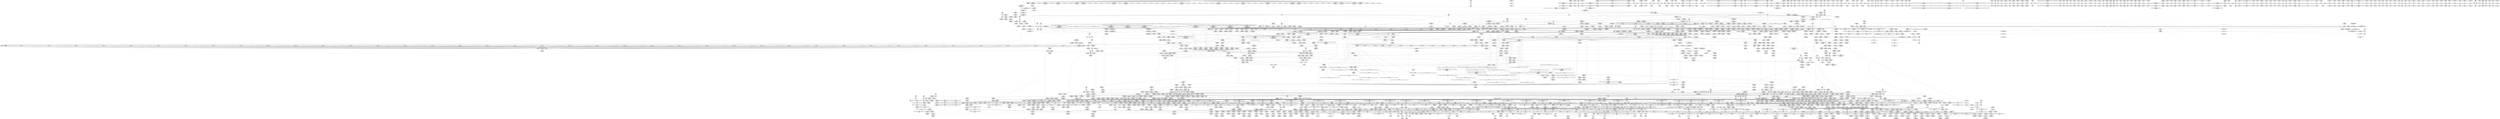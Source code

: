 digraph {
	CE0x67a78b0 [shape=record,shape=Mrecord,label="{CE0x67a78b0|tomoyo_audit_path_log:idxprom|security/tomoyo/file.c,167|*SummSource*}"]
	CE0x55bde30 [shape=record,shape=Mrecord,label="{CE0x55bde30|i64*_getelementptr_inbounds_(_2_x_i64_,_2_x_i64_*___llvm_gcov_ctr23,_i64_0,_i64_1)|*Constant*|*SummSink*}"]
	CE0x62ef2e0 [shape=record,shape=Mrecord,label="{CE0x62ef2e0|tomoyo_domain:tmp18|security/tomoyo/common.h,1205}"]
	CE0x49e7ef0 [shape=record,shape=Mrecord,label="{CE0x49e7ef0|tomoyo_const_part_length:tmp20|security/tomoyo/util.c,628|*SummSource*}"]
	CE0x683dec0 [shape=record,shape=Mrecord,label="{CE0x683dec0|0:_%struct.tomoyo_obj_info*,_16:_%struct.tomoyo_domain_info*,_24:_%struct.tomoyo_path_info*,_40:_i8,_72:_i8,_75:_i8,_76:_i8,_77:_i8,_:_SCMRE_55,56_}"]
	CE0x7e6e210 [shape=record,shape=Mrecord,label="{CE0x7e6e210|tomoyo_const_part_length:tmp51|security/tomoyo/util.c,651|*SummSource*}"]
	CE0x648cef0 [shape=record,shape=Mrecord,label="{CE0x648cef0|tomoyo_get_mode:tmp2|security/tomoyo/util.c,978}"]
	CE0x7e3aad0 [shape=record,shape=Mrecord,label="{CE0x7e3aad0|tomoyo_fill_path_info:conv|security/tomoyo/util.c,664|*SummSink*}"]
	CE0x57eb0a0 [shape=record,shape=Mrecord,label="{CE0x57eb0a0|i64*_getelementptr_inbounds_(_12_x_i64_,_12_x_i64_*___llvm_gcov_ctr31133,_i64_0,_i64_10)|*Constant*|*SummSink*}"]
	CE0x6770110 [shape=record,shape=Mrecord,label="{CE0x6770110|tomoyo_domain:tmp23|security/tomoyo/common.h,1205|*SummSink*}"]
	CE0x63df090 [shape=record,shape=Mrecord,label="{CE0x63df090|__llvm_gcov_indirect_counter_increment114:tmp3}"]
	CE0x56b3d30 [shape=record,shape=Mrecord,label="{CE0x56b3d30|tomoyo_path_permission:tmp3|*LoadInst*|security/tomoyo/file.c,564|*SummSink*}"]
	CE0x7346870 [shape=record,shape=Mrecord,label="{CE0x7346870|tomoyo_get_mode:config7|security/tomoyo/util.c,983}"]
	CE0x47bc930 [shape=record,shape=Mrecord,label="{CE0x47bc930|i32_49|*Constant*}"]
	CE0x6529d90 [shape=record,shape=Mrecord,label="{CE0x6529d90|tomoyo_const_part_length:while.cond|*SummSink*}"]
	CE0x69210a0 [shape=record,shape=Mrecord,label="{CE0x69210a0|tomoyo_audit_path_log:r|Function::tomoyo_audit_path_log&Arg::r::}"]
	CE0x6940270 [shape=record,shape=Mrecord,label="{CE0x6940270|_ret_void,_!dbg_!38929|security/tomoyo/util.c,670}"]
	CE0x6472be0 [shape=record,shape=Mrecord,label="{CE0x6472be0|tomoyo_domain:tmp9|security/tomoyo/common.h,1205|*SummSource*}"]
	CE0x656b930 [shape=record,shape=Mrecord,label="{CE0x656b930|tomoyo_const_part_length:if.then|*SummSink*}"]
	CE0x6457850 [shape=record,shape=Mrecord,label="{CE0x6457850|128:_i8*,_1208:_%struct.file*,_:_CMRE_16,20_|*MultipleSource*|security/tomoyo/common.h,1205|security/tomoyo/common.h,1205}"]
	CE0x49ae9b0 [shape=record,shape=Mrecord,label="{CE0x49ae9b0|i32_51|*Constant*|*SummSource*}"]
	CE0x48a0440 [shape=record,shape=Mrecord,label="{CE0x48a0440|tomoyo_check_open_permission:r|security/tomoyo/file.c, 741|*SummSource*}"]
	CE0x7ecb770 [shape=record,shape=Mrecord,label="{CE0x7ecb770|_ret_i32_%retval.0,_!dbg_!38935|security/tomoyo/util.c,988}"]
	CE0x7defe70 [shape=record,shape=Mrecord,label="{CE0x7defe70|tomoyo_path_permission:tmp18|security/tomoyo/file.c,573}"]
	CE0x48a06f0 [shape=record,shape=Mrecord,label="{CE0x48a06f0|tomoyo_check_open_permission:if.end30}"]
	CE0x484b0f0 [shape=record,shape=Mrecord,label="{CE0x484b0f0|_call_void_rcu_lock_release(%struct.lockdep_map*_%dep_map)_#9,_!dbg_!38905|include/linux/srcu.h,236}"]
	CE0x57315a0 [shape=record,shape=Mrecord,label="{CE0x57315a0|0:_i8,_array:_GCR_tomoyo_p2mac_internal_constant_11_x_i8_c_00_01_01_01_03_04_06_09_0A_13_15_,_align_1:_elem_2::|security/tomoyo/file.c,563}"]
	CE0x6671d90 [shape=record,shape=Mrecord,label="{CE0x6671d90|tomoyo_init_request_info:conv6|security/tomoyo/util.c,1011|*SummSink*}"]
	CE0x63de930 [shape=record,shape=Mrecord,label="{CE0x63de930|__llvm_gcov_indirect_counter_increment114:tmp3|*SummSink*}"]
	CE0x7d002b0 [shape=record,shape=Mrecord,label="{CE0x7d002b0|_call_void_lockdep_rcu_suspicious(i8*_getelementptr_inbounds_(_25_x_i8_,_25_x_i8_*_.str12,_i32_0,_i32_0),_i32_1205,_i8*_getelementptr_inbounds_(_45_x_i8_,_45_x_i8_*_.str13,_i32_0,_i32_0))_#9,_!dbg_!38917|security/tomoyo/common.h,1205|*SummSource*}"]
	CE0x5608840 [shape=record,shape=Mrecord,label="{CE0x5608840|tomoyo_get_mode:tmp23|security/tomoyo/util.c,986|*SummSink*}"]
	CE0x682c3f0 [shape=record,shape=Mrecord,label="{CE0x682c3f0|tomoyo_check_open_permission:tmp3|security/tomoyo/file.c,741}"]
	CE0x64f23e0 [shape=record,shape=Mrecord,label="{CE0x64f23e0|i64_22|*Constant*|*SummSource*}"]
	CE0x66f6a50 [shape=record,shape=Mrecord,label="{CE0x66f6a50|tomoyo_read_lock:tmp2|*SummSink*}"]
	CE0x6940570 [shape=record,shape=Mrecord,label="{CE0x6940570|i64*_getelementptr_inbounds_(_6_x_i64_,_6_x_i64_*___llvm_gcov_ctr25,_i64_0,_i64_4)|*Constant*|*SummSource*}"]
	CE0x556a0b0 [shape=record,shape=Mrecord,label="{CE0x556a0b0|_call_void_kfree(i8*_%tmp42)_#9,_!dbg_!38958|security/tomoyo/file.c,768|*SummSink*}"]
	CE0x6553c30 [shape=record,shape=Mrecord,label="{CE0x6553c30|tomoyo_get_mode:entry|*SummSink*}"]
	CE0x68052b0 [shape=record,shape=Mrecord,label="{CE0x68052b0|GLOBAL:tomoyo_const_part_length|*Constant*}"]
	CE0x632dae0 [shape=record,shape=Mrecord,label="{CE0x632dae0|tomoyo_fill_path_info:cmp|security/tomoyo/util.c,667|*SummSink*}"]
	CE0x6628b80 [shape=record,shape=Mrecord,label="{CE0x6628b80|tomoyo_const_part_length:tmp41|security/tomoyo/util.c,644|*SummSource*}"]
	CE0x47fcc60 [shape=record,shape=Mrecord,label="{CE0x47fcc60|tomoyo_audit_path_log:tmp1}"]
	CE0x7e341f0 [shape=record,shape=Mrecord,label="{CE0x7e341f0|srcu_read_unlock:tmp2|*SummSource*}"]
	CE0x557d7a0 [shape=record,shape=Mrecord,label="{CE0x557d7a0|rcu_lock_acquire:tmp6}"]
	CE0x67b72e0 [shape=record,shape=Mrecord,label="{CE0x67b72e0|tomoyo_init_request_info:bb|*SummSink*}"]
	CE0x557f3b0 [shape=record,shape=Mrecord,label="{CE0x557f3b0|tomoyo_check_open_permission:tmp42|security/tomoyo/file.c,768}"]
	CE0x49e7210 [shape=record,shape=Mrecord,label="{CE0x49e7210|__llvm_gcov_indirect_counter_increment114:tmp6|*SummSink*}"]
	CE0x66f6ef0 [shape=record,shape=Mrecord,label="{CE0x66f6ef0|tomoyo_check_open_permission:conv|security/tomoyo/file.c,750|*SummSink*}"]
	CE0x65f7aa0 [shape=record,shape=Mrecord,label="{CE0x65f7aa0|tomoyo_get_mode:if.then|*SummSource*}"]
	CE0x64f28d0 [shape=record,shape=Mrecord,label="{CE0x64f28d0|i64_23|*Constant*|*SummSource*}"]
	CE0x6769780 [shape=record,shape=Mrecord,label="{CE0x6769780|tomoyo_get_mode:tmp7|security/tomoyo/util.c,979|*SummSource*}"]
	CE0x648cf60 [shape=record,shape=Mrecord,label="{CE0x648cf60|tomoyo_get_mode:tmp2|security/tomoyo/util.c,978|*SummSource*}"]
	CE0x48b24d0 [shape=record,shape=Mrecord,label="{CE0x48b24d0|get_current:tmp2}"]
	CE0x6372190 [shape=record,shape=Mrecord,label="{CE0x6372190|tomoyo_check_open_permission:tmp47|security/tomoyo/file.c,770}"]
	CE0x8037a40 [shape=record,shape=Mrecord,label="{CE0x8037a40|tomoyo_get_mode:return}"]
	CE0x56d3fa0 [shape=record,shape=Mrecord,label="{CE0x56d3fa0|tomoyo_check_open_permission:conv26|security/tomoyo/file.c,770}"]
	CE0x639b380 [shape=record,shape=Mrecord,label="{CE0x639b380|i32_2|*Constant*|*SummSource*}"]
	CE0x4988150 [shape=record,shape=Mrecord,label="{CE0x4988150|i64*_getelementptr_inbounds_(_4_x_i64_,_4_x_i64_*___llvm_gcov_ctr33,_i64_0,_i64_1)|*Constant*|*SummSource*}"]
	CE0x675de00 [shape=record,shape=Mrecord,label="{CE0x675de00|tomoyo_domain:tobool1|security/tomoyo/common.h,1205|*SummSource*}"]
	CE0x66e53e0 [shape=record,shape=Mrecord,label="{CE0x66e53e0|GLOBAL:tomoyo_profile|*Constant*}"]
	CE0x6413280 [shape=record,shape=Mrecord,label="{CE0x6413280|tomoyo_check_open_permission:conv6|security/tomoyo/file.c,758|*SummSink*}"]
	CE0x56a1f30 [shape=record,shape=Mrecord,label="{CE0x56a1f30|tomoyo_fill_path_info:tmp8|security/tomoyo/util.c,667}"]
	CE0x7d785f0 [shape=record,shape=Mrecord,label="{CE0x7d785f0|tomoyo_audit_path_log:tmp3}"]
	CE0x6560830 [shape=record,shape=Mrecord,label="{CE0x6560830|tomoyo_const_part_length:tmp40|security/tomoyo/util.c,644|*SummSink*}"]
	CE0x5642d70 [shape=record,shape=Mrecord,label="{CE0x5642d70|i32_78|*Constant*|*SummSource*}"]
	CE0x675de70 [shape=record,shape=Mrecord,label="{CE0x675de70|tomoyo_domain:tobool1|security/tomoyo/common.h,1205|*SummSink*}"]
	CE0x671c660 [shape=record,shape=Mrecord,label="{CE0x671c660|tomoyo_get_realpath:tmp8|security/tomoyo/file.c,152|*SummSink*}"]
	CE0x6535190 [shape=record,shape=Mrecord,label="{CE0x6535190|tomoyo_init_request_info:type|security/tomoyo/util.c,1009|*SummSink*}"]
	CE0x4b4ff30 [shape=record,shape=Mrecord,label="{CE0x4b4ff30|0:_i8,_array:_GCR_tomoyo_p2mac_internal_constant_11_x_i8_c_00_01_01_01_03_04_06_09_0A_13_15_,_align_1:_elem_5::|security/tomoyo/file.c,563}"]
	CE0x66aafc0 [shape=record,shape=Mrecord,label="{CE0x66aafc0|tomoyo_path_permission:param|security/tomoyo/file.c,568|*SummSource*}"]
	CE0x4995b70 [shape=record,shape=Mrecord,label="{CE0x4995b70|tomoyo_check_open_permission:call21|security/tomoyo/file.c,762|*SummSource*}"]
	CE0x6422290 [shape=record,shape=Mrecord,label="{CE0x6422290|tomoyo_check_open_permission:tmp53|security/tomoyo/file.c,773|*SummSource*}"]
	CE0x55f6c90 [shape=record,shape=Mrecord,label="{CE0x55f6c90|tomoyo_domain:land.lhs.true}"]
	CE0x80384d0 [shape=record,shape=Mrecord,label="{CE0x80384d0|tomoyo_get_mode:bb}"]
	CE0x6797200 [shape=record,shape=Mrecord,label="{CE0x6797200|i32_255|*Constant*|*SummSource*}"]
	CE0x6920c30 [shape=record,shape=Mrecord,label="{CE0x6920c30|GLOBAL:tomoyo_audit_path_log|*Constant*|*SummSink*}"]
	CE0x55acfa0 [shape=record,shape=Mrecord,label="{CE0x55acfa0|srcu_read_unlock:idx|Function::srcu_read_unlock&Arg::idx::|*SummSink*}"]
	CE0x64f0850 [shape=record,shape=Mrecord,label="{CE0x64f0850|i32_3|*Constant*}"]
	CE0x55f0a40 [shape=record,shape=Mrecord,label="{CE0x55f0a40|0:_%struct.tomoyo_obj_info*,_16:_%struct.tomoyo_domain_info*,_24:_%struct.tomoyo_path_info*,_40:_i8,_72:_i8,_75:_i8,_76:_i8,_77:_i8,_:_SCMRE_74,75_|*MultipleSource*|security/tomoyo/file.c, 741|security/tomoyo/file.c,741|security/tomoyo/file.c,748}"]
	CE0x68905c0 [shape=record,shape=Mrecord,label="{CE0x68905c0|COLLAPSED:_GCMRE___llvm_gcov_ctr43150_internal_global_31_x_i64_zeroinitializer:_elem_0:default:}"]
	CE0x4acf370 [shape=record,shape=Mrecord,label="{CE0x4acf370|tomoyo_check_open_permission:tmp33|security/tomoyo/file.c,761|*SummSink*}"]
	CE0x667ed70 [shape=record,shape=Mrecord,label="{CE0x667ed70|tomoyo_path_permission:arrayidx|security/tomoyo/file.c,563|*SummSink*}"]
	CE0x7d77080 [shape=record,shape=Mrecord,label="{CE0x7d77080|tomoyo_const_part_length:tmp19|security/tomoyo/util.c,628|*SummSink*}"]
	CE0x546b390 [shape=record,shape=Mrecord,label="{CE0x546b390|tomoyo_const_part_length:tmp25|security/tomoyo/util.c,641|*SummSource*}"]
	CE0x7cff980 [shape=record,shape=Mrecord,label="{CE0x7cff980|tomoyo_domain:tmp4|security/tomoyo/common.h,1205}"]
	CE0x7e001a0 [shape=record,shape=Mrecord,label="{CE0x7e001a0|tomoyo_audit_path_log:param|security/tomoyo/file.c,168|*SummSource*}"]
	CE0x7d42ff0 [shape=record,shape=Mrecord,label="{CE0x7d42ff0|i64*_getelementptr_inbounds_(_12_x_i64_,_12_x_i64_*___llvm_gcov_ctr31133,_i64_0,_i64_6)|*Constant*|*SummSink*}"]
	CE0x7e7a0c0 [shape=record,shape=Mrecord,label="{CE0x7e7a0c0|tomoyo_get_mode:tmp12|security/tomoyo/util.c,982}"]
	CE0x733cc80 [shape=record,shape=Mrecord,label="{CE0x733cc80|tomoyo_const_part_length:incdec.ptr|security/tomoyo/util.c,626|*SummSource*}"]
	CE0x7ec02b0 [shape=record,shape=Mrecord,label="{CE0x7ec02b0|tomoyo_get_realpath:path|Function::tomoyo_get_realpath&Arg::path::|*SummSink*}"]
	CE0x49fe830 [shape=record,shape=Mrecord,label="{CE0x49fe830|0:_%struct.tomoyo_obj_info*,_16:_%struct.tomoyo_domain_info*,_24:_%struct.tomoyo_path_info*,_40:_i8,_72:_i8,_75:_i8,_76:_i8,_77:_i8,_:_SCMRE_49,50_}"]
	CE0x49447d0 [shape=record,shape=Mrecord,label="{CE0x49447d0|i64*_getelementptr_inbounds_(_22_x_i64_,_22_x_i64_*___llvm_gcov_ctr10,_i64_0,_i64_15)|*Constant*|*SummSink*}"]
	CE0x7d874b0 [shape=record,shape=Mrecord,label="{CE0x7d874b0|i8*_getelementptr_inbounds_(_25_x_i8_,_25_x_i8_*_.str12,_i32_0,_i32_0)|*Constant*}"]
	CE0x7ecad00 [shape=record,shape=Mrecord,label="{CE0x7ecad00|tomoyo_path_permission:tmp5|*LoadInst*|security/tomoyo/file.c,564|*SummSink*}"]
	CE0x64e8760 [shape=record,shape=Mrecord,label="{CE0x64e8760|128:_i8*,_1208:_%struct.file*,_:_CMRE_128,136_|*MultipleSource*|security/tomoyo/common.h,1205|security/tomoyo/common.h,1205}"]
	CE0x7deffe0 [shape=record,shape=Mrecord,label="{CE0x7deffe0|tomoyo_path_permission:tmp18|security/tomoyo/file.c,573|*SummSink*}"]
	CE0x692b5b0 [shape=record,shape=Mrecord,label="{CE0x692b5b0|tomoyo_const_part_length:tmp6|security/tomoyo/util.c,625}"]
	CE0x7d63b90 [shape=record,shape=Mrecord,label="{CE0x7d63b90|tomoyo_path_permission:bb}"]
	CE0x55bdf70 [shape=record,shape=Mrecord,label="{CE0x55bdf70|tomoyo_path_permission:tmp11|security/tomoyo/file.c,565|*SummSource*}"]
	CE0x66291e0 [shape=record,shape=Mrecord,label="{CE0x66291e0|tomoyo_const_part_length:tmp42|security/tomoyo/util.c,644|*SummSink*}"]
	CE0x56991d0 [shape=record,shape=Mrecord,label="{CE0x56991d0|tomoyo_domain:cred|security/tomoyo/common.h,1205|*SummSink*}"]
	CE0x5617b00 [shape=record,shape=Mrecord,label="{CE0x5617b00|tomoyo_fill_path_info:tmp4|security/tomoyo/util.c,667|*SummSource*}"]
	CE0x7e53880 [shape=record,shape=Mrecord,label="{CE0x7e53880|GLOBAL:__llvm_gcov_ctr43150|Global_var:__llvm_gcov_ctr43150|*SummSink*}"]
	CE0x49e7d50 [shape=record,shape=Mrecord,label="{CE0x49e7d50|tomoyo_const_part_length:tmp20|security/tomoyo/util.c,628}"]
	CE0x56b4780 [shape=record,shape=Mrecord,label="{CE0x56b4780|tomoyo_path_permission:tmp7|*LoadInst*|security/tomoyo/file.c,565|*SummSink*}"]
	CE0x67703b0 [shape=record,shape=Mrecord,label="{CE0x67703b0|tomoyo_get_mode:if.end|*SummSink*}"]
	CE0x68d5710 [shape=record,shape=Mrecord,label="{CE0x68d5710|_call_void_lock_acquire(%struct.lockdep_map*_%map,_i32_0,_i32_0,_i32_2,_i32_0,_%struct.lockdep_map*_null,_i64_ptrtoint_(i8*_blockaddress(_rcu_lock_acquire,_%__here)_to_i64))_#9,_!dbg_!38907|include/linux/rcupdate.h,418|*SummSource*}"]
	CE0x48f3d10 [shape=record,shape=Mrecord,label="{CE0x48f3d10|tomoyo_const_part_length:cmp3|security/tomoyo/util.c,627|*SummSource*}"]
	CE0x49887c0 [shape=record,shape=Mrecord,label="{CE0x49887c0|i64**_getelementptr_inbounds_(_3_x_i64*_,_3_x_i64*_*___llvm_gcda_edge_table44,_i64_0,_i64_2)|*Constant*}"]
	CE0x4a6ad60 [shape=record,shape=Mrecord,label="{CE0x4a6ad60|i64_ptrtoint_(i8*_blockaddress(_rcu_lock_acquire,_%__here)_to_i64)|*Constant*|*SummSink*}"]
	CE0x668d2c0 [shape=record,shape=Mrecord,label="{CE0x668d2c0|GLOBAL:rcu_lock_release|*Constant*|*SummSource*}"]
	CE0x7d0f960 [shape=record,shape=Mrecord,label="{CE0x7d0f960|0:_%struct.tomoyo_obj_info*,_16:_%struct.tomoyo_domain_info*,_24:_%struct.tomoyo_path_info*,_40:_i8,_72:_i8,_75:_i8,_76:_i8,_77:_i8,_:_SCMRE_45,46_}"]
	CE0x7da9030 [shape=record,shape=Mrecord,label="{CE0x7da9030|0:_%struct.tomoyo_obj_info*,_16:_%struct.tomoyo_domain_info*,_24:_%struct.tomoyo_path_info*,_40:_i8,_72:_i8,_75:_i8,_76:_i8,_77:_i8,_:_SCMRE_50,51_}"]
	CE0x57a6550 [shape=record,shape=Mrecord,label="{CE0x57a6550|tomoyo_init_request_info:domain.addr.0|*SummSource*}"]
	CE0x4a1c940 [shape=record,shape=Mrecord,label="{CE0x4a1c940|srcu_read_lock:sp|Function::srcu_read_lock&Arg::sp::|*SummSink*}"]
	CE0x7d752e0 [shape=record,shape=Mrecord,label="{CE0x7d752e0|tomoyo_domain:tmp10|security/tomoyo/common.h,1205|*SummSink*}"]
	CE0x7ce7610 [shape=record,shape=Mrecord,label="{CE0x7ce7610|0:_i8*,_array:_GCRE_tomoyo_path_keyword_external_constant_11_x_i8*_:_elem_9::|security/tomoyo/file.c,167}"]
	CE0x6519f20 [shape=record,shape=Mrecord,label="{CE0x6519f20|tomoyo_path_permission:retval.0|*SummSink*}"]
	CE0x66b3460 [shape=record,shape=Mrecord,label="{CE0x66b3460|tomoyo_get_mode:idxprom3|security/tomoyo/util.c,983}"]
	CE0x632dd20 [shape=record,shape=Mrecord,label="{CE0x632dd20|tomoyo_fill_path_info:cmp|security/tomoyo/util.c,667|*SummSource*}"]
	CE0x66ea6b0 [shape=record,shape=Mrecord,label="{CE0x66ea6b0|tomoyo_path_permission:param|security/tomoyo/file.c,568|*SummSink*}"]
	CE0x7dee4f0 [shape=record,shape=Mrecord,label="{CE0x7dee4f0|tomoyo_fill_path_info:bb}"]
	CE0x56d3e40 [shape=record,shape=Mrecord,label="{CE0x56d3e40|tomoyo_check_open_permission:tmp43|security/tomoyo/file.c,770|*SummSink*}"]
	CE0x7e6ddf0 [shape=record,shape=Mrecord,label="{CE0x7e6ddf0|i64*_getelementptr_inbounds_(_31_x_i64_,_31_x_i64_*___llvm_gcov_ctr43150,_i64_0,_i64_29)|*Constant*|*SummSource*}"]
	CE0x56e7640 [shape=record,shape=Mrecord,label="{CE0x56e7640|tomoyo_check_open_permission:tmp6|security/tomoyo/file.c,743|*SummSink*}"]
	CE0x6798970 [shape=record,shape=Mrecord,label="{CE0x6798970|srcu_read_lock:sp|Function::srcu_read_lock&Arg::sp::}"]
	CE0x562bab0 [shape=record,shape=Mrecord,label="{CE0x562bab0|tomoyo_domain:tmp20|security/tomoyo/common.h,1205|*SummSink*}"]
	CE0x49656b0 [shape=record,shape=Mrecord,label="{CE0x49656b0|tomoyo_get_mode:tmp27|security/tomoyo/util.c,988|*SummSource*}"]
	CE0x63af310 [shape=record,shape=Mrecord,label="{CE0x63af310|i64_0|*Constant*}"]
	CE0x7dee560 [shape=record,shape=Mrecord,label="{CE0x7dee560|tomoyo_fill_path_info:bb|*SummSink*}"]
	CE0x499d0e0 [shape=record,shape=Mrecord,label="{CE0x499d0e0|tomoyo_check_open_permission:tmp2|security/tomoyo/file.c,738|*SummSink*}"]
	CE0x4703d20 [shape=record,shape=Mrecord,label="{CE0x4703d20|_call_void_lock_release(%struct.lockdep_map*_%map,_i32_1,_i64_ptrtoint_(i8*_blockaddress(_rcu_lock_release,_%__here)_to_i64))_#9,_!dbg_!38907|include/linux/rcupdate.h,423|*SummSink*}"]
	CE0x691b8c0 [shape=record,shape=Mrecord,label="{CE0x691b8c0|tomoyo_domain:tmp15|security/tomoyo/common.h,1205|*SummSink*}"]
	CE0x5568400 [shape=record,shape=Mrecord,label="{CE0x5568400|tomoyo_domain:tmp5|security/tomoyo/common.h,1205|*SummSink*}"]
	CE0x6627c70 [shape=record,shape=Mrecord,label="{CE0x6627c70|COLLAPSED:_GCMRE___llvm_gcov_ctr25_internal_global_6_x_i64_zeroinitializer:_elem_0:default:}"]
	CE0x7e99140 [shape=record,shape=Mrecord,label="{CE0x7e99140|tomoyo_get_mode:tmp2|security/tomoyo/util.c,978|*SummSink*}"]
	CE0x4943e70 [shape=record,shape=Mrecord,label="{CE0x4943e70|tomoyo_check_open_permission:tmp35|security/tomoyo/file.c,761|*SummSource*}"]
	CE0x6796e20 [shape=record,shape=Mrecord,label="{CE0x6796e20|tomoyo_const_part_length:filename|Function::tomoyo_const_part_length&Arg::filename::|*SummSink*}"]
	CE0x5914f30 [shape=record,shape=Mrecord,label="{CE0x5914f30|GLOBAL:tomoyo_supervisor|*Constant*|*SummSink*}"]
	CE0x49ce510 [shape=record,shape=Mrecord,label="{CE0x49ce510|tomoyo_get_mode:tmp17|security/tomoyo/util.c,983|*SummSink*}"]
	CE0x6560600 [shape=record,shape=Mrecord,label="{CE0x6560600|tomoyo_const_part_length:tmp40|security/tomoyo/util.c,644}"]
	CE0x48db150 [shape=record,shape=Mrecord,label="{CE0x48db150|COLLAPSED:_GCMRE___llvm_gcov_ctr32_internal_global_2_x_i64_zeroinitializer:_elem_0:default:}"]
	CE0x562b2b0 [shape=record,shape=Mrecord,label="{CE0x562b2b0|i64*_getelementptr_inbounds_(_11_x_i64_,_11_x_i64_*___llvm_gcov_ctr54147,_i64_0,_i64_10)|*Constant*}"]
	CE0x68e4d80 [shape=record,shape=Mrecord,label="{CE0x68e4d80|tomoyo_domain:land.lhs.true2|*SummSource*}"]
	CE0x564b4b0 [shape=record,shape=Mrecord,label="{CE0x564b4b0|_call_void_tomoyo_read_unlock(i32_%call)_#9,_!dbg_!38959|security/tomoyo/file.c,769|*SummSource*}"]
	CE0x657f240 [shape=record,shape=Mrecord,label="{CE0x657f240|i64*_getelementptr_inbounds_(_22_x_i64_,_22_x_i64_*___llvm_gcov_ctr10,_i64_0,_i64_0)|*Constant*|*SummSource*}"]
	CE0x4a69f80 [shape=record,shape=Mrecord,label="{CE0x4a69f80|%struct.lockdep_map*_null|*Constant*|*SummSource*}"]
	CE0x7dcf640 [shape=record,shape=Mrecord,label="{CE0x7dcf640|tomoyo_const_part_length:tmp50|security/tomoyo/util.c,651}"]
	CE0x8005330 [shape=record,shape=Mrecord,label="{CE0x8005330|tomoyo_path_permission:filename|Function::tomoyo_path_permission&Arg::filename::|*SummSink*}"]
	CE0x58b5360 [shape=record,shape=Mrecord,label="{CE0x58b5360|tomoyo_domain:bb|*SummSource*}"]
	CE0x6837210 [shape=record,shape=Mrecord,label="{CE0x6837210|tomoyo_fill_path_info:tmp1|*SummSink*}"]
	CE0x57eaa10 [shape=record,shape=Mrecord,label="{CE0x57eaa10|tomoyo_get_mode:mode.1|*SummSink*}"]
	CE0x803f550 [shape=record,shape=Mrecord,label="{CE0x803f550|tomoyo_check_open_permission:tobool12|security/tomoyo/file.c,761|*SummSource*}"]
	CE0x6369080 [shape=record,shape=Mrecord,label="{CE0x6369080|GLOBAL:__srcu_read_lock|*Constant*|*SummSink*}"]
	CE0x576b2d0 [shape=record,shape=Mrecord,label="{CE0x576b2d0|tomoyo_audit_path_log:name|security/tomoyo/file.c,169|*SummSource*}"]
	CE0x68d58b0 [shape=record,shape=Mrecord,label="{CE0x68d58b0|tomoyo_get_mode:tobool|security/tomoyo/util.c,978}"]
	CE0x7d77010 [shape=record,shape=Mrecord,label="{CE0x7d77010|i64*_getelementptr_inbounds_(_31_x_i64_,_31_x_i64_*___llvm_gcov_ctr43150,_i64_0,_i64_9)|*Constant*|*SummSink*}"]
	CE0x4a038d0 [shape=record,shape=Mrecord,label="{CE0x4a038d0|tomoyo_const_part_length:tmp21|security/tomoyo/util.c,631}"]
	CE0x5474690 [shape=record,shape=Mrecord,label="{CE0x5474690|tomoyo_const_part_length:tmp33|security/tomoyo/util.c,642|*SummSink*}"]
	CE0x7e6dea0 [shape=record,shape=Mrecord,label="{CE0x7e6dea0|i64*_getelementptr_inbounds_(_31_x_i64_,_31_x_i64_*___llvm_gcov_ctr43150,_i64_0,_i64_29)|*Constant*|*SummSink*}"]
	CE0x7dce4e0 [shape=record,shape=Mrecord,label="{CE0x7dce4e0|tomoyo_const_part_length:tmp48|security/tomoyo/util.c,649|*SummSource*}"]
	CE0x56dc0c0 [shape=record,shape=Mrecord,label="{CE0x56dc0c0|tomoyo_const_part_length:if.end18|*SummSink*}"]
	CE0x65a7750 [shape=record,shape=Mrecord,label="{CE0x65a7750|i64_0|*Constant*}"]
	CE0x47d4440 [shape=record,shape=Mrecord,label="{CE0x47d4440|tomoyo_domain:call|security/tomoyo/common.h,1205|*SummSink*}"]
	CE0x5519290 [shape=record,shape=Mrecord,label="{CE0x5519290|tomoyo_check_open_permission:tmp52|security/tomoyo/file.c,773}"]
	CE0x650f660 [shape=record,shape=Mrecord,label="{CE0x650f660|tomoyo_path_permission:tmp22|security/tomoyo/file.c,574|*SummSink*}"]
	CE0x7ec00f0 [shape=record,shape=Mrecord,label="{CE0x7ec00f0|tomoyo_get_realpath:path|Function::tomoyo_get_realpath&Arg::path::|*SummSource*}"]
	CE0x669b000 [shape=record,shape=Mrecord,label="{CE0x669b000|tomoyo_const_part_length:tmp45|security/tomoyo/util.c,645|*SummSource*}"]
	CE0x568ab20 [shape=record,shape=Mrecord,label="{CE0x568ab20|get_current:tmp4|./arch/x86/include/asm/current.h,14|*SummSource*}"]
	CE0x63deb00 [shape=record,shape=Mrecord,label="{CE0x63deb00|tomoyo_const_part_length:tmp1|*SummSink*}"]
	CE0x6657420 [shape=record,shape=Mrecord,label="{CE0x6657420|tomoyo_init_request_info:tmp13|*LoadInst*|security/tomoyo/util.c,1011|*SummSource*}"]
	CE0x55f6400 [shape=record,shape=Mrecord,label="{CE0x55f6400|VOIDTB_TE:_CE_6392,6400_|*MultipleSource*|security/tomoyo/util.c,1010|security/tomoyo/file.c,564|Function::tomoyo_get_mode&Arg::ns::}"]
	CE0x682ca60 [shape=record,shape=Mrecord,label="{CE0x682ca60|tomoyo_domain:entry|*SummSource*}"]
	CE0x5569d00 [shape=record,shape=Mrecord,label="{CE0x5569d00|_call_void_kfree(i8*_%tmp42)_#9,_!dbg_!38958|security/tomoyo/file.c,768}"]
	CE0x639c4b0 [shape=record,shape=Mrecord,label="{CE0x639c4b0|tomoyo_check_open_permission:tmp45|security/tomoyo/file.c,770}"]
	CE0x4817b60 [shape=record,shape=Mrecord,label="{CE0x4817b60|tomoyo_fill_path_info:land.end|*SummSource*}"]
	CE0x649ae50 [shape=record,shape=Mrecord,label="{CE0x649ae50|tomoyo_fill_path_info:conv3|security/tomoyo/util.c,666|*SummSink*}"]
	CE0x7d870d0 [shape=record,shape=Mrecord,label="{CE0x7d870d0|GLOBAL:__llvm_gcov_ctr28130|Global_var:__llvm_gcov_ctr28130|*SummSource*}"]
	CE0x680d790 [shape=record,shape=Mrecord,label="{CE0x680d790|tomoyo_fill_path_info:is_patterned|security/tomoyo/util.c,668}"]
	CE0x7d7a0c0 [shape=record,shape=Mrecord,label="{CE0x7d7a0c0|i64*_getelementptr_inbounds_(_4_x_i64_,_4_x_i64_*___llvm_gcov_ctr33,_i64_0,_i64_0)|*Constant*|*SummSink*}"]
	CE0x7eb2270 [shape=record,shape=Mrecord,label="{CE0x7eb2270|tomoyo_get_realpath:buf|Function::tomoyo_get_realpath&Arg::buf::|*SummSource*}"]
	"CONST[source:1(input),value:2(dynamic)][purpose:{object}][SrcIdx:0]"
	CE0x7de9160 [shape=record,shape=Mrecord,label="{CE0x7de9160|0:_%struct.tomoyo_obj_info*,_16:_%struct.tomoyo_domain_info*,_24:_%struct.tomoyo_path_info*,_40:_i8,_72:_i8,_75:_i8,_76:_i8,_77:_i8,_:_SCMRE_32,33_}"]
	CE0x66b2da0 [shape=record,shape=Mrecord,label="{CE0x66b2da0|i32_0|*Constant*}"]
	CE0x5567ca0 [shape=record,shape=Mrecord,label="{CE0x5567ca0|tomoyo_read_unlock:bb|*SummSink*}"]
	CE0x682cb30 [shape=record,shape=Mrecord,label="{CE0x682cb30|tomoyo_domain:entry|*SummSink*}"]
	CE0x7da90a0 [shape=record,shape=Mrecord,label="{CE0x7da90a0|0:_%struct.tomoyo_obj_info*,_16:_%struct.tomoyo_domain_info*,_24:_%struct.tomoyo_path_info*,_40:_i8,_72:_i8,_75:_i8,_76:_i8,_77:_i8,_:_SCMRE_26,27_}"]
	CE0x669ac90 [shape=record,shape=Mrecord,label="{CE0x669ac90|i64*_getelementptr_inbounds_(_31_x_i64_,_31_x_i64_*___llvm_gcov_ctr43150,_i64_0,_i64_26)|*Constant*|*SummSink*}"]
	CE0x4975810 [shape=record,shape=Mrecord,label="{CE0x4975810|0:_%struct.tomoyo_obj_info*,_16:_%struct.tomoyo_domain_info*,_24:_%struct.tomoyo_path_info*,_40:_i8,_72:_i8,_75:_i8,_76:_i8,_77:_i8,_:_SCMRE_56,57_}"]
	CE0x7d7b170 [shape=record,shape=Mrecord,label="{CE0x7d7b170|i64_7|*Constant*|*SummSource*}"]
	CE0x47bc7f0 [shape=record,shape=Mrecord,label="{CE0x47bc7f0|GLOBAL:__llvm_gcov_indirect_counter_increment114|*Constant*|*SummSink*}"]
	CE0x6543750 [shape=record,shape=Mrecord,label="{CE0x6543750|tomoyo_init_request_info:ns|security/tomoyo/util.c,1010}"]
	CE0x804d920 [shape=record,shape=Mrecord,label="{CE0x804d920|tomoyo_check_open_permission:tmp31|security/tomoyo/file.c,761|*SummSource*}"]
	CE0x632d5b0 [shape=record,shape=Mrecord,label="{CE0x632d5b0|i32_47|*Constant*}"]
	CE0x57a6dc0 [shape=record,shape=Mrecord,label="{CE0x57a6dc0|tomoyo_init_request_info:tmp8|security/tomoyo/util.c,1005|*SummSink*}"]
	CE0x6799150 [shape=record,shape=Mrecord,label="{CE0x6799150|tomoyo_check_open_permission:tobool|security/tomoyo/file.c,750|*SummSink*}"]
	CE0x6758920 [shape=record,shape=Mrecord,label="{CE0x6758920|GLOBAL:srcu_read_lock|*Constant*|*SummSource*}"]
	CE0x682c250 [shape=record,shape=Mrecord,label="{CE0x682c250|tomoyo_path_permission:type1|security/tomoyo/file.c,564|*SummSink*}"]
	CE0x7ce7a40 [shape=record,shape=Mrecord,label="{CE0x7ce7a40|i64*_getelementptr_inbounds_(_12_x_i64_,_12_x_i64_*___llvm_gcov_ctr31133,_i64_0,_i64_0)|*Constant*}"]
	CE0x65fdf20 [shape=record,shape=Mrecord,label="{CE0x65fdf20|tomoyo_init_request_info:mode5|security/tomoyo/util.c,1011}"]
	CE0x7defca0 [shape=record,shape=Mrecord,label="{CE0x7defca0|tomoyo_path_permission:tmp19|security/tomoyo/file.c,573}"]
	CE0x673a6c0 [shape=record,shape=Mrecord,label="{CE0x673a6c0|_call_void_mcount()_#3|*SummSink*}"]
	CE0x562b400 [shape=record,shape=Mrecord,label="{CE0x562b400|tomoyo_domain:tmp19|security/tomoyo/common.h,1205|*SummSource*}"]
	CE0x6670080 [shape=record,shape=Mrecord,label="{CE0x6670080|tomoyo_check_open_permission:tmp|*SummSource*}"]
	CE0x6657a40 [shape=record,shape=Mrecord,label="{CE0x6657a40|tomoyo_get_realpath:return|*SummSink*}"]
	CE0x68bbfc0 [shape=record,shape=Mrecord,label="{CE0x68bbfc0|i8_1|*Constant*}"]
	CE0x4af55f0 [shape=record,shape=Mrecord,label="{CE0x4af55f0|tomoyo_check_open_permission:and18|security/tomoyo/file.c,762|*SummSource*}"]
	CE0x55e4c70 [shape=record,shape=Mrecord,label="{CE0x55e4c70|tomoyo_path_permission:tmp1|*SummSink*}"]
	CE0x57bd0f0 [shape=record,shape=Mrecord,label="{CE0x57bd0f0|tomoyo_const_part_length:lor.lhs.false23|*SummSource*}"]
	CE0x565b870 [shape=record,shape=Mrecord,label="{CE0x565b870|_call_void_mcount()_#3}"]
	CE0x64506b0 [shape=record,shape=Mrecord,label="{CE0x64506b0|tomoyo_get_mode:tmp26|security/tomoyo/util.c,987}"]
	CE0x7e232f0 [shape=record,shape=Mrecord,label="{CE0x7e232f0|tomoyo_get_mode:tmp20|security/tomoyo/util.c,985}"]
	CE0x803f160 [shape=record,shape=Mrecord,label="{CE0x803f160|tomoyo_check_open_permission:error.0|*SummSink*}"]
	CE0x6567620 [shape=record,shape=Mrecord,label="{CE0x6567620|tomoyo_check_open_permission:tmp28|security/tomoyo/file.c,761}"]
	CE0x7e99980 [shape=record,shape=Mrecord,label="{CE0x7e99980|0:_i8,_array:_GCRE_tomoyo_index2category_constant_39_x_i8_c_00_00_00_00_00_00_00_00_00_00_00_00_00_00_00_00_00_00_00_00_00_00_00_01_01_01_01_01_01_01_01_01_01_01_01_01_01_01_02_,_align_16:_elem_12::|security/tomoyo/util.c,983}"]
	CE0x57b3350 [shape=record,shape=Mrecord,label="{CE0x57b3350|tomoyo_const_part_length:lor.lhs.false23|*SummSink*}"]
	CE0x488f190 [shape=record,shape=Mrecord,label="{CE0x488f190|0:_i8,_array:_GCRE_tomoyo_index2category_constant_39_x_i8_c_00_00_00_00_00_00_00_00_00_00_00_00_00_00_00_00_00_00_00_00_00_00_00_01_01_01_01_01_01_01_01_01_01_01_01_01_01_01_02_,_align_16:_elem_25::|security/tomoyo/util.c,983}"]
	CE0x7d32720 [shape=record,shape=Mrecord,label="{CE0x7d32720|tomoyo_get_realpath:tmp12|security/tomoyo/file.c,156}"]
	CE0x63e0510 [shape=record,shape=Mrecord,label="{CE0x63e0510|tomoyo_check_open_permission:tmp18|security/tomoyo/file.c,753|*SummSource*}"]
	CE0x683d3c0 [shape=record,shape=Mrecord,label="{CE0x683d3c0|i32_8|*Constant*}"]
	CE0x579e920 [shape=record,shape=Mrecord,label="{CE0x579e920|i64*_getelementptr_inbounds_(_4_x_i64_,_4_x_i64_*___llvm_gcov_ctr24,_i64_0,_i64_2)|*Constant*|*SummSink*}"]
	CE0x48fe060 [shape=record,shape=Mrecord,label="{CE0x48fe060|tomoyo_read_lock:tmp1|*SummSink*}"]
	CE0x579e200 [shape=record,shape=Mrecord,label="{CE0x579e200|rcu_lock_acquire:tmp5|include/linux/rcupdate.h,418|*SummSource*}"]
	CE0x7eb1b10 [shape=record,shape=Mrecord,label="{CE0x7eb1b10|GLOBAL:tomoyo_get_realpath|*Constant*|*SummSink*}"]
	CE0x6769d70 [shape=record,shape=Mrecord,label="{CE0x6769d70|tomoyo_get_mode:if.then2|*SummSink*}"]
	CE0x5579360 [shape=record,shape=Mrecord,label="{CE0x5579360|tomoyo_get_mode:config|security/tomoyo/util.c,981}"]
	CE0x59152f0 [shape=record,shape=Mrecord,label="{CE0x59152f0|i8*_getelementptr_inbounds_(_12_x_i8_,_12_x_i8_*_.str1,_i32_0,_i32_0)|*Constant*|*SummSource*}"]
	CE0x65f39a0 [shape=record,shape=Mrecord,label="{CE0x65f39a0|tomoyo_get_mode:tmp10|security/tomoyo/util.c,982}"]
	CE0x63efdc0 [shape=record,shape=Mrecord,label="{CE0x63efdc0|tomoyo_check_open_permission:tmp21|security/tomoyo/file.c,754|*SummSink*}"]
	CE0x4b50280 [shape=record,shape=Mrecord,label="{CE0x4b50280|tomoyo_init_request_info:tmp1|*SummSink*}"]
	CE0x49a5030 [shape=record,shape=Mrecord,label="{CE0x49a5030|0:_i8*,_8:_i32,_12:_i16,_14:_i8,_15:_i8,_:_SCMRE_14,15_|*MultipleSource*|security/tomoyo/file.c, 740|security/tomoyo/file.c,747}"]
	CE0x5836c00 [shape=record,shape=Mrecord,label="{CE0x5836c00|i64*_getelementptr_inbounds_(_5_x_i64_,_5_x_i64_*___llvm_gcov_ctr32134,_i64_0,_i64_4)|*Constant*}"]
	CE0x4704ff0 [shape=record,shape=Mrecord,label="{CE0x4704ff0|tomoyo_path_permission:if.then|*SummSource*}"]
	CE0x7e24cb0 [shape=record,shape=Mrecord,label="{CE0x7e24cb0|tomoyo_path_permission:tmp21|security/tomoyo/file.c,573|*SummSource*}"]
	CE0x7e1b9e0 [shape=record,shape=Mrecord,label="{CE0x7e1b9e0|i64*_getelementptr_inbounds_(_2_x_i64_,_2_x_i64_*___llvm_gcov_ctr31,_i64_0,_i64_1)|*Constant*}"]
	CE0x647a760 [shape=record,shape=Mrecord,label="{CE0x647a760|128:_i8*,_1208:_%struct.file*,_:_CMRE_24,25_}"]
	CE0x57279a0 [shape=record,shape=Mrecord,label="{CE0x57279a0|tomoyo_get_realpath:name1|security/tomoyo/file.c,151|*SummSource*}"]
	CE0x65f7770 [shape=record,shape=Mrecord,label="{CE0x65f7770|tomoyo_audit_path_log:path|security/tomoyo/file.c,168|*SummSink*}"]
	CE0x7e1bea0 [shape=record,shape=Mrecord,label="{CE0x7e1bea0|tomoyo_path_permission:type|security/tomoyo/file.c,563}"]
	CE0x56a2140 [shape=record,shape=Mrecord,label="{CE0x56a2140|tomoyo_fill_path_info:tmp8|security/tomoyo/util.c,667|*SummSource*}"]
	CE0x80538a0 [shape=record,shape=Mrecord,label="{CE0x80538a0|__llvm_gcov_indirect_counter_increment114:tmp5|*SummSource*}"]
	CE0x565c1f0 [shape=record,shape=Mrecord,label="{CE0x565c1f0|tomoyo_const_part_length:tmp5|security/tomoyo/util.c,624|*SummSource*}"]
	CE0x674c840 [shape=record,shape=Mrecord,label="{CE0x674c840|tomoyo_get_realpath:tmp1|*SummSink*}"]
	CE0x55be560 [shape=record,shape=Mrecord,label="{CE0x55be560|srcu_read_lock:tmp2|*SummSource*}"]
	CE0x7fef130 [shape=record,shape=Mrecord,label="{CE0x7fef130|tomoyo_get_mode:idxprom3|security/tomoyo/util.c,983|*SummSink*}"]
	CE0x7ff71c0 [shape=record,shape=Mrecord,label="{CE0x7ff71c0|_call_void_mcount()_#3|*SummSource*}"]
	CE0x5642c90 [shape=record,shape=Mrecord,label="{CE0x5642c90|i32_78|*Constant*}"]
	CE0x64d8e60 [shape=record,shape=Mrecord,label="{CE0x64d8e60|i64*_getelementptr_inbounds_(_4_x_i64_,_4_x_i64_*___llvm_gcov_ctr33,_i64_0,_i64_1)|*Constant*|*SummSink*}"]
	CE0x675f980 [shape=record,shape=Mrecord,label="{CE0x675f980|i64*_getelementptr_inbounds_(_6_x_i64_,_6_x_i64_*___llvm_gcov_ctr25,_i64_0,_i64_3)|*Constant*|*SummSource*}"]
	CE0x4988ad0 [shape=record,shape=Mrecord,label="{CE0x4988ad0|i64_1|*Constant*}"]
	CE0x55b03c0 [shape=record,shape=Mrecord,label="{CE0x55b03c0|tomoyo_path_permission:tmp8|security/tomoyo/file.c,565|*SummSource*}"]
	CE0x58e9a80 [shape=record,shape=Mrecord,label="{CE0x58e9a80|tomoyo_get_mode:tmp18|security/tomoyo/util.c,985}"]
	CE0x49a45b0 [shape=record,shape=Mrecord,label="{CE0x49a45b0|0:_%struct.tomoyo_obj_info*,_16:_%struct.tomoyo_domain_info*,_24:_%struct.tomoyo_path_info*,_40:_i8,_72:_i8,_75:_i8,_76:_i8,_77:_i8,_:_SCMRE_58,59_}"]
	CE0x57c9e70 [shape=record,shape=Mrecord,label="{CE0x57c9e70|tomoyo_const_part_length:tmp3|security/tomoyo/util.c,624|*SummSource*}"]
	CE0x67a8360 [shape=record,shape=Mrecord,label="{CE0x67a8360|tomoyo_get_mode:if.end9|*SummSink*}"]
	CE0x54999d0 [shape=record,shape=Mrecord,label="{CE0x54999d0|i64_2|*Constant*}"]
	CE0x666f540 [shape=record,shape=Mrecord,label="{CE0x666f540|0:_%struct.tomoyo_obj_info*,_16:_%struct.tomoyo_domain_info*,_24:_%struct.tomoyo_path_info*,_40:_i8,_72:_i8,_75:_i8,_76:_i8,_77:_i8,_:_SCMRE_76,77_|*MultipleSource*|security/tomoyo/file.c, 741|security/tomoyo/file.c,741|security/tomoyo/file.c,748}"]
	CE0x63b1c20 [shape=record,shape=Mrecord,label="{CE0x63b1c20|tomoyo_get_realpath:call|security/tomoyo/file.c,150|*SummSink*}"]
	CE0x6422100 [shape=record,shape=Mrecord,label="{CE0x6422100|tomoyo_check_open_permission:tmp53|security/tomoyo/file.c,773}"]
	CE0x6466af0 [shape=record,shape=Mrecord,label="{CE0x6466af0|tomoyo_fill_path_info:tmp10}"]
	CE0x6456e60 [shape=record,shape=Mrecord,label="{CE0x6456e60|tomoyo_domain:tmp23|security/tomoyo/common.h,1205}"]
	CE0x5845700 [shape=record,shape=Mrecord,label="{CE0x5845700|tomoyo_audit_path_log:tmp5|security/tomoyo/file.c,167|*SummSource*}"]
	CE0x6446e60 [shape=record,shape=Mrecord,label="{CE0x6446e60|tomoyo_read_lock:bb}"]
	CE0x6450cf0 [shape=record,shape=Mrecord,label="{CE0x6450cf0|tomoyo_get_mode:tmp26|security/tomoyo/util.c,987|*SummSink*}"]
	CE0x4a235a0 [shape=record,shape=Mrecord,label="{CE0x4a235a0|i64_13|*Constant*|*SummSink*}"]
	CE0x5807420 [shape=record,shape=Mrecord,label="{CE0x5807420|tomoyo_get_realpath:tmp9|security/tomoyo/file.c,155}"]
	CE0x4a031f0 [shape=record,shape=Mrecord,label="{CE0x4a031f0|tomoyo_const_part_length:tmp11|security/tomoyo/util.c,626|*SummSink*}"]
	CE0x5727af0 [shape=record,shape=Mrecord,label="{CE0x5727af0|tomoyo_get_realpath:name1|security/tomoyo/file.c,151|*SummSink*}"]
	CE0x62fd710 [shape=record,shape=Mrecord,label="{CE0x62fd710|i64_6|*Constant*|*SummSource*}"]
	CE0x49fe240 [shape=record,shape=Mrecord,label="{CE0x49fe240|tomoyo_check_open_permission:and|security/tomoyo/file.c,738|*SummSink*}"]
	CE0x64513a0 [shape=record,shape=Mrecord,label="{CE0x64513a0|i32_3|*Constant*}"]
	CE0x49fea90 [shape=record,shape=Mrecord,label="{CE0x49fea90|0:_i8*,_8:_i32,_12:_i16,_14:_i8,_15:_i8,_:_SCMRE_0,8_|*MultipleSource*|security/tomoyo/file.c, 740|security/tomoyo/file.c,747}"]
	CE0x7e4b0b0 [shape=record,shape=Mrecord,label="{CE0x7e4b0b0|0:_i8,_array:_GCR_.str_private_unnamed_addr_constant_5_x_i8_c_04_02_06_06_00_,_align_1:_elem_0::|security/tomoyo/file.c,738}"]
	CE0x7ecb5e0 [shape=record,shape=Mrecord,label="{CE0x7ecb5e0|tomoyo_get_mode:profile|Function::tomoyo_get_mode&Arg::profile::}"]
	CE0x7d642b0 [shape=record,shape=Mrecord,label="{CE0x7d642b0|tomoyo_path_permission:do.cond|*SummSink*}"]
	CE0x47bcba0 [shape=record,shape=Mrecord,label="{CE0x47bcba0|i32_50|*Constant*}"]
	CE0x4987bc0 [shape=record,shape=Mrecord,label="{CE0x4987bc0|GLOBAL:current_task|Global_var:current_task|*SummSource*}"]
	CE0x4aeb530 [shape=record,shape=Mrecord,label="{CE0x4aeb530|get_current:bb}"]
	CE0x66e6090 [shape=record,shape=Mrecord,label="{CE0x66e6090|tomoyo_const_part_length:tmp31|security/tomoyo/util.c,641}"]
	CE0x4a039f0 [shape=record,shape=Mrecord,label="{CE0x4a039f0|tomoyo_const_part_length:tmp21|security/tomoyo/util.c,631|*SummSink*}"]
	CE0x672e500 [shape=record,shape=Mrecord,label="{CE0x672e500|tomoyo_const_part_length:tmp47|security/tomoyo/util.c,646|*SummSink*}"]
	CE0x7df9410 [shape=record,shape=Mrecord,label="{CE0x7df9410|tomoyo_get_mode:tmp10|security/tomoyo/util.c,982|*SummSink*}"]
	CE0x66720a0 [shape=record,shape=Mrecord,label="{CE0x66720a0|tomoyo_get_realpath:if.end}"]
	CE0x47050d0 [shape=record,shape=Mrecord,label="{CE0x47050d0|tomoyo_path_permission:if.then|*SummSink*}"]
	CE0x494bfb0 [shape=record,shape=Mrecord,label="{CE0x494bfb0|tomoyo_get_mode:tmp13|security/tomoyo/util.c,982|*SummSink*}"]
	CE0x66a26c0 [shape=record,shape=Mrecord,label="{CE0x66a26c0|i64_4|*Constant*|*SummSink*}"]
	CE0x567a5e0 [shape=record,shape=Mrecord,label="{CE0x567a5e0|tomoyo_get_mode:tmp24|security/tomoyo/util.c,986}"]
	CE0x66a1270 [shape=record,shape=Mrecord,label="{CE0x66a1270|tomoyo_check_open_permission:land.lhs.true13|*SummSink*}"]
	CE0x67f62a0 [shape=record,shape=Mrecord,label="{CE0x67f62a0|tomoyo_const_part_length:tmp18|security/tomoyo/util.c,627|*SummSink*}"]
	CE0x549a770 [shape=record,shape=Mrecord,label="{CE0x549a770|__llvm_gcov_indirect_counter_increment114:counters|Function::__llvm_gcov_indirect_counter_increment114&Arg::counters::|*SummSink*}"]
	CE0x5914d30 [shape=record,shape=Mrecord,label="{CE0x5914d30|GLOBAL:tomoyo_supervisor|*Constant*}"]
	CE0x4972290 [shape=record,shape=Mrecord,label="{CE0x4972290|VOIDTB_TE:_SCMRE_32,40_|*MultipleSource*|security/tomoyo/file.c, 742|security/tomoyo/file.c,742|security/tomoyo/file.c,742}"]
	CE0x6336e30 [shape=record,shape=Mrecord,label="{CE0x6336e30|tomoyo_init_request_info:tmp5|security/tomoyo/util.c,1004}"]
	CE0x64eee00 [shape=record,shape=Mrecord,label="{CE0x64eee00|tomoyo_const_part_length:cmp21|security/tomoyo/util.c,644|*SummSink*}"]
	CE0x4a23080 [shape=record,shape=Mrecord,label="{CE0x4a23080|i64_14|*Constant*|*SummSource*}"]
	CE0x62e70e0 [shape=record,shape=Mrecord,label="{CE0x62e70e0|rcu_lock_release:tmp3|*SummSink*}"]
	CE0x558b810 [shape=record,shape=Mrecord,label="{CE0x558b810|COLLAPSED:_CRE:_elem_0:default:}"]
	CE0x66575e0 [shape=record,shape=Mrecord,label="{CE0x66575e0|tomoyo_init_request_info:tmp13|*LoadInst*|security/tomoyo/util.c,1011|*SummSink*}"]
	CE0x48fdc20 [shape=record,shape=Mrecord,label="{CE0x48fdc20|0:_%struct.tomoyo_obj_info*,_16:_%struct.tomoyo_domain_info*,_24:_%struct.tomoyo_path_info*,_40:_i8,_72:_i8,_75:_i8,_76:_i8,_77:_i8,_:_SCMRE_73,74_|*MultipleSource*|security/tomoyo/file.c, 741|security/tomoyo/file.c,741|security/tomoyo/file.c,748}"]
	CE0x64eec50 [shape=record,shape=Mrecord,label="{CE0x64eec50|tomoyo_const_part_length:cmp21|security/tomoyo/util.c,644|*SummSource*}"]
	CE0x62f2ad0 [shape=record,shape=Mrecord,label="{CE0x62f2ad0|srcu_read_unlock:tmp|*SummSink*}"]
	CE0x632dc50 [shape=record,shape=Mrecord,label="{CE0x632dc50|tomoyo_fill_path_info:cmp|security/tomoyo/util.c,667}"]
	CE0x63cecd0 [shape=record,shape=Mrecord,label="{CE0x63cecd0|i32_92|*Constant*|*SummSource*}"]
	CE0x6708480 [shape=record,shape=Mrecord,label="{CE0x6708480|tomoyo_const_part_length:while.cond}"]
	CE0x66f8590 [shape=record,shape=Mrecord,label="{CE0x66f8590|tomoyo_path_permission:tmp16|security/tomoyo/file.c,571}"]
	CE0x57526e0 [shape=record,shape=Mrecord,label="{CE0x57526e0|tomoyo_check_open_permission:if.end23}"]
	CE0x663c770 [shape=record,shape=Mrecord,label="{CE0x663c770|tomoyo_read_lock:tmp1}"]
	CE0x680d360 [shape=record,shape=Mrecord,label="{CE0x680d360|tomoyo_fill_path_info:cmp8|security/tomoyo/util.c,668|*SummSource*}"]
	CE0x639b100 [shape=record,shape=Mrecord,label="{CE0x639b100|i32_2|*Constant*}"]
	CE0x48a4350 [shape=record,shape=Mrecord,label="{CE0x48a4350|i32_55|*Constant*}"]
	CE0x565b7b0 [shape=record,shape=Mrecord,label="{CE0x565b7b0|get_current:tmp3|*SummSink*}"]
	CE0x7ed1830 [shape=record,shape=Mrecord,label="{CE0x7ed1830|tomoyo_check_open_permission:tmp16|security/tomoyo/file.c,753}"]
	CE0x66e86d0 [shape=record,shape=Mrecord,label="{CE0x66e86d0|tomoyo_fill_path_info:tmp}"]
	CE0x4af5580 [shape=record,shape=Mrecord,label="{CE0x4af5580|tomoyo_check_open_permission:and18|security/tomoyo/file.c,762}"]
	CE0x4b3aec0 [shape=record,shape=Mrecord,label="{CE0x4b3aec0|tomoyo_init_request_info:profile2|security/tomoyo/util.c,1007|*SummSink*}"]
	CE0x56b3f60 [shape=record,shape=Mrecord,label="{CE0x56b3f60|rcu_lock_acquire:map|Function::rcu_lock_acquire&Arg::map::|*SummSource*}"]
	CE0x6473630 [shape=record,shape=Mrecord,label="{CE0x6473630|tomoyo_path_permission:do.end}"]
	CE0x57caef0 [shape=record,shape=Mrecord,label="{CE0x57caef0|tomoyo_const_part_length:if.end28}"]
	CE0x673aaf0 [shape=record,shape=Mrecord,label="{CE0x673aaf0|i64_0|*Constant*|*SummSource*}"]
	CE0x668d040 [shape=record,shape=Mrecord,label="{CE0x668d040|rcu_lock_release:entry}"]
	CE0x6610880 [shape=record,shape=Mrecord,label="{CE0x6610880|0:_%struct.tomoyo_obj_info*,_16:_%struct.tomoyo_domain_info*,_24:_%struct.tomoyo_path_info*,_40:_i8,_72:_i8,_75:_i8,_76:_i8,_77:_i8,_:_SCMRE_31,32_}"]
	CE0x7d76840 [shape=record,shape=Mrecord,label="{CE0x7d76840|__llvm_gcov_indirect_counter_increment114:tmp2|*SummSink*}"]
	CE0x47fc850 [shape=record,shape=Mrecord,label="{CE0x47fc850|tomoyo_domain:tmp14|security/tomoyo/common.h,1205}"]
	CE0x7e360a0 [shape=record,shape=Mrecord,label="{CE0x7e360a0|tomoyo_get_mode:entry}"]
	CE0x7d1d320 [shape=record,shape=Mrecord,label="{CE0x7d1d320|rcu_lock_acquire:bb}"]
	CE0x672ee60 [shape=record,shape=Mrecord,label="{CE0x672ee60|_call_void___llvm_gcov_indirect_counter_increment114(i32*___llvm_gcov_global_state_pred45,_i64**_getelementptr_inbounds_(_3_x_i64*_,_3_x_i64*_*___llvm_gcda_edge_table44,_i64_0,_i64_0)),_!dbg_!38954|security/tomoyo/util.c,649|*SummSource*}"]
	CE0x7e6e6b0 [shape=record,shape=Mrecord,label="{CE0x7e6e6b0|tomoyo_const_part_length:tmp51|security/tomoyo/util.c,651|*SummSink*}"]
	CE0x57274f0 [shape=record,shape=Mrecord,label="{CE0x57274f0|tomoyo_init_request_info:tmp5|security/tomoyo/util.c,1004|*SummSink*}"]
	CE0x7e9f630 [shape=record,shape=Mrecord,label="{CE0x7e9f630|rcu_lock_release:indirectgoto|*SummSink*}"]
	CE0x66f8d20 [shape=record,shape=Mrecord,label="{CE0x66f8d20|i64*_getelementptr_inbounds_(_10_x_i64_,_10_x_i64_*___llvm_gcov_ctr34,_i64_0,_i64_5)|*Constant*|*SummSource*}"]
	CE0x5569940 [shape=record,shape=Mrecord,label="{CE0x5569940|_call_void_tomoyo_read_unlock(i32_%call)_#9,_!dbg_!38959|security/tomoyo/file.c,769}"]
	CE0x7e23000 [shape=record,shape=Mrecord,label="{CE0x7e23000|tomoyo_get_mode:tmp3|security/tomoyo/util.c,978|*SummSource*}"]
	CE0x5601bc0 [shape=record,shape=Mrecord,label="{CE0x5601bc0|tomoyo_get_mode:tmp20|security/tomoyo/util.c,985|*SummSink*}"]
	CE0x4995630 [shape=record,shape=Mrecord,label="{CE0x4995630|tomoyo_check_open_permission:conv20|security/tomoyo/file.c,762|*SummSource*}"]
	CE0x57ca720 [shape=record,shape=Mrecord,label="{CE0x57ca720|tomoyo_const_part_length:add29|security/tomoyo/util.c,646|*SummSink*}"]
	CE0x7d766e0 [shape=record,shape=Mrecord,label="{CE0x7d766e0|__llvm_gcov_indirect_counter_increment114:tmp2|*SummSource*}"]
	CE0x66d35b0 [shape=record,shape=Mrecord,label="{CE0x66d35b0|i64_176|*Constant*|*SummSink*}"]
	CE0x67e6320 [shape=record,shape=Mrecord,label="{CE0x67e6320|0:_i8,_array:_GCRE_tomoyo_index2category_constant_39_x_i8_c_00_00_00_00_00_00_00_00_00_00_00_00_00_00_00_00_00_00_00_00_00_00_00_01_01_01_01_01_01_01_01_01_01_01_01_01_01_01_02_,_align_16:_elem_8::|security/tomoyo/util.c,983}"]
	CE0x7e00100 [shape=record,shape=Mrecord,label="{CE0x7e00100|tomoyo_audit_path_log:param|security/tomoyo/file.c,168}"]
	CE0x5579e40 [shape=record,shape=Mrecord,label="{CE0x5579e40|tomoyo_fill_path_info:tmp3|security/tomoyo/util.c,667}"]
	CE0x55cf360 [shape=record,shape=Mrecord,label="{CE0x55cf360|i64*_getelementptr_inbounds_(_10_x_i64_,_10_x_i64_*___llvm_gcov_ctr34,_i64_0,_i64_3)|*Constant*|*SummSink*}"]
	CE0x47bc5f0 [shape=record,shape=Mrecord,label="{CE0x47bc5f0|rcu_lock_release:tmp5|include/linux/rcupdate.h,423|*SummSink*}"]
	CE0x7d42b20 [shape=record,shape=Mrecord,label="{CE0x7d42b20|tomoyo_fill_path_info:call2|security/tomoyo/util.c,666}"]
	CE0x58b4dd0 [shape=record,shape=Mrecord,label="{CE0x58b4dd0|0:_i8*,_array:_GCRE_tomoyo_path_keyword_external_constant_11_x_i8*_:_elem_3::|security/tomoyo/file.c,167}"]
	CE0x6915580 [shape=record,shape=Mrecord,label="{CE0x6915580|0:_i64*,_array:_GCR___llvm_gcda_edge_table44_internal_unnamed_addr_constant_3_x_i64*_i64*_getelementptr_inbounds_(_31_x_i64_,_31_x_i64_*___llvm_gcov_ctr43150,_i64_0,_i64_10),_i64*_getelementptr_inbounds_(_31_x_i64_,_31_x_i64_*___llvm_gcov_ctr43150,_i64_0,_i64_11),_i64*_getelementptr_inbounds_(_31_x_i64_,_31_x_i64_*___llvm_gcov_ctr43150,_i64_0,_i64_15)_:_elem_0::}"]
	CE0x66e9f30 [shape=record,shape=Mrecord,label="{CE0x66e9f30|i64*_getelementptr_inbounds_(_4_x_i64_,_4_x_i64_*___llvm_gcov_ctr33,_i64_0,_i64_3)|*Constant*|*SummSink*}"]
	CE0x499c980 [shape=record,shape=Mrecord,label="{CE0x499c980|tomoyo_check_open_permission:tmp3|security/tomoyo/file.c,741|*SummSink*}"]
	CE0x667baa0 [shape=record,shape=Mrecord,label="{CE0x667baa0|tomoyo_get_realpath:tmp4|security/tomoyo/file.c,151|*SummSource*}"]
	CE0x63463b0 [shape=record,shape=Mrecord,label="{CE0x63463b0|rcu_lock_acquire:entry|*SummSource*}"]
	CE0x6346420 [shape=record,shape=Mrecord,label="{CE0x6346420|rcu_lock_acquire:entry|*SummSink*}"]
	CE0x6837090 [shape=record,shape=Mrecord,label="{CE0x6837090|_call_void_mcount()_#3}"]
	CE0x64d8ad0 [shape=record,shape=Mrecord,label="{CE0x64d8ad0|tomoyo_const_part_length:if.then17|*SummSource*}"]
	CE0x6887de0 [shape=record,shape=Mrecord,label="{CE0x6887de0|_call_void_mcount()_#3|*SummSink*}"]
	"CONST[source:1(input),value:2(dynamic)][purpose:{subject}][SrcIdx:4]"
	CE0x48b0e20 [shape=record,shape=Mrecord,label="{CE0x48b0e20|tomoyo_get_mode:idxprom|security/tomoyo/util.c,981}"]
	CE0x4995a20 [shape=record,shape=Mrecord,label="{CE0x4995a20|tomoyo_check_open_permission:call21|security/tomoyo/file.c,762}"]
	CE0x65f7610 [shape=record,shape=Mrecord,label="{CE0x65f7610|tomoyo_audit_path_log:path|security/tomoyo/file.c,168|*SummSource*}"]
	CE0x6553970 [shape=record,shape=Mrecord,label="{CE0x6553970|GLOBAL:tomoyo_get_mode|*Constant*|*SummSource*}"]
	CE0x6629350 [shape=record,shape=Mrecord,label="{CE0x6629350|tomoyo_const_part_length:tmp43|security/tomoyo/util.c,644}"]
	CE0x49c8d90 [shape=record,shape=Mrecord,label="{CE0x49c8d90|tomoyo_get_mode:config7|security/tomoyo/util.c,983|*SummSink*}"]
	CE0x7d657f0 [shape=record,shape=Mrecord,label="{CE0x7d657f0|tomoyo_check_open_permission:tmp9|security/tomoyo/file.c,750|*SummSource*}"]
	CE0x7e3cdf0 [shape=record,shape=Mrecord,label="{CE0x7e3cdf0|tomoyo_path_permission:tmp4|security/tomoyo/file.c,564|*SummSink*}"]
	CE0x7d78220 [shape=record,shape=Mrecord,label="{CE0x7d78220|tomoyo_fill_path_info:tmp9|security/tomoyo/util.c,667|*SummSource*}"]
	CE0x47fd350 [shape=record,shape=Mrecord,label="{CE0x47fd350|tomoyo_domain:tmp}"]
	CE0x7d02360 [shape=record,shape=Mrecord,label="{CE0x7d02360|tomoyo_check_open_permission:tmp1|*SummSink*}"]
	CE0x64ab850 [shape=record,shape=Mrecord,label="{CE0x64ab850|tomoyo_const_part_length:sw.bb|*SummSource*}"]
	CE0x64939c0 [shape=record,shape=Mrecord,label="{CE0x64939c0|GLOBAL:tomoyo_init_request_info|*Constant*}"]
	CE0x67a7b90 [shape=record,shape=Mrecord,label="{CE0x67a7b90|tomoyo_get_mode:tmp5|security/tomoyo/util.c,978|*SummSink*}"]
	CE0x6837550 [shape=record,shape=Mrecord,label="{CE0x6837550|i64*_getelementptr_inbounds_(_11_x_i64_,_11_x_i64_*___llvm_gcov_ctr54147,_i64_0,_i64_8)|*Constant*}"]
	CE0x63ced90 [shape=record,shape=Mrecord,label="{CE0x63ced90|i32_92|*Constant*|*SummSink*}"]
	CE0x47fd190 [shape=record,shape=Mrecord,label="{CE0x47fd190|i64*_getelementptr_inbounds_(_2_x_i64_,_2_x_i64_*___llvm_gcov_ctr53148,_i64_0,_i64_1)|*Constant*}"]
	CE0x639cae0 [shape=record,shape=Mrecord,label="{CE0x639cae0|tomoyo_check_open_permission:tmp46|security/tomoyo/file.c,770}"]
	CE0x546b2b0 [shape=record,shape=Mrecord,label="{CE0x546b2b0|i64_18|*Constant*}"]
	CE0x55e5420 [shape=record,shape=Mrecord,label="{CE0x55e5420|tomoyo_path_permission:tmp12|security/tomoyo/file.c,566|*SummSink*}"]
	CE0x5546e20 [shape=record,shape=Mrecord,label="{CE0x5546e20|tomoyo_get_mode:cmp11|security/tomoyo/util.c,985|*SummSource*}"]
	CE0x66a2030 [shape=record,shape=Mrecord,label="{CE0x66a2030|tomoyo_check_open_permission:cmp|security/tomoyo/file.c,752}"]
	CE0x67c74c0 [shape=record,shape=Mrecord,label="{CE0x67c74c0|tomoyo_const_part_length:tmp11|security/tomoyo/util.c,626}"]
	CE0x567a330 [shape=record,shape=Mrecord,label="{CE0x567a330|tomoyo_get_mode:default_config|security/tomoyo/util.c,986}"]
	CE0x66d3750 [shape=record,shape=Mrecord,label="{CE0x66d3750|i64_176|*Constant*|*SummSource*}"]
	CE0x6657970 [shape=record,shape=Mrecord,label="{CE0x6657970|tomoyo_get_realpath:return|*SummSource*}"]
	CE0x563df50 [shape=record,shape=Mrecord,label="{CE0x563df50|tomoyo_path_permission:domain|security/tomoyo/file.c,564|*SummSource*}"]
	CE0x47d4da0 [shape=record,shape=Mrecord,label="{CE0x47d4da0|GLOBAL:lockdep_rcu_suspicious|*Constant*}"]
	CE0x4985cd0 [shape=record,shape=Mrecord,label="{CE0x4985cd0|tomoyo_path_permission:profile|security/tomoyo/file.c,564|*SummSink*}"]
	CE0x54adfa0 [shape=record,shape=Mrecord,label="{CE0x54adfa0|tomoyo_const_part_length:tmp27|security/tomoyo/util.c,641|*SummSource*}"]
	CE0x63acd80 [shape=record,shape=Mrecord,label="{CE0x63acd80|tomoyo_domain:tmp1|*SummSource*}"]
	CE0x7ce73d0 [shape=record,shape=Mrecord,label="{CE0x7ce73d0|tomoyo_get_mode:conv10|security/tomoyo/util.c,985}"]
	CE0x551c9c0 [shape=record,shape=Mrecord,label="{CE0x551c9c0|i64*_getelementptr_inbounds_(_22_x_i64_,_22_x_i64_*___llvm_gcov_ctr10,_i64_0,_i64_21)|*Constant*|*SummSink*}"]
	CE0x66e5810 [shape=record,shape=Mrecord,label="{CE0x66e5810|i64*_getelementptr_inbounds_(_11_x_i64_,_11_x_i64_*___llvm_gcov_ctr54147,_i64_0,_i64_9)|*Constant*}"]
	CE0x64f30d0 [shape=record,shape=Mrecord,label="{CE0x64f30d0|tomoyo_const_part_length:tmp37|security/tomoyo/util.c,644|*SummSink*}"]
	CE0x6826db0 [shape=record,shape=Mrecord,label="{CE0x6826db0|tomoyo_init_request_info:tmp10|security/tomoyo/util.c,1006}"]
	CE0x7d3b960 [shape=record,shape=Mrecord,label="{CE0x7d3b960|tomoyo_check_open_permission:tmp8|security/tomoyo/file.c,750|*SummSource*}"]
	CE0x4a92a30 [shape=record,shape=Mrecord,label="{CE0x4a92a30|tomoyo_const_part_length:inc|security/tomoyo/util.c,628|*SummSource*}"]
	CE0x56243b0 [shape=record,shape=Mrecord,label="{CE0x56243b0|srcu_read_unlock:sp|Function::srcu_read_unlock&Arg::sp::|*SummSink*}"]
	CE0x64e8b20 [shape=record,shape=Mrecord,label="{CE0x64e8b20|128:_i8*,_1208:_%struct.file*,_:_CMRE_144,152_|*MultipleSource*|security/tomoyo/common.h,1205|security/tomoyo/common.h,1205}"]
	CE0x6433cf0 [shape=record,shape=Mrecord,label="{CE0x6433cf0|_ret_i32_%error.4,_!dbg_!38968|security/tomoyo/file.c,773|*SummSink*}"]
	CE0x64a1c80 [shape=record,shape=Mrecord,label="{CE0x64a1c80|_call_void_mcount()_#3}"]
	CE0x68bbd20 [shape=record,shape=Mrecord,label="{CE0x68bbd20|tomoyo_init_request_info:domain|Function::tomoyo_init_request_info&Arg::domain::|*SummSource*}"]
	CE0x56c2720 [shape=record,shape=Mrecord,label="{CE0x56c2720|tomoyo_path_permission:tmp9|security/tomoyo/file.c,565|*SummSink*}"]
	CE0x68053b0 [shape=record,shape=Mrecord,label="{CE0x68053b0|GLOBAL:tomoyo_const_part_length|*Constant*|*SummSink*}"]
	CE0x56bccf0 [shape=record,shape=Mrecord,label="{CE0x56bccf0|tomoyo_domain:tmp2}"]
	CE0x6534fc0 [shape=record,shape=Mrecord,label="{CE0x6534fc0|i32_10|*Constant*|*SummSink*}"]
	CE0x651a0b0 [shape=record,shape=Mrecord,label="{CE0x651a0b0|i64*_getelementptr_inbounds_(_10_x_i64_,_10_x_i64_*___llvm_gcov_ctr34,_i64_0,_i64_9)|*Constant*}"]
	CE0x647a670 [shape=record,shape=Mrecord,label="{CE0x647a670|128:_i8*,_1208:_%struct.file*,_:_CMRE_23,24_}"]
	CE0x5731410 [shape=record,shape=Mrecord,label="{CE0x5731410|0:_i8,_array:_GCR_tomoyo_p2mac_internal_constant_11_x_i8_c_00_01_01_01_03_04_06_09_0A_13_15_,_align_1:_elem_0::|security/tomoyo/file.c,563}"]
	CE0x6446fe0 [shape=record,shape=Mrecord,label="{CE0x6446fe0|tomoyo_read_lock:bb|*SummSource*}"]
	CE0x579e080 [shape=record,shape=Mrecord,label="{CE0x579e080|rcu_lock_acquire:tmp5|include/linux/rcupdate.h,418}"]
	CE0x67a9ae0 [shape=record,shape=Mrecord,label="{CE0x67a9ae0|_call_void_tomoyo_check_acl(%struct.tomoyo_request_info*_%r,_i1_(%struct.tomoyo_request_info*,_%struct.tomoyo_acl_info*)*_tomoyo_check_path_acl)_#9,_!dbg_!38935|security/tomoyo/file.c,571|*SummSource*}"]
	CE0x7eb1cb0 [shape=record,shape=Mrecord,label="{CE0x7eb1cb0|tomoyo_get_realpath:entry}"]
	CE0x63afbb0 [shape=record,shape=Mrecord,label="{CE0x63afbb0|i64*_getelementptr_inbounds_(_5_x_i64_,_5_x_i64_*___llvm_gcov_ctr28130,_i64_0,_i64_0)|*Constant*|*SummSource*}"]
	CE0x7f8ff60 [shape=record,shape=Mrecord,label="{CE0x7f8ff60|tomoyo_check_open_permission:tmp25|security/tomoyo/file.c,758|*SummSink*}"]
	CE0x7e992a0 [shape=record,shape=Mrecord,label="{CE0x7e992a0|tomoyo_get_mode:tobool|security/tomoyo/util.c,978}"]
	CE0x6534700 [shape=record,shape=Mrecord,label="{CE0x6534700|tomoyo_init_request_info:tmp11|security/tomoyo/util.c,1007|*SummSink*}"]
	CE0x649a8c0 [shape=record,shape=Mrecord,label="{CE0x649a8c0|tomoyo_path_permission:tmp6|*LoadInst*|security/tomoyo/file.c,564}"]
	CE0x64d9660 [shape=record,shape=Mrecord,label="{CE0x64d9660|rcu_lock_release:tmp2|*SummSource*}"]
	CE0x56cd450 [shape=record,shape=Mrecord,label="{CE0x56cd450|tomoyo_read_unlock:idx|Function::tomoyo_read_unlock&Arg::idx::|*SummSource*}"]
	CE0x65098f0 [shape=record,shape=Mrecord,label="{CE0x65098f0|tomoyo_path_permission:r|Function::tomoyo_path_permission&Arg::r::|*SummSink*}"]
	CE0x7ff6f10 [shape=record,shape=Mrecord,label="{CE0x7ff6f10|rcu_lock_acquire:__here}"]
	CE0x6940000 [shape=record,shape=Mrecord,label="{CE0x6940000|tomoyo_fill_path_info:ptr|Function::tomoyo_fill_path_info&Arg::ptr::|*SummSource*}"]
	CE0x681e430 [shape=record,shape=Mrecord,label="{CE0x681e430|0:_%struct.tomoyo_obj_info*,_16:_%struct.tomoyo_domain_info*,_24:_%struct.tomoyo_path_info*,_40:_i8,_72:_i8,_75:_i8,_76:_i8,_77:_i8,_:_SCMRE_43,44_}"]
	CE0x55ace90 [shape=record,shape=Mrecord,label="{CE0x55ace90|srcu_read_unlock:idx|Function::srcu_read_unlock&Arg::idx::|*SummSource*}"]
	CE0x57b4ae0 [shape=record,shape=Mrecord,label="{CE0x57b4ae0|tomoyo_domain:if.then|*SummSink*}"]
	CE0x66f7460 [shape=record,shape=Mrecord,label="{CE0x66f7460|tomoyo_read_lock:entry|*SummSource*}"]
	CE0x6657b00 [shape=record,shape=Mrecord,label="{CE0x6657b00|tomoyo_get_realpath:if.then|*SummSource*}"]
	CE0x7e254a0 [shape=record,shape=Mrecord,label="{CE0x7e254a0|i64*_getelementptr_inbounds_(_10_x_i64_,_10_x_i64_*___llvm_gcov_ctr34,_i64_0,_i64_8)|*Constant*|*SummSink*}"]
	CE0x7fe5790 [shape=record,shape=Mrecord,label="{CE0x7fe5790|tomoyo_path_permission:entry|*SummSource*}"]
	CE0x64403e0 [shape=record,shape=Mrecord,label="{CE0x64403e0|tomoyo_path_permission:mode|security/tomoyo/file.c,564|*SummSink*}"]
	CE0x692e640 [shape=record,shape=Mrecord,label="{CE0x692e640|tomoyo_check_open_permission:mode|security/tomoyo/file.c,748|*SummSource*}"]
	CE0x56425b0 [shape=record,shape=Mrecord,label="{CE0x56425b0|get_current:entry}"]
	CE0x49ce120 [shape=record,shape=Mrecord,label="{CE0x49ce120|tomoyo_get_mode:arrayidx8|security/tomoyo/util.c,983|*SummSource*}"]
	CE0x7d020e0 [shape=record,shape=Mrecord,label="{CE0x7d020e0|i64*_getelementptr_inbounds_(_6_x_i64_,_6_x_i64_*___llvm_gcov_ctr25,_i64_0,_i64_3)|*Constant*}"]
	CE0x80542c0 [shape=record,shape=Mrecord,label="{CE0x80542c0|_call_void___llvm_gcov_indirect_counter_increment114(i32*___llvm_gcov_global_state_pred45,_i64**_getelementptr_inbounds_(_3_x_i64*_,_3_x_i64*_*___llvm_gcda_edge_table44,_i64_0,_i64_1)),_!dbg_!38927|security/tomoyo/util.c,634|*SummSink*}"]
	CE0x7ddd510 [shape=record,shape=Mrecord,label="{CE0x7ddd510|i64*_getelementptr_inbounds_(_5_x_i64_,_5_x_i64_*___llvm_gcov_ctr28130,_i64_0,_i64_3)|*Constant*|*SummSource*}"]
	CE0x571efa0 [shape=record,shape=Mrecord,label="{CE0x571efa0|i64*_getelementptr_inbounds_(_4_x_i64_,_4_x_i64_*___llvm_gcov_ctr24,_i64_0,_i64_1)|*Constant*}"]
	CE0x7f8fac0 [shape=record,shape=Mrecord,label="{CE0x7f8fac0|tomoyo_check_open_permission:tmp24|security/tomoyo/file.c,758|*SummSink*}"]
	CE0x8058d70 [shape=record,shape=Mrecord,label="{CE0x8058d70|rcu_lock_release:indirectgoto}"]
	CE0x56a1cb0 [shape=record,shape=Mrecord,label="{CE0x56a1cb0|tomoyo_fill_path_info:tmp7|security/tomoyo/util.c,667|*SummSource*}"]
	CE0x67f5a80 [shape=record,shape=Mrecord,label="{CE0x67f5a80|tomoyo_const_part_length:incdec.ptr7|security/tomoyo/util.c,631|*SummSource*}"]
	CE0x47fc700 [shape=record,shape=Mrecord,label="{CE0x47fc700|i64*_getelementptr_inbounds_(_11_x_i64_,_11_x_i64_*___llvm_gcov_ctr54147,_i64_0,_i64_6)|*Constant*|*SummSource*}"]
	CE0x8053c20 [shape=record,shape=Mrecord,label="{CE0x8053c20|tomoyo_const_part_length:cmp|security/tomoyo/util.c,626|*SummSink*}"]
	CE0x581ca40 [shape=record,shape=Mrecord,label="{CE0x581ca40|0:_i8,_array:_GCR_tomoyo_p2mac_internal_constant_11_x_i8_c_00_01_01_01_03_04_06_09_0A_13_15_,_align_1:_elem_7::|security/tomoyo/file.c,563}"]
	CE0x7dce920 [shape=record,shape=Mrecord,label="{CE0x7dce920|tomoyo_const_part_length:tmp48|security/tomoyo/util.c,649|*SummSink*}"]
	CE0x6509dc0 [shape=record,shape=Mrecord,label="{CE0x6509dc0|tomoyo_path_permission:filename|Function::tomoyo_path_permission&Arg::filename::}"]
	CE0x6918f40 [shape=record,shape=Mrecord,label="{CE0x6918f40|tomoyo_check_open_permission:tmp12|security/tomoyo/file.c,750|*SummSource*}"]
	CE0x6758a80 [shape=record,shape=Mrecord,label="{CE0x6758a80|GLOBAL:srcu_read_lock|*Constant*|*SummSink*}"]
	CE0x552a370 [shape=record,shape=Mrecord,label="{CE0x552a370|tomoyo_get_mode:tmp16|security/tomoyo/util.c,983}"]
	CE0x56083e0 [shape=record,shape=Mrecord,label="{CE0x56083e0|tomoyo_get_mode:tmp23|security/tomoyo/util.c,986|*SummSource*}"]
	CE0x49726e0 [shape=record,shape=Mrecord,label="{CE0x49726e0|tomoyo_read_lock:call|security/tomoyo/common.h,1097|*SummSource*}"]
	CE0x6500ff0 [shape=record,shape=Mrecord,label="{CE0x6500ff0|i32_5|*Constant*|*SummSink*}"]
	CE0x6826ad0 [shape=record,shape=Mrecord,label="{CE0x6826ad0|tomoyo_check_open_permission:tmp22|security/tomoyo/file.c,758}"]
	CE0x5567a50 [shape=record,shape=Mrecord,label="{CE0x5567a50|tomoyo_read_unlock:bb}"]
	CE0x692b380 [shape=record,shape=Mrecord,label="{CE0x692b380|__llvm_gcov_indirect_counter_increment114:counter|*SummSink*}"]
	CE0x7e23220 [shape=record,shape=Mrecord,label="{CE0x7e23220|tomoyo_get_mode:tmp19|security/tomoyo/util.c,985}"]
	CE0x63de7b0 [shape=record,shape=Mrecord,label="{CE0x63de7b0|i64*_null|*Constant*|*SummSource*}"]
	CE0x498cda0 [shape=record,shape=Mrecord,label="{CE0x498cda0|0:_i8,_array:_GCRE_tomoyo_index2category_constant_39_x_i8_c_00_00_00_00_00_00_00_00_00_00_00_00_00_00_00_00_00_00_00_00_00_00_00_01_01_01_01_01_01_01_01_01_01_01_01_01_01_01_02_,_align_16:_elem_36::|security/tomoyo/util.c,983}"]
	CE0x6372630 [shape=record,shape=Mrecord,label="{CE0x6372630|i64*_getelementptr_inbounds_(_22_x_i64_,_22_x_i64_*___llvm_gcov_ctr10,_i64_0,_i64_20)|*Constant*}"]
	CE0x6657730 [shape=record,shape=Mrecord,label="{CE0x6657730|tomoyo_init_request_info:conv6|security/tomoyo/util.c,1011}"]
	CE0x64f2b90 [shape=record,shape=Mrecord,label="{CE0x64f2b90|tomoyo_const_part_length:tmp36|security/tomoyo/util.c,644|*SummSource*}"]
	CE0x7e99c30 [shape=record,shape=Mrecord,label="{CE0x7e99c30|0:_i8,_array:_GCRE_tomoyo_index2category_constant_39_x_i8_c_00_00_00_00_00_00_00_00_00_00_00_00_00_00_00_00_00_00_00_00_00_00_00_01_01_01_01_01_01_01_01_01_01_01_01_01_01_01_02_,_align_16:_elem_13::|security/tomoyo/util.c,983}"]
	CE0x5518710 [shape=record,shape=Mrecord,label="{CE0x5518710|tomoyo_check_open_permission:tmp50|security/tomoyo/file.c,772|*SummSink*}"]
	CE0x7deff10 [shape=record,shape=Mrecord,label="{CE0x7deff10|tomoyo_path_permission:tmp18|security/tomoyo/file.c,573|*SummSource*}"]
	CE0x631ed00 [shape=record,shape=Mrecord,label="{CE0x631ed00|tomoyo_get_realpath:tmp2|*LoadInst*|security/tomoyo/file.c,151|*SummSource*}"]
	CE0x7d87320 [shape=record,shape=Mrecord,label="{CE0x7d87320|GLOBAL:__llvm_gcov_ctr28130|Global_var:__llvm_gcov_ctr28130|*SummSink*}"]
	CE0x6903080 [shape=record,shape=Mrecord,label="{CE0x6903080|tomoyo_get_mode:tmp23|security/tomoyo/util.c,986}"]
	CE0x48db1c0 [shape=record,shape=Mrecord,label="{CE0x48db1c0|srcu_read_unlock:tmp|*SummSource*}"]
	CE0x7d86ef0 [shape=record,shape=Mrecord,label="{CE0x7d86ef0|tomoyo_get_mode:tmp5|security/tomoyo/util.c,978|*SummSource*}"]
	CE0x54ea510 [shape=record,shape=Mrecord,label="{CE0x54ea510|tomoyo_fill_path_info:frombool10|security/tomoyo/util.c,668|*SummSink*}"]
	CE0x65676f0 [shape=record,shape=Mrecord,label="{CE0x65676f0|tomoyo_check_open_permission:tmp28|security/tomoyo/file.c,761|*SummSource*}"]
	CE0x47fc7e0 [shape=record,shape=Mrecord,label="{CE0x47fc7e0|tomoyo_domain:tmp13|security/tomoyo/common.h,1205|*SummSink*}"]
	CE0x4acfa40 [shape=record,shape=Mrecord,label="{CE0x4acfa40|tomoyo_check_open_permission:tmp35|security/tomoyo/file.c,761}"]
	CE0x57d68a0 [shape=record,shape=Mrecord,label="{CE0x57d68a0|tomoyo_check_open_permission:if.end23|*SummSource*}"]
	CE0x667b590 [shape=record,shape=Mrecord,label="{CE0x667b590|tomoyo_check_open_permission:tmp2|security/tomoyo/file.c,738|*SummSource*}"]
	CE0x7d65c30 [shape=record,shape=Mrecord,label="{CE0x7d65c30|GLOBAL:__llvm_gcov_ctr32134|Global_var:__llvm_gcov_ctr32134}"]
	CE0x49ae180 [shape=record,shape=Mrecord,label="{CE0x49ae180|tomoyo_const_part_length:len.0|*SummSource*}"]
	CE0x4953d10 [shape=record,shape=Mrecord,label="{CE0x4953d10|tomoyo_get_mode:and|security/tomoyo/util.c,987}"]
	CE0x7d7b100 [shape=record,shape=Mrecord,label="{CE0x7d7b100|i64_7|*Constant*}"]
	CE0x6891650 [shape=record,shape=Mrecord,label="{CE0x6891650|tomoyo_init_request_info:if.then|*SummSource*}"]
	CE0x48db2b0 [shape=record,shape=Mrecord,label="{CE0x48db2b0|tomoyo_get_mode:tmp5|security/tomoyo/util.c,978}"]
	CE0x6500f10 [shape=record,shape=Mrecord,label="{CE0x6500f10|i32_5|*Constant*}"]
	CE0x5706b70 [shape=record,shape=Mrecord,label="{CE0x5706b70|tomoyo_check_open_permission:if.then29|*SummSource*}"]
	CE0x7e3cd80 [shape=record,shape=Mrecord,label="{CE0x7e3cd80|tomoyo_path_permission:tmp4|security/tomoyo/file.c,564|*SummSource*}"]
	CE0x62f2290 [shape=record,shape=Mrecord,label="{CE0x62f2290|rcu_lock_release:map|Function::rcu_lock_release&Arg::map::}"]
	CE0x63df150 [shape=record,shape=Mrecord,label="{CE0x63df150|__llvm_gcov_indirect_counter_increment114:tmp3|*SummSource*}"]
	CE0x5529c10 [shape=record,shape=Mrecord,label="{CE0x5529c10|VOIDTB_TE:_CE_6368,6376_|*MultipleSource*|security/tomoyo/util.c,1010|security/tomoyo/file.c,564|Function::tomoyo_get_mode&Arg::ns::}"]
	CE0x484c630 [shape=record,shape=Mrecord,label="{CE0x484c630|tomoyo_get_mode:bb|*SummSource*}"]
	CE0x4985f10 [shape=record,shape=Mrecord,label="{CE0x4985f10|_call_void_mcount()_#3}"]
	CE0x557e5d0 [shape=record,shape=Mrecord,label="{CE0x557e5d0|i64*_getelementptr_inbounds_(_4_x_i64_,_4_x_i64_*___llvm_gcov_ctr24,_i64_0,_i64_3)|*Constant*}"]
	CE0x48ebe60 [shape=record,shape=Mrecord,label="{CE0x48ebe60|tomoyo_check_open_permission:entry}"]
	CE0x563e100 [shape=record,shape=Mrecord,label="{CE0x563e100|srcu_read_lock:bb|*SummSource*}"]
	CE0x64ee560 [shape=record,shape=Mrecord,label="{CE0x64ee560|tomoyo_const_part_length:conv20|security/tomoyo/util.c,644|*SummSource*}"]
	CE0x67a7a90 [shape=record,shape=Mrecord,label="{CE0x67a7a90|GLOBAL:tomoyo_path_keyword|Global_var:tomoyo_path_keyword|*SummSource*}"]
	CE0x63728d0 [shape=record,shape=Mrecord,label="{CE0x63728d0|i64*_getelementptr_inbounds_(_22_x_i64_,_22_x_i64_*___llvm_gcov_ctr10,_i64_0,_i64_20)|*Constant*|*SummSource*}"]
	CE0x649acd0 [shape=record,shape=Mrecord,label="{CE0x649acd0|tomoyo_fill_path_info:conv3|security/tomoyo/util.c,666|*SummSource*}"]
	CE0x581cc00 [shape=record,shape=Mrecord,label="{CE0x581cc00|i64_1|*Constant*|*SummSink*}"]
	CE0x6369330 [shape=record,shape=Mrecord,label="{CE0x6369330|tomoyo_path_permission:cmp|security/tomoyo/file.c,565|*SummSource*}"]
	CE0x65674d0 [shape=record,shape=Mrecord,label="{CE0x65674d0|i64_11|*Constant*|*SummSource*}"]
	CE0x6297880 [shape=record,shape=Mrecord,label="{CE0x6297880|i64_9|*Constant*|*SummSink*}"]
	CE0x57d6210 [shape=record,shape=Mrecord,label="{CE0x57d6210|GLOBAL:tomoyo_fill_path_info|*Constant*}"]
	CE0x672a180 [shape=record,shape=Mrecord,label="{CE0x672a180|tomoyo_get_mode:call|security/tomoyo/util.c,980}"]
	CE0x64f2370 [shape=record,shape=Mrecord,label="{CE0x64f2370|i64_22|*Constant*}"]
	CE0x56b3c00 [shape=record,shape=Mrecord,label="{CE0x56b3c00|tomoyo_path_permission:tmp3|*LoadInst*|security/tomoyo/file.c,564}"]
	CE0x667b7a0 [shape=record,shape=Mrecord,label="{CE0x667b7a0|tomoyo_check_open_permission:flag|Function::tomoyo_check_open_permission&Arg::flag::|*SummSource*}"]
	CE0x5643020 [shape=record,shape=Mrecord,label="{CE0x5643020|tomoyo_domain:cred|security/tomoyo/common.h,1205|*SummSource*}"]
	CE0x6758510 [shape=record,shape=Mrecord,label="{CE0x6758510|tomoyo_check_open_permission:tmp10|security/tomoyo/file.c,750|*SummSource*}"]
	CE0x656b290 [shape=record,shape=Mrecord,label="{CE0x656b290|rcu_lock_acquire:tmp3}"]
	CE0x6343150 [shape=record,shape=Mrecord,label="{CE0x6343150|srcu_read_lock:call|include/linux/srcu.h,220|*SummSource*}"]
	CE0x63ac9c0 [shape=record,shape=Mrecord,label="{CE0x63ac9c0|i32_6|*Constant*}"]
	CE0x5731920 [shape=record,shape=Mrecord,label="{CE0x5731920|tomoyo_init_request_info:tmp6|security/tomoyo/util.c,1004|*SummSource*}"]
	CE0x55685d0 [shape=record,shape=Mrecord,label="{CE0x55685d0|tomoyo_domain:tmp6|security/tomoyo/common.h,1205|*SummSource*}"]
	CE0x6417c90 [shape=record,shape=Mrecord,label="{CE0x6417c90|GLOBAL:lock_acquire|*Constant*|*SummSource*}"]
	CE0x7fa8eb0 [shape=record,shape=Mrecord,label="{CE0x7fa8eb0|srcu_read_unlock:tmp1|*SummSink*}"]
	CE0x64e8940 [shape=record,shape=Mrecord,label="{CE0x64e8940|128:_i8*,_1208:_%struct.file*,_:_CMRE_136,144_|*MultipleSource*|security/tomoyo/common.h,1205|security/tomoyo/common.h,1205}"]
	CE0x49dc170 [shape=record,shape=Mrecord,label="{CE0x49dc170|tomoyo_const_part_length:tmp35|security/tomoyo/util.c,643|*SummSink*}"]
	CE0x57bc3a0 [shape=record,shape=Mrecord,label="{CE0x57bc3a0|tomoyo_const_part_length:tmp31|security/tomoyo/util.c,641|*SummSource*}"]
	CE0x7dba2c0 [shape=record,shape=Mrecord,label="{CE0x7dba2c0|tomoyo_domain:tmp8|security/tomoyo/common.h,1205}"]
	CE0x563c810 [shape=record,shape=Mrecord,label="{CE0x563c810|GLOBAL:get_current|*Constant*|*SummSink*}"]
	CE0x6890750 [shape=record,shape=Mrecord,label="{CE0x6890750|i64*_getelementptr_inbounds_(_31_x_i64_,_31_x_i64_*___llvm_gcov_ctr43150,_i64_0,_i64_0)|*Constant*|*SummSink*}"]
	CE0x63e06d0 [shape=record,shape=Mrecord,label="{CE0x63e06d0|tomoyo_check_open_permission:tmp18|security/tomoyo/file.c,753|*SummSink*}"]
	CE0x49ce230 [shape=record,shape=Mrecord,label="{CE0x49ce230|tomoyo_get_mode:arrayidx8|security/tomoyo/util.c,983|*SummSink*}"]
	CE0x7eb1ee0 [shape=record,shape=Mrecord,label="{CE0x7eb1ee0|tomoyo_get_realpath:entry|*SummSink*}"]
	CE0x7ed2070 [shape=record,shape=Mrecord,label="{CE0x7ed2070|tomoyo_check_open_permission:tmp18|security/tomoyo/file.c,753}"]
	CE0x5567b10 [shape=record,shape=Mrecord,label="{CE0x5567b10|tomoyo_read_unlock:bb|*SummSource*}"]
	CE0x4a93560 [shape=record,shape=Mrecord,label="{CE0x4a93560|tomoyo_const_part_length:conv8|security/tomoyo/util.c,632}"]
	CE0x7d0c420 [shape=record,shape=Mrecord,label="{CE0x7d0c420|i64*_getelementptr_inbounds_(_6_x_i64_,_6_x_i64_*___llvm_gcov_ctr25,_i64_0,_i64_5)|*Constant*|*SummSource*}"]
	CE0x7dcaee0 [shape=record,shape=Mrecord,label="{CE0x7dcaee0|0:_i8,_array:_GCR_.str_private_unnamed_addr_constant_5_x_i8_c_04_02_06_06_00_,_align_1:_elem_3::|security/tomoyo/file.c,738}"]
	CE0x6491b30 [shape=record,shape=Mrecord,label="{CE0x6491b30|128:_i8*,_1208:_%struct.file*,_:_CMRE_44,45_}"]
	CE0x498c590 [shape=record,shape=Mrecord,label="{CE0x498c590|0:_i8,_array:_GCRE_tomoyo_index2category_constant_39_x_i8_c_00_00_00_00_00_00_00_00_00_00_00_00_00_00_00_00_00_00_00_00_00_00_00_01_01_01_01_01_01_01_01_01_01_01_01_01_01_01_02_,_align_16:_elem_33::|security/tomoyo/util.c,983}"]
	CE0x64402a0 [shape=record,shape=Mrecord,label="{CE0x64402a0|tomoyo_path_permission:mode|security/tomoyo/file.c,564|*SummSource*}"]
	CE0x7ff6db0 [shape=record,shape=Mrecord,label="{CE0x7ff6db0|rcu_lock_acquire:bb|*SummSink*}"]
	CE0x7fdc360 [shape=record,shape=Mrecord,label="{CE0x7fdc360|rcu_lock_acquire:tmp3|*SummSink*}"]
	CE0x57ca030 [shape=record,shape=Mrecord,label="{CE0x57ca030|tomoyo_const_part_length:tmp3|security/tomoyo/util.c,624|*SummSink*}"]
	CE0x568a700 [shape=record,shape=Mrecord,label="{CE0x568a700|tomoyo_const_part_length:tmp29|security/tomoyo/util.c,641}"]
	CE0x7d001a0 [shape=record,shape=Mrecord,label="{CE0x7d001a0|_call_void_lockdep_rcu_suspicious(i8*_getelementptr_inbounds_(_25_x_i8_,_25_x_i8_*_.str12,_i32_0,_i32_0),_i32_1205,_i8*_getelementptr_inbounds_(_45_x_i8_,_45_x_i8_*_.str13,_i32_0,_i32_0))_#9,_!dbg_!38917|security/tomoyo/common.h,1205}"]
	CE0x591e8a0 [shape=record,shape=Mrecord,label="{CE0x591e8a0|i64_9|*Constant*}"]
	CE0x7dee0b0 [shape=record,shape=Mrecord,label="{CE0x7dee0b0|tomoyo_domain:tmp13|security/tomoyo/common.h,1205|*SummSource*}"]
	CE0x577ac30 [shape=record,shape=Mrecord,label="{CE0x577ac30|tomoyo_init_request_info:tmp7|security/tomoyo/util.c,1005}"]
	CE0x49c93f0 [shape=record,shape=Mrecord,label="{CE0x49c93f0|tomoyo_get_mode:config7|security/tomoyo/util.c,983}"]
	CE0x6612bd0 [shape=record,shape=Mrecord,label="{CE0x6612bd0|tomoyo_const_part_length:cmp|security/tomoyo/util.c,626}"]
	CE0x5642750 [shape=record,shape=Mrecord,label="{CE0x5642750|get_current:entry|*SummSink*}"]
	CE0x7e239b0 [shape=record,shape=Mrecord,label="{CE0x7e239b0|0:_i8,_array:_GCRE_tomoyo_index2category_constant_39_x_i8_c_00_00_00_00_00_00_00_00_00_00_00_00_00_00_00_00_00_00_00_00_00_00_00_01_01_01_01_01_01_01_01_01_01_01_01_01_01_01_02_,_align_16:_elem_5::|security/tomoyo/util.c,983}"]
	CE0x497c810 [shape=record,shape=Mrecord,label="{CE0x497c810|tomoyo_check_open_permission:tobool16|security/tomoyo/file.c,761}"]
	CE0x7d751d0 [shape=record,shape=Mrecord,label="{CE0x7d751d0|tomoyo_domain:tmp10|security/tomoyo/common.h,1205|*SummSource*}"]
	CE0x66e7ed0 [shape=record,shape=Mrecord,label="{CE0x66e7ed0|tomoyo_fill_path_info:idxprom|security/tomoyo/util.c,667|*SummSink*}"]
	CE0x4af5c80 [shape=record,shape=Mrecord,label="{CE0x4af5c80|tomoyo_check_open_permission:cond|security/tomoyo/file.c,762}"]
	CE0x65745e0 [shape=record,shape=Mrecord,label="{CE0x65745e0|tomoyo_get_mode:ns|Function::tomoyo_get_mode&Arg::ns::|*SummSource*}"]
	CE0x56528f0 [shape=record,shape=Mrecord,label="{CE0x56528f0|i64*_getelementptr_inbounds_(_2_x_i64_,_2_x_i64_*___llvm_gcov_ctr23,_i64_0,_i64_0)|*Constant*}"]
	CE0x6805780 [shape=record,shape=Mrecord,label="{CE0x6805780|0:_i8,_array:_GCRE_tomoyo_index2category_constant_39_x_i8_c_00_00_00_00_00_00_00_00_00_00_00_00_00_00_00_00_00_00_00_00_00_00_00_01_01_01_01_01_01_01_01_01_01_01_01_01_01_01_02_,_align_16:_elem_16::|security/tomoyo/util.c,983}"]
	CE0x64456e0 [shape=record,shape=Mrecord,label="{CE0x64456e0|tomoyo_domain:tmp4|security/tomoyo/common.h,1205|*SummSource*}"]
	CE0x5601a60 [shape=record,shape=Mrecord,label="{CE0x5601a60|tomoyo_get_mode:tmp20|security/tomoyo/util.c,985|*SummSource*}"]
	CE0x48f45b0 [shape=record,shape=Mrecord,label="{CE0x48f45b0|tomoyo_const_part_length:conv11|security/tomoyo/util.c,641|*SummSink*}"]
	CE0x7346e30 [shape=record,shape=Mrecord,label="{CE0x7346e30|%struct.lockdep_map*_null|*Constant*}"]
	CE0x557d680 [shape=record,shape=Mrecord,label="{CE0x557d680|i64*_getelementptr_inbounds_(_4_x_i64_,_4_x_i64_*___llvm_gcov_ctr24,_i64_0,_i64_3)|*Constant*|*SummSource*}"]
	CE0x4965950 [shape=record,shape=Mrecord,label="{CE0x4965950|tomoyo_get_mode:tmp27|security/tomoyo/util.c,988|*SummSink*}"]
	CE0x55696e0 [shape=record,shape=Mrecord,label="{CE0x55696e0|tomoyo_check_open_permission:tmp42|security/tomoyo/file.c,768|*SummSink*}"]
	CE0x57bc870 [shape=record,shape=Mrecord,label="{CE0x57bc870|tomoyo_const_part_length:tmp32|security/tomoyo/util.c,641|*SummSource*}"]
	CE0x643fcf0 [shape=record,shape=Mrecord,label="{CE0x643fcf0|tomoyo_path_permission:cmp|security/tomoyo/file.c,565}"]
	CE0x5836760 [shape=record,shape=Mrecord,label="{CE0x5836760|tomoyo_check_open_permission:tmp11|security/tomoyo/file.c,750|*SummSource*}"]
	CE0x7d01910 [shape=record,shape=Mrecord,label="{CE0x7d01910|tomoyo_init_request_info:tmp2|security/tomoyo/util.c,1003|*SummSource*}"]
	CE0x7e3ced0 [shape=record,shape=Mrecord,label="{CE0x7e3ced0|tomoyo_path_permission:profile|security/tomoyo/file.c,564|*SummSource*}"]
	CE0x6346790 [shape=record,shape=Mrecord,label="{CE0x6346790|tomoyo_path_permission:tmp14|security/tomoyo/file.c,567|*SummSink*}"]
	CE0x55cf0c0 [shape=record,shape=Mrecord,label="{CE0x55cf0c0|srcu_read_lock:tmp3|*SummSource*}"]
	CE0x551c170 [shape=record,shape=Mrecord,label="{CE0x551c170|tomoyo_check_open_permission:error.4|*SummSource*}"]
	CE0x62977b0 [shape=record,shape=Mrecord,label="{CE0x62977b0|i64_9|*Constant*|*SummSource*}"]
	CE0x56c2210 [shape=record,shape=Mrecord,label="{CE0x56c2210|tomoyo_domain:tmp11|security/tomoyo/common.h,1205}"]
	CE0x62ef270 [shape=record,shape=Mrecord,label="{CE0x62ef270|tomoyo_domain:tmp17|security/tomoyo/common.h,1205|*SummSink*}"]
	CE0x5751fe0 [shape=record,shape=Mrecord,label="{CE0x5751fe0|i64*_getelementptr_inbounds_(_10_x_i64_,_10_x_i64_*___llvm_gcov_ctr34,_i64_0,_i64_0)|*Constant*|*SummSink*}"]
	CE0x5726d00 [shape=record,shape=Mrecord,label="{CE0x5726d00|_call_void_mcount()_#3|*SummSource*}"]
	CE0x64674f0 [shape=record,shape=Mrecord,label="{CE0x64674f0|tomoyo_fill_path_info:tmp11|security/tomoyo/util.c,667|*SummSource*}"]
	CE0x484a7d0 [shape=record,shape=Mrecord,label="{CE0x484a7d0|tomoyo_audit_path_log:bb}"]
	CE0x63a0250 [shape=record,shape=Mrecord,label="{CE0x63a0250|tomoyo_const_part_length:conv24|security/tomoyo/util.c,644|*SummSink*}"]
	CE0x4acf510 [shape=record,shape=Mrecord,label="{CE0x4acf510|tomoyo_check_open_permission:tmp34|security/tomoyo/file.c,761}"]
	CE0x6543e50 [shape=record,shape=Mrecord,label="{CE0x6543e50|tomoyo_init_request_info:tmp12|security/tomoyo/util.c,1010|*SummSink*}"]
	CE0x649b0e0 [shape=record,shape=Mrecord,label="{CE0x649b0e0|tomoyo_path_permission:do.end|*SummSink*}"]
	CE0x682c810 [shape=record,shape=Mrecord,label="{CE0x682c810|GLOBAL:tomoyo_domain|*Constant*|*SummSink*}"]
	CE0x4aebd10 [shape=record,shape=Mrecord,label="{CE0x4aebd10|rcu_lock_release:bb|*SummSink*}"]
	CE0x6860a50 [shape=record,shape=Mrecord,label="{CE0x6860a50|tomoyo_init_request_info:if.end}"]
	CE0x6798b40 [shape=record,shape=Mrecord,label="{CE0x6798b40|GLOBAL:tomoyo_read_lock|*Constant*|*SummSink*}"]
	CE0x7dcf220 [shape=record,shape=Mrecord,label="{CE0x7dcf220|tomoyo_const_part_length:tmp49|security/tomoyo/util.c,649|*SummSink*}"]
	CE0x63371c0 [shape=record,shape=Mrecord,label="{CE0x63371c0|tomoyo_get_realpath:name|security/tomoyo/file.c,150}"]
	CE0x47fd260 [shape=record,shape=Mrecord,label="{CE0x47fd260|tomoyo_domain:bb|*SummSink*}"]
	CE0x6500cc0 [shape=record,shape=Mrecord,label="{CE0x6500cc0|GLOBAL:rcu_lock_acquire|*Constant*|*SummSource*}"]
	CE0x4a89640 [shape=record,shape=Mrecord,label="{CE0x4a89640|tomoyo_init_request_info:r|Function::tomoyo_init_request_info&Arg::r::|*SummSource*}"]
	CE0x57bc000 [shape=record,shape=Mrecord,label="{CE0x57bc000|rcu_lock_release:tmp7}"]
	CE0x565c350 [shape=record,shape=Mrecord,label="{CE0x565c350|_call_void_mcount()_#3|*SummSource*}"]
	CE0x6501140 [shape=record,shape=Mrecord,label="{CE0x6501140|i8_0|*Constant*}"]
	CE0x54ac000 [shape=record,shape=Mrecord,label="{CE0x54ac000|i64*_getelementptr_inbounds_(_2_x_i64_,_2_x_i64_*___llvm_gcov_ctr22,_i64_0,_i64_0)|*Constant*|*SummSource*}"]
	CE0x55f1590 [shape=record,shape=Mrecord,label="{CE0x55f1590|tomoyo_check_open_permission:out|*SummSource*}"]
	CE0x68bc410 [shape=record,shape=Mrecord,label="{CE0x68bc410|i8_1|*Constant*|*SummSink*}"]
	CE0x54f6940 [shape=record,shape=Mrecord,label="{CE0x54f6940|tomoyo_check_open_permission:tmp41|security/tomoyo/file.c,752}"]
	CE0x639c980 [shape=record,shape=Mrecord,label="{CE0x639c980|tomoyo_check_open_permission:tmp45|security/tomoyo/file.c,770|*SummSink*}"]
	CE0x5727870 [shape=record,shape=Mrecord,label="{CE0x5727870|tomoyo_get_realpath:tmp2|*LoadInst*|security/tomoyo/file.c,151}"]
	CE0x7d7a360 [shape=record,shape=Mrecord,label="{CE0x7d7a360|tomoyo_const_part_length:if.end}"]
	CE0x63df830 [shape=record,shape=Mrecord,label="{CE0x63df830|i64*_getelementptr_inbounds_(_31_x_i64_,_31_x_i64_*___llvm_gcov_ctr43150,_i64_0,_i64_16)|*Constant*|*SummSource*}"]
	CE0x6798690 [shape=record,shape=Mrecord,label="{CE0x6798690|GLOBAL:tomoyo_ss|Global_var:tomoyo_ss}"]
	CE0x803be70 [shape=record,shape=Mrecord,label="{CE0x803be70|tomoyo_get_mode:tmp17|security/tomoyo/util.c,983}"]
	CE0x7d65db0 [shape=record,shape=Mrecord,label="{CE0x7d65db0|tomoyo_init_request_info:tmp4|security/tomoyo/util.c,1004}"]
	CE0x7fdc200 [shape=record,shape=Mrecord,label="{CE0x7fdc200|tomoyo_get_mode:tmp15|security/tomoyo/util.c,983}"]
	CE0x7fb9440 [shape=record,shape=Mrecord,label="{CE0x7fb9440|tomoyo_check_open_permission:call10|security/tomoyo/file.c,759|*SummSource*}"]
	CE0x54db9d0 [shape=record,shape=Mrecord,label="{CE0x54db9d0|tomoyo_check_open_permission:tmp41|security/tomoyo/file.c,752|*SummSink*}"]
	CE0x6860870 [shape=record,shape=Mrecord,label="{CE0x6860870|tomoyo_init_request_info:if.end|*SummSource*}"]
	CE0x6908af0 [shape=record,shape=Mrecord,label="{CE0x6908af0|i64_11|*Constant*}"]
	CE0x7e22ed0 [shape=record,shape=Mrecord,label="{CE0x7e22ed0|tomoyo_get_mode:tobool|security/tomoyo/util.c,978|*SummSink*}"]
	CE0x7d3afb0 [shape=record,shape=Mrecord,label="{CE0x7d3afb0|_ret_void,_!dbg_!38908|include/linux/rcupdate.h,419|*SummSource*}"]
	CE0x7d982c0 [shape=record,shape=Mrecord,label="{CE0x7d982c0|tomoyo_const_part_length:tmp23|security/tomoyo/util.c,634}"]
	CE0x56e7be0 [shape=record,shape=Mrecord,label="{CE0x56e7be0|tomoyo_init_request_info:domain.addr.0}"]
	CE0x48ba320 [shape=record,shape=Mrecord,label="{CE0x48ba320|i32_92|*Constant*}"]
	CE0x632d3e0 [shape=record,shape=Mrecord,label="{CE0x632d3e0|tomoyo_fill_path_info:conv4|security/tomoyo/util.c,667|*SummSource*}"]
	CE0x7d3b270 [shape=record,shape=Mrecord,label="{CE0x7d3b270|_ret_i32_%call,_!dbg_!38902|security/tomoyo/common.h,1097}"]
	CE0x6529eb0 [shape=record,shape=Mrecord,label="{CE0x6529eb0|tomoyo_const_part_length:if.then}"]
	CE0x675e120 [shape=record,shape=Mrecord,label="{CE0x675e120|tomoyo_get_mode:conv|security/tomoyo/util.c,982|*SummSource*}"]
	CE0x557eaa0 [shape=record,shape=Mrecord,label="{CE0x557eaa0|tomoyo_check_open_permission:name24|security/tomoyo/file.c,768}"]
	CE0x647a270 [shape=record,shape=Mrecord,label="{CE0x647a270|128:_i8*,_1208:_%struct.file*,_:_CMRE_21,22_}"]
	CE0x6353ec0 [shape=record,shape=Mrecord,label="{CE0x6353ec0|tomoyo_const_part_length:tmp8|security/tomoyo/util.c,626|*SummSink*}"]
	CE0x66b11e0 [shape=record,shape=Mrecord,label="{CE0x66b11e0|i64*_getelementptr_inbounds_(_31_x_i64_,_31_x_i64_*___llvm_gcov_ctr43150,_i64_0,_i64_27)|*Constant*}"]
	CE0x6919050 [shape=record,shape=Mrecord,label="{CE0x6919050|tomoyo_check_open_permission:tmp12|security/tomoyo/file.c,750|*SummSink*}"]
	CE0x7e24f00 [shape=record,shape=Mrecord,label="{CE0x7e24f00|i64*_getelementptr_inbounds_(_10_x_i64_,_10_x_i64_*___llvm_gcov_ctr34,_i64_0,_i64_8)|*Constant*}"]
	CE0x6413be0 [shape=record,shape=Mrecord,label="{CE0x6413be0|tomoyo_check_open_permission:tobool8|security/tomoyo/file.c,758|*SummSource*}"]
	CE0x6368f20 [shape=record,shape=Mrecord,label="{CE0x6368f20|GLOBAL:__srcu_read_lock|*Constant*}"]
	CE0x7e23400 [shape=record,shape=Mrecord,label="{CE0x7e23400|tomoyo_get_mode:tmp22|security/tomoyo/util.c,986}"]
	CE0x6907df0 [shape=record,shape=Mrecord,label="{CE0x6907df0|tomoyo_get_mode:if.end}"]
	CE0x579de60 [shape=record,shape=Mrecord,label="{CE0x579de60|tomoyo_get_mode:and|security/tomoyo/util.c,987}"]
	CE0x669a550 [shape=record,shape=Mrecord,label="{CE0x669a550|tomoyo_const_part_length:tmp44|security/tomoyo/util.c,645|*SummSource*}"]
	CE0x66d3950 [shape=record,shape=Mrecord,label="{CE0x66d3950|i64*_getelementptr_inbounds_(_2_x_i64_,_2_x_i64_*___llvm_gcov_ctr22,_i64_0,_i64_1)|*Constant*|*SummSource*}"]
	CE0x6891710 [shape=record,shape=Mrecord,label="{CE0x6891710|tomoyo_init_request_info:if.then|*SummSink*}"]
	CE0x65013c0 [shape=record,shape=Mrecord,label="{CE0x65013c0|tomoyo_path_permission:param_type|security/tomoyo/file.c,567}"]
	CE0x689b520 [shape=record,shape=Mrecord,label="{CE0x689b520|tomoyo_domain:tobool|security/tomoyo/common.h,1205|*SummSource*}"]
	CE0x7d01c30 [shape=record,shape=Mrecord,label="{CE0x7d01c30|tomoyo_check_open_permission:tmp11|security/tomoyo/file.c,750}"]
	CE0x647c760 [shape=record,shape=Mrecord,label="{CE0x647c760|tomoyo_init_request_info:tmp11|security/tomoyo/util.c,1007|*SummSource*}"]
	CE0x7e4ae50 [shape=record,shape=Mrecord,label="{CE0x7e4ae50|GLOBAL:tomoyo_get_realpath|*Constant*}"]
	CE0x5547770 [shape=record,shape=Mrecord,label="{CE0x5547770|tomoyo_get_mode:tmp18|security/tomoyo/util.c,985|*SummSink*}"]
	CE0x6553ca0 [shape=record,shape=Mrecord,label="{CE0x6553ca0|tomoyo_get_mode:ns|Function::tomoyo_get_mode&Arg::ns::}"]
	CE0x49fee20 [shape=record,shape=Mrecord,label="{CE0x49fee20|tomoyo_check_open_permission:mode|security/tomoyo/file.c,748|*SummSink*}"]
	CE0x7e53c90 [shape=record,shape=Mrecord,label="{CE0x7e53c90|i32_-1|*Constant*|*SummSink*}"]
	CE0x48fd950 [shape=record,shape=Mrecord,label="{CE0x48fd950|0:_%struct.tomoyo_obj_info*,_16:_%struct.tomoyo_domain_info*,_24:_%struct.tomoyo_path_info*,_40:_i8,_72:_i8,_75:_i8,_76:_i8,_77:_i8,_:_SCMRE_72,73_|*MultipleSource*|security/tomoyo/file.c, 741|security/tomoyo/file.c,741|security/tomoyo/file.c,748}"]
	CE0x6574240 [shape=record,shape=Mrecord,label="{CE0x6574240|tomoyo_const_part_length:if.end6|*SummSource*}"]
	CE0x5623f70 [shape=record,shape=Mrecord,label="{CE0x5623f70|GLOBAL:__llvm_gcov_ctr34|Global_var:__llvm_gcov_ctr34|*SummSource*}"]
	CE0x6336ce0 [shape=record,shape=Mrecord,label="{CE0x6336ce0|tomoyo_init_request_info:tmp4|security/tomoyo/util.c,1004|*SummSink*}"]
	CE0x66eaec0 [shape=record,shape=Mrecord,label="{CE0x66eaec0|tomoyo_path_permission:path7|security/tomoyo/file.c,569|*SummSink*}"]
	CE0x655ffc0 [shape=record,shape=Mrecord,label="{CE0x655ffc0|i64_25|*Constant*|*SummSource*}"]
	CE0x491edf0 [shape=record,shape=Mrecord,label="{CE0x491edf0|i64_17|*Constant*|*SummSource*}"]
	CE0x4aceea0 [shape=record,shape=Mrecord,label="{CE0x4aceea0|tomoyo_check_open_permission:tmp32|security/tomoyo/file.c,761|*SummSink*}"]
	CE0x4af5360 [shape=record,shape=Mrecord,label="{CE0x4af5360|tomoyo_check_open_permission:tobool19|security/tomoyo/file.c,762}"]
	CE0x497c130 [shape=record,shape=Mrecord,label="{CE0x497c130|tomoyo_check_open_permission:conv14|security/tomoyo/file.c,761|*SummSink*}"]
	CE0x7d0bcd0 [shape=record,shape=Mrecord,label="{CE0x7d0bcd0|i1_false|*Constant*}"]
	CE0x66e7cb0 [shape=record,shape=Mrecord,label="{CE0x66e7cb0|tomoyo_fill_path_info:sub|security/tomoyo/util.c,667|*SummSource*}"]
	CE0x6718580 [shape=record,shape=Mrecord,label="{CE0x6718580|VOIDTB_TE:_SCMRE_168,176_|*MultipleSource*|security/tomoyo/file.c, 742|security/tomoyo/file.c,742|security/tomoyo/file.c,742}"]
	CE0x7ebae30 [shape=record,shape=Mrecord,label="{CE0x7ebae30|0:_i8,_array:_GCRE_tomoyo_index2category_constant_39_x_i8_c_00_00_00_00_00_00_00_00_00_00_00_00_00_00_00_00_00_00_00_00_00_00_00_01_01_01_01_01_01_01_01_01_01_01_01_01_01_01_02_,_align_16:_elem_20::|security/tomoyo/util.c,983}"]
	CE0x557c530 [shape=record,shape=Mrecord,label="{CE0x557c530|tomoyo_audit_path_log:tmp2|*SummSink*}"]
	CE0x63cfa00 [shape=record,shape=Mrecord,label="{CE0x63cfa00|_call_void___llvm_gcov_indirect_counter_increment114(i32*___llvm_gcov_global_state_pred45,_i64**_getelementptr_inbounds_(_3_x_i64*_,_3_x_i64*_*___llvm_gcda_edge_table44,_i64_0,_i64_2)),_!dbg_!38930|security/tomoyo/util.c,640|*SummSource*}"]
	CE0x557a2d0 [shape=record,shape=Mrecord,label="{CE0x557a2d0|_call_void_mcount()_#3|*SummSource*}"]
	CE0x4985970 [shape=record,shape=Mrecord,label="{CE0x4985970|tomoyo_read_unlock:tmp3|*SummSink*}"]
	CE0x7d0ede0 [shape=record,shape=Mrecord,label="{CE0x7d0ede0|tomoyo_check_open_permission:tmp4|security/tomoyo/file.c,742}"]
	CE0x6836b40 [shape=record,shape=Mrecord,label="{CE0x6836b40|tomoyo_get_mode:tmp7|security/tomoyo/util.c,979|*SummSink*}"]
	CE0x47fc950 [shape=record,shape=Mrecord,label="{CE0x47fc950|tomoyo_domain:tmp14|security/tomoyo/common.h,1205|*SummSource*}"]
	CE0x803f9d0 [shape=record,shape=Mrecord,label="{CE0x803f9d0|i64_12|*Constant*}"]
	CE0x65f75a0 [shape=record,shape=Mrecord,label="{CE0x65f75a0|tomoyo_audit_path_log:path|security/tomoyo/file.c,168}"]
	CE0x80054a0 [shape=record,shape=Mrecord,label="{CE0x80054a0|_ret_i32_%retval.0,_!dbg_!38942|security/tomoyo/file.c,575}"]
	CE0x571e790 [shape=record,shape=Mrecord,label="{CE0x571e790|rcu_lock_acquire:tmp|*SummSource*}"]
	CE0x54f5e10 [shape=record,shape=Mrecord,label="{CE0x54f5e10|tomoyo_check_open_permission:error.2|*SummSink*}"]
	CE0x57f2f70 [shape=record,shape=Mrecord,label="{CE0x57f2f70|40:_%struct.tomoyo_policy_namespace*,_48:_i8,_:_GCRE_tomoyo_kernel_domain_external_global_%struct.tomoyo_domain_info_40,48_|*MultipleSource*|Function::tomoyo_check_open_permission&Arg::domain::|security/tomoyo/util.c,1005|security/tomoyo/util.c,1007|Function::tomoyo_init_request_info&Arg::domain::}"]
	CE0x7e6ec00 [shape=record,shape=Mrecord,label="{CE0x7e6ec00|tomoyo_const_part_length:retval.0|*SummSink*}"]
	CE0x557ecd0 [shape=record,shape=Mrecord,label="{CE0x557ecd0|tomoyo_check_open_permission:name24|security/tomoyo/file.c,768|*SummSink*}"]
	CE0x66f6970 [shape=record,shape=Mrecord,label="{CE0x66f6970|tomoyo_read_lock:tmp2}"]
	CE0x62ef200 [shape=record,shape=Mrecord,label="{CE0x62ef200|i64*_getelementptr_inbounds_(_11_x_i64_,_11_x_i64_*___llvm_gcov_ctr54147,_i64_0,_i64_9)|*Constant*|*SummSink*}"]
	CE0x7e3a680 [shape=record,shape=Mrecord,label="{CE0x7e3a680|tomoyo_get_mode:cmp|security/tomoyo/util.c,982|*SummSource*}"]
	CE0x4965820 [shape=record,shape=Mrecord,label="{CE0x4965820|i64*_getelementptr_inbounds_(_12_x_i64_,_12_x_i64_*___llvm_gcov_ctr31133,_i64_0,_i64_11)|*Constant*|*SummSource*}"]
	CE0x67a9d20 [shape=record,shape=Mrecord,label="{CE0x67a9d20|GLOBAL:tomoyo_audit_path_log|*Constant*}"]
	CE0x651a840 [shape=record,shape=Mrecord,label="{CE0x651a840|tomoyo_path_permission:tmp24|security/tomoyo/file.c,575|*SummSource*}"]
	CE0x66b1b40 [shape=record,shape=Mrecord,label="{CE0x66b1b40|tomoyo_const_part_length:tmp47|security/tomoyo/util.c,646|*SummSource*}"]
	CE0x7d88d20 [shape=record,shape=Mrecord,label="{CE0x7d88d20|i64*_getelementptr_inbounds_(_11_x_i64_,_11_x_i64_*___llvm_gcov_ctr54147,_i64_0,_i64_1)|*Constant*|*SummSink*}"]
	CE0x66b1720 [shape=record,shape=Mrecord,label="{CE0x66b1720|i64*_getelementptr_inbounds_(_31_x_i64_,_31_x_i64_*___llvm_gcov_ctr43150,_i64_0,_i64_27)|*Constant*|*SummSource*}"]
	CE0x48f1910 [shape=record,shape=Mrecord,label="{CE0x48f1910|tomoyo_check_open_permission:if.end30|*SummSink*}"]
	CE0x669ad00 [shape=record,shape=Mrecord,label="{CE0x669ad00|tomoyo_const_part_length:tmp44|security/tomoyo/util.c,645|*SummSink*}"]
	CE0x657ef00 [shape=record,shape=Mrecord,label="{CE0x657ef00|i64*_getelementptr_inbounds_(_2_x_i64_,_2_x_i64_*___llvm_gcov_ctr22,_i64_0,_i64_0)|*Constant*|*SummSink*}"]
	CE0x6891120 [shape=record,shape=Mrecord,label="{CE0x6891120|tomoyo_check_open_permission:tmp5|security/tomoyo/file.c,742|*SummSink*}"]
	CE0x63af410 [shape=record,shape=Mrecord,label="{CE0x63af410|tomoyo_fill_path_info:tmp3|security/tomoyo/util.c,667|*SummSink*}"]
	CE0x6903430 [shape=record,shape=Mrecord,label="{CE0x6903430|tomoyo_audit_path_log:path2|security/tomoyo/file.c,169|*SummSource*}"]
	CE0x4817cb0 [shape=record,shape=Mrecord,label="{CE0x4817cb0|tomoyo_fill_path_info:land.end|*SummSink*}"]
	CE0x5608080 [shape=record,shape=Mrecord,label="{CE0x5608080|i64*_getelementptr_inbounds_(_12_x_i64_,_12_x_i64_*___llvm_gcov_ctr31133,_i64_0,_i64_9)|*Constant*|*SummSink*}"]
	CE0x57b25b0 [shape=record,shape=Mrecord,label="{CE0x57b25b0|tomoyo_const_part_length:tmp12|security/tomoyo/util.c,626|*SummSink*}"]
	CE0x47fcd40 [shape=record,shape=Mrecord,label="{CE0x47fcd40|tomoyo_audit_path_log:tmp1|*SummSink*}"]
	CE0x49e75c0 [shape=record,shape=Mrecord,label="{CE0x49e75c0|i64_1|*Constant*}"]
	CE0x55cf6e0 [shape=record,shape=Mrecord,label="{CE0x55cf6e0|tomoyo_path_permission:tmp12|security/tomoyo/file.c,566|*SummSource*}"]
	CE0x7d1d8d0 [shape=record,shape=Mrecord,label="{CE0x7d1d8d0|GLOBAL:__srcu_read_unlock|*Constant*|*SummSink*}"]
	CE0x5689a40 [shape=record,shape=Mrecord,label="{CE0x5689a40|tomoyo_const_part_length:tmp8|security/tomoyo/util.c,626}"]
	CE0x7e3ab70 [shape=record,shape=Mrecord,label="{CE0x7e3ab70|0:_i8,_array:_GCRE_tomoyo_index2category_constant_39_x_i8_c_00_00_00_00_00_00_00_00_00_00_00_00_00_00_00_00_00_00_00_00_00_00_00_01_01_01_01_01_01_01_01_01_01_01_01_01_01_01_02_,_align_16:_elem_0::|security/tomoyo/util.c,983}"]
	CE0x73452e0 [shape=record,shape=Mrecord,label="{CE0x73452e0|tomoyo_get_mode:arrayidx|security/tomoyo/util.c,981}"]
	CE0x73325e0 [shape=record,shape=Mrecord,label="{CE0x73325e0|tomoyo_const_part_length:tmp19|security/tomoyo/util.c,628|*SummSource*}"]
	CE0x48ec9e0 [shape=record,shape=Mrecord,label="{CE0x48ec9e0|tomoyo_check_open_permission:bb|*SummSource*}"]
	CE0x65bfd00 [shape=record,shape=Mrecord,label="{CE0x65bfd00|i64*_getelementptr_inbounds_(_12_x_i64_,_12_x_i64_*___llvm_gcov_ctr31133,_i64_0,_i64_10)|*Constant*}"]
	CE0x55e5010 [shape=record,shape=Mrecord,label="{CE0x55e5010|srcu_read_lock:tmp1}"]
	CE0x5579790 [shape=record,shape=Mrecord,label="{CE0x5579790|i64*_getelementptr_inbounds_(_2_x_i64_,_2_x_i64_*___llvm_gcov_ctr21,_i64_0,_i64_0)|*Constant*|*SummSink*}"]
	CE0x6433e50 [shape=record,shape=Mrecord,label="{CE0x6433e50|tomoyo_read_lock:bb|*SummSink*}"]
	CE0x6884650 [shape=record,shape=Mrecord,label="{CE0x6884650|_call_void_rcu_lock_acquire(%struct.lockdep_map*_%dep_map)_#9,_!dbg_!38906|include/linux/srcu.h,222}"]
	CE0x579eb70 [shape=record,shape=Mrecord,label="{CE0x579eb70|rcu_lock_acquire:tmp4|include/linux/rcupdate.h,418}"]
	CE0x6573740 [shape=record,shape=Mrecord,label="{CE0x6573740|tomoyo_const_part_length:tmp15|security/tomoyo/util.c,627}"]
	CE0x7d0f340 [shape=record,shape=Mrecord,label="{CE0x7d0f340|%struct.tomoyo_domain_info*_null|*Constant*|*SummSink*}"]
	CE0x6916470 [shape=record,shape=Mrecord,label="{CE0x6916470|GLOBAL:__llvm_gcov_indirect_counter_increment114|*Constant*}"]
	CE0x58e98b0 [shape=record,shape=Mrecord,label="{CE0x58e98b0|i64_8|*Constant*}"]
	CE0x6628430 [shape=record,shape=Mrecord,label="{CE0x6628430|i64*_getelementptr_inbounds_(_6_x_i64_,_6_x_i64_*___llvm_gcov_ctr25,_i64_0,_i64_0)|*Constant*|*SummSink*}"]
	CE0x651a5e0 [shape=record,shape=Mrecord,label="{CE0x651a5e0|i64*_getelementptr_inbounds_(_10_x_i64_,_10_x_i64_*___llvm_gcov_ctr34,_i64_0,_i64_9)|*Constant*|*SummSink*}"]
	CE0x663d360 [shape=record,shape=Mrecord,label="{CE0x663d360|tomoyo_check_open_permission:tmp15|security/tomoyo/file.c,750|*SummSource*}"]
	CE0x54ead60 [shape=record,shape=Mrecord,label="{CE0x54ead60|GLOBAL:full_name_hash|*Constant*|*SummSource*}"]
	CE0x577b2f0 [shape=record,shape=Mrecord,label="{CE0x577b2f0|tomoyo_get_realpath:tmp3|security/tomoyo/file.c,151|*SummSink*}"]
	CE0x65f3fc0 [shape=record,shape=Mrecord,label="{CE0x65f3fc0|i64_0|*Constant*}"]
	CE0x64e8d00 [shape=record,shape=Mrecord,label="{CE0x64e8d00|128:_i8*,_1208:_%struct.file*,_:_CMRE_152,160_|*MultipleSource*|security/tomoyo/common.h,1205|security/tomoyo/common.h,1205}"]
	CE0x73456d0 [shape=record,shape=Mrecord,label="{CE0x73456d0|tomoyo_const_part_length:sw.bb9|*SummSource*}"]
	CE0x57cad60 [shape=record,shape=Mrecord,label="{CE0x57cad60|i64_ptrtoint_(i8*_blockaddress(_rcu_lock_release,_%__here)_to_i64)|*Constant*}"]
	CE0x62f2930 [shape=record,shape=Mrecord,label="{CE0x62f2930|_ret_void,_!dbg_!38908|include/linux/rcupdate.h,424}"]
	CE0x4b3b050 [shape=record,shape=Mrecord,label="{CE0x4b3b050|tomoyo_init_request_info:profile2|security/tomoyo/util.c,1007|*SummSource*}"]
	CE0x6887d40 [shape=record,shape=Mrecord,label="{CE0x6887d40|_call_void_mcount()_#3|*SummSource*}"]
	CE0x557add0 [shape=record,shape=Mrecord,label="{CE0x557add0|__llvm_gcov_indirect_counter_increment114:predecessor|Function::__llvm_gcov_indirect_counter_increment114&Arg::predecessor::|*SummSource*}"]
	CE0x7cff7b0 [shape=record,shape=Mrecord,label="{CE0x7cff7b0|i64_2|*Constant*}"]
	CE0x5529a40 [shape=record,shape=Mrecord,label="{CE0x5529a40|VOIDTB_TE:_CE_2096,2272_|*MultipleSource*|security/tomoyo/util.c,1010|security/tomoyo/file.c,564|Function::tomoyo_get_mode&Arg::ns::}"]
	CE0x65fd920 [shape=record,shape=Mrecord,label="{CE0x65fd920|tomoyo_init_request_info:mode|security/tomoyo/util.c,1010}"]
	CE0x4966150 [shape=record,shape=Mrecord,label="{CE0x4966150|tomoyo_get_mode:tmp28|security/tomoyo/util.c,988|*SummSink*}"]
	CE0x65f2ee0 [shape=record,shape=Mrecord,label="{CE0x65f2ee0|tomoyo_get_mode:tmp25|security/tomoyo/util.c,987}"]
	CE0x68909d0 [shape=record,shape=Mrecord,label="{CE0x68909d0|__llvm_gcov_indirect_counter_increment114:bb4|*SummSink*}"]
	CE0x57b26e0 [shape=record,shape=Mrecord,label="{CE0x57b26e0|__llvm_gcov_indirect_counter_increment114:bb|*SummSink*}"]
	CE0x7d7ae40 [shape=record,shape=Mrecord,label="{CE0x7d7ae40|tomoyo_path_permission:cmp10|security/tomoyo/file.c,573|*SummSource*}"]
	CE0x563db40 [shape=record,shape=Mrecord,label="{CE0x563db40|_ret_void,_!dbg_!38907|include/linux/srcu.h,238|*SummSink*}"]
	CE0x55e57e0 [shape=record,shape=Mrecord,label="{CE0x55e57e0|tomoyo_path_permission:tmp13|security/tomoyo/file.c,566}"]
	CE0x63e0830 [shape=record,shape=Mrecord,label="{CE0x63e0830|tomoyo_check_open_permission:tmp19|security/tomoyo/file.c,753}"]
	CE0x8038410 [shape=record,shape=Mrecord,label="{CE0x8038410|tomoyo_get_mode:if.end14|*SummSource*}"]
	CE0x677fe40 [shape=record,shape=Mrecord,label="{CE0x677fe40|tomoyo_fill_path_info:conv7|security/tomoyo/util.c,668}"]
	CE0x562b7b0 [shape=record,shape=Mrecord,label="{CE0x562b7b0|tomoyo_domain:tmp20|security/tomoyo/common.h,1205}"]
	CE0x64e8ee0 [shape=record,shape=Mrecord,label="{CE0x64e8ee0|128:_i8*,_1208:_%struct.file*,_:_CMRE_160,168_|*MultipleSource*|security/tomoyo/common.h,1205|security/tomoyo/common.h,1205}"]
	CE0x562d0c0 [shape=record,shape=Mrecord,label="{CE0x562d0c0|tomoyo_path_permission:tmp11|security/tomoyo/file.c,565}"]
	CE0x63433e0 [shape=record,shape=Mrecord,label="{CE0x63433e0|srcu_read_lock:call|include/linux/srcu.h,220|*SummSink*}"]
	CE0x6920710 [shape=record,shape=Mrecord,label="{CE0x6920710|tomoyo_path_permission:call9|security/tomoyo/file.c,572|*SummSource*}"]
	CE0x7e8a8b0 [shape=record,shape=Mrecord,label="{CE0x7e8a8b0|i64*_getelementptr_inbounds_(_31_x_i64_,_31_x_i64_*___llvm_gcov_ctr43150,_i64_0,_i64_16)|*Constant*}"]
	CE0x57b4f60 [shape=record,shape=Mrecord,label="{CE0x57b4f60|i64_1|*Constant*}"]
	CE0x64225b0 [shape=record,shape=Mrecord,label="{CE0x64225b0|_ret_i32_%error.4,_!dbg_!38968|security/tomoyo/file.c,773}"]
	CE0x7e3ce60 [shape=record,shape=Mrecord,label="{CE0x7e3ce60|tomoyo_path_permission:profile|security/tomoyo/file.c,564}"]
	CE0x4817a00 [shape=record,shape=Mrecord,label="{CE0x4817a00|tomoyo_fill_path_info:land.end}"]
	CE0x63724d0 [shape=record,shape=Mrecord,label="{CE0x63724d0|tomoyo_check_open_permission:tmp47|security/tomoyo/file.c,770|*SummSink*}"]
	CE0x6836ad0 [shape=record,shape=Mrecord,label="{CE0x6836ad0|i64*_getelementptr_inbounds_(_12_x_i64_,_12_x_i64_*___llvm_gcov_ctr31133,_i64_0,_i64_3)|*Constant*|*SummSink*}"]
	CE0x550fb50 [shape=record,shape=Mrecord,label="{CE0x550fb50|tomoyo_const_part_length:tmp27|security/tomoyo/util.c,641|*SummSink*}"]
	CE0x551c100 [shape=record,shape=Mrecord,label="{CE0x551c100|tomoyo_check_open_permission:error.4}"]
	CE0x56cd7f0 [shape=record,shape=Mrecord,label="{CE0x56cd7f0|_ret_void,_!dbg_!38904|security/tomoyo/common.h,1110|*SummSource*}"]
	CE0x66a1e80 [shape=record,shape=Mrecord,label="{CE0x66a1e80|i64_80|*Constant*|*SummSink*}"]
	CE0x682c120 [shape=record,shape=Mrecord,label="{CE0x682c120|tomoyo_path_permission:type1|security/tomoyo/file.c,564|*SummSource*}"]
	CE0x4a66ac0 [shape=record,shape=Mrecord,label="{CE0x4a66ac0|0:_%struct.tomoyo_obj_info*,_16:_%struct.tomoyo_domain_info*,_24:_%struct.tomoyo_path_info*,_40:_i8,_72:_i8,_75:_i8,_76:_i8,_77:_i8,_:_SCMRE_62,63_}"]
	CE0x7ed1650 [shape=record,shape=Mrecord,label="{CE0x7ed1650|i64_5|*Constant*}"]
	CE0x54f43e0 [shape=record,shape=Mrecord,label="{CE0x54f43e0|i64*_getelementptr_inbounds_(_22_x_i64_,_22_x_i64_*___llvm_gcov_ctr10,_i64_0,_i64_16)|*Constant*|*SummSink*}"]
	CE0x733d5c0 [shape=record,shape=Mrecord,label="{CE0x733d5c0|tomoyo_const_part_length:while.body|*SummSource*}"]
	CE0x7fee6d0 [shape=record,shape=Mrecord,label="{CE0x7fee6d0|tomoyo_get_mode:tmp12|security/tomoyo/util.c,982|*SummSource*}"]
	CE0x48b25b0 [shape=record,shape=Mrecord,label="{CE0x48b25b0|get_current:tmp2|*SummSink*}"]
	CE0x6457490 [shape=record,shape=Mrecord,label="{CE0x6457490|128:_i8*,_1208:_%struct.file*,_:_CMRE_6,7_}"]
	CE0x484ba60 [shape=record,shape=Mrecord,label="{CE0x484ba60|tomoyo_fill_path_info:call|security/tomoyo/util.c,664}"]
	CE0x6456fb0 [shape=record,shape=Mrecord,label="{CE0x6456fb0|128:_i8*,_1208:_%struct.file*,_:_CMRE_3,4_}"]
	CE0x7d75890 [shape=record,shape=Mrecord,label="{CE0x7d75890|i8*_getelementptr_inbounds_(_45_x_i8_,_45_x_i8_*_.str13,_i32_0,_i32_0)|*Constant*}"]
	CE0x58ea0f0 [shape=record,shape=Mrecord,label="{CE0x58ea0f0|tomoyo_get_mode:tmp12|security/tomoyo/util.c,982}"]
	CE0x49ded80 [shape=record,shape=Mrecord,label="{CE0x49ded80|tomoyo_check_open_permission:error.2|*SummSource*}"]
	CE0x58ea850 [shape=record,shape=Mrecord,label="{CE0x58ea850|srcu_read_unlock:tmp2}"]
	CE0x7feee60 [shape=record,shape=Mrecord,label="{CE0x7feee60|tomoyo_fill_path_info:tmp5|security/tomoyo/util.c,667|*SummSink*}"]
	CE0x56534b0 [shape=record,shape=Mrecord,label="{CE0x56534b0|tomoyo_path_permission:return}"]
	CE0x6915c10 [shape=record,shape=Mrecord,label="{CE0x6915c10|__llvm_gcov_indirect_counter_increment114:tmp|*SummSource*}"]
	CE0x571a240 [shape=record,shape=Mrecord,label="{CE0x571a240|tomoyo_init_request_info:call|security/tomoyo/util.c,1005|*SummSource*}"]
	CE0x581c5f0 [shape=record,shape=Mrecord,label="{CE0x581c5f0|_call_void_mcount()_#3|*SummSource*}"]
	CE0x6467850 [shape=record,shape=Mrecord,label="{CE0x6467850|tomoyo_fill_path_info:tmp12|security/tomoyo/util.c,667}"]
	CE0x54f4650 [shape=record,shape=Mrecord,label="{CE0x54f4650|tomoyo_check_open_permission:tmp38|security/tomoyo/file.c,766|*SummSink*}"]
	CE0x6902b10 [shape=record,shape=Mrecord,label="{CE0x6902b10|i32_2|*Constant*}"]
	CE0x67aea20 [shape=record,shape=Mrecord,label="{CE0x67aea20|tomoyo_get_mode:arrayidx4|security/tomoyo/util.c,983|*SummSink*}"]
	CE0x8053d00 [shape=record,shape=Mrecord,label="{CE0x8053d00|i64_6|*Constant*}"]
	CE0x803f410 [shape=record,shape=Mrecord,label="{CE0x803f410|tomoyo_check_open_permission:tobool12|security/tomoyo/file.c,761}"]
	CE0x66e5ee0 [shape=record,shape=Mrecord,label="{CE0x66e5ee0|tomoyo_const_part_length:tmp30|security/tomoyo/util.c,641|*SummSink*}"]
	CE0x47fc770 [shape=record,shape=Mrecord,label="{CE0x47fc770|i64*_getelementptr_inbounds_(_11_x_i64_,_11_x_i64_*___llvm_gcov_ctr54147,_i64_0,_i64_6)|*Constant*|*SummSink*}"]
	CE0x7ec06f0 [shape=record,shape=Mrecord,label="{CE0x7ec06f0|i64_5|*Constant*|*SummSink*}"]
	CE0x4972140 [shape=record,shape=Mrecord,label="{CE0x4972140|VOIDTB_TE:_SCMRE_24,32_|*MultipleSource*|security/tomoyo/file.c, 742|security/tomoyo/file.c,742|security/tomoyo/file.c,742}"]
	CE0x4b195c0 [shape=record,shape=Mrecord,label="{CE0x4b195c0|tomoyo_check_open_permission:path|Function::tomoyo_check_open_permission&Arg::path::|*SummSource*}"]
	CE0x577aca0 [shape=record,shape=Mrecord,label="{CE0x577aca0|tomoyo_init_request_info:tmp7|security/tomoyo/util.c,1005|*SummSource*}"]
	CE0x56b3c70 [shape=record,shape=Mrecord,label="{CE0x56b3c70|tomoyo_path_permission:tmp3|*LoadInst*|security/tomoyo/file.c,564|*SummSource*}"]
	CE0x681dbb0 [shape=record,shape=Mrecord,label="{CE0x681dbb0|i64*_getelementptr_inbounds_(_6_x_i64_,_6_x_i64_*___llvm_gcov_ctr25,_i64_0,_i64_3)|*Constant*|*SummSink*}"]
	CE0x691b850 [shape=record,shape=Mrecord,label="{CE0x691b850|i64*_getelementptr_inbounds_(_11_x_i64_,_11_x_i64_*___llvm_gcov_ctr54147,_i64_0,_i64_8)|*Constant*|*SummSink*}"]
	CE0x5915040 [shape=record,shape=Mrecord,label="{CE0x5915040|GLOBAL:tomoyo_supervisor|*Constant*|*SummSource*}"]
	CE0x49e73a0 [shape=record,shape=Mrecord,label="{CE0x49e73a0|__llvm_gcov_indirect_counter_increment114:tmp6|*SummSource*}"]
	CE0x639f890 [shape=record,shape=Mrecord,label="{CE0x639f890|tomoyo_const_part_length:tmp39|security/tomoyo/util.c,644}"]
	CE0x66b1840 [shape=record,shape=Mrecord,label="{CE0x66b1840|tomoyo_const_part_length:tmp46|security/tomoyo/util.c,646|*SummSink*}"]
	CE0x5845b90 [shape=record,shape=Mrecord,label="{CE0x5845b90|i64*_getelementptr_inbounds_(_12_x_i64_,_12_x_i64_*___llvm_gcov_ctr31133,_i64_0,_i64_6)|*Constant*}"]
	CE0x57ca8d0 [shape=record,shape=Mrecord,label="{CE0x57ca8d0|i32_0|*Constant*}"]
	CE0x47efd20 [shape=record,shape=Mrecord,label="{CE0x47efd20|tomoyo_audit_path_log:tmp6|security/tomoyo/file.c,169|*SummSource*}"]
	CE0x4acf720 [shape=record,shape=Mrecord,label="{CE0x4acf720|tomoyo_check_open_permission:tmp34|security/tomoyo/file.c,761|*SummSource*}"]
	CE0x54f45e0 [shape=record,shape=Mrecord,label="{CE0x54f45e0|tomoyo_check_open_permission:tmp38|security/tomoyo/file.c,766|*SummSource*}"]
	CE0x549a400 [shape=record,shape=Mrecord,label="{CE0x549a400|i64**_getelementptr_inbounds_(_3_x_i64*_,_3_x_i64*_*___llvm_gcda_edge_table44,_i64_0,_i64_1)|*Constant*}"]
	CE0x7f8fc20 [shape=record,shape=Mrecord,label="{CE0x7f8fc20|tomoyo_check_open_permission:tmp25|security/tomoyo/file.c,758}"]
	CE0x639a950 [shape=record,shape=Mrecord,label="{CE0x639a950|tomoyo_check_open_permission:path1|security/tomoyo/file.c,742|*SummSink*}"]
	CE0x65210a0 [shape=record,shape=Mrecord,label="{CE0x65210a0|i32_9|*Constant*|*SummSink*}"]
	CE0x57a6e30 [shape=record,shape=Mrecord,label="{CE0x57a6e30|tomoyo_init_request_info:call|security/tomoyo/util.c,1005}"]
	CE0x4978330 [shape=record,shape=Mrecord,label="{CE0x4978330|tomoyo_check_open_permission:tmp4|security/tomoyo/file.c,742|*SummSink*}"]
	CE0x673afa0 [shape=record,shape=Mrecord,label="{CE0x673afa0|tomoyo_check_open_permission:tmp9|security/tomoyo/file.c,750}"]
	CE0x5731b30 [shape=record,shape=Mrecord,label="{CE0x5731b30|i64*_getelementptr_inbounds_(_5_x_i64_,_5_x_i64_*___llvm_gcov_ctr32134,_i64_0,_i64_3)|*Constant*}"]
	CE0x7d31f00 [shape=record,shape=Mrecord,label="{CE0x7d31f00|i64*_getelementptr_inbounds_(_6_x_i64_,_6_x_i64_*___llvm_gcov_ctr25,_i64_0,_i64_5)|*Constant*|*SummSink*}"]
	CE0x557e560 [shape=record,shape=Mrecord,label="{CE0x557e560|GLOBAL:lock_acquire|*Constant*}"]
	CE0x669ae60 [shape=record,shape=Mrecord,label="{CE0x669ae60|tomoyo_const_part_length:tmp45|security/tomoyo/util.c,645}"]
	CE0x6553400 [shape=record,shape=Mrecord,label="{CE0x6553400|tomoyo_init_request_info:call4|security/tomoyo/util.c,1010|*SummSink*}"]
	CE0x64d90f0 [shape=record,shape=Mrecord,label="{CE0x64d90f0|rcu_lock_release:tmp2}"]
	CE0x49c9380 [shape=record,shape=Mrecord,label="{CE0x49c9380|tomoyo_get_mode:idxprom6|security/tomoyo/util.c,983|*SummSink*}"]
	CE0x7db9b20 [shape=record,shape=Mrecord,label="{CE0x7db9b20|tomoyo_domain:tmp7|security/tomoyo/common.h,1205|*SummSource*}"]
	CE0x64f24f0 [shape=record,shape=Mrecord,label="{CE0x64f24f0|i64_22|*Constant*|*SummSink*}"]
	CE0x48b2540 [shape=record,shape=Mrecord,label="{CE0x48b2540|get_current:tmp2|*SummSource*}"]
	CE0x63b1d10 [shape=record,shape=Mrecord,label="{CE0x63b1d10|GLOBAL:tomoyo_realpath_from_path|*Constant*|*SummSource*}"]
	CE0x65740f0 [shape=record,shape=Mrecord,label="{CE0x65740f0|tomoyo_const_part_length:if.end6}"]
	CE0x47bc0c0 [shape=record,shape=Mrecord,label="{CE0x47bc0c0|tomoyo_const_part_length:add|security/tomoyo/util.c,634|*SummSource*}"]
	CE0x7ed9fe0 [shape=record,shape=Mrecord,label="{CE0x7ed9fe0|tomoyo_const_part_length:tmp13|security/tomoyo/util.c,626}"]
	CE0x6890cc0 [shape=record,shape=Mrecord,label="{CE0x6890cc0|tomoyo_const_part_length:bb|*SummSource*}"]
	CE0x54fffa0 [shape=record,shape=Mrecord,label="{CE0x54fffa0|tomoyo_path_permission:idxprom|security/tomoyo/file.c,563}"]
	CE0x733cf20 [shape=record,shape=Mrecord,label="{CE0x733cf20|tomoyo_const_part_length:incdec.ptr7|security/tomoyo/util.c,631}"]
	CE0x564b7a0 [shape=record,shape=Mrecord,label="{CE0x564b7a0|_call_void_tomoyo_read_unlock(i32_%call)_#9,_!dbg_!38959|security/tomoyo/file.c,769|*SummSink*}"]
	CE0x7e34090 [shape=record,shape=Mrecord,label="{CE0x7e34090|GLOBAL:__llvm_gcov_ctr31133|Global_var:__llvm_gcov_ctr31133}"]
	CE0x5836df0 [shape=record,shape=Mrecord,label="{CE0x5836df0|tomoyo_init_request_info:tmp9|security/tomoyo/util.c,1006}"]
	CE0x67e65d0 [shape=record,shape=Mrecord,label="{CE0x67e65d0|0:_i8,_array:_GCRE_tomoyo_index2category_constant_39_x_i8_c_00_00_00_00_00_00_00_00_00_00_00_00_00_00_00_00_00_00_00_00_00_00_00_01_01_01_01_01_01_01_01_01_01_01_01_01_01_01_02_,_align_16:_elem_9::|security/tomoyo/util.c,983}"]
	CE0x68903c0 [shape=record,shape=Mrecord,label="{CE0x68903c0|__llvm_gcov_indirect_counter_increment114:bb4}"]
	CE0x6369bc0 [shape=record,shape=Mrecord,label="{CE0x6369bc0|tomoyo_path_permission:do.body|*SummSink*}"]
	CE0x639a9c0 [shape=record,shape=Mrecord,label="{CE0x639a9c0|tomoyo_check_open_permission:path1|security/tomoyo/file.c,742|*SummSource*}"]
	CE0x692e920 [shape=record,shape=Mrecord,label="{CE0x692e920|0:_%struct.tomoyo_obj_info*,_16:_%struct.tomoyo_domain_info*,_24:_%struct.tomoyo_path_info*,_40:_i8,_72:_i8,_75:_i8,_76:_i8,_77:_i8,_:_SCMRE_24,25_}"]
	CE0x47bc300 [shape=record,shape=Mrecord,label="{CE0x47bc300|rcu_lock_release:tmp5|include/linux/rcupdate.h,423}"]
	CE0x5623a70 [shape=record,shape=Mrecord,label="{CE0x5623a70|srcu_read_unlock:entry|*SummSource*}"]
	CE0x675e3e0 [shape=record,shape=Mrecord,label="{CE0x675e3e0|GLOBAL:lockdep_rcu_suspicious|*Constant*|*SummSink*}"]
	CE0x56e8120 [shape=record,shape=Mrecord,label="{CE0x56e8120|tomoyo_check_open_permission:out|*SummSink*}"]
	CE0x673f070 [shape=record,shape=Mrecord,label="{CE0x673f070|i64**_getelementptr_inbounds_(_3_x_i64*_,_3_x_i64*_*___llvm_gcda_edge_table44,_i64_0,_i64_0)|*Constant*}"]
	CE0x63b2030 [shape=record,shape=Mrecord,label="{CE0x63b2030|tomoyo_init_request_info:tmp3|security/tomoyo/util.c,1004|*SummSink*}"]
	CE0x57bc290 [shape=record,shape=Mrecord,label="{CE0x57bc290|rcu_lock_release:tmp7|*SummSink*}"]
	CE0x5500690 [shape=record,shape=Mrecord,label="{CE0x5500690|tomoyo_path_permission:mode2|security/tomoyo/file.c,565}"]
	CE0x4a6ab40 [shape=record,shape=Mrecord,label="{CE0x4a6ab40|i64*_getelementptr_inbounds_(_2_x_i64_,_2_x_i64_*___llvm_gcov_ctr53148,_i64_0,_i64_0)|*Constant*|*SummSource*}"]
	CE0x48db0e0 [shape=record,shape=Mrecord,label="{CE0x48db0e0|srcu_read_unlock:tmp}"]
	CE0x7ff7340 [shape=record,shape=Mrecord,label="{CE0x7ff7340|i64*_getelementptr_inbounds_(_4_x_i64_,_4_x_i64_*___llvm_gcov_ctr24,_i64_0,_i64_2)|*Constant*}"]
	CE0x64919f0 [shape=record,shape=Mrecord,label="{CE0x64919f0|128:_i8*,_1208:_%struct.file*,_:_CMRE_43,44_}"]
	CE0x65cfdc0 [shape=record,shape=Mrecord,label="{CE0x65cfdc0|tomoyo_path_permission:tmp25|security/tomoyo/file.c,575}"]
	CE0x650fd50 [shape=record,shape=Mrecord,label="{CE0x650fd50|tomoyo_path_permission:tmp23|security/tomoyo/file.c,574|*SummSink*}"]
	CE0x7d3b9d0 [shape=record,shape=Mrecord,label="{CE0x7d3b9d0|tomoyo_check_open_permission:tmp8|security/tomoyo/file.c,750|*SummSink*}"]
	CE0x54abf90 [shape=record,shape=Mrecord,label="{CE0x54abf90|i64*_getelementptr_inbounds_(_2_x_i64_,_2_x_i64_*___llvm_gcov_ctr22,_i64_0,_i64_0)|*Constant*}"]
	CE0x7346ea0 [shape=record,shape=Mrecord,label="{CE0x7346ea0|GLOBAL:lock_acquire|*Constant*|*SummSink*}"]
	CE0x6884310 [shape=record,shape=Mrecord,label="{CE0x6884310|i32_0|*Constant*}"]
	CE0x56bd3b0 [shape=record,shape=Mrecord,label="{CE0x56bd3b0|i64*_getelementptr_inbounds_(_10_x_i64_,_10_x_i64_*___llvm_gcov_ctr34,_i64_0,_i64_4)|*Constant*}"]
	CE0x6492170 [shape=record,shape=Mrecord,label="{CE0x6492170|128:_i8*,_1208:_%struct.file*,_:_CMRE_49,50_}"]
	CE0x494c100 [shape=record,shape=Mrecord,label="{CE0x494c100|tomoyo_get_mode:tmp14|security/tomoyo/util.c,983}"]
	CE0x63be950 [shape=record,shape=Mrecord,label="{CE0x63be950|tomoyo_check_open_permission:tmp44|security/tomoyo/file.c,770}"]
	CE0x650f580 [shape=record,shape=Mrecord,label="{CE0x650f580|tomoyo_path_permission:tmp22|security/tomoyo/file.c,574}"]
	CE0x576ac00 [shape=record,shape=Mrecord,label="{CE0x576ac00|i32_0|*Constant*}"]
	CE0x47f04d0 [shape=record,shape=Mrecord,label="{CE0x47f04d0|tomoyo_get_mode:tmp8|security/tomoyo/util.c,979}"]
	CE0x63e0d10 [shape=record,shape=Mrecord,label="{CE0x63e0d10|i64*_getelementptr_inbounds_(_22_x_i64_,_22_x_i64_*___llvm_gcov_ctr10,_i64_0,_i64_7)|*Constant*}"]
	CE0x484b7e0 [shape=record,shape=Mrecord,label="{CE0x484b7e0|i64*_getelementptr_inbounds_(_12_x_i64_,_12_x_i64_*___llvm_gcov_ctr31133,_i64_0,_i64_3)|*Constant*}"]
	CE0x66d55e0 [shape=record,shape=Mrecord,label="{CE0x66d55e0|tomoyo_path_permission:param6|security/tomoyo/file.c,569|*SummSink*}"]
	CE0x692b310 [shape=record,shape=Mrecord,label="{CE0x692b310|__llvm_gcov_indirect_counter_increment114:counter|*SummSource*}"]
	CE0x557c450 [shape=record,shape=Mrecord,label="{CE0x557c450|tomoyo_audit_path_log:tmp2}"]
	CE0x67ae3e0 [shape=record,shape=Mrecord,label="{CE0x67ae3e0|GLOBAL:__llvm_gcov_ctr31133|Global_var:__llvm_gcov_ctr31133|*SummSink*}"]
	CE0x48b0bc0 [shape=record,shape=Mrecord,label="{CE0x48b0bc0|tomoyo_domain:tmp3|*SummSink*}"]
	CE0x57a6bb0 [shape=record,shape=Mrecord,label="{CE0x57a6bb0|tomoyo_init_request_info:tmp8|security/tomoyo/util.c,1005}"]
	CE0x551c4d0 [shape=record,shape=Mrecord,label="{CE0x551c4d0|i64*_getelementptr_inbounds_(_22_x_i64_,_22_x_i64_*___llvm_gcov_ctr10,_i64_0,_i64_21)|*Constant*}"]
	CE0x6509a70 [shape=record,shape=Mrecord,label="{CE0x6509a70|tomoyo_path_permission:operation|Function::tomoyo_path_permission&Arg::operation::|*SummSink*}"]
	CE0x48f6dd0 [shape=record,shape=Mrecord,label="{CE0x48f6dd0|rcu_lock_acquire:tmp2|*SummSource*}"]
	CE0x4af5920 [shape=record,shape=Mrecord,label="{CE0x4af5920|tomoyo_check_open_permission:tobool19|security/tomoyo/file.c,762|*SummSource*}"]
	CE0x62eebe0 [shape=record,shape=Mrecord,label="{CE0x62eebe0|tomoyo_const_part_length:tmp34|security/tomoyo/util.c,642|*SummSink*}"]
	CE0x6560720 [shape=record,shape=Mrecord,label="{CE0x6560720|tomoyo_const_part_length:tmp40|security/tomoyo/util.c,644|*SummSource*}"]
	CE0x6574790 [shape=record,shape=Mrecord,label="{CE0x6574790|tomoyo_get_mode:ns|Function::tomoyo_get_mode&Arg::ns::|*SummSink*}"]
	CE0x64c9070 [shape=record,shape=Mrecord,label="{CE0x64c9070|128:_i8*,_1208:_%struct.file*,_:_CMRE_56,64_|*MultipleSource*|security/tomoyo/common.h,1205|security/tomoyo/common.h,1205}"]
	CE0x66ab380 [shape=record,shape=Mrecord,label="{CE0x66ab380|tomoyo_path_permission:path|security/tomoyo/file.c,568|*SummSink*}"]
	CE0x6342d40 [shape=record,shape=Mrecord,label="{CE0x6342d40|tomoyo_path_permission:tmp8|security/tomoyo/file.c,565|*SummSink*}"]
	CE0x7fb8a30 [shape=record,shape=Mrecord,label="{CE0x7fb8a30|tomoyo_check_open_permission:tmp26|security/tomoyo/file.c,759}"]
	CE0x7d86c90 [shape=record,shape=Mrecord,label="{CE0x7d86c90|tomoyo_get_mode:tmp5|security/tomoyo/util.c,978}"]
	CE0x5518fc0 [shape=record,shape=Mrecord,label="{CE0x5518fc0|tomoyo_check_open_permission:tmp51|security/tomoyo/file.c,772|*SummSink*}"]
	CE0x49fe5d0 [shape=record,shape=Mrecord,label="{CE0x49fe5d0|0:_%struct.tomoyo_obj_info*,_16:_%struct.tomoyo_domain_info*,_24:_%struct.tomoyo_path_info*,_40:_i8,_72:_i8,_75:_i8,_76:_i8,_77:_i8,_:_SCMRE_48,49_}"]
	CE0x56a1d20 [shape=record,shape=Mrecord,label="{CE0x56a1d20|tomoyo_fill_path_info:tmp7|security/tomoyo/util.c,667|*SummSink*}"]
	CE0x637a150 [shape=record,shape=Mrecord,label="{CE0x637a150|128:_i8*,_1208:_%struct.file*,_:_CMRE_0,1_}"]
	CE0x66a2490 [shape=record,shape=Mrecord,label="{CE0x66a2490|i64_4|*Constant*}"]
	CE0x6445750 [shape=record,shape=Mrecord,label="{CE0x6445750|tomoyo_domain:tmp4|security/tomoyo/common.h,1205|*SummSink*}"]
	CE0x64c91b0 [shape=record,shape=Mrecord,label="{CE0x64c91b0|128:_i8*,_1208:_%struct.file*,_:_CMRE_64,72_|*MultipleSource*|security/tomoyo/common.h,1205|security/tomoyo/common.h,1205}"]
	CE0x64f2ca0 [shape=record,shape=Mrecord,label="{CE0x64f2ca0|tomoyo_const_part_length:tmp36|security/tomoyo/util.c,644|*SummSink*}"]
	CE0x58e9e40 [shape=record,shape=Mrecord,label="{CE0x58e9e40|get_current:tmp3}"]
	CE0x49fecc0 [shape=record,shape=Mrecord,label="{CE0x49fecc0|0:_i8*,_8:_i32,_12:_i16,_14:_i8,_15:_i8,_:_SCMRE_12,14_|*MultipleSource*|security/tomoyo/file.c, 740|security/tomoyo/file.c,747}"]
	CE0x55b0a50 [shape=record,shape=Mrecord,label="{CE0x55b0a50|tomoyo_path_permission:conv|security/tomoyo/file.c,564|*SummSource*}"]
	CE0x6920960 [shape=record,shape=Mrecord,label="{CE0x6920960|tomoyo_path_permission:call9|security/tomoyo/file.c,572|*SummSink*}"]
	CE0x681d970 [shape=record,shape=Mrecord,label="{CE0x681d970|VOIDTB_TE:_SCMRE_8,16_|*MultipleSource*|security/tomoyo/file.c, 742|security/tomoyo/file.c,742|security/tomoyo/file.c,742}"]
	CE0x56a1990 [shape=record,shape=Mrecord,label="{CE0x56a1990|i64*_getelementptr_inbounds_(_2_x_i64_,_2_x_i64_*___llvm_gcov_ctr21,_i64_0,_i64_1)|*Constant*|*SummSink*}"]
	CE0x7e98ab0 [shape=record,shape=Mrecord,label="{CE0x7e98ab0|tomoyo_const_part_length:tmp53|security/tomoyo/util.c,652|*SummSink*}"]
	CE0x6827250 [shape=record,shape=Mrecord,label="{CE0x6827250|COLLAPSED:_GCMRE___llvm_gcov_ctr10_internal_global_22_x_i64_zeroinitializer:_elem_0:default:}"]
	CE0x647c660 [shape=record,shape=Mrecord,label="{CE0x647c660|tomoyo_init_request_info:tmp11|security/tomoyo/util.c,1007}"]
	CE0x55acc30 [shape=record,shape=Mrecord,label="{CE0x55acc30|tomoyo_path_permission:type|security/tomoyo/file.c,563|*SummSource*}"]
	CE0x4a39690 [shape=record,shape=Mrecord,label="{CE0x4a39690|i32_39|*Constant*|*SummSource*}"]
	CE0x47ef840 [shape=record,shape=Mrecord,label="{CE0x47ef840|tomoyo_audit_path_log:filename|security/tomoyo/file.c,169|*SummSource*}"]
	CE0x7e98240 [shape=record,shape=Mrecord,label="{CE0x7e98240|tomoyo_const_part_length:tmp52|security/tomoyo/util.c,652|*SummSink*}"]
	CE0x55008f0 [shape=record,shape=Mrecord,label="{CE0x55008f0|tomoyo_path_permission:mode2|security/tomoyo/file.c,565|*SummSink*}"]
	CE0x5915650 [shape=record,shape=Mrecord,label="{CE0x5915650|i64*_getelementptr_inbounds_(_2_x_i64_,_2_x_i64_*___llvm_gcov_ctr32,_i64_0,_i64_0)|*Constant*}"]
	CE0x669abe0 [shape=record,shape=Mrecord,label="{CE0x669abe0|i64*_getelementptr_inbounds_(_31_x_i64_,_31_x_i64_*___llvm_gcov_ctr43150,_i64_0,_i64_26)|*Constant*|*SummSource*}"]
	CE0x5579940 [shape=record,shape=Mrecord,label="{CE0x5579940|tomoyo_audit_path_log:tmp}"]
	CE0x6846940 [shape=record,shape=Mrecord,label="{CE0x6846940|tomoyo_const_part_length:tmp24|security/tomoyo/util.c,640}"]
	CE0x6860580 [shape=record,shape=Mrecord,label="{CE0x6860580|tomoyo_check_open_permission:arrayidx|security/tomoyo/file.c,738|*SummSink*}"]
	CE0x7d3b690 [shape=record,shape=Mrecord,label="{CE0x7d3b690|i64_2|*Constant*|*SummSink*}"]
	CE0x66282a0 [shape=record,shape=Mrecord,label="{CE0x66282a0|i64*_getelementptr_inbounds_(_6_x_i64_,_6_x_i64_*___llvm_gcov_ctr25,_i64_0,_i64_0)|*Constant*}"]
	CE0x4a39560 [shape=record,shape=Mrecord,label="{CE0x4a39560|i32_39|*Constant*}"]
	CE0x7ce6d70 [shape=record,shape=Mrecord,label="{CE0x7ce6d70|i64_1|*Constant*}"]
	CE0x7d0bf90 [shape=record,shape=Mrecord,label="{CE0x7d0bf90|i1_false|*Constant*|*SummSink*}"]
	CE0x7df0430 [shape=record,shape=Mrecord,label="{CE0x7df0430|tomoyo_path_permission:tmp19|security/tomoyo/file.c,573|*SummSink*}"]
	CE0x6416e60 [shape=record,shape=Mrecord,label="{CE0x6416e60|get_current:tmp}"]
	CE0x655fca0 [shape=record,shape=Mrecord,label="{CE0x655fca0|i64_25|*Constant*}"]
	CE0x66573b0 [shape=record,shape=Mrecord,label="{CE0x66573b0|tomoyo_init_request_info:tmp13|*LoadInst*|security/tomoyo/util.c,1011}"]
	CE0x7e3c570 [shape=record,shape=Mrecord,label="{CE0x7e3c570|GLOBAL:tomoyo_p2mac|Global_var:tomoyo_p2mac|*SummSource*}"]
	CE0x7e1bf80 [shape=record,shape=Mrecord,label="{CE0x7e1bf80|i64*_getelementptr_inbounds_(_2_x_i64_,_2_x_i64_*___llvm_gcov_ctr31,_i64_0,_i64_1)|*Constant*|*SummSource*}"]
	CE0x58b0360 [shape=record,shape=Mrecord,label="{CE0x58b0360|i64*_getelementptr_inbounds_(_11_x_i64_,_11_x_i64_*___llvm_gcov_ctr54147,_i64_0,_i64_0)|*Constant*|*SummSink*}"]
	CE0x481f4a0 [shape=record,shape=Mrecord,label="{CE0x481f4a0|tomoyo_domain:tmp12|security/tomoyo/common.h,1205|*SummSink*}"]
	CE0x64a1a00 [shape=record,shape=Mrecord,label="{CE0x64a1a00|i64*_getelementptr_inbounds_(_10_x_i64_,_10_x_i64_*___llvm_gcov_ctr34,_i64_0,_i64_3)|*Constant*|*SummSource*}"]
	CE0x54ad790 [shape=record,shape=Mrecord,label="{CE0x54ad790|tomoyo_const_part_length:tmp16|security/tomoyo/util.c,627|*SummSource*}"]
	CE0x639ccf0 [shape=record,shape=Mrecord,label="{CE0x639ccf0|tomoyo_check_open_permission:tmp46|security/tomoyo/file.c,770|*SummSource*}"]
	CE0x671c850 [shape=record,shape=Mrecord,label="{CE0x671c850|_call_void_tomoyo_fill_path_info(%struct.tomoyo_path_info*_%buf)_#9,_!dbg_!38913|security/tomoyo/file.c,152|*SummSource*}"]
	CE0x7e1c1a0 [shape=record,shape=Mrecord,label="{CE0x7e1c1a0|i64*_getelementptr_inbounds_(_2_x_i64_,_2_x_i64_*___llvm_gcov_ctr31,_i64_0,_i64_1)|*Constant*|*SummSink*}"]
	CE0x7da8a10 [shape=record,shape=Mrecord,label="{CE0x7da8a10|0:_i8,_array:_GCR_.str_private_unnamed_addr_constant_5_x_i8_c_04_02_06_06_00_,_align_1:_elem_2::|security/tomoyo/file.c,738}"]
	CE0x546b4c0 [shape=record,shape=Mrecord,label="{CE0x546b4c0|tomoyo_const_part_length:tmp25|security/tomoyo/util.c,641|*SummSink*}"]
	CE0x6758860 [shape=record,shape=Mrecord,label="{CE0x6758860|0:_i8,_array:_GCR_.str_private_unnamed_addr_constant_5_x_i8_c_04_02_06_06_00_,_align_1:_elem_4::|security/tomoyo/file.c,738}"]
	CE0x7d981e0 [shape=record,shape=Mrecord,label="{CE0x7d981e0|tomoyo_const_part_length:tmp22|security/tomoyo/util.c,634|*SummSink*}"]
	CE0x66e7e60 [shape=record,shape=Mrecord,label="{CE0x66e7e60|tomoyo_fill_path_info:idxprom|security/tomoyo/util.c,667|*SummSource*}"]
	CE0x54752e0 [shape=record,shape=Mrecord,label="{CE0x54752e0|i32_48|*Constant*|*SummSink*}"]
	CE0x553fd10 [shape=record,shape=Mrecord,label="{CE0x553fd10|tomoyo_check_open_permission:out}"]
	CE0x692e230 [shape=record,shape=Mrecord,label="{CE0x692e230|tomoyo_get_realpath:tmp6|security/tomoyo/file.c,151}"]
	CE0x667b9a0 [shape=record,shape=Mrecord,label="{CE0x667b9a0|tomoyo_get_realpath:tmp4|security/tomoyo/file.c,151}"]
	CE0x558d2c0 [shape=record,shape=Mrecord,label="{CE0x558d2c0|_call_void_srcu_read_unlock(%struct.srcu_struct*_tomoyo_ss,_i32_%idx)_#9,_!dbg_!38903|security/tomoyo/common.h,1109|*SummSource*}"]
	CE0x557e880 [shape=record,shape=Mrecord,label="{CE0x557e880|tomoyo_check_open_permission:error.3|*SummSink*}"]
	CE0x47d43a0 [shape=record,shape=Mrecord,label="{CE0x47d43a0|tomoyo_domain:call|security/tomoyo/common.h,1205|*SummSource*}"]
	CE0x648b080 [shape=record,shape=Mrecord,label="{CE0x648b080|128:_i8*,_1208:_%struct.file*,_:_CMRE_32,33_}"]
	CE0x7fa9090 [shape=record,shape=Mrecord,label="{CE0x7fa9090|i64*_getelementptr_inbounds_(_2_x_i64_,_2_x_i64_*___llvm_gcov_ctr32,_i64_0,_i64_1)|*Constant*|*SummSource*}"]
	CE0x7ecae50 [shape=record,shape=Mrecord,label="{CE0x7ecae50|tomoyo_path_permission:type1|security/tomoyo/file.c,564}"]
	CE0x498caf0 [shape=record,shape=Mrecord,label="{CE0x498caf0|0:_i8,_array:_GCRE_tomoyo_index2category_constant_39_x_i8_c_00_00_00_00_00_00_00_00_00_00_00_00_00_00_00_00_00_00_00_00_00_00_00_01_01_01_01_01_01_01_01_01_01_01_01_01_01_01_02_,_align_16:_elem_35::|security/tomoyo/util.c,983}"]
	CE0x48dad80 [shape=record,shape=Mrecord,label="{CE0x48dad80|tomoyo_const_part_length:sw.epilog|*SummSource*}"]
	CE0x64918b0 [shape=record,shape=Mrecord,label="{CE0x64918b0|128:_i8*,_1208:_%struct.file*,_:_CMRE_42,43_}"]
	CE0x656c1d0 [shape=record,shape=Mrecord,label="{CE0x656c1d0|i32_0|*Constant*}"]
	CE0x557af90 [shape=record,shape=Mrecord,label="{CE0x557af90|__llvm_gcov_indirect_counter_increment114:predecessor|Function::__llvm_gcov_indirect_counter_increment114&Arg::predecessor::|*SummSink*}"]
	CE0x57a66d0 [shape=record,shape=Mrecord,label="{CE0x57a66d0|tomoyo_get_mode:tmp9|security/tomoyo/util.c,981|*SummSource*}"]
	CE0x6422450 [shape=record,shape=Mrecord,label="{CE0x6422450|tomoyo_check_open_permission:tmp53|security/tomoyo/file.c,773|*SummSink*}"]
	CE0x63af250 [shape=record,shape=Mrecord,label="{CE0x63af250|tomoyo_fill_path_info:tmp3|security/tomoyo/util.c,667|*SummSource*}"]
	CE0x7346f10 [shape=record,shape=Mrecord,label="{CE0x7346f10|tomoyo_get_mode:call|security/tomoyo/util.c,980}"]
	CE0x7dcf770 [shape=record,shape=Mrecord,label="{CE0x7dcf770|i64*_getelementptr_inbounds_(_31_x_i64_,_31_x_i64_*___llvm_gcov_ctr43150,_i64_0,_i64_29)|*Constant*}"]
	CE0x577a820 [shape=record,shape=Mrecord,label="{CE0x577a820|_call_void_mcount()_#3}"]
	CE0x639fbf0 [shape=record,shape=Mrecord,label="{CE0x639fbf0|tomoyo_const_part_length:tmp39|security/tomoyo/util.c,644|*SummSink*}"]
	CE0x7d01d50 [shape=record,shape=Mrecord,label="{CE0x7d01d50|tomoyo_check_open_permission:tmp2|security/tomoyo/file.c,738}"]
	CE0x47efac0 [shape=record,shape=Mrecord,label="{CE0x47efac0|tomoyo_audit_path_log:tmp6|security/tomoyo/file.c,169}"]
	CE0x58b02a0 [shape=record,shape=Mrecord,label="{CE0x58b02a0|i64*_getelementptr_inbounds_(_11_x_i64_,_11_x_i64_*___llvm_gcov_ctr54147,_i64_0,_i64_0)|*Constant*|*SummSource*}"]
	CE0x54f6650 [shape=record,shape=Mrecord,label="{CE0x54f6650|tomoyo_check_open_permission:tmp40|security/tomoyo/file.c,752|*SummSink*}"]
	CE0x6729b60 [shape=record,shape=Mrecord,label="{CE0x6729b60|GLOBAL:__llvm_gcov_ctr25|Global_var:__llvm_gcov_ctr25}"]
	CE0x565baa0 [shape=record,shape=Mrecord,label="{CE0x565baa0|rcu_lock_release:tmp}"]
	CE0x67f5db0 [shape=record,shape=Mrecord,label="{CE0x67f5db0|rcu_lock_release:tmp|*SummSink*}"]
	CE0x7dee9a0 [shape=record,shape=Mrecord,label="{CE0x7dee9a0|i32_1205|*Constant*|*SummSink*}"]
	CE0x63f64c0 [shape=record,shape=Mrecord,label="{CE0x63f64c0|tomoyo_check_open_permission:obj5|security/tomoyo/file.c,757|*SummSource*}"]
	CE0x5518e60 [shape=record,shape=Mrecord,label="{CE0x5518e60|tomoyo_check_open_permission:tmp51|security/tomoyo/file.c,772|*SummSource*}"]
	CE0x58b51c0 [shape=record,shape=Mrecord,label="{CE0x58b51c0|i64*_getelementptr_inbounds_(_12_x_i64_,_12_x_i64_*___llvm_gcov_ctr31133,_i64_0,_i64_0)|*Constant*|*SummSource*}"]
	CE0x7e35660 [shape=record,shape=Mrecord,label="{CE0x7e35660|tomoyo_path_permission:tmp2|security/tomoyo/file.c,563}"]
	CE0x568a260 [shape=record,shape=Mrecord,label="{CE0x568a260|i64_20|*Constant*|*SummSource*}"]
	CE0x57bc930 [shape=record,shape=Mrecord,label="{CE0x57bc930|tomoyo_const_part_length:tmp32|security/tomoyo/util.c,641|*SummSink*}"]
	CE0x55be5d0 [shape=record,shape=Mrecord,label="{CE0x55be5d0|srcu_read_lock:tmp2|*SummSink*}"]
	CE0x66a2850 [shape=record,shape=Mrecord,label="{CE0x66a2850|tomoyo_check_open_permission:tmp13|security/tomoyo/file.c,750}"]
	CE0x4adbda0 [shape=record,shape=Mrecord,label="{CE0x4adbda0|i32_1024|*Constant*|*SummSink*}"]
	CE0x490a090 [shape=record,shape=Mrecord,label="{CE0x490a090|tomoyo_check_open_permission:if.then}"]
	CE0x562d6b0 [shape=record,shape=Mrecord,label="{CE0x562d6b0|tomoyo_path_permission:bb|*SummSource*}"]
	CE0x629d910 [shape=record,shape=Mrecord,label="{CE0x629d910|GLOBAL:tomoyo_path_permission|*Constant*|*SummSink*}"]
	CE0x804d480 [shape=record,shape=Mrecord,label="{CE0x804d480|tomoyo_check_open_permission:tmp30|security/tomoyo/file.c,761|*SummSource*}"]
	CE0x7d87730 [shape=record,shape=Mrecord,label="{CE0x7d87730|_call_void_lockdep_rcu_suspicious(i8*_getelementptr_inbounds_(_25_x_i8_,_25_x_i8_*_.str12,_i32_0,_i32_0),_i32_1205,_i8*_getelementptr_inbounds_(_45_x_i8_,_45_x_i8_*_.str13,_i32_0,_i32_0))_#9,_!dbg_!38917|security/tomoyo/common.h,1205|*SummSink*}"]
	CE0x7d324c0 [shape=record,shape=Mrecord,label="{CE0x7d324c0|tomoyo_get_realpath:tmp11|security/tomoyo/file.c,156|*SummSink*}"]
	CE0x6907e60 [shape=record,shape=Mrecord,label="{CE0x6907e60|tomoyo_get_mode:if.then2}"]
	CE0x577b0d0 [shape=record,shape=Mrecord,label="{CE0x577b0d0|tomoyo_get_realpath:tmp3|security/tomoyo/file.c,151}"]
	CE0x7fb8b10 [shape=record,shape=Mrecord,label="{CE0x7fb8b10|tomoyo_check_open_permission:tmp26|security/tomoyo/file.c,759|*SummSink*}"]
	CE0x7ed17c0 [shape=record,shape=Mrecord,label="{CE0x7ed17c0|tomoyo_check_open_permission:tmp17|security/tomoyo/file.c,753}"]
	CE0x4adb700 [shape=record,shape=Mrecord,label="{CE0x4adb700|tomoyo_check_open_permission:tmp37|security/tomoyo/file.c,762|*SummSource*}"]
	CE0x49de3d0 [shape=record,shape=Mrecord,label="{CE0x49de3d0|tomoyo_check_open_permission:tmp39|security/tomoyo/file.c,766}"]
	CE0x56cd540 [shape=record,shape=Mrecord,label="{CE0x56cd540|tomoyo_read_unlock:idx|Function::tomoyo_read_unlock&Arg::idx::|*SummSink*}"]
	CE0x7db9c80 [shape=record,shape=Mrecord,label="{CE0x7db9c80|tomoyo_domain:tmp7|security/tomoyo/common.h,1205|*SummSink*}"]
	CE0x6573860 [shape=record,shape=Mrecord,label="{CE0x6573860|tomoyo_const_part_length:tmp16|security/tomoyo/util.c,627}"]
	CE0x58079a0 [shape=record,shape=Mrecord,label="{CE0x58079a0|i1_true|*Constant*}"]
	CE0x7d0b7e0 [shape=record,shape=Mrecord,label="{CE0x7d0b7e0|tomoyo_get_realpath:tmp10|security/tomoyo/file.c,155|*SummSink*}"]
	CE0x68d59d0 [shape=record,shape=Mrecord,label="{CE0x68d59d0|tomoyo_get_mode:tmp3|security/tomoyo/util.c,978}"]
	CE0x56cd0e0 [shape=record,shape=Mrecord,label="{CE0x56cd0e0|tomoyo_read_unlock:entry|*SummSink*}"]
	CE0x57bc220 [shape=record,shape=Mrecord,label="{CE0x57bc220|rcu_lock_release:tmp7|*SummSource*}"]
	CE0x7df9ca0 [shape=record,shape=Mrecord,label="{CE0x7df9ca0|0:_i8,_array:_GCRE_tomoyo_index2category_constant_39_x_i8_c_00_00_00_00_00_00_00_00_00_00_00_00_00_00_00_00_00_00_00_00_00_00_00_01_01_01_01_01_01_01_01_01_01_01_01_01_01_01_02_,_align_16:_elem_3::|security/tomoyo/util.c,983}"]
	CE0x48b2800 [shape=record,shape=Mrecord,label="{CE0x48b2800|rcu_lock_acquire:__here|*SummSource*}"]
	CE0x6799050 [shape=record,shape=Mrecord,label="{CE0x6799050|tomoyo_check_open_permission:tobool|security/tomoyo/file.c,750|*SummSource*}"]
	CE0x7dac470 [shape=record,shape=Mrecord,label="{CE0x7dac470|tomoyo_domain:tmp5|security/tomoyo/common.h,1205}"]
	CE0x6921200 [shape=record,shape=Mrecord,label="{CE0x6921200|tomoyo_audit_path_log:r|Function::tomoyo_audit_path_log&Arg::r::|*SummSink*}"]
	CE0x673b010 [shape=record,shape=Mrecord,label="{CE0x673b010|GLOBAL:__llvm_gcov_ctr10|Global_var:__llvm_gcov_ctr10}"]
	CE0x6529400 [shape=record,shape=Mrecord,label="{CE0x6529400|tomoyo_const_part_length:tmp17|security/tomoyo/util.c,627|*SummSource*}"]
	CE0x49441d0 [shape=record,shape=Mrecord,label="{CE0x49441d0|i64*_getelementptr_inbounds_(_22_x_i64_,_22_x_i64_*___llvm_gcov_ctr10,_i64_0,_i64_15)|*Constant*}"]
	CE0x647a530 [shape=record,shape=Mrecord,label="{CE0x647a530|128:_i8*,_1208:_%struct.file*,_:_CMRE_22,23_}"]
	CE0x639d040 [shape=record,shape=Mrecord,label="{CE0x639d040|tomoyo_check_open_permission:conv26|security/tomoyo/file.c,770|*SummSink*}"]
	CE0x7de93c0 [shape=record,shape=Mrecord,label="{CE0x7de93c0|0:_%struct.tomoyo_obj_info*,_16:_%struct.tomoyo_domain_info*,_24:_%struct.tomoyo_path_info*,_40:_i8,_72:_i8,_75:_i8,_76:_i8,_77:_i8,_:_SCMRE_33,34_}"]
	CE0x4a231e0 [shape=record,shape=Mrecord,label="{CE0x4a231e0|i64_14|*Constant*|*SummSink*}"]
	CE0x563d8c0 [shape=record,shape=Mrecord,label="{CE0x563d8c0|_ret_void,_!dbg_!38907|include/linux/srcu.h,238}"]
	CE0x4b3ad60 [shape=record,shape=Mrecord,label="{CE0x4b3ad60|tomoyo_init_request_info:profile2|security/tomoyo/util.c,1007}"]
	CE0x55be1d0 [shape=record,shape=Mrecord,label="{CE0x55be1d0|i64*_getelementptr_inbounds_(_10_x_i64_,_10_x_i64_*___llvm_gcov_ctr34,_i64_0,_i64_3)|*Constant*}"]
	CE0x733da80 [shape=record,shape=Mrecord,label="{CE0x733da80|tomoyo_domain:tmp12|security/tomoyo/common.h,1205|*SummSource*}"]
	CE0x64477c0 [shape=record,shape=Mrecord,label="{CE0x64477c0|tomoyo_init_request_info:domain1|security/tomoyo/util.c,1006}"]
	CE0x5499b40 [shape=record,shape=Mrecord,label="{CE0x5499b40|tomoyo_const_part_length:tobool|security/tomoyo/util.c,624|*SummSink*}"]
	CE0x4893280 [shape=record,shape=Mrecord,label="{CE0x4893280|tomoyo_check_open_permission:bb|*SummSink*}"]
	CE0x6798810 [shape=record,shape=Mrecord,label="{CE0x6798810|GLOBAL:tomoyo_ss|Global_var:tomoyo_ss|*SummSource*}"]
	CE0x63add00 [shape=record,shape=Mrecord,label="{CE0x63add00|GLOBAL:__llvm_gcov_indirect_counter_increment114|*Constant*|*SummSource*}"]
	CE0x49ae7b0 [shape=record,shape=Mrecord,label="{CE0x49ae7b0|i32_50|*Constant*|*SummSink*}"]
	CE0x66aabd0 [shape=record,shape=Mrecord,label="{CE0x66aabd0|tomoyo_path_permission:tmp17|security/tomoyo/file.c,571|*SummSource*}"]
	CE0x7d3b4f0 [shape=record,shape=Mrecord,label="{CE0x7d3b4f0|i64_2|*Constant*}"]
	CE0x49c8b80 [shape=record,shape=Mrecord,label="{CE0x49c8b80|tomoyo_get_mode:idxprom6|security/tomoyo/util.c,983}"]
	CE0x67189d0 [shape=record,shape=Mrecord,label="{CE0x67189d0|tomoyo_read_lock:tmp3|*SummSource*}"]
	CE0x57eafe0 [shape=record,shape=Mrecord,label="{CE0x57eafe0|i64*_getelementptr_inbounds_(_12_x_i64_,_12_x_i64_*___llvm_gcov_ctr31133,_i64_0,_i64_10)|*Constant*|*SummSource*}"]
	CE0x571ecd0 [shape=record,shape=Mrecord,label="{CE0x571ecd0|tomoyo_const_part_length:tmp7|security/tomoyo/util.c,625|*SummSink*}"]
	CE0x7dba0b0 [shape=record,shape=Mrecord,label="{CE0x7dba0b0|COLLAPSED:_CRE:_elem_0:default:}"]
	CE0x579e370 [shape=record,shape=Mrecord,label="{CE0x579e370|rcu_lock_acquire:tmp5|include/linux/rcupdate.h,418|*SummSink*}"]
	CE0x63b2180 [shape=record,shape=Mrecord,label="{CE0x63b2180|tomoyo_init_request_info:tmp3|security/tomoyo/util.c,1004|*SummSource*}"]
	CE0x56e74a0 [shape=record,shape=Mrecord,label="{CE0x56e74a0|tomoyo_check_open_permission:tmp6|security/tomoyo/file.c,743}"]
	CE0x49a4a70 [shape=record,shape=Mrecord,label="{CE0x49a4a70|0:_%struct.tomoyo_obj_info*,_16:_%struct.tomoyo_domain_info*,_24:_%struct.tomoyo_path_info*,_40:_i8,_72:_i8,_75:_i8,_76:_i8,_77:_i8,_:_SCMRE_60,61_}"]
	CE0x6826d40 [shape=record,shape=Mrecord,label="{CE0x6826d40|tomoyo_check_open_permission:tmp22|security/tomoyo/file.c,758|*SummSink*}"]
	CE0x669b4d0 [shape=record,shape=Mrecord,label="{CE0x669b4d0|tomoyo_const_part_length:tmp45|security/tomoyo/util.c,645|*SummSink*}"]
	CE0x63466b0 [shape=record,shape=Mrecord,label="{CE0x63466b0|tomoyo_path_permission:tmp14|security/tomoyo/file.c,567}"]
	CE0x639fda0 [shape=record,shape=Mrecord,label="{CE0x639fda0|tomoyo_const_part_length:conv24|security/tomoyo/util.c,644}"]
	CE0x6451410 [shape=record,shape=Mrecord,label="{CE0x6451410|tomoyo_get_mode:conv15|security/tomoyo/util.c,987}"]
	CE0x6890e00 [shape=record,shape=Mrecord,label="{CE0x6890e00|tomoyo_const_part_length:bb|*SummSink*}"]
	CE0x563c1d0 [shape=record,shape=Mrecord,label="{CE0x563c1d0|tomoyo_domain:call3|security/tomoyo/common.h,1205|*SummSource*}"]
	CE0x48daab0 [shape=record,shape=Mrecord,label="{CE0x48daab0|%struct.task_struct*_(%struct.task_struct**)*_asm_movq_%gs:$_1:P_,$0_,_r,im,_dirflag_,_fpsr_,_flags_|*SummSink*}"]
	CE0x648d470 [shape=record,shape=Mrecord,label="{CE0x648d470|tomoyo_path_permission:conv3|security/tomoyo/file.c,565|*SummSource*}"]
	CE0x4a6a170 [shape=record,shape=Mrecord,label="{CE0x4a6a170|%struct.lockdep_map*_null|*Constant*|*SummSink*}"]
	CE0x56dc1e0 [shape=record,shape=Mrecord,label="{CE0x56dc1e0|tomoyo_const_part_length:while.end}"]
	CE0x62ef350 [shape=record,shape=Mrecord,label="{CE0x62ef350|tomoyo_domain:tmp18|security/tomoyo/common.h,1205|*SummSource*}"]
	CE0x660ff40 [shape=record,shape=Mrecord,label="{CE0x660ff40|tomoyo_check_open_permission:tmp7|security/tomoyo/file.c,743|*SummSink*}"]
	CE0x7ce6fd0 [shape=record,shape=Mrecord,label="{CE0x7ce6fd0|get_current:tmp1|*SummSink*}"]
	CE0x7d1d400 [shape=record,shape=Mrecord,label="{CE0x7d1d400|GLOBAL:__srcu_read_unlock|*Constant*}"]
	CE0x64f0ac0 [shape=record,shape=Mrecord,label="{CE0x64f0ac0|tomoyo_fill_path_info:is_dir|security/tomoyo/util.c,667}"]
	CE0x55f0f00 [shape=record,shape=Mrecord,label="{CE0x55f0f00|0:_%struct.tomoyo_obj_info*,_16:_%struct.tomoyo_domain_info*,_24:_%struct.tomoyo_path_info*,_40:_i8,_72:_i8,_75:_i8,_76:_i8,_77:_i8,_:_SCMRE_75,76_|*MultipleSource*|security/tomoyo/file.c, 741|security/tomoyo/file.c,741|security/tomoyo/file.c,748}"]
	CE0x656bd20 [shape=record,shape=Mrecord,label="{CE0x656bd20|rcu_lock_acquire:tmp1|*SummSink*}"]
	CE0x7d0ba40 [shape=record,shape=Mrecord,label="{CE0x7d0ba40|i1_true|*Constant*|*SummSink*}"]
	CE0x57316f0 [shape=record,shape=Mrecord,label="{CE0x57316f0|0:_i8,_array:_GCR_tomoyo_p2mac_internal_constant_11_x_i8_c_00_01_01_01_03_04_06_09_0A_13_15_,_align_1:_elem_3::|security/tomoyo/file.c,563}"]
	CE0x58461b0 [shape=record,shape=Mrecord,label="{CE0x58461b0|tomoyo_get_mode:if.then13|*SummSource*}"]
	CE0x5608010 [shape=record,shape=Mrecord,label="{CE0x5608010|i64*_getelementptr_inbounds_(_12_x_i64_,_12_x_i64_*___llvm_gcov_ctr31133,_i64_0,_i64_9)|*Constant*|*SummSource*}"]
	CE0x550fcc0 [shape=record,shape=Mrecord,label="{CE0x550fcc0|tomoyo_const_part_length:tmp28|security/tomoyo/util.c,641}"]
	CE0x6346980 [shape=record,shape=Mrecord,label="{CE0x6346980|tomoyo_path_permission:tmp15|security/tomoyo/file.c,567}"]
	CE0x56dc310 [shape=record,shape=Mrecord,label="{CE0x56dc310|tomoyo_const_part_length:while.end|*SummSource*}"]
	CE0x5601e20 [shape=record,shape=Mrecord,label="{CE0x5601e20|tomoyo_get_mode:tmp21|security/tomoyo/util.c,985|*SummSource*}"]
	CE0x6796d60 [shape=record,shape=Mrecord,label="{CE0x6796d60|tomoyo_const_part_length:filename|Function::tomoyo_const_part_length&Arg::filename::|*SummSource*}"]
	CE0x63e0fb0 [shape=record,shape=Mrecord,label="{CE0x63e0fb0|i64*_getelementptr_inbounds_(_22_x_i64_,_22_x_i64_*___llvm_gcov_ctr10,_i64_0,_i64_7)|*Constant*|*SummSource*}"]
	CE0x666fc50 [shape=record,shape=Mrecord,label="{CE0x666fc50|GLOBAL:tomoyo_domain|*Constant*}"]
	CE0x674c760 [shape=record,shape=Mrecord,label="{CE0x674c760|tomoyo_get_realpath:tmp1}"]
	CE0x63ef670 [shape=record,shape=Mrecord,label="{CE0x63ef670|tomoyo_check_open_permission:tmp20|security/tomoyo/file.c,754}"]
	CE0x4972d40 [shape=record,shape=Mrecord,label="{CE0x4972d40|tomoyo_check_open_permission:buf|security/tomoyo/file.c, 740|*SummSink*}"]
	CE0x4a03a60 [shape=record,shape=Mrecord,label="{CE0x4a03a60|tomoyo_const_part_length:tmp21|security/tomoyo/util.c,631|*SummSource*}"]
	CE0x7df05c0 [shape=record,shape=Mrecord,label="{CE0x7df05c0|tomoyo_path_permission:tmp20|security/tomoyo/file.c,573|*SummSource*}"]
	CE0x7d66040 [shape=record,shape=Mrecord,label="{CE0x7d66040|i32_1|*Constant*}"]
	CE0x49ae890 [shape=record,shape=Mrecord,label="{CE0x49ae890|i32_51|*Constant*}"]
	CE0x655f9c0 [shape=record,shape=Mrecord,label="{CE0x655f9c0|tomoyo_const_part_length:cmp25|security/tomoyo/util.c,644|*SummSource*}"]
	CE0x5503eb0 [shape=record,shape=Mrecord,label="{CE0x5503eb0|tomoyo_check_open_permission:if.then|*SummSink*}"]
	CE0x7e981d0 [shape=record,shape=Mrecord,label="{CE0x7e981d0|i64*_getelementptr_inbounds_(_31_x_i64_,_31_x_i64_*___llvm_gcov_ctr43150,_i64_0,_i64_30)|*Constant*|*SummSink*}"]
	CE0x562cb60 [shape=record,shape=Mrecord,label="{CE0x562cb60|srcu_read_lock:tmp|*SummSource*}"]
	CE0x6860020 [shape=record,shape=Mrecord,label="{CE0x6860020|tomoyo_init_request_info:bb|*SummSource*}"]
	CE0x49fcd30 [shape=record,shape=Mrecord,label="{CE0x49fcd30|0:_%struct.tomoyo_obj_info*,_16:_%struct.tomoyo_domain_info*,_24:_%struct.tomoyo_path_info*,_40:_i8,_72:_i8,_75:_i8,_76:_i8,_77:_i8,_:_SCMRE_46,47_}"]
	CE0x490a200 [shape=record,shape=Mrecord,label="{CE0x490a200|tomoyo_check_open_permission:if.then9|*SummSink*}"]
	CE0x63bfa40 [shape=record,shape=Mrecord,label="{CE0x63bfa40|i64*_getelementptr_inbounds_(_22_x_i64_,_22_x_i64_*___llvm_gcov_ctr10,_i64_0,_i64_20)|*Constant*|*SummSink*}"]
	CE0x55b0de0 [shape=record,shape=Mrecord,label="{CE0x55b0de0|tomoyo_path_permission:conv|security/tomoyo/file.c,564|*SummSink*}"]
	CE0x64d8d20 [shape=record,shape=Mrecord,label="{CE0x64d8d20|tomoyo_const_part_length:return}"]
	CE0x6903660 [shape=record,shape=Mrecord,label="{CE0x6903660|tomoyo_audit_path_log:filename|security/tomoyo/file.c,169}"]
	CE0x4b19c00 [shape=record,shape=Mrecord,label="{CE0x4b19c00|tomoyo_init_request_info:tmp9|security/tomoyo/util.c,1006|*SummSink*}"]
	CE0x58ea8f0 [shape=record,shape=Mrecord,label="{CE0x58ea8f0|GLOBAL:tomoyo_policy_loaded|Global_var:tomoyo_policy_loaded}"]
	CE0x66d5490 [shape=record,shape=Mrecord,label="{CE0x66d5490|tomoyo_path_permission:param6|security/tomoyo/file.c,569|*SummSource*}"]
	CE0x57ead40 [shape=record,shape=Mrecord,label="{CE0x57ead40|i64*_getelementptr_inbounds_(_12_x_i64_,_12_x_i64_*___llvm_gcov_ctr31133,_i64_0,_i64_10)|*Constant*}"]
	CE0x577b170 [shape=record,shape=Mrecord,label="{CE0x577b170|tomoyo_get_realpath:tmp3|security/tomoyo/file.c,151|*SummSource*}"]
	CE0x58a93a0 [shape=record,shape=Mrecord,label="{CE0x58a93a0|tomoyo_const_part_length:cmp15|security/tomoyo/util.c,641}"]
	CE0x691b930 [shape=record,shape=Mrecord,label="{CE0x691b930|tomoyo_domain:tmp16|security/tomoyo/common.h,1205}"]
	CE0x6466e10 [shape=record,shape=Mrecord,label="{CE0x6466e10|tomoyo_fill_path_info:tmp10|*SummSink*}"]
	CE0x485f530 [shape=record,shape=Mrecord,label="{CE0x485f530|tomoyo_audit_path_log:tmp4|security/tomoyo/file.c,168|*SummSink*}"]
	CE0x64f3280 [shape=record,shape=Mrecord,label="{CE0x64f3280|tomoyo_const_part_length:tmp38|security/tomoyo/util.c,644}"]
	CE0x64f35e0 [shape=record,shape=Mrecord,label="{CE0x64f35e0|tomoyo_const_part_length:tmp38|security/tomoyo/util.c,644|*SummSource*}"]
	CE0x6920eb0 [shape=record,shape=Mrecord,label="{CE0x6920eb0|tomoyo_audit_path_log:entry|*SummSink*}"]
	CE0x56cce70 [shape=record,shape=Mrecord,label="{CE0x56cce70|GLOBAL:tomoyo_read_unlock|*Constant*|*SummSource*}"]
	CE0x48a3580 [shape=record,shape=Mrecord,label="{CE0x48a3580|tomoyo_const_part_length:return|*SummSource*}"]
	CE0x66a1dc0 [shape=record,shape=Mrecord,label="{CE0x66a1dc0|i64_80|*Constant*|*SummSource*}"]
	CE0x557c4c0 [shape=record,shape=Mrecord,label="{CE0x557c4c0|tomoyo_audit_path_log:tmp2|*SummSource*}"]
	CE0x7e9f5c0 [shape=record,shape=Mrecord,label="{CE0x7e9f5c0|rcu_lock_release:indirectgoto|*SummSource*}"]
	CE0x6491630 [shape=record,shape=Mrecord,label="{CE0x6491630|128:_i8*,_1208:_%struct.file*,_:_CMRE_40,41_}"]
	CE0x7e3c7d0 [shape=record,shape=Mrecord,label="{CE0x7e3c7d0|tomoyo_read_unlock:tmp2}"]
	CE0x637a1c0 [shape=record,shape=Mrecord,label="{CE0x637a1c0|tomoyo_domain:security|security/tomoyo/common.h,1205}"]
	CE0x49754e0 [shape=record,shape=Mrecord,label="{CE0x49754e0|get_current:tmp1|*SummSource*}"]
	CE0x497ab90 [shape=record,shape=Mrecord,label="{CE0x497ab90|0:_i8,_array:_GCRE_tomoyo_index2category_constant_39_x_i8_c_00_00_00_00_00_00_00_00_00_00_00_00_00_00_00_00_00_00_00_00_00_00_00_01_01_01_01_01_01_01_01_01_01_01_01_01_01_01_02_,_align_16:_elem_31::|security/tomoyo/util.c,983}"]
	CE0x49fe2b0 [shape=record,shape=Mrecord,label="{CE0x49fe2b0|tomoyo_check_open_permission:idxprom|security/tomoyo/file.c,738}"]
	CE0x4b19e30 [shape=record,shape=Mrecord,label="{CE0x4b19e30|tomoyo_check_open_permission:obj|security/tomoyo/file.c, 742}"]
	CE0x489fee0 [shape=record,shape=Mrecord,label="{CE0x489fee0|tomoyo_check_open_permission:if.end22}"]
	CE0x7d0b9d0 [shape=record,shape=Mrecord,label="{CE0x7d0b9d0|i1_true|*Constant*|*SummSource*}"]
	CE0x637a230 [shape=record,shape=Mrecord,label="{CE0x637a230|tomoyo_domain:security|security/tomoyo/common.h,1205|*SummSource*}"]
	CE0x64f0bd0 [shape=record,shape=Mrecord,label="{CE0x64f0bd0|tomoyo_fill_path_info:is_dir|security/tomoyo/util.c,667|*SummSource*}"]
	CE0x576ba80 [shape=record,shape=Mrecord,label="{CE0x576ba80|tomoyo_audit_path_log:call|security/tomoyo/file.c,167}"]
	CE0x57a6980 [shape=record,shape=Mrecord,label="{CE0x57a6980|tomoyo_get_mode:tmp9|security/tomoyo/util.c,981|*SummSink*}"]
	CE0x562cf20 [shape=record,shape=Mrecord,label="{CE0x562cf20|tomoyo_path_permission:tmp10|security/tomoyo/file.c,565|*SummSink*}"]
	CE0x683d4c0 [shape=record,shape=Mrecord,label="{CE0x683d4c0|VOIDTB_TE:_SCMRE_0,1_|*MultipleSource*|security/tomoyo/file.c, 742|security/tomoyo/file.c,742|security/tomoyo/file.c,742}"]
	CE0x6466cc0 [shape=record,shape=Mrecord,label="{CE0x6466cc0|i64*_getelementptr_inbounds_(_5_x_i64_,_5_x_i64_*___llvm_gcov_ctr28130,_i64_0,_i64_4)|*Constant*}"]
	CE0x56c26b0 [shape=record,shape=Mrecord,label="{CE0x56c26b0|tomoyo_path_permission:tmp9|security/tomoyo/file.c,565|*SummSource*}"]
	CE0x5642f20 [shape=record,shape=Mrecord,label="{CE0x5642f20|COLLAPSED:_GCRE_current_task_external_global_%struct.task_struct*:_elem_0::|security/tomoyo/common.h,1205}"]
	CE0x4a38db0 [shape=record,shape=Mrecord,label="{CE0x4a38db0|tomoyo_get_mode:mode.0|*SummSink*}"]
	CE0x692eac0 [shape=record,shape=Mrecord,label="{CE0x692eac0|0:_%struct.tomoyo_obj_info*,_16:_%struct.tomoyo_domain_info*,_24:_%struct.tomoyo_path_info*,_40:_i8,_72:_i8,_75:_i8,_76:_i8,_77:_i8,_:_SCMRE_8,16_|*MultipleSource*|security/tomoyo/file.c, 741|security/tomoyo/file.c,741|security/tomoyo/file.c,748}"]
	CE0x4b501a0 [shape=record,shape=Mrecord,label="{CE0x4b501a0|tomoyo_init_request_info:tmp1}"]
	CE0x66a2120 [shape=record,shape=Mrecord,label="{CE0x66a2120|tomoyo_check_open_permission:cmp|security/tomoyo/file.c,752|*SummSource*}"]
	CE0x63be4c0 [shape=record,shape=Mrecord,label="{CE0x63be4c0|i64_19|*Constant*|*SummSource*}"]
	CE0x663cba0 [shape=record,shape=Mrecord,label="{CE0x663cba0|tomoyo_check_open_permission:tmp13|security/tomoyo/file.c,750|*SummSource*}"]
	CE0x649abc0 [shape=record,shape=Mrecord,label="{CE0x649abc0|tomoyo_path_permission:tmp6|*LoadInst*|security/tomoyo/file.c,564|*SummSource*}"]
	CE0x491ed80 [shape=record,shape=Mrecord,label="{CE0x491ed80|i64_17|*Constant*}"]
	CE0x558b6b0 [shape=record,shape=Mrecord,label="{CE0x558b6b0|GLOBAL:kfree|*Constant*|*SummSink*}"]
	CE0x683d260 [shape=record,shape=Mrecord,label="{CE0x683d260|i8_0|*Constant*|*SummSink*}"]
	CE0x63acd10 [shape=record,shape=Mrecord,label="{CE0x63acd10|tomoyo_domain:tmp1}"]
	CE0x6467560 [shape=record,shape=Mrecord,label="{CE0x6467560|tomoyo_fill_path_info:tmp11|security/tomoyo/util.c,667|*SummSink*}"]
	CE0x5837380 [shape=record,shape=Mrecord,label="{CE0x5837380|0:_%struct.tomoyo_obj_info*,_16:_%struct.tomoyo_domain_info*,_24:_%struct.tomoyo_path_info*,_40:_i8,_72:_i8,_75:_i8,_76:_i8,_77:_i8,_:_SCMRE_37,38_}"]
	CE0x5727d60 [shape=record,shape=Mrecord,label="{CE0x5727d60|tomoyo_init_request_info:tmp}"]
	CE0x47d48e0 [shape=record,shape=Mrecord,label="{CE0x47d48e0|VOIDTB_TE:_CE_2048,2096_|*MultipleSource*|security/tomoyo/util.c,1010|security/tomoyo/file.c,564|Function::tomoyo_get_mode&Arg::ns::}"]
	CE0x55e58a0 [shape=record,shape=Mrecord,label="{CE0x55e58a0|tomoyo_path_permission:tmp13|security/tomoyo/file.c,566|*SummSource*}"]
	CE0x65f33a0 [shape=record,shape=Mrecord,label="{CE0x65f33a0|0:_i8*,_array:_GCRE_tomoyo_path_keyword_external_constant_11_x_i8*_:_elem_5::|security/tomoyo/file.c,167}"]
	CE0x680d8a0 [shape=record,shape=Mrecord,label="{CE0x680d8a0|tomoyo_fill_path_info:is_patterned|security/tomoyo/util.c,668|*SummSource*}"]
	CE0x56c2c30 [shape=record,shape=Mrecord,label="{CE0x56c2c30|srcu_read_unlock:entry|*SummSink*}"]
	CE0x7d0c0f0 [shape=record,shape=Mrecord,label="{CE0x7d0c0f0|tomoyo_get_realpath:retval.0|*SummSource*}"]
	CE0x5579fc0 [shape=record,shape=Mrecord,label="{CE0x5579fc0|tomoyo_domain:land.lhs.true|*SummSink*}"]
	CE0x64d8c00 [shape=record,shape=Mrecord,label="{CE0x64d8c00|tomoyo_const_part_length:if.then17|*SummSink*}"]
	CE0x62fd780 [shape=record,shape=Mrecord,label="{CE0x62fd780|i64_6|*Constant*|*SummSink*}"]
	CE0x7ddce00 [shape=record,shape=Mrecord,label="{CE0x7ddce00|tomoyo_domain:call|security/tomoyo/common.h,1205}"]
	CE0x6796a40 [shape=record,shape=Mrecord,label="{CE0x6796a40|tomoyo_get_mode:if.then2}"]
	CE0x47d6cb0 [shape=record,shape=Mrecord,label="{CE0x47d6cb0|tomoyo_get_mode:tmp6|security/tomoyo/util.c,978}"]
	CE0x682c960 [shape=record,shape=Mrecord,label="{CE0x682c960|tomoyo_domain:entry}"]
	CE0x692b3f0 [shape=record,shape=Mrecord,label="{CE0x692b3f0|tomoyo_const_part_length:tmp5|security/tomoyo/util.c,624|*SummSink*}"]
	CE0x7d63e20 [shape=record,shape=Mrecord,label="{CE0x7d63e20|tomoyo_read_unlock:tmp1}"]
	CE0x687fe00 [shape=record,shape=Mrecord,label="{CE0x687fe00|tomoyo_check_open_permission:entry|*SummSink*}"]
	CE0x6472c50 [shape=record,shape=Mrecord,label="{CE0x6472c50|tomoyo_domain:tmp9|security/tomoyo/common.h,1205|*SummSink*}"]
	CE0x6440080 [shape=record,shape=Mrecord,label="{CE0x6440080|tomoyo_get_mode:tmp1}"]
	CE0x7d1d1f0 [shape=record,shape=Mrecord,label="{CE0x7d1d1f0|_call_void___srcu_read_unlock(%struct.srcu_struct*_%sp,_i32_%idx)_#9,_!dbg_!38906|include/linux/srcu.h,237|*SummSink*}"]
	CE0x58a90f0 [shape=record,shape=Mrecord,label="{CE0x58a90f0|i32_55|*Constant*|*SummSink*}"]
	CE0x66b1390 [shape=record,shape=Mrecord,label="{CE0x66b1390|tomoyo_const_part_length:tmp46|security/tomoyo/util.c,646|*SummSource*}"]
	CE0x7ebab80 [shape=record,shape=Mrecord,label="{CE0x7ebab80|0:_i8,_array:_GCRE_tomoyo_index2category_constant_39_x_i8_c_00_00_00_00_00_00_00_00_00_00_00_00_00_00_00_00_00_00_00_00_00_00_00_01_01_01_01_01_01_01_01_01_01_01_01_01_01_01_02_,_align_16:_elem_19::|security/tomoyo/util.c,983}"]
	CE0x7d86fc0 [shape=record,shape=Mrecord,label="{CE0x7d86fc0|GLOBAL:__llvm_gcov_ctr28130|Global_var:__llvm_gcov_ctr28130}"]
	CE0x57b2c20 [shape=record,shape=Mrecord,label="{CE0x57b2c20|tomoyo_const_part_length:tmp2|security/tomoyo/util.c,624}"]
	CE0x48f6d60 [shape=record,shape=Mrecord,label="{CE0x48f6d60|rcu_lock_acquire:tmp2}"]
	CE0x657e770 [shape=record,shape=Mrecord,label="{CE0x657e770|tomoyo_check_open_permission:call|security/tomoyo/file.c,749|*SummSource*}"]
	CE0x7d7a630 [shape=record,shape=Mrecord,label="{CE0x7d7a630|_ret_i32_%call,_!dbg_!38912|security/tomoyo/file.c,167|*SummSource*}"]
	CE0x7ec0410 [shape=record,shape=Mrecord,label="{CE0x7ec0410|_ret_i1_%retval.0,_!dbg_!38916|security/tomoyo/file.c,156|*SummSource*}"]
	CE0x5601730 [shape=record,shape=Mrecord,label="{CE0x5601730|tomoyo_get_mode:tmp19|security/tomoyo/util.c,985|*SummSink*}"]
	CE0x6501430 [shape=record,shape=Mrecord,label="{CE0x6501430|tomoyo_path_permission:param_type|security/tomoyo/file.c,567|*SummSource*}"]
	CE0x7e3a350 [shape=record,shape=Mrecord,label="{CE0x7e3a350|i32_255|*Constant*|*SummSink*}"]
	CE0x5601880 [shape=record,shape=Mrecord,label="{CE0x5601880|tomoyo_get_mode:tmp20|security/tomoyo/util.c,985}"]
	CE0x48ba1b0 [shape=record,shape=Mrecord,label="{CE0x48ba1b0|tomoyo_const_part_length:conv2|security/tomoyo/util.c,627|*SummSink*}"]
	CE0x63e0b70 [shape=record,shape=Mrecord,label="{CE0x63e0b70|tomoyo_check_open_permission:tmp19|security/tomoyo/file.c,753|*SummSink*}"]
	CE0x73470f0 [shape=record,shape=Mrecord,label="{CE0x73470f0|tomoyo_get_mode:idxprom|security/tomoyo/util.c,981}"]
	CE0x4a23670 [shape=record,shape=Mrecord,label="{CE0x4a23670|tomoyo_check_open_permission:tmp32|security/tomoyo/file.c,761}"]
	CE0x54ea670 [shape=record,shape=Mrecord,label="{CE0x54ea670|tomoyo_fill_path_info:call11|security/tomoyo/util.c,669}"]
	CE0x648b1c0 [shape=record,shape=Mrecord,label="{CE0x648b1c0|128:_i8*,_1208:_%struct.file*,_:_CMRE_33,34_}"]
	CE0x56dcb40 [shape=record,shape=Mrecord,label="{CE0x56dcb40|tomoyo_const_part_length:tmp24|security/tomoyo/util.c,640|*SummSink*}"]
	CE0x7d78710 [shape=record,shape=Mrecord,label="{CE0x7d78710|tomoyo_audit_path_log:tmp3|*SummSource*}"]
	CE0x56cce00 [shape=record,shape=Mrecord,label="{CE0x56cce00|GLOBAL:tomoyo_read_unlock|*Constant*|*SummSink*}"]
	CE0x676f9d0 [shape=record,shape=Mrecord,label="{CE0x676f9d0|tomoyo_get_mode:tmp10|security/tomoyo/util.c,982|*SummSource*}"]
	CE0x6805a30 [shape=record,shape=Mrecord,label="{CE0x6805a30|0:_i8,_array:_GCRE_tomoyo_index2category_constant_39_x_i8_c_00_00_00_00_00_00_00_00_00_00_00_00_00_00_00_00_00_00_00_00_00_00_00_01_01_01_01_01_01_01_01_01_01_01_01_01_01_01_02_,_align_16:_elem_17::|security/tomoyo/util.c,983}"]
	CE0x6846700 [shape=record,shape=Mrecord,label="{CE0x6846700|i64**_getelementptr_inbounds_(_3_x_i64*_,_3_x_i64*_*___llvm_gcda_edge_table44,_i64_0,_i64_2)|*Constant*|*SummSource*}"]
	CE0x4972cd0 [shape=record,shape=Mrecord,label="{CE0x4972cd0|tomoyo_check_open_permission:buf|security/tomoyo/file.c, 740|*SummSource*}"]
	CE0x55f68d0 [shape=record,shape=Mrecord,label="{CE0x55f68d0|tomoyo_audit_path_log:param|security/tomoyo/file.c,168|*SummSink*}"]
	CE0x6798ad0 [shape=record,shape=Mrecord,label="{CE0x6798ad0|GLOBAL:tomoyo_read_lock|*Constant*|*SummSource*}"]
	CE0x58e9af0 [shape=record,shape=Mrecord,label="{CE0x58e9af0|tomoyo_get_mode:tmp21|security/tomoyo/util.c,985}"]
	CE0x557dcc0 [shape=record,shape=Mrecord,label="{CE0x557dcc0|rcu_lock_acquire:tmp7}"]
	CE0x7d638d0 [shape=record,shape=Mrecord,label="{CE0x7d638d0|tomoyo_path_permission:return|*SummSource*}"]
	CE0x657f0d0 [shape=record,shape=Mrecord,label="{CE0x657f0d0|COLLAPSED:_GCMRE___llvm_gcov_ctr22_internal_global_2_x_i64_zeroinitializer:_elem_0:default:}"]
	CE0x64ab5d0 [shape=record,shape=Mrecord,label="{CE0x64ab5d0|rcu_lock_release:tmp6|*SummSource*}"]
	CE0x5568100 [shape=record,shape=Mrecord,label="{CE0x5568100|tomoyo_fill_path_info:conv3|security/tomoyo/util.c,666}"]
	CE0x6613c00 [shape=record,shape=Mrecord,label="{CE0x6613c00|GLOBAL:__llvm_gcov_global_state_pred45|Global_var:__llvm_gcov_global_state_pred45|*SummSink*}"]
	CE0x80539b0 [shape=record,shape=Mrecord,label="{CE0x80539b0|__llvm_gcov_indirect_counter_increment114:tmp5|*SummSink*}"]
	CE0x5474620 [shape=record,shape=Mrecord,label="{CE0x5474620|i64*_getelementptr_inbounds_(_31_x_i64_,_31_x_i64_*___llvm_gcov_ctr43150,_i64_0,_i64_21)|*Constant*|*SummSink*}"]
	CE0x5644db0 [shape=record,shape=Mrecord,label="{CE0x5644db0|i64_1|*Constant*}"]
	CE0x7e3cc20 [shape=record,shape=Mrecord,label="{CE0x7e3cc20|tomoyo_path_permission:ns|security/tomoyo/file.c,564|*SummSink*}"]
	CE0x5624310 [shape=record,shape=Mrecord,label="{CE0x5624310|srcu_read_unlock:sp|Function::srcu_read_unlock&Arg::sp::|*SummSource*}"]
	CE0x64aaff0 [shape=record,shape=Mrecord,label="{CE0x64aaff0|i64*_getelementptr_inbounds_(_31_x_i64_,_31_x_i64_*___llvm_gcov_ctr43150,_i64_0,_i64_21)|*Constant*}"]
	CE0x7e6df10 [shape=record,shape=Mrecord,label="{CE0x7e6df10|tomoyo_const_part_length:tmp50|security/tomoyo/util.c,651|*SummSink*}"]
	CE0x62ef440 [shape=record,shape=Mrecord,label="{CE0x62ef440|tomoyo_domain:tmp18|security/tomoyo/common.h,1205|*SummSink*}"]
	CE0x800fb80 [shape=record,shape=Mrecord,label="{CE0x800fb80|tomoyo_const_part_length:incdec.ptr19|security/tomoyo/util.c,643|*SummSink*}"]
	CE0x80107a0 [shape=record,shape=Mrecord,label="{CE0x80107a0|tomoyo_get_mode:if.end9}"]
	CE0x64d9160 [shape=record,shape=Mrecord,label="{CE0x64d9160|rcu_lock_release:tmp2|*SummSink*}"]
	CE0x47d4520 [shape=record,shape=Mrecord,label="{CE0x47d4520|i32_0|*Constant*}"]
	CE0x546b320 [shape=record,shape=Mrecord,label="{CE0x546b320|tomoyo_const_part_length:tmp25|security/tomoyo/util.c,641}"]
	CE0x80052c0 [shape=record,shape=Mrecord,label="{CE0x80052c0|tomoyo_path_permission:filename|Function::tomoyo_path_permission&Arg::filename::|*SummSource*}"]
	CE0x7331940 [shape=record,shape=Mrecord,label="{CE0x7331940|tomoyo_const_part_length:tmp6|security/tomoyo/util.c,625|*SummSource*}"]
	CE0x4b3b410 [shape=record,shape=Mrecord,label="{CE0x4b3b410|tomoyo_check_open_permission:if.end}"]
	CE0x7ddd620 [shape=record,shape=Mrecord,label="{CE0x7ddd620|tomoyo_domain:if.end}"]
	CE0x68e4a60 [shape=record,shape=Mrecord,label="{CE0x68e4a60|tomoyo_domain:tmp15|security/tomoyo/common.h,1205}"]
	CE0x56c2830 [shape=record,shape=Mrecord,label="{CE0x56c2830|tomoyo_path_permission:tmp10|security/tomoyo/file.c,565}"]
	CE0x54f6570 [shape=record,shape=Mrecord,label="{CE0x54f6570|tomoyo_check_open_permission:tmp40|security/tomoyo/file.c,752}"]
	CE0x6665db0 [shape=record,shape=Mrecord,label="{CE0x6665db0|tomoyo_fill_path_info:frombool|security/tomoyo/util.c,667|*SummSource*}"]
	CE0x5706450 [shape=record,shape=Mrecord,label="{CE0x5706450|40:_%struct.tomoyo_policy_namespace*,_48:_i8,_:_GCRE_tomoyo_kernel_domain_external_global_%struct.tomoyo_domain_info_50,51_|*MultipleSource*|Function::tomoyo_check_open_permission&Arg::domain::|security/tomoyo/util.c,1005|security/tomoyo/util.c,1007|Function::tomoyo_init_request_info&Arg::domain::}"]
	CE0x4a1c850 [shape=record,shape=Mrecord,label="{CE0x4a1c850|srcu_read_lock:sp|Function::srcu_read_lock&Arg::sp::|*SummSource*}"]
	CE0x56994f0 [shape=record,shape=Mrecord,label="{CE0x56994f0|tomoyo_domain:tmp21|security/tomoyo/common.h,1205}"]
	CE0x67701d0 [shape=record,shape=Mrecord,label="{CE0x67701d0|tomoyo_get_mode:if.end}"]
	CE0x64f05a0 [shape=record,shape=Mrecord,label="{CE0x64f05a0|tomoyo_fill_path_info:tmp12|security/tomoyo/util.c,667|*SummSource*}"]
	CE0x579ded0 [shape=record,shape=Mrecord,label="{CE0x579ded0|tomoyo_get_mode:retval.0}"]
	CE0x4944030 [shape=record,shape=Mrecord,label="{CE0x4944030|tomoyo_check_open_permission:tmp35|security/tomoyo/file.c,761|*SummSink*}"]
	CE0x7fdbfe0 [shape=record,shape=Mrecord,label="{CE0x7fdbfe0|i64*_getelementptr_inbounds_(_12_x_i64_,_12_x_i64_*___llvm_gcov_ctr31133,_i64_0,_i64_6)|*Constant*}"]
	CE0x647c270 [shape=record,shape=Mrecord,label="{CE0x647c270|40:_%struct.tomoyo_policy_namespace*,_48:_i8,_:_GCRE_tomoyo_kernel_domain_external_global_%struct.tomoyo_domain_info_58,59_}"]
	CE0x67f5c40 [shape=record,shape=Mrecord,label="{CE0x67f5c40|tomoyo_const_part_length:incdec.ptr7|security/tomoyo/util.c,631|*SummSink*}"]
	CE0x66b2bc0 [shape=record,shape=Mrecord,label="{CE0x66b2bc0|_call_void_mcount()_#3|*SummSource*}"]
	CE0x5547540 [shape=record,shape=Mrecord,label="{CE0x5547540|tomoyo_get_mode:tmp18|security/tomoyo/util.c,985}"]
	CE0x57bcae0 [shape=record,shape=Mrecord,label="{CE0x57bcae0|tomoyo_const_part_length:tmp33|security/tomoyo/util.c,642}"]
	CE0x491ea90 [shape=record,shape=Mrecord,label="{CE0x491ea90|tomoyo_const_part_length:cmp12|security/tomoyo/util.c,641|*SummSink*}"]
	CE0x65f2e70 [shape=record,shape=Mrecord,label="{CE0x65f2e70|tomoyo_get_mode:tmp24|security/tomoyo/util.c,986}"]
	CE0x6708360 [shape=record,shape=Mrecord,label="{CE0x6708360|tomoyo_const_part_length:if.then27|*SummSource*}"]
	CE0x7fe5ab0 [shape=record,shape=Mrecord,label="{CE0x7fe5ab0|tomoyo_path_permission:r|Function::tomoyo_path_permission&Arg::r::}"]
	CE0x54ffe60 [shape=record,shape=Mrecord,label="{CE0x54ffe60|_call_void_mcount()_#3|*SummSink*}"]
	CE0x7e24930 [shape=record,shape=Mrecord,label="{CE0x7e24930|tomoyo_path_permission:tmp20|security/tomoyo/file.c,573|*SummSink*}"]
	CE0x491e920 [shape=record,shape=Mrecord,label="{CE0x491e920|tomoyo_const_part_length:cmp12|security/tomoyo/util.c,641|*SummSource*}"]
	CE0x7e6eb40 [shape=record,shape=Mrecord,label="{CE0x7e6eb40|tomoyo_const_part_length:retval.0|*SummSource*}"]
	CE0x648b800 [shape=record,shape=Mrecord,label="{CE0x648b800|128:_i8*,_1208:_%struct.file*,_:_CMRE_38,39_}"]
	CE0x4a39700 [shape=record,shape=Mrecord,label="{CE0x4a39700|i32_39|*Constant*|*SummSink*}"]
	CE0x62f2520 [shape=record,shape=Mrecord,label="{CE0x62f2520|rcu_lock_release:map|Function::rcu_lock_release&Arg::map::|*SummSource*}"]
	CE0x6920cf0 [shape=record,shape=Mrecord,label="{CE0x6920cf0|tomoyo_audit_path_log:entry}"]
	CE0x5618800 [shape=record,shape=Mrecord,label="{CE0x5618800|tomoyo_fill_path_info:sub|security/tomoyo/util.c,667|*SummSink*}"]
	CE0x69400c0 [shape=record,shape=Mrecord,label="{CE0x69400c0|tomoyo_fill_path_info:ptr|Function::tomoyo_fill_path_info&Arg::ptr::|*SummSink*}"]
	CE0x49ce620 [shape=record,shape=Mrecord,label="{CE0x49ce620|tomoyo_get_mode:mode.0}"]
	CE0x6534a30 [shape=record,shape=Mrecord,label="{CE0x6534a30|tomoyo_init_request_info:profile3|security/tomoyo/util.c,1008}"]
	CE0x673ea90 [shape=record,shape=Mrecord,label="{CE0x673ea90|tomoyo_const_part_length:tmp48|security/tomoyo/util.c,649}"]
	CE0x65c06f0 [shape=record,shape=Mrecord,label="{CE0x65c06f0|tomoyo_get_mode:config|security/tomoyo/util.c,981}"]
	CE0x7ff7c30 [shape=record,shape=Mrecord,label="{CE0x7ff7c30|i64*_getelementptr_inbounds_(_4_x_i64_,_4_x_i64_*___llvm_gcov_ctr24,_i64_0,_i64_0)|*Constant*|*SummSink*}"]
	CE0x63ef6e0 [shape=record,shape=Mrecord,label="{CE0x63ef6e0|tomoyo_check_open_permission:tmp20|security/tomoyo/file.c,754|*SummSource*}"]
	CE0x4953a10 [shape=record,shape=Mrecord,label="{CE0x4953a10|tomoyo_get_mode:conv15|security/tomoyo/util.c,987|*SummSource*}"]
	CE0x7d023d0 [shape=record,shape=Mrecord,label="{CE0x7d023d0|tomoyo_check_open_permission:tmp1}"]
	CE0x5699650 [shape=record,shape=Mrecord,label="{CE0x5699650|tomoyo_domain:tmp21|security/tomoyo/common.h,1205|*SummSource*}"]
	CE0x7fe5290 [shape=record,shape=Mrecord,label="{CE0x7fe5290|GLOBAL:tomoyo_path_permission|*Constant*}"]
	CE0x4985770 [shape=record,shape=Mrecord,label="{CE0x4985770|tomoyo_read_unlock:tmp3}"]
	CE0x733e260 [shape=record,shape=Mrecord,label="{CE0x733e260|tomoyo_domain:do.body|*SummSource*}"]
	CE0x7d65860 [shape=record,shape=Mrecord,label="{CE0x7d65860|tomoyo_check_open_permission:tmp9|security/tomoyo/file.c,750|*SummSink*}"]
	CE0x6353fe0 [shape=record,shape=Mrecord,label="{CE0x6353fe0|rcu_lock_acquire:indirectgoto}"]
	CE0x7fef2b0 [shape=record,shape=Mrecord,label="{CE0x7fef2b0|GLOBAL:tomoyo_index2category|Global_var:tomoyo_index2category|*SummSource*}"]
	CE0x5727dd0 [shape=record,shape=Mrecord,label="{CE0x5727dd0|COLLAPSED:_GCMRE___llvm_gcov_ctr32134_internal_global_5_x_i64_zeroinitializer:_elem_0:default:}"]
	CE0x68517f0 [shape=record,shape=Mrecord,label="{CE0x68517f0|i64*_getelementptr_inbounds_(_11_x_i64_,_11_x_i64_*___llvm_gcov_ctr54147,_i64_0,_i64_0)|*Constant*}"]
	CE0x63430a0 [shape=record,shape=Mrecord,label="{CE0x63430a0|tomoyo_path_permission:ns|security/tomoyo/file.c,564|*SummSource*}"]
	CE0x48dab40 [shape=record,shape=Mrecord,label="{CE0x48dab40|tomoyo_const_part_length:sw.epilog}"]
	CE0x57eb110 [shape=record,shape=Mrecord,label="{CE0x57eb110|tomoyo_get_mode:tmp25|security/tomoyo/util.c,987|*SummSink*}"]
	CE0x5807110 [shape=record,shape=Mrecord,label="{CE0x5807110|i64*_getelementptr_inbounds_(_6_x_i64_,_6_x_i64_*___llvm_gcov_ctr25,_i64_0,_i64_4)|*Constant*|*SummSink*}"]
	CE0x674d340 [shape=record,shape=Mrecord,label="{CE0x674d340|_call_void_tomoyo_fill_path_info(%struct.tomoyo_path_info*_%buf)_#9,_!dbg_!38913|security/tomoyo/file.c,152}"]
	CE0x65014a0 [shape=record,shape=Mrecord,label="{CE0x65014a0|tomoyo_path_permission:param_type|security/tomoyo/file.c,567|*SummSink*}"]
	CE0x6520dc0 [shape=record,shape=Mrecord,label="{CE0x6520dc0|i8*_null|*Constant*|*SummSink*}"]
	CE0x57a6c70 [shape=record,shape=Mrecord,label="{CE0x57a6c70|tomoyo_init_request_info:tmp8|security/tomoyo/util.c,1005|*SummSource*}"]
	CE0x67f61e0 [shape=record,shape=Mrecord,label="{CE0x67f61e0|tomoyo_const_part_length:tmp18|security/tomoyo/util.c,627|*SummSource*}"]
	CE0x69034f0 [shape=record,shape=Mrecord,label="{CE0x69034f0|tomoyo_audit_path_log:path2|security/tomoyo/file.c,169|*SummSink*}"]
	CE0x6440180 [shape=record,shape=Mrecord,label="{CE0x6440180|tomoyo_get_mode:tmp1|*SummSource*}"]
	CE0x49ae050 [shape=record,shape=Mrecord,label="{CE0x49ae050|tomoyo_const_part_length:inc|security/tomoyo/util.c,628|*SummSink*}"]
	CE0x6492030 [shape=record,shape=Mrecord,label="{CE0x6492030|128:_i8*,_1208:_%struct.file*,_:_CMRE_48,49_}"]
	CE0x577ad10 [shape=record,shape=Mrecord,label="{CE0x577ad10|tomoyo_init_request_info:tmp7|security/tomoyo/util.c,1005|*SummSink*}"]
	CE0x7e89ba0 [shape=record,shape=Mrecord,label="{CE0x7e89ba0|tomoyo_const_part_length:tobool|security/tomoyo/util.c,624}"]
	CE0x63aefb0 [shape=record,shape=Mrecord,label="{CE0x63aefb0|_call_void_mcount()_#3|*SummSource*}"]
	CE0x62eefb0 [shape=record,shape=Mrecord,label="{CE0x62eefb0|tomoyo_const_part_length:lor.lhs.false}"]
	CE0x7db9f00 [shape=record,shape=Mrecord,label="{CE0x7db9f00|GLOBAL:tomoyo_profile|*Constant*|*SummSink*}"]
	CE0x66f8880 [shape=record,shape=Mrecord,label="{CE0x66f8880|tomoyo_path_permission:operation8|security/tomoyo/file.c,569|*SummSink*}"]
	CE0x6553840 [shape=record,shape=Mrecord,label="{CE0x6553840|tomoyo_get_mode:entry}"]
	CE0x6729a00 [shape=record,shape=Mrecord,label="{CE0x6729a00|tomoyo_path_permission:arrayidx|security/tomoyo/file.c,563|*SummSource*}"]
	CE0x7d75f50 [shape=record,shape=Mrecord,label="{CE0x7d75f50|__llvm_gcov_indirect_counter_increment114:tmp1|*SummSink*}"]
	CE0x564b580 [shape=record,shape=Mrecord,label="{CE0x564b580|GLOBAL:tomoyo_read_unlock|*Constant*}"]
	CE0x481f630 [shape=record,shape=Mrecord,label="{CE0x481f630|tomoyo_fill_path_info:tmp|*SummSink*}"]
	CE0x485fd70 [shape=record,shape=Mrecord,label="{CE0x485fd70|srcu_read_unlock:tmp1|*SummSource*}"]
	CE0x800fa20 [shape=record,shape=Mrecord,label="{CE0x800fa20|tomoyo_const_part_length:incdec.ptr19|security/tomoyo/util.c,643|*SummSource*}"]
	CE0x6343600 [shape=record,shape=Mrecord,label="{CE0x6343600|tomoyo_path_permission:do.body}"]
	CE0x7d76f60 [shape=record,shape=Mrecord,label="{CE0x7d76f60|i64*_getelementptr_inbounds_(_31_x_i64_,_31_x_i64_*___llvm_gcov_ctr43150,_i64_0,_i64_9)|*Constant*|*SummSource*}"]
	CE0x65603f0 [shape=record,shape=Mrecord,label="{CE0x65603f0|i64_24|*Constant*}"]
	CE0x4a66860 [shape=record,shape=Mrecord,label="{CE0x4a66860|0:_%struct.tomoyo_obj_info*,_16:_%struct.tomoyo_domain_info*,_24:_%struct.tomoyo_path_info*,_40:_i8,_72:_i8,_75:_i8,_76:_i8,_77:_i8,_:_SCMRE_61,62_}"]
	CE0x647c560 [shape=record,shape=Mrecord,label="{CE0x647c560|40:_%struct.tomoyo_policy_namespace*,_48:_i8,_:_GCRE_tomoyo_kernel_domain_external_global_%struct.tomoyo_domain_info_59,60_}"]
	CE0x7d79410 [shape=record,shape=Mrecord,label="{CE0x7d79410|rcu_lock_release:__here|*SummSink*}"]
	CE0x7fe5bd0 [shape=record,shape=Mrecord,label="{CE0x7fe5bd0|tomoyo_path_permission:r|Function::tomoyo_path_permission&Arg::r::|*SummSource*}"]
	CE0x804d270 [shape=record,shape=Mrecord,label="{CE0x804d270|tomoyo_check_open_permission:tmp30|security/tomoyo/file.c,761}"]
	CE0x69403e0 [shape=record,shape=Mrecord,label="{CE0x69403e0|_ret_void,_!dbg_!38929|security/tomoyo/util.c,670|*SummSink*}"]
	CE0x667f5b0 [shape=record,shape=Mrecord,label="{CE0x667f5b0|tomoyo_get_realpath:return}"]
	CE0x7d65bc0 [shape=record,shape=Mrecord,label="{CE0x7d65bc0|i64_0|*Constant*}"]
	CE0x7e3a4a0 [shape=record,shape=Mrecord,label="{CE0x7e3a4a0|tomoyo_get_mode:cmp|security/tomoyo/util.c,982|*SummSink*}"]
	CE0x7e3a5d0 [shape=record,shape=Mrecord,label="{CE0x7e3a5d0|tomoyo_get_mode:cmp|security/tomoyo/util.c,982}"]
	CE0x671c0b0 [shape=record,shape=Mrecord,label="{CE0x671c0b0|tomoyo_domain:tobool1|security/tomoyo/common.h,1205}"]
	CE0x6920df0 [shape=record,shape=Mrecord,label="{CE0x6920df0|tomoyo_audit_path_log:entry|*SummSource*}"]
	CE0x4909c90 [shape=record,shape=Mrecord,label="{CE0x4909c90|tomoyo_check_open_permission:bb}"]
	CE0x4892bc0 [shape=record,shape=Mrecord,label="{CE0x4892bc0|i64_16|*Constant*}"]
	CE0x7db9950 [shape=record,shape=Mrecord,label="{CE0x7db9950|tomoyo_domain:tmp6|security/tomoyo/common.h,1205|*SummSink*}"]
	CE0x680daf0 [shape=record,shape=Mrecord,label="{CE0x680daf0|tomoyo_fill_path_info:is_patterned|security/tomoyo/util.c,668|*SummSink*}"]
	CE0x7345c60 [shape=record,shape=Mrecord,label="{CE0x7345c60|tomoyo_get_mode:tmp4|security/tomoyo/util.c,978}"]
	CE0x7ebb1c0 [shape=record,shape=Mrecord,label="{CE0x7ebb1c0|GLOBAL:.str|Global_var:.str|*SummSink*}"]
	CE0x7e24a80 [shape=record,shape=Mrecord,label="{CE0x7e24a80|tomoyo_path_permission:tmp21|security/tomoyo/file.c,573}"]
	CE0x7ce6de0 [shape=record,shape=Mrecord,label="{CE0x7ce6de0|get_current:tmp1}"]
	CE0x7eb1950 [shape=record,shape=Mrecord,label="{CE0x7eb1950|GLOBAL:tomoyo_get_realpath|*Constant*|*SummSource*}"]
	CE0x7d01730 [shape=record,shape=Mrecord,label="{CE0x7d01730|tomoyo_init_request_info:tmp2|security/tomoyo/util.c,1003}"]
	CE0x7e3b090 [shape=record,shape=Mrecord,label="{CE0x7e3b090|tomoyo_get_mode:arrayidx4|security/tomoyo/util.c,983|*SummSource*}"]
	CE0x69039e0 [shape=record,shape=Mrecord,label="{CE0x69039e0|tomoyo_get_mode:if.then}"]
	CE0x5727800 [shape=record,shape=Mrecord,label="{CE0x5727800|tomoyo_get_realpath:name|security/tomoyo/file.c,150|*SummSink*}"]
	CE0x7ce7200 [shape=record,shape=Mrecord,label="{CE0x7ce7200|tomoyo_get_mode:mode.0}"]
	CE0x5618100 [shape=record,shape=Mrecord,label="{CE0x5618100|0:_i8*,_array:_GCRE_tomoyo_path_keyword_external_constant_11_x_i8*_:_elem_8::|security/tomoyo/file.c,167}"]
	CE0x7d32160 [shape=record,shape=Mrecord,label="{CE0x7d32160|tomoyo_get_realpath:tmp11|security/tomoyo/file.c,156}"]
	CE0x5623dd0 [shape=record,shape=Mrecord,label="{CE0x5623dd0|tomoyo_path_permission:domain|security/tomoyo/file.c,564|*SummSink*}"]
	CE0x65cfe80 [shape=record,shape=Mrecord,label="{CE0x65cfe80|tomoyo_path_permission:tmp25|security/tomoyo/file.c,575|*SummSource*}"]
	CE0x48f3c70 [shape=record,shape=Mrecord,label="{CE0x48f3c70|tomoyo_const_part_length:cmp3|security/tomoyo/util.c,627}"]
	CE0x7d1d040 [shape=record,shape=Mrecord,label="{CE0x7d1d040|_ret_void,_!dbg_!38908|include/linux/rcupdate.h,424|*SummSink*}"]
	CE0x48f1a30 [shape=record,shape=Mrecord,label="{CE0x48f1a30|tomoyo_check_open_permission:if.then9}"]
	CE0x804d110 [shape=record,shape=Mrecord,label="{CE0x804d110|tomoyo_check_open_permission:tmp29|security/tomoyo/file.c,761|*SummSink*}"]
	CE0x549a700 [shape=record,shape=Mrecord,label="{CE0x549a700|i64**_getelementptr_inbounds_(_3_x_i64*_,_3_x_i64*_*___llvm_gcda_edge_table44,_i64_0,_i64_1)|*Constant*|*SummSource*}"]
	CE0x4a394f0 [shape=record,shape=Mrecord,label="{CE0x4a394f0|tomoyo_get_mode:conv5|security/tomoyo/util.c,983|*SummSink*}"]
	CE0x68bbd90 [shape=record,shape=Mrecord,label="{CE0x68bbd90|tomoyo_init_request_info:domain|Function::tomoyo_init_request_info&Arg::domain::|*SummSink*}"]
	CE0x49de4d0 [shape=record,shape=Mrecord,label="{CE0x49de4d0|tomoyo_check_open_permission:tmp39|security/tomoyo/file.c,766|*SummSource*}"]
	CE0x49c91d0 [shape=record,shape=Mrecord,label="{CE0x49c91d0|tomoyo_get_mode:add|security/tomoyo/util.c,984|*SummSink*}"]
	CE0x48fdd20 [shape=record,shape=Mrecord,label="{CE0x48fdd20|tomoyo_read_lock:tmp1|*SummSource*}"]
	CE0x7e97e40 [shape=record,shape=Mrecord,label="{CE0x7e97e40|i64*_getelementptr_inbounds_(_31_x_i64_,_31_x_i64_*___llvm_gcov_ctr43150,_i64_0,_i64_30)|*Constant*}"]
	CE0x63ad170 [shape=record,shape=Mrecord,label="{CE0x63ad170|i64*_getelementptr_inbounds_(_31_x_i64_,_31_x_i64_*___llvm_gcov_ctr43150,_i64_0,_i64_3)|*Constant*}"]
	CE0x68514c0 [shape=record,shape=Mrecord,label="{CE0x68514c0|tomoyo_audit_path_log:arrayidx|security/tomoyo/file.c,167}"]
	CE0x67702a0 [shape=record,shape=Mrecord,label="{CE0x67702a0|tomoyo_get_mode:if.end|*SummSource*}"]
	CE0x48baed0 [shape=record,shape=Mrecord,label="{CE0x48baed0|tomoyo_const_part_length:tmp27|security/tomoyo/util.c,641}"]
	CE0x6796b40 [shape=record,shape=Mrecord,label="{CE0x6796b40|tomoyo_const_part_length:entry|*SummSink*}"]
	CE0x5726e80 [shape=record,shape=Mrecord,label="{CE0x5726e80|i64*_getelementptr_inbounds_(_4_x_i64_,_4_x_i64_*___llvm_gcov_ctr33,_i64_0,_i64_2)|*Constant*}"]
	CE0x55e4eb0 [shape=record,shape=Mrecord,label="{CE0x55e4eb0|_call_void_mcount()_#3}"]
	CE0x66eac30 [shape=record,shape=Mrecord,label="{CE0x66eac30|tomoyo_path_permission:operation8|security/tomoyo/file.c,569}"]
	CE0x7fa8cb0 [shape=record,shape=Mrecord,label="{CE0x7fa8cb0|i32_39|*Constant*}"]
	CE0x683d7f0 [shape=record,shape=Mrecord,label="{CE0x683d7f0|tomoyo_get_realpath:tmp5|security/tomoyo/file.c,151|*SummSource*}"]
	CE0x7d65fd0 [shape=record,shape=Mrecord,label="{CE0x7d65fd0|tomoyo_check_open_permission:tmp1|*SummSource*}"]
	CE0x63cef00 [shape=record,shape=Mrecord,label="{CE0x63cef00|tomoyo_const_part_length:cmp3|security/tomoyo/util.c,627|*SummSink*}"]
	CE0x484a8f0 [shape=record,shape=Mrecord,label="{CE0x484a8f0|tomoyo_audit_path_log:bb|*SummSink*}"]
	CE0x67985d0 [shape=record,shape=Mrecord,label="{CE0x67985d0|srcu_read_lock:entry|*SummSink*}"]
	CE0x4892dc0 [shape=record,shape=Mrecord,label="{CE0x4892dc0|_call_void_mcount()_#3}"]
	CE0x66ab6b0 [shape=record,shape=Mrecord,label="{CE0x66ab6b0|tomoyo_path_permission:filename5|security/tomoyo/file.c,568|*SummSink*}"]
	CE0x7df0370 [shape=record,shape=Mrecord,label="{CE0x7df0370|tomoyo_path_permission:tmp19|security/tomoyo/file.c,573|*SummSource*}"]
	"CONST[source:0(mediator),value:2(dynamic)][purpose:{object}][SrcIdx:1]"
	CE0x68271e0 [shape=record,shape=Mrecord,label="{CE0x68271e0|tomoyo_check_open_permission:tmp}"]
	CE0x7344fb0 [shape=record,shape=Mrecord,label="{CE0x7344fb0|tomoyo_audit_path_log:operation|security/tomoyo/file.c,168}"]
	CE0x6413030 [shape=record,shape=Mrecord,label="{CE0x6413030|tomoyo_check_open_permission:conv6|security/tomoyo/file.c,758|*SummSource*}"]
	CE0x54ae490 [shape=record,shape=Mrecord,label="{CE0x54ae490|tomoyo_const_part_length:conv14|security/tomoyo/util.c,641}"]
	CE0x6891890 [shape=record,shape=Mrecord,label="{CE0x6891890|i64*_getelementptr_inbounds_(_5_x_i64_,_5_x_i64_*___llvm_gcov_ctr32134,_i64_0,_i64_0)|*Constant*|*SummSource*}"]
	CE0x7d979c0 [shape=record,shape=Mrecord,label="{CE0x7d979c0|tomoyo_const_part_length:tmp13|security/tomoyo/util.c,626|*SummSource*}"]
	CE0x56c2420 [shape=record,shape=Mrecord,label="{CE0x56c2420|tomoyo_domain:tmp11|security/tomoyo/common.h,1205|*SummSource*}"]
	CE0x498c2e0 [shape=record,shape=Mrecord,label="{CE0x498c2e0|0:_i8,_array:_GCRE_tomoyo_index2category_constant_39_x_i8_c_00_00_00_00_00_00_00_00_00_00_00_00_00_00_00_00_00_00_00_00_00_00_00_01_01_01_01_01_01_01_01_01_01_01_01_01_01_01_02_,_align_16:_elem_32::|security/tomoyo/util.c,983}"]
	CE0x7cffc00 [shape=record,shape=Mrecord,label="{CE0x7cffc00|i32_6|*Constant*|*SummSource*}"]
	CE0x4944470 [shape=record,shape=Mrecord,label="{CE0x4944470|i64*_getelementptr_inbounds_(_22_x_i64_,_22_x_i64_*___llvm_gcov_ctr10,_i64_0,_i64_15)|*Constant*|*SummSource*}"]
	CE0x7fef320 [shape=record,shape=Mrecord,label="{CE0x7fef320|GLOBAL:tomoyo_index2category|Global_var:tomoyo_index2category|*SummSink*}"]
	CE0x7e7a580 [shape=record,shape=Mrecord,label="{CE0x7e7a580|tomoyo_fill_path_info:tmp2|*LoadInst*|security/tomoyo/util.c,663|*SummSource*}"]
	CE0x4adb600 [shape=record,shape=Mrecord,label="{CE0x4adb600|tomoyo_check_open_permission:tmp37|security/tomoyo/file.c,762}"]
	CE0x687fc00 [shape=record,shape=Mrecord,label="{CE0x687fc00|tomoyo_check_open_permission:if.then17|*SummSink*}"]
	CE0x680d1d0 [shape=record,shape=Mrecord,label="{CE0x680d1d0|tomoyo_fill_path_info:cmp8|security/tomoyo/util.c,668}"]
	CE0x57bce20 [shape=record,shape=Mrecord,label="{CE0x57bce20|i32_-1|*Constant*}"]
	CE0x6729d10 [shape=record,shape=Mrecord,label="{CE0x6729d10|GLOBAL:__llvm_gcov_ctr25|Global_var:__llvm_gcov_ctr25|*SummSink*}"]
	CE0x4987ac0 [shape=record,shape=Mrecord,label="{CE0x4987ac0|GLOBAL:current_task|Global_var:current_task}"]
	CE0x639a8e0 [shape=record,shape=Mrecord,label="{CE0x639a8e0|tomoyo_check_open_permission:path1|security/tomoyo/file.c,742}"]
	CE0x6718b30 [shape=record,shape=Mrecord,label="{CE0x6718b30|_call_void_mcount()_#3}"]
	CE0x66ab2a0 [shape=record,shape=Mrecord,label="{CE0x66ab2a0|tomoyo_path_permission:path|security/tomoyo/file.c,568}"]
	CE0x65a7600 [shape=record,shape=Mrecord,label="{CE0x65a7600|GLOBAL:__llvm_gcov_ctr54147|Global_var:__llvm_gcov_ctr54147|*SummSink*}"]
	CE0x63e09b0 [shape=record,shape=Mrecord,label="{CE0x63e09b0|tomoyo_check_open_permission:tmp19|security/tomoyo/file.c,753|*SummSource*}"]
	CE0x47bc480 [shape=record,shape=Mrecord,label="{CE0x47bc480|rcu_lock_release:tmp5|include/linux/rcupdate.h,423|*SummSource*}"]
	CE0x7d7ad40 [shape=record,shape=Mrecord,label="{CE0x7d7ad40|tomoyo_path_permission:cmp10|security/tomoyo/file.c,573}"]
	CE0x5807a10 [shape=record,shape=Mrecord,label="{CE0x5807a10|tomoyo_get_realpath:tmp10|security/tomoyo/file.c,155}"]
	CE0x650fbc0 [shape=record,shape=Mrecord,label="{CE0x650fbc0|tomoyo_path_permission:tmp23|security/tomoyo/file.c,574|*SummSource*}"]
	CE0x56b4280 [shape=record,shape=Mrecord,label="{CE0x56b4280|_ret_void,_!dbg_!38908|include/linux/rcupdate.h,419}"]
	CE0x49fe320 [shape=record,shape=Mrecord,label="{CE0x49fe320|tomoyo_check_open_permission:idxprom|security/tomoyo/file.c,738|*SummSource*}"]
	CE0x675e6c0 [shape=record,shape=Mrecord,label="{CE0x675e6c0|i8*_getelementptr_inbounds_(_25_x_i8_,_25_x_i8_*_.str12,_i32_0,_i32_0)|*Constant*|*SummSource*}"]
	CE0x677fbc0 [shape=record,shape=Mrecord,label="{CE0x677fbc0|tomoyo_fill_path_info:tmp13|*LoadInst*|security/tomoyo/util.c,668|*SummSource*}"]
	CE0x7d77dd0 [shape=record,shape=Mrecord,label="{CE0x7d77dd0|tomoyo_fill_path_info:arrayidx|security/tomoyo/util.c,667|*SummSink*}"]
	CE0x63ff4b0 [shape=record,shape=Mrecord,label="{CE0x63ff4b0|GLOBAL:tomoyo_policy_loaded|Global_var:tomoyo_policy_loaded|*SummSink*}"]
	CE0x6346720 [shape=record,shape=Mrecord,label="{CE0x6346720|tomoyo_path_permission:tmp14|security/tomoyo/file.c,567|*SummSource*}"]
	CE0x7e35ae0 [shape=record,shape=Mrecord,label="{CE0x7e35ae0|tomoyo_domain:tmp14|security/tomoyo/common.h,1205|*SummSink*}"]
	CE0x58b50b0 [shape=record,shape=Mrecord,label="{CE0x58b50b0|tomoyo_get_mode:tmp|*SummSource*}"]
	CE0x66136b0 [shape=record,shape=Mrecord,label="{CE0x66136b0|tomoyo_const_part_length:tmp20|security/tomoyo/util.c,628|*SummSink*}"]
	CE0x7d321d0 [shape=record,shape=Mrecord,label="{CE0x7d321d0|tomoyo_get_realpath:tmp11|security/tomoyo/file.c,156|*SummSource*}"]
	CE0x64940d0 [shape=record,shape=Mrecord,label="{CE0x64940d0|tomoyo_init_request_info:entry|*SummSource*}"]
	CE0x4b50210 [shape=record,shape=Mrecord,label="{CE0x4b50210|tomoyo_init_request_info:tmp1|*SummSource*}"]
	CE0x6860460 [shape=record,shape=Mrecord,label="{CE0x6860460|tomoyo_check_open_permission:call1|security/tomoyo/file.c,751}"]
	CE0x7ce6ca0 [shape=record,shape=Mrecord,label="{CE0x7ce6ca0|tomoyo_get_mode:add|security/tomoyo/util.c,984}"]
	CE0x4993cc0 [shape=record,shape=Mrecord,label="{CE0x4993cc0|tomoyo_get_mode:tmp16|security/tomoyo/util.c,983|*SummSink*}"]
	CE0x47051d0 [shape=record,shape=Mrecord,label="{CE0x47051d0|tomoyo_path_permission:if.end}"]
	CE0x7ed1960 [shape=record,shape=Mrecord,label="{CE0x7ed1960|tomoyo_check_open_permission:tmp16|security/tomoyo/file.c,753|*SummSource*}"]
	CE0x7fe5610 [shape=record,shape=Mrecord,label="{CE0x7fe5610|tomoyo_path_permission:entry}"]
	CE0x591e770 [shape=record,shape=Mrecord,label="{CE0x591e770|tomoyo_check_open_permission:tobool8|security/tomoyo/file.c,758|*SummSink*}"]
	CE0x5726fb0 [shape=record,shape=Mrecord,label="{CE0x5726fb0|tomoyo_const_part_length:lor.lhs.false|*SummSink*}"]
	CE0x6379db0 [shape=record,shape=Mrecord,label="{CE0x6379db0|i32_22|*Constant*|*SummSource*}"]
	CE0x57ca660 [shape=record,shape=Mrecord,label="{CE0x57ca660|tomoyo_const_part_length:add29|security/tomoyo/util.c,646|*SummSource*}"]
	CE0x55b0530 [shape=record,shape=Mrecord,label="{CE0x55b0530|tomoyo_domain:if.then}"]
	CE0x48fdee0 [shape=record,shape=Mrecord,label="{CE0x48fdee0|i64*_getelementptr_inbounds_(_2_x_i64_,_2_x_i64_*___llvm_gcov_ctr22,_i64_0,_i64_1)|*Constant*}"]
	CE0x55cf160 [shape=record,shape=Mrecord,label="{CE0x55cf160|srcu_read_lock:tmp3|*SummSink*}"]
	CE0x7e33b90 [shape=record,shape=Mrecord,label="{CE0x7e33b90|tomoyo_fill_path_info:name1|security/tomoyo/util.c,663|*SummSink*}"]
	CE0x55f6360 [shape=record,shape=Mrecord,label="{CE0x55f6360|VOIDTB_TE:_CE_6384,6388_|*MultipleSource*|security/tomoyo/util.c,1010|security/tomoyo/file.c,564|Function::tomoyo_get_mode&Arg::ns::}"]
	CE0x65211e0 [shape=record,shape=Mrecord,label="{CE0x65211e0|tomoyo_check_open_permission:mode|security/tomoyo/file.c,748}"]
	CE0x685ff60 [shape=record,shape=Mrecord,label="{CE0x685ff60|tomoyo_init_request_info:bb}"]
	CE0x6560500 [shape=record,shape=Mrecord,label="{CE0x6560500|i64_24|*Constant*|*SummSink*}"]
	CE0x7d42f80 [shape=record,shape=Mrecord,label="{CE0x7d42f80|i64*_getelementptr_inbounds_(_12_x_i64_,_12_x_i64_*___llvm_gcov_ctr31133,_i64_0,_i64_6)|*Constant*|*SummSource*}"]
	CE0x4954300 [shape=record,shape=Mrecord,label="{CE0x4954300|tomoyo_get_mode:retval.0|*SummSource*}"]
	CE0x571ede0 [shape=record,shape=Mrecord,label="{CE0x571ede0|rcu_lock_acquire:tmp1|*SummSource*}"]
	CE0x62f2220 [shape=record,shape=Mrecord,label="{CE0x62f2220|rcu_lock_release:entry|*SummSink*}"]
	CE0x6890260 [shape=record,shape=Mrecord,label="{CE0x6890260|__llvm_gcov_indirect_counter_increment114:exit|*SummSource*}"]
	CE0x7d983d0 [shape=record,shape=Mrecord,label="{CE0x7d983d0|tomoyo_const_part_length:tmp23|security/tomoyo/util.c,634|*SummSource*}"]
	CE0x68d4d70 [shape=record,shape=Mrecord,label="{CE0x68d4d70|i64*_getelementptr_inbounds_(_2_x_i64_,_2_x_i64_*___llvm_gcov_ctr32,_i64_0,_i64_0)|*Constant*|*SummSource*}"]
	CE0x7e98540 [shape=record,shape=Mrecord,label="{CE0x7e98540|tomoyo_const_part_length:tmp53|security/tomoyo/util.c,652|*SummSource*}"]
	CE0x68467e0 [shape=record,shape=Mrecord,label="{CE0x68467e0|tomoyo_const_part_length:incdec.ptr10|security/tomoyo/util.c,640|*SummSource*}"]
	CE0x62e71f0 [shape=record,shape=Mrecord,label="{CE0x62e71f0|_call_void_mcount()_#3}"]
	CE0x8037860 [shape=record,shape=Mrecord,label="{CE0x8037860|tomoyo_get_mode:bb}"]
	CE0x59155e0 [shape=record,shape=Mrecord,label="{CE0x59155e0|srcu_read_unlock:bb|*SummSource*}"]
	CE0x7dca9e0 [shape=record,shape=Mrecord,label="{CE0x7dca9e0|tomoyo_path_permission:idxprom|security/tomoyo/file.c,563|*SummSink*}"]
	CE0x576b800 [shape=record,shape=Mrecord,label="{CE0x576b800|tomoyo_audit_path_log:tmp7|security/tomoyo/file.c,169|*SummSource*}"]
	CE0x6860950 [shape=record,shape=Mrecord,label="{CE0x6860950|tomoyo_init_request_info:if.then}"]
	CE0x639fb30 [shape=record,shape=Mrecord,label="{CE0x639fb30|tomoyo_const_part_length:tmp39|security/tomoyo/util.c,644|*SummSource*}"]
	CE0x648b940 [shape=record,shape=Mrecord,label="{CE0x648b940|128:_i8*,_1208:_%struct.file*,_:_CMRE_39,40_}"]
	CE0x7ff6cc0 [shape=record,shape=Mrecord,label="{CE0x7ff6cc0|rcu_lock_acquire:bb|*SummSource*}"]
	CE0x54eae20 [shape=record,shape=Mrecord,label="{CE0x54eae20|GLOBAL:full_name_hash|*Constant*|*SummSink*}"]
	CE0x67b75b0 [shape=record,shape=Mrecord,label="{CE0x67b75b0|tomoyo_init_request_info:index|Function::tomoyo_init_request_info&Arg::index::|*SummSource*}"]
	CE0x648d2c0 [shape=record,shape=Mrecord,label="{CE0x648d2c0|tomoyo_path_permission:tmp8|security/tomoyo/file.c,565}"]
	CE0x6342bd0 [shape=record,shape=Mrecord,label="{CE0x6342bd0|srcu_read_lock:call|include/linux/srcu.h,220}"]
	CE0x691b5d0 [shape=record,shape=Mrecord,label="{CE0x691b5d0|tomoyo_get_mode:arrayidx|security/tomoyo/util.c,981|*SummSource*}"]
	CE0x674d1e0 [shape=record,shape=Mrecord,label="{CE0x674d1e0|tomoyo_get_realpath:tmp7|security/tomoyo/file.c,152|*SummSink*}"]
	CE0x8005910 [shape=record,shape=Mrecord,label="{CE0x8005910|tomoyo_check_open_permission:error.0}"]
	CE0x66d5cf0 [shape=record,shape=Mrecord,label="{CE0x66d5cf0|tomoyo_path_permission:tmp16|security/tomoyo/file.c,571|*SummSink*}"]
	CE0x6553580 [shape=record,shape=Mrecord,label="{CE0x6553580|GLOBAL:tomoyo_get_mode|*Constant*}"]
	CE0x683d900 [shape=record,shape=Mrecord,label="{CE0x683d900|tomoyo_get_realpath:tmp5|security/tomoyo/file.c,151|*SummSink*}"]
	CE0x7e98120 [shape=record,shape=Mrecord,label="{CE0x7e98120|i64*_getelementptr_inbounds_(_31_x_i64_,_31_x_i64_*___llvm_gcov_ctr43150,_i64_0,_i64_30)|*Constant*|*SummSource*}"]
	CE0x7feea50 [shape=record,shape=Mrecord,label="{CE0x7feea50|tomoyo_get_mode:tmp13|security/tomoyo/util.c,982|*SummSource*}"]
	CE0x57ea900 [shape=record,shape=Mrecord,label="{CE0x57ea900|tomoyo_get_mode:mode.1|*SummSource*}"]
	CE0x57ea690 [shape=record,shape=Mrecord,label="{CE0x57ea690|tomoyo_get_mode:mode.1}"]
	CE0x63bfdf0 [shape=record,shape=Mrecord,label="{CE0x63bfdf0|tomoyo_check_open_permission:tmp48|security/tomoyo/file.c,771|*SummSource*}"]
	CE0x6574b30 [shape=record,shape=Mrecord,label="{CE0x6574b30|tomoyo_get_mode:profile|Function::tomoyo_get_mode&Arg::profile::|*SummSource*}"]
	CE0x56e7900 [shape=record,shape=Mrecord,label="{CE0x56e7900|_ret_%struct.tomoyo_domain_info*_%tmp23,_!dbg_!38929|security/tomoyo/common.h,1205}"]
	CE0x65432a0 [shape=record,shape=Mrecord,label="{CE0x65432a0|tomoyo_init_request_info:type|security/tomoyo/util.c,1009|*SummSource*}"]
	CE0x48a40e0 [shape=record,shape=Mrecord,label="{CE0x48a40e0|tomoyo_const_part_length:conv14|security/tomoyo/util.c,641|*SummSource*}"]
	CE0x562caf0 [shape=record,shape=Mrecord,label="{CE0x562caf0|COLLAPSED:_GCMRE___llvm_gcov_ctr23_internal_global_2_x_i64_zeroinitializer:_elem_0:default:}"]
	CE0x4909a10 [shape=record,shape=Mrecord,label="{CE0x4909a10|tomoyo_check_open_permission:and|security/tomoyo/file.c,738}"]
	CE0x497c2d0 [shape=record,shape=Mrecord,label="{CE0x497c2d0|tomoyo_check_open_permission:and15|security/tomoyo/file.c,761}"]
	CE0x4878c60 [shape=record,shape=Mrecord,label="{CE0x4878c60|tomoyo_const_part_length:conv|security/tomoyo/util.c,626|*SummSource*}"]
	CE0x631e330 [shape=record,shape=Mrecord,label="{CE0x631e330|tomoyo_read_unlock:tmp}"]
	CE0x563bed0 [shape=record,shape=Mrecord,label="{CE0x563bed0|tomoyo_domain:call3|security/tomoyo/common.h,1205}"]
	CE0x672a2f0 [shape=record,shape=Mrecord,label="{CE0x672a2f0|tomoyo_get_realpath:if.then|*SummSink*}"]
	CE0x6369740 [shape=record,shape=Mrecord,label="{CE0x6369740|0:_i32,_8:_%struct.srcu_struct_array*,_16:_i32,_20:_i32,_24:_i32,_32:_i8*,_40:_%struct.lock_class_key*,_48:_2_x_%struct.lock_class*_,_64:_i8*,_72:_i32,_80:_i64,_88:_i8,_96:_%struct.callback_head*,_104:_%struct.callback_head**,_112:_%struct.callback_head*,_120:_%struct.callback_head**,_128:_%struct.callback_head*,_136:_%struct.callback_head**,_144:_%struct.callback_head*,_152:_%struct.callback_head**,_160:_i64,_168:_%struct.list_head*,_176:_%struct.list_head*,_184:_void_(%struct.work_struct*)*,_192:_%struct.lock_class_key*,_200:_2_x_%struct.lock_class*_,_216:_i8*,_224:_i32,_232:_i64,_240:_%struct.list_head*,_248:_%struct.list_head*,_256:_i64,_264:_%struct.tvec_base*,_272:_void_(i64)*,_280:_i64,_288:_i32,_292:_i32,_296:_i8*,_304:_16_x_i8_,_320:_%struct.lock_class_key*,_328:_2_x_%struct.lock_class*_,_344:_i8*,_352:_i32,_360:_i64,_368:_%struct.workqueue_struct*,_376:_i32,_384:_%struct.lock_class_key*,_392:_2_x_%struct.lock_class*_,_408:_i8*,_416:_i32,_424:_i64,_:_GCE_tomoyo_ss_global_%struct.srcu_struct_i32_-300,_%struct.srcu_struct_array*_tomoyo_ss_srcu_array,_%struct.spinlock_%union.anon.14_%struct.raw_spinlock_%struct.arch_spinlock_zeroinitializer,_i32_-559067475,_i32_-1,_i8*_inttoptr_(i64_-1_to_i8*),_%struct.lockdep_map_%struct.lock_class_key*_null,_2_x_%struct.lock_class*_zeroinitializer,_i8*_getelementptr_inbounds_(_21_x_i8_,_21_x_i8_*_.str171,_i32_0,_i32_0),_i32_0,_i64_0_,_i8_0,_%struct.rcu_batch_%struct.callback_head*_null,_%struct.callback_head**_bitcast_(i8*_getelementptr_(i8,_i8*_bitcast_(%struct.srcu_struct*_tomoyo_ss_to_i8*),_i64_96)_to_%struct.callback_head**)_,_%struct.rcu_batch_%struct.callback_head*_null,_%struct.callback_head**_bitcast_(i8*_getelementptr_(i8,_i8*_bitcast_(%struct.srcu_struct*_tomoyo_ss_to_i8*),_i64_112)_to_%struct.callback_head**)_,_%struct.rcu_batch_%struct.callback_head*_null,_%struct.callback_head**_bitcast_(i8*_getelementptr_(i8,_i8*_bitcast_(%struct.srcu_struct*_tomoyo_ss_to_i8*),_i64_128)_to_%struct.callback_head**)_,_%struct.rcu_batch_%struct.callback_head*_null,_%struct.callback_head**_bitcast_(i8*_getelementptr_(i8,_i8*_bitcast_(%struct.srcu_struct*_tomoyo_ss_to_i8*),_i64_144)_to_%struct.callback_head**)_,_%struct.delayed_work_%struct.work_struct_%struct.atomic64_t_i64_137438953424_,_%struct.list_head_%struct.list_head*_bitcast_(i8*_getelementptr_(i8,_i8*_bitcast_(%struct.srcu_struct*_tomoyo_ss_to_i8*),_i64_168)_to_%struct.list_head*),_%struct.list_head*_bitcast_(i8*_getelementptr_(i8,_i8*_bitcast_(%struct.srcu_struct*_tomoyo_ss_to_i8*),_i64_168)_to_%struct.list_head*)_,_void_(%struct.work_struct*)*_process_srcu,_%struct.lockdep_map_%struct.lock_class_key*_bitcast_(i8*_getelementptr_(i8,_i8*_bitcast_(%struct.srcu_struct*_tomoyo_ss_to_i8*),_i64_160)_to_%struct.lock_class_key*),_2_x_%struct.lock_class*_zeroinitializer,_i8*_getelementptr_inbounds_(_22_x_i8_,_22_x_i8_*_.str1172,_i32_0,_i32_0),_i32_0,_i64_0_,_%struct.timer_list_%struct.list_head_%struct.list_head*_null,_%struct.list_head*_inttoptr_(i64_1953723489_to_%struct.list_head*)_,_i64_0,_%struct.tvec_base*_bitcast_(i8*_getelementptr_(i8,_i8*_bitcast_(%struct.tvec_base*_boot_tvec_bases_to_i8*),_i64_2)_to_%struct.tvec_base*),_void_(i64)*_delayed_work_timer_fn,_i64_ptrtoint_(i8*_getelementptr_(i8,_i8*_bitcast_(%struct.srcu_struct*_tomoyo_ss_to_i8*),_i64_160)_to_i64),_i32_-1,_i32_0,_i8*_null,_16_x_i8_zeroinitializer,_%struct.lockdep_map_%struct.lock_class_key*_bitcast_(_29_x_i8_*_.str2173_to_%struct.lock_class_key*),_2_x_%struct.lock_class*_zeroinitializer,_i8*_getelementptr_inbounds_(_29_x_i8_,_29_x_i8_*_.str2173,_i32_0,_i32_0),_i32_0,_i64_0_,_%struct.workqueue_struct*_null,_i32_0_,_%struct.lockdep_map_%struct.lock_class_key*_null,_2_x_%struct.lock_class*_zeroinitializer,_i8*_getelementptr_inbounds_(_10_x_i8_,_10_x_i8_*_.str3174,_i32_0,_i32_0),_i32_0,_i64_0_,_align_8:_elem_0:default:}"]
	CE0x567a710 [shape=record,shape=Mrecord,label="{CE0x567a710|tomoyo_get_mode:default_config|security/tomoyo/util.c,986|*SummSink*}"]
	CE0x7e7a6f0 [shape=record,shape=Mrecord,label="{CE0x7e7a6f0|tomoyo_get_mode:return|*SummSource*}"]
	CE0x4972820 [shape=record,shape=Mrecord,label="{CE0x4972820|GLOBAL:srcu_read_lock|*Constant*}"]
	CE0x5642840 [shape=record,shape=Mrecord,label="{CE0x5642840|_ret_%struct.task_struct*_%tmp4,_!dbg_!38905|./arch/x86/include/asm/current.h,14|*SummSource*}"]
	CE0x49858d0 [shape=record,shape=Mrecord,label="{CE0x49858d0|tomoyo_read_unlock:tmp3|*SummSource*}"]
	CE0x632dbe0 [shape=record,shape=Mrecord,label="{CE0x632dbe0|i1_false|*Constant*}"]
	CE0x4704420 [shape=record,shape=Mrecord,label="{CE0x4704420|tomoyo_const_part_length:filename.addr.0|*SummSink*}"]
	CE0x64e81c0 [shape=record,shape=Mrecord,label="{CE0x64e81c0|128:_i8*,_1208:_%struct.file*,_:_CMRE_104,112_|*MultipleSource*|security/tomoyo/common.h,1205|security/tomoyo/common.h,1205}"]
	CE0x64ab640 [shape=record,shape=Mrecord,label="{CE0x64ab640|rcu_lock_release:tmp6|*SummSink*}"]
	CE0x7d1cf20 [shape=record,shape=Mrecord,label="{CE0x7d1cf20|_ret_void,_!dbg_!38908|include/linux/rcupdate.h,424|*SummSource*}"]
	CE0x64f3010 [shape=record,shape=Mrecord,label="{CE0x64f3010|tomoyo_const_part_length:tmp37|security/tomoyo/util.c,644|*SummSource*}"]
	CE0x657f140 [shape=record,shape=Mrecord,label="{CE0x657f140|tomoyo_read_lock:tmp|*SummSource*}"]
	CE0x7d784c0 [shape=record,shape=Mrecord,label="{CE0x7d784c0|tomoyo_fill_path_info:conv4|security/tomoyo/util.c,667}"]
	CE0x7fdc440 [shape=record,shape=Mrecord,label="{CE0x7fdc440|_call_void_mcount()_#3}"]
	CE0x66ab310 [shape=record,shape=Mrecord,label="{CE0x66ab310|tomoyo_path_permission:path|security/tomoyo/file.c,568|*SummSource*}"]
	CE0x5547100 [shape=record,shape=Mrecord,label="{CE0x5547100|i64_7|*Constant*}"]
	CE0x6445cb0 [shape=record,shape=Mrecord,label="{CE0x6445cb0|tomoyo_fill_path_info:land.rhs|*SummSource*}"]
	CE0x4a92fb0 [shape=record,shape=Mrecord,label="{CE0x4a92fb0|rcu_lock_release:tmp4|include/linux/rcupdate.h,423|*SummSink*}"]
	CE0x6521030 [shape=record,shape=Mrecord,label="{CE0x6521030|i32_9|*Constant*|*SummSource*}"]
	CE0x67b74b0 [shape=record,shape=Mrecord,label="{CE0x67b74b0|tomoyo_init_request_info:index|Function::tomoyo_init_request_info&Arg::index::}"]
	CE0x5914ab0 [shape=record,shape=Mrecord,label="{CE0x5914ab0|tomoyo_audit_path_log:call|security/tomoyo/file.c,167|*SummSource*}"]
	CE0x62eef40 [shape=record,shape=Mrecord,label="{CE0x62eef40|tomoyo_const_part_length:sw.bb9|*SummSink*}"]
	CE0x6918c20 [shape=record,shape=Mrecord,label="{CE0x6918c20|i64_3|*Constant*}"]
	CE0x7ce7790 [shape=record,shape=Mrecord,label="{CE0x7ce7790|0:_i8*,_array:_GCRE_tomoyo_path_keyword_external_constant_11_x_i8*_:_elem_10::|security/tomoyo/file.c,167}"]
	CE0x48daf60 [shape=record,shape=Mrecord,label="{CE0x48daf60|i64*_getelementptr_inbounds_(_2_x_i64_,_2_x_i64_*___llvm_gcov_ctr32,_i64_0,_i64_0)|*Constant*|*SummSink*}"]
	CE0x57bcff0 [shape=record,shape=Mrecord,label="{CE0x57bcff0|tomoyo_const_part_length:lor.lhs.false23}"]
	CE0x4988a60 [shape=record,shape=Mrecord,label="{CE0x4988a60|rcu_lock_acquire:tmp|*SummSink*}"]
	CE0x5547430 [shape=record,shape=Mrecord,label="{CE0x5547430|i64_8|*Constant*}"]
	CE0x552a3e0 [shape=record,shape=Mrecord,label="{CE0x552a3e0|tomoyo_get_mode:arrayidx4|security/tomoyo/util.c,983}"]
	CE0x49feb00 [shape=record,shape=Mrecord,label="{CE0x49feb00|0:_i8*,_8:_i32,_12:_i16,_14:_i8,_15:_i8,_:_SCMRE_8,12_|*MultipleSource*|security/tomoyo/file.c, 740|security/tomoyo/file.c,747}"]
	CE0x49c8c70 [shape=record,shape=Mrecord,label="{CE0x49c8c70|tomoyo_get_mode:idxprom6|security/tomoyo/util.c,983|*SummSource*}"]
	CE0x47d5d00 [shape=record,shape=Mrecord,label="{CE0x47d5d00|tomoyo_get_mode:tmp27|security/tomoyo/util.c,988}"]
	CE0x6613ad0 [shape=record,shape=Mrecord,label="{CE0x6613ad0|GLOBAL:__llvm_gcov_global_state_pred45|Global_var:__llvm_gcov_global_state_pred45}"]
	CE0x4a39480 [shape=record,shape=Mrecord,label="{CE0x4a39480|tomoyo_get_mode:conv5|security/tomoyo/util.c,983|*SummSource*}"]
	CE0x7e3c390 [shape=record,shape=Mrecord,label="{CE0x7e3c390|GLOBAL:tomoyo_p2mac|Global_var:tomoyo_p2mac}"]
	CE0x484a960 [shape=record,shape=Mrecord,label="{CE0x484a960|i64*_getelementptr_inbounds_(_2_x_i64_,_2_x_i64_*___llvm_gcov_ctr21,_i64_0,_i64_0)|*Constant*}"]
	CE0x657eb30 [shape=record,shape=Mrecord,label="{CE0x657eb30|tomoyo_check_open_permission:call|security/tomoyo/file.c,749|*SummSink*}"]
	CE0x7cff820 [shape=record,shape=Mrecord,label="{CE0x7cff820|i64_3|*Constant*}"]
	CE0x65f72c0 [shape=record,shape=Mrecord,label="{CE0x65f72c0|tomoyo_domain:tmp22|security/tomoyo/common.h,1205|*SummSource*}"]
	CE0x4986190 [shape=record,shape=Mrecord,label="{CE0x4986190|_call_void_mcount()_#3|*SummSink*}"]
	CE0x66b2890 [shape=record,shape=Mrecord,label="{CE0x66b2890|tomoyo_get_mode:tmp7|security/tomoyo/util.c,979}"]
	CE0x7d43060 [shape=record,shape=Mrecord,label="{CE0x7d43060|tomoyo_get_mode:tmp14|security/tomoyo/util.c,983|*SummSink*}"]
	CE0x47d6300 [shape=record,shape=Mrecord,label="{CE0x47d6300|0:_i8*,_array:_GCRE_tomoyo_path_keyword_external_constant_11_x_i8*_:_elem_0::|security/tomoyo/file.c,167}"]
	CE0x7db9da0 [shape=record,shape=Mrecord,label="{CE0x7db9da0|GLOBAL:tomoyo_profile|*Constant*|*SummSource*}"]
	CE0x557da40 [shape=record,shape=Mrecord,label="{CE0x557da40|rcu_lock_acquire:tmp6|*SummSink*}"]
	CE0x6845de0 [shape=record,shape=Mrecord,label="{CE0x6845de0|tomoyo_const_part_length:while.end|*SummSink*}"]
	CE0x4993a10 [shape=record,shape=Mrecord,label="{CE0x4993a10|tomoyo_get_mode:tmp16|security/tomoyo/util.c,983|*SummSource*}"]
	CE0x6560080 [shape=record,shape=Mrecord,label="{CE0x6560080|i64_25|*Constant*|*SummSink*}"]
	CE0x68884c0 [shape=record,shape=Mrecord,label="{CE0x68884c0|GLOBAL:rcu_lock_release|*Constant*}"]
	CE0x632d4f0 [shape=record,shape=Mrecord,label="{CE0x632d4f0|tomoyo_fill_path_info:conv4|security/tomoyo/util.c,667|*SummSink*}"]
	CE0x693fc10 [shape=record,shape=Mrecord,label="{CE0x693fc10|GLOBAL:tomoyo_fill_path_info|*Constant*|*SummSink*}"]
	CE0x65bff10 [shape=record,shape=Mrecord,label="{CE0x65bff10|tomoyo_get_mode:tmp26|security/tomoyo/util.c,987}"]
	CE0x63b2440 [shape=record,shape=Mrecord,label="{CE0x63b2440|tomoyo_check_open_permission:if.end|*SummSink*}"]
	CE0x49e7530 [shape=record,shape=Mrecord,label="{CE0x49e7530|tomoyo_const_part_length:tmp|*SummSink*}"]
	CE0x66715f0 [shape=record,shape=Mrecord,label="{CE0x66715f0|tomoyo_get_mode:idxprom|security/tomoyo/util.c,981|*SummSink*}"]
	CE0x557f420 [shape=record,shape=Mrecord,label="{CE0x557f420|tomoyo_check_open_permission:tmp42|security/tomoyo/file.c,768|*SummSource*}"]
	CE0x692e990 [shape=record,shape=Mrecord,label="{CE0x692e990|0:_%struct.tomoyo_obj_info*,_16:_%struct.tomoyo_domain_info*,_24:_%struct.tomoyo_path_info*,_40:_i8,_72:_i8,_75:_i8,_76:_i8,_77:_i8,_:_SCMRE_0,8_|*MultipleSource*|security/tomoyo/file.c, 741|security/tomoyo/file.c,741|security/tomoyo/file.c,748}"]
	CE0x55ad270 [shape=record,shape=Mrecord,label="{CE0x55ad270|tomoyo_path_permission:tmp15|security/tomoyo/file.c,567|*SummSource*}"]
	CE0x48b1350 [shape=record,shape=Mrecord,label="{CE0x48b1350|i8*_getelementptr_inbounds_(_45_x_i8_,_45_x_i8_*_.str13,_i32_0,_i32_0)|*Constant*|*SummSink*}"]
	CE0x7eba8d0 [shape=record,shape=Mrecord,label="{CE0x7eba8d0|0:_i8,_array:_GCRE_tomoyo_index2category_constant_39_x_i8_c_00_00_00_00_00_00_00_00_00_00_00_00_00_00_00_00_00_00_00_00_00_00_00_01_01_01_01_01_01_01_01_01_01_01_01_01_01_01_02_,_align_16:_elem_18::|security/tomoyo/util.c,983}"]
	CE0x57bc460 [shape=record,shape=Mrecord,label="{CE0x57bc460|tomoyo_const_part_length:tmp31|security/tomoyo/util.c,641|*SummSink*}"]
	CE0x68265b0 [shape=record,shape=Mrecord,label="{CE0x68265b0|i64_8|*Constant*}"]
	CE0x56e7af0 [shape=record,shape=Mrecord,label="{CE0x56e7af0|_ret_%struct.tomoyo_domain_info*_%tmp23,_!dbg_!38929|security/tomoyo/common.h,1205|*SummSink*}"]
	CE0x7e89ea0 [shape=record,shape=Mrecord,label="{CE0x7e89ea0|tomoyo_const_part_length:tobool|security/tomoyo/util.c,624|*SummSource*}"]
	CE0x62e7070 [shape=record,shape=Mrecord,label="{CE0x62e7070|rcu_lock_release:tmp3|*SummSource*}"]
	CE0x49aecd0 [shape=record,shape=Mrecord,label="{CE0x49aecd0|_call_void___llvm_gcov_indirect_counter_increment114(i32*___llvm_gcov_global_state_pred45,_i64**_getelementptr_inbounds_(_3_x_i64*_,_3_x_i64*_*___llvm_gcda_edge_table44,_i64_0,_i64_1)),_!dbg_!38927|security/tomoyo/util.c,634|*SummSource*}"]
	CE0x546af60 [shape=record,shape=Mrecord,label="{CE0x546af60|i64_17|*Constant*|*SummSink*}"]
	CE0x6520fc0 [shape=record,shape=Mrecord,label="{CE0x6520fc0|i32_9|*Constant*}"]
	CE0x6629120 [shape=record,shape=Mrecord,label="{CE0x6629120|tomoyo_const_part_length:tmp42|security/tomoyo/util.c,644|*SummSource*}"]
	CE0x66b10b0 [shape=record,shape=Mrecord,label="{CE0x66b10b0|tomoyo_const_part_length:tmp46|security/tomoyo/util.c,646}"]
	CE0x639ce80 [shape=record,shape=Mrecord,label="{CE0x639ce80|tomoyo_check_open_permission:conv26|security/tomoyo/file.c,770|*SummSource*}"]
	CE0x63be2b0 [shape=record,shape=Mrecord,label="{CE0x63be2b0|i64_19|*Constant*}"]
	CE0x6457350 [shape=record,shape=Mrecord,label="{CE0x6457350|128:_i8*,_1208:_%struct.file*,_:_CMRE_5,6_}"]
	CE0x6543810 [shape=record,shape=Mrecord,label="{CE0x6543810|tomoyo_init_request_info:ns|security/tomoyo/util.c,1010|*SummSink*}"]
	CE0x7feef90 [shape=record,shape=Mrecord,label="{CE0x7feef90|tomoyo_get_mode:idxprom3|security/tomoyo/util.c,983|*SummSource*}"]
	CE0x56186b0 [shape=record,shape=Mrecord,label="{CE0x56186b0|tomoyo_fill_path_info:sub|security/tomoyo/util.c,667}"]
	CE0x49aebb0 [shape=record,shape=Mrecord,label="{CE0x49aebb0|_call_void___llvm_gcov_indirect_counter_increment114(i32*___llvm_gcov_global_state_pred45,_i64**_getelementptr_inbounds_(_3_x_i64*_,_3_x_i64*_*___llvm_gcda_edge_table44,_i64_0,_i64_1)),_!dbg_!38927|security/tomoyo/util.c,634}"]
	CE0x6915eb0 [shape=record,shape=Mrecord,label="{CE0x6915eb0|__llvm_gcov_indirect_counter_increment114:tmp1|*SummSource*}"]
	CE0x484b4a0 [shape=record,shape=Mrecord,label="{CE0x484b4a0|_call_void_rcu_lock_release(%struct.lockdep_map*_%dep_map)_#9,_!dbg_!38905|include/linux/srcu.h,236|*SummSource*}"]
	CE0x66296e0 [shape=record,shape=Mrecord,label="{CE0x66296e0|tomoyo_const_part_length:tmp43|security/tomoyo/util.c,644|*SummSink*}"]
	CE0x64d9b90 [shape=record,shape=Mrecord,label="{CE0x64d9b90|tomoyo_const_part_length:if.then5|*SummSink*}"]
	CE0x4995e00 [shape=record,shape=Mrecord,label="{CE0x4995e00|tomoyo_check_open_permission:error.1}"]
	CE0x66e5880 [shape=record,shape=Mrecord,label="{CE0x66e5880|tomoyo_domain:tmp17|security/tomoyo/common.h,1205|*SummSource*}"]
	CE0x7e3c840 [shape=record,shape=Mrecord,label="{CE0x7e3c840|tomoyo_read_unlock:tmp2|*SummSource*}"]
	CE0x67a7ec0 [shape=record,shape=Mrecord,label="{CE0x67a7ec0|tomoyo_get_mode:tmp6|security/tomoyo/util.c,978|*SummSink*}"]
	CE0x7fe5840 [shape=record,shape=Mrecord,label="{CE0x7fe5840|tomoyo_path_permission:entry|*SummSink*}"]
	CE0x7d0f700 [shape=record,shape=Mrecord,label="{CE0x7d0f700|0:_%struct.tomoyo_obj_info*,_16:_%struct.tomoyo_domain_info*,_24:_%struct.tomoyo_path_info*,_40:_i8,_72:_i8,_75:_i8,_76:_i8,_77:_i8,_:_SCMRE_44,45_}"]
	CE0x5623cf0 [shape=record,shape=Mrecord,label="{CE0x5623cf0|srcu_read_unlock:sp|Function::srcu_read_unlock&Arg::sp::}"]
	CE0x7d65900 [shape=record,shape=Mrecord,label="{CE0x7d65900|tomoyo_check_open_permission:tmp10|security/tomoyo/file.c,750}"]
	CE0x7d78370 [shape=record,shape=Mrecord,label="{CE0x7d78370|tomoyo_fill_path_info:tmp9|security/tomoyo/util.c,667|*SummSink*}"]
	CE0x57d5eb0 [shape=record,shape=Mrecord,label="{CE0x57d5eb0|tomoyo_audit_path_log:param1|security/tomoyo/file.c,169|*SummSink*}"]
	CE0x63be680 [shape=record,shape=Mrecord,label="{CE0x63be680|i64_19|*Constant*|*SummSink*}"]
	CE0x733d810 [shape=record,shape=Mrecord,label="{CE0x733d810|tomoyo_const_part_length:if.then17}"]
	CE0x67f6450 [shape=record,shape=Mrecord,label="{CE0x67f6450|tomoyo_const_part_length:tmp19|security/tomoyo/util.c,628}"]
	CE0x673f430 [shape=record,shape=Mrecord,label="{CE0x673f430|i64**_getelementptr_inbounds_(_3_x_i64*_,_3_x_i64*_*___llvm_gcda_edge_table44,_i64_0,_i64_0)|*Constant*|*SummSink*}"]
	CE0x66e80e0 [shape=record,shape=Mrecord,label="{CE0x66e80e0|tomoyo_fill_path_info:arrayidx|security/tomoyo/util.c,667|*SummSource*}"]
	CE0x6628c40 [shape=record,shape=Mrecord,label="{CE0x6628c40|tomoyo_const_part_length:tmp41|security/tomoyo/util.c,644|*SummSink*}"]
	CE0x5474d20 [shape=record,shape=Mrecord,label="{CE0x5474d20|tomoyo_const_part_length:conv8|security/tomoyo/util.c,632|*SummSink*}"]
	CE0x7ec0880 [shape=record,shape=Mrecord,label="{CE0x7ec0880|i64_6|*Constant*}"]
	CE0x4adb8a0 [shape=record,shape=Mrecord,label="{CE0x4adb8a0|tomoyo_check_open_permission:tmp37|security/tomoyo/file.c,762|*SummSink*}"]
	CE0x63ff930 [shape=record,shape=Mrecord,label="{CE0x63ff930|tomoyo_fill_path_info:call|security/tomoyo/util.c,664|*SummSource*}"]
	CE0x7d79790 [shape=record,shape=Mrecord,label="{CE0x7d79790|rcu_lock_release:bb}"]
	CE0x691b1f0 [shape=record,shape=Mrecord,label="{CE0x691b1f0|_ret_i32_%retval.0,_!dbg_!38957|security/tomoyo/util.c,652}"]
	CE0x7ecb080 [shape=record,shape=Mrecord,label="{CE0x7ecb080|GLOBAL:srcu_read_unlock|*Constant*}"]
	CE0x4adbb70 [shape=record,shape=Mrecord,label="{CE0x4adbb70|i32_1024|*Constant*}"]
	CE0x674d3b0 [shape=record,shape=Mrecord,label="{CE0x674d3b0|tomoyo_get_realpath:tmp8|security/tomoyo/file.c,152}"]
	CE0x632d990 [shape=record,shape=Mrecord,label="{CE0x632d990|i32_47|*Constant*|*SummSink*}"]
	CE0x49860f0 [shape=record,shape=Mrecord,label="{CE0x49860f0|_call_void_mcount()_#3|*SummSource*}"]
	CE0x6535200 [shape=record,shape=Mrecord,label="{CE0x6535200|tomoyo_init_request_info:type|security/tomoyo/util.c,1009}"]
	CE0x67ae550 [shape=record,shape=Mrecord,label="{CE0x67ae550|GLOBAL:tomoyo_const_part_length|*Constant*|*SummSource*}"]
	CE0x7345190 [shape=record,shape=Mrecord,label="{CE0x7345190|tomoyo_audit_path_log:tmp4|security/tomoyo/file.c,168}"]
	CE0x5503660 [shape=record,shape=Mrecord,label="{CE0x5503660|tomoyo_check_open_permission:tmp23|security/tomoyo/file.c,758|*SummSink*}"]
	CE0x57b2d90 [shape=record,shape=Mrecord,label="{CE0x57b2d90|tomoyo_const_part_length:tmp2|security/tomoyo/util.c,624|*SummSink*}"]
	CE0x5642eb0 [shape=record,shape=Mrecord,label="{CE0x5642eb0|tomoyo_domain:cred|security/tomoyo/common.h,1205}"]
	CE0x67a9ba0 [shape=record,shape=Mrecord,label="{CE0x67a9ba0|_call_void_tomoyo_check_acl(%struct.tomoyo_request_info*_%r,_i1_(%struct.tomoyo_request_info*,_%struct.tomoyo_acl_info*)*_tomoyo_check_path_acl)_#9,_!dbg_!38935|security/tomoyo/file.c,571|*SummSink*}"]
	CE0x69029a0 [shape=record,shape=Mrecord,label="{CE0x69029a0|_call_void_lock_acquire(%struct.lockdep_map*_%map,_i32_0,_i32_0,_i32_2,_i32_0,_%struct.lockdep_map*_null,_i64_ptrtoint_(i8*_blockaddress(_rcu_lock_acquire,_%__here)_to_i64))_#9,_!dbg_!38907|include/linux/rcupdate.h,418|*SummSink*}"]
	CE0x565c3f0 [shape=record,shape=Mrecord,label="{CE0x565c3f0|_call_void_mcount()_#3|*SummSink*}"]
	CE0x4a89d50 [shape=record,shape=Mrecord,label="{CE0x4a89d50|tomoyo_check_open_permission:domain|Function::tomoyo_check_open_permission&Arg::domain::|*SummSink*}"]
	CE0x4a6a2a0 [shape=record,shape=Mrecord,label="{CE0x4a6a2a0|i64_ptrtoint_(i8*_blockaddress(_rcu_lock_acquire,_%__here)_to_i64)|*Constant*}"]
	CE0x65a78d0 [shape=record,shape=Mrecord,label="{CE0x65a78d0|tomoyo_init_request_info:conv|security/tomoyo/util.c,1010}"]
	CE0x66b17d0 [shape=record,shape=Mrecord,label="{CE0x66b17d0|i64*_getelementptr_inbounds_(_31_x_i64_,_31_x_i64_*___llvm_gcov_ctr43150,_i64_0,_i64_27)|*Constant*|*SummSink*}"]
	CE0x62f2cf0 [shape=record,shape=Mrecord,label="{CE0x62f2cf0|tomoyo_check_open_permission:buf|security/tomoyo/file.c, 740}"]
	CE0x6629620 [shape=record,shape=Mrecord,label="{CE0x6629620|tomoyo_const_part_length:tmp43|security/tomoyo/util.c,644|*SummSource*}"]
	CE0x5653200 [shape=record,shape=Mrecord,label="{CE0x5653200|i64*_getelementptr_inbounds_(_2_x_i64_,_2_x_i64_*___llvm_gcov_ctr23,_i64_0,_i64_0)|*Constant*|*SummSink*}"]
	CE0x63691e0 [shape=record,shape=Mrecord,label="{CE0x63691e0|GLOBAL:__srcu_read_lock|*Constant*|*SummSource*}"]
	CE0x6450830 [shape=record,shape=Mrecord,label="{CE0x6450830|tomoyo_get_mode:tmp26|security/tomoyo/util.c,987|*SummSource*}"]
	CE0x693fd10 [shape=record,shape=Mrecord,label="{CE0x693fd10|tomoyo_fill_path_info:entry|*SummSource*}"]
	CE0x4acf8e0 [shape=record,shape=Mrecord,label="{CE0x4acf8e0|tomoyo_check_open_permission:tmp34|security/tomoyo/file.c,761|*SummSink*}"]
	CE0x49c97c0 [shape=record,shape=Mrecord,label="{CE0x49c97c0|tomoyo_get_mode:add|security/tomoyo/util.c,984|*SummSource*}"]
	CE0x558cae0 [shape=record,shape=Mrecord,label="{CE0x558cae0|i64_5|*Constant*}"]
	CE0x559bd00 [shape=record,shape=Mrecord,label="{CE0x559bd00|tomoyo_const_part_length:tmp14|security/tomoyo/util.c,626|*SummSource*}"]
	CE0x63ae040 [shape=record,shape=Mrecord,label="{CE0x63ae040|__llvm_gcov_indirect_counter_increment114:entry|*SummSource*}"]
	CE0x6553ac0 [shape=record,shape=Mrecord,label="{CE0x6553ac0|GLOBAL:tomoyo_get_mode|*Constant*|*SummSink*}"]
	CE0x4a1cef0 [shape=record,shape=Mrecord,label="{CE0x4a1cef0|tomoyo_check_open_permission:entry|*SummSource*}"]
	CE0x55f89f0 [shape=record,shape=Mrecord,label="{CE0x55f89f0|i32_1|*Constant*|*SummSink*}"]
	CE0x551c330 [shape=record,shape=Mrecord,label="{CE0x551c330|tomoyo_check_open_permission:error.4|*SummSink*}"]
	CE0x691b4f0 [shape=record,shape=Mrecord,label="{CE0x691b4f0|tomoyo_get_mode:config|security/tomoyo/util.c,981|*SummSink*}"]
	CE0x57caff0 [shape=record,shape=Mrecord,label="{CE0x57caff0|tomoyo_const_part_length:if.end28|*SummSource*}"]
	CE0x64ab9a0 [shape=record,shape=Mrecord,label="{CE0x64ab9a0|tomoyo_const_part_length:sw.bb|*SummSink*}"]
	CE0x48bad20 [shape=record,shape=Mrecord,label="{CE0x48bad20|tomoyo_const_part_length:tmp26|security/tomoyo/util.c,641|*SummSink*}"]
	CE0x6860c30 [shape=record,shape=Mrecord,label="{CE0x6860c30|tomoyo_check_open_permission:tmp|*SummSink*}"]
	CE0x677fb50 [shape=record,shape=Mrecord,label="{CE0x677fb50|tomoyo_fill_path_info:tmp13|*LoadInst*|security/tomoyo/util.c,668}"]
	CE0x47d4a20 [shape=record,shape=Mrecord,label="{CE0x47d4a20|VOIDTB_TE:_CE_2272,6368_|*MultipleSource*|security/tomoyo/util.c,1010|security/tomoyo/file.c,564|Function::tomoyo_get_mode&Arg::ns::}"]
	CE0x632d880 [shape=record,shape=Mrecord,label="{CE0x632d880|i32_47|*Constant*|*SummSource*}"]
	CE0x7dcecb0 [shape=record,shape=Mrecord,label="{CE0x7dcecb0|tomoyo_const_part_length:tmp49|security/tomoyo/util.c,649|*SummSource*}"]
	CE0x671c510 [shape=record,shape=Mrecord,label="{CE0x671c510|tomoyo_get_realpath:tmp8|security/tomoyo/file.c,152|*SummSource*}"]
	CE0x57278e0 [shape=record,shape=Mrecord,label="{CE0x57278e0|tomoyo_get_realpath:name1|security/tomoyo/file.c,151}"]
	CE0x6494140 [shape=record,shape=Mrecord,label="{CE0x6494140|tomoyo_init_request_info:entry|*SummSink*}"]
	CE0x6796f50 [shape=record,shape=Mrecord,label="{CE0x6796f50|tomoyo_get_mode:conv|security/tomoyo/util.c,982|*SummSink*}"]
	CE0x567a2c0 [shape=record,shape=Mrecord,label="{CE0x567a2c0|i32_5|*Constant*}"]
	CE0x6887ef0 [shape=record,shape=Mrecord,label="{CE0x6887ef0|i32_9|*Constant*}"]
	CE0x6560230 [shape=record,shape=Mrecord,label="{CE0x6560230|tomoyo_const_part_length:tmp41|security/tomoyo/util.c,644}"]
	CE0x562b660 [shape=record,shape=Mrecord,label="{CE0x562b660|i64*_getelementptr_inbounds_(_11_x_i64_,_11_x_i64_*___llvm_gcov_ctr54147,_i64_0,_i64_10)|*Constant*|*SummSource*}"]
	CE0x47fccd0 [shape=record,shape=Mrecord,label="{CE0x47fccd0|tomoyo_audit_path_log:tmp1|*SummSource*}"]
	CE0x68901a0 [shape=record,shape=Mrecord,label="{CE0x68901a0|__llvm_gcov_indirect_counter_increment114:exit|*SummSink*}"]
	CE0x57d6040 [shape=record,shape=Mrecord,label="{CE0x57d6040|tomoyo_fill_path_info:entry}"]
	CE0x4acc4c0 [shape=record,shape=Mrecord,label="{CE0x4acc4c0|0:_%struct.tomoyo_obj_info*,_16:_%struct.tomoyo_domain_info*,_24:_%struct.tomoyo_path_info*,_40:_i8,_72:_i8,_75:_i8,_76:_i8,_77:_i8,_:_SCMRE_54,55_}"]
	CE0x54dbf90 [shape=record,shape=Mrecord,label="{CE0x54dbf90|i32_-12|*Constant*|*SummSink*}"]
	CE0x6798ec0 [shape=record,shape=Mrecord,label="{CE0x6798ec0|tomoyo_check_open_permission:tobool|security/tomoyo/file.c,750}"]
	CE0x8005ed0 [shape=record,shape=Mrecord,label="{CE0x8005ed0|tomoyo_check_open_permission:error.0|*SummSource*}"]
	CE0x4a1cc20 [shape=record,shape=Mrecord,label="{CE0x4a1cc20|tomoyo_check_open_permission:idxprom|security/tomoyo/file.c,738|*SummSink*}"]
	CE0x54eafe0 [shape=record,shape=Mrecord,label="{CE0x54eafe0|tomoyo_fill_path_info:hash|security/tomoyo/util.c,669}"]
	CE0x803c770 [shape=record,shape=Mrecord,label="{CE0x803c770|0:_i8,_array:_GCRE_tomoyo_index2category_constant_39_x_i8_c_00_00_00_00_00_00_00_00_00_00_00_00_00_00_00_00_00_00_00_00_00_00_00_01_01_01_01_01_01_01_01_01_01_01_01_01_01_01_02_,_align_16:_elem_11::|security/tomoyo/util.c,983}"]
	CE0x7e6daf0 [shape=record,shape=Mrecord,label="{CE0x7e6daf0|tomoyo_const_part_length:tmp50|security/tomoyo/util.c,651|*SummSource*}"]
	CE0x656bb90 [shape=record,shape=Mrecord,label="{CE0x656bb90|tomoyo_const_part_length:if.end|*SummSink*}"]
	CE0x5727cf0 [shape=record,shape=Mrecord,label="{CE0x5727cf0|i64*_getelementptr_inbounds_(_5_x_i64_,_5_x_i64_*___llvm_gcov_ctr32134,_i64_0,_i64_0)|*Constant*|*SummSink*}"]
	CE0x58b52a0 [shape=record,shape=Mrecord,label="{CE0x58b52a0|tomoyo_domain:bb}"]
	CE0x676f960 [shape=record,shape=Mrecord,label="{CE0x676f960|tomoyo_get_mode:tmp10|security/tomoyo/util.c,982}"]
	CE0x55039d0 [shape=record,shape=Mrecord,label="{CE0x55039d0|tomoyo_check_open_permission:tmp24|security/tomoyo/file.c,758|*SummSource*}"]
	CE0x4b3a7e0 [shape=record,shape=Mrecord,label="{CE0x4b3a7e0|tomoyo_init_request_info:domain1|security/tomoyo/util.c,1006|*SummSource*}"]
	CE0x7fdc8e0 [shape=record,shape=Mrecord,label="{CE0x7fdc8e0|tomoyo_get_mode:tmp13|security/tomoyo/util.c,982}"]
	CE0x7e4aaf0 [shape=record,shape=Mrecord,label="{CE0x7e4aaf0|tomoyo_check_open_permission:call3|security/tomoyo/file.c,753|*SummSource*}"]
	CE0x48f4460 [shape=record,shape=Mrecord,label="{CE0x48f4460|tomoyo_const_part_length:conv11|security/tomoyo/util.c,641|*SummSource*}"]
	CE0x7e3acc0 [shape=record,shape=Mrecord,label="{CE0x7e3acc0|tomoyo_get_mode:arrayidx4|security/tomoyo/util.c,983}"]
	CE0x676fbf0 [shape=record,shape=Mrecord,label="{CE0x676fbf0|tomoyo_audit_path_log:param1|security/tomoyo/file.c,169}"]
	CE0x568a690 [shape=record,shape=Mrecord,label="{CE0x568a690|i64_19|*Constant*}"]
	CE0x648af40 [shape=record,shape=Mrecord,label="{CE0x648af40|128:_i8*,_1208:_%struct.file*,_:_CMRE_31,32_}"]
	CE0x6553240 [shape=record,shape=Mrecord,label="{CE0x6553240|tomoyo_init_request_info:call4|security/tomoyo/util.c,1010|*SummSource*}"]
	CE0x67b6fc0 [shape=record,shape=Mrecord,label="{CE0x67b6fc0|_ret_i32_%call,_!dbg_!38907|include/linux/srcu.h,223|*SummSource*}"]
	CE0x66d3ae0 [shape=record,shape=Mrecord,label="{CE0x66d3ae0|i64*_getelementptr_inbounds_(_2_x_i64_,_2_x_i64_*___llvm_gcov_ctr22,_i64_0,_i64_1)|*Constant*|*SummSink*}"]
	CE0x63ded40 [shape=record,shape=Mrecord,label="{CE0x63ded40|i8*_null|*Constant*}"]
	CE0x647ab20 [shape=record,shape=Mrecord,label="{CE0x647ab20|128:_i8*,_1208:_%struct.file*,_:_CMRE_27,28_}"]
	CE0x557e440 [shape=record,shape=Mrecord,label="{CE0x557e440|i64*_getelementptr_inbounds_(_2_x_i64_,_2_x_i64_*___llvm_gcov_ctr53148,_i64_0,_i64_0)|*Constant*}"]
	CE0x7eb2360 [shape=record,shape=Mrecord,label="{CE0x7eb2360|tomoyo_get_realpath:buf|Function::tomoyo_get_realpath&Arg::buf::|*SummSink*}"]
	CE0x4879230 [shape=record,shape=Mrecord,label="{CE0x4879230|_ret_void}"]
	CE0x733db40 [shape=record,shape=Mrecord,label="{CE0x733db40|tomoyo_domain:tmp13|security/tomoyo/common.h,1205}"]
	CE0x5706be0 [shape=record,shape=Mrecord,label="{CE0x5706be0|tomoyo_check_open_permission:if.then29|*SummSink*}"]
	CE0x65f2e00 [shape=record,shape=Mrecord,label="{CE0x65f2e00|tomoyo_get_mode:default_config|security/tomoyo/util.c,986}"]
	CE0x66f87c0 [shape=record,shape=Mrecord,label="{CE0x66f87c0|tomoyo_path_permission:operation8|security/tomoyo/file.c,569|*SummSource*}"]
	CE0x4af5e70 [shape=record,shape=Mrecord,label="{CE0x4af5e70|tomoyo_check_open_permission:cond|security/tomoyo/file.c,762|*SummSource*}"]
	CE0x481f300 [shape=record,shape=Mrecord,label="{CE0x481f300|tomoyo_domain:tmp12|security/tomoyo/common.h,1205}"]
	CE0x581c250 [shape=record,shape=Mrecord,label="{CE0x581c250|tomoyo_init_request_info:tobool|security/tomoyo/util.c,1004|*SummSink*}"]
	CE0x67aedc0 [shape=record,shape=Mrecord,label="{CE0x67aedc0|0:_i8,_array:_GCRE_tomoyo_index2category_constant_39_x_i8_c_00_00_00_00_00_00_00_00_00_00_00_00_00_00_00_00_00_00_00_00_00_00_00_01_01_01_01_01_01_01_01_01_01_01_01_01_01_01_02_,_align_16:_elem_2::|security/tomoyo/util.c,983}"]
	CE0x499cab0 [shape=record,shape=Mrecord,label="{CE0x499cab0|tomoyo_check_open_permission:r|security/tomoyo/file.c, 741|*SummSink*}"]
	CE0x7e23700 [shape=record,shape=Mrecord,label="{CE0x7e23700|0:_i8,_array:_GCRE_tomoyo_index2category_constant_39_x_i8_c_00_00_00_00_00_00_00_00_00_00_00_00_00_00_00_00_00_00_00_00_00_00_00_01_01_01_01_01_01_01_01_01_01_01_01_01_01_01_02_,_align_16:_elem_4::|security/tomoyo/util.c,983}"]
	CE0x56ccfe0 [shape=record,shape=Mrecord,label="{CE0x56ccfe0|tomoyo_read_unlock:entry}"]
	CE0x6346490 [shape=record,shape=Mrecord,label="{CE0x6346490|rcu_lock_acquire:map|Function::rcu_lock_acquire&Arg::map::}"]
	CE0x7d0ef90 [shape=record,shape=Mrecord,label="{CE0x7d0ef90|tomoyo_check_open_permission:obj|security/tomoyo/file.c, 742|*SummSink*}"]
	CE0x65c0cd0 [shape=record,shape=Mrecord,label="{CE0x65c0cd0|GLOBAL:__llvm_gcov_ctr31133|Global_var:__llvm_gcov_ctr31133}"]
	CE0x4704150 [shape=record,shape=Mrecord,label="{CE0x4704150|tomoyo_const_part_length:filename.addr.0}"]
	CE0x4acccb0 [shape=record,shape=Mrecord,label="{CE0x4acccb0|GLOBAL:.str|Global_var:.str|*SummSource*}"]
	CE0x6666130 [shape=record,shape=Mrecord,label="{CE0x6666130|tomoyo_fill_path_info:const_len6|security/tomoyo/util.c,668}"]
	CE0x47f0280 [shape=record,shape=Mrecord,label="{CE0x47f0280|_call_void_mcount()_#3}"]
	CE0x7e24870 [shape=record,shape=Mrecord,label="{CE0x7e24870|tomoyo_path_permission:tmp20|security/tomoyo/file.c,573}"]
	CE0x4995ca0 [shape=record,shape=Mrecord,label="{CE0x4995ca0|tomoyo_check_open_permission:call21|security/tomoyo/file.c,762|*SummSink*}"]
	CE0x688fe10 [shape=record,shape=Mrecord,label="{CE0x688fe10|tomoyo_const_part_length:tmp10|security/tomoyo/util.c,626|*SummSource*}"]
	CE0x675e7f0 [shape=record,shape=Mrecord,label="{CE0x675e7f0|i8*_getelementptr_inbounds_(_25_x_i8_,_25_x_i8_*_.str12,_i32_0,_i32_0)|*Constant*|*SummSink*}"]
	CE0x667c0f0 [shape=record,shape=Mrecord,label="{CE0x667c0f0|i8*_null|*Constant*|*SummSource*}"]
	CE0x552a300 [shape=record,shape=Mrecord,label="{CE0x552a300|tomoyo_get_mode:idxprom3|security/tomoyo/util.c,983}"]
	CE0x7feed50 [shape=record,shape=Mrecord,label="{CE0x7feed50|tomoyo_fill_path_info:tmp5|security/tomoyo/util.c,667|*SummSource*}"]
	CE0x7d78890 [shape=record,shape=Mrecord,label="{CE0x7d78890|_call_void_mcount()_#3}"]
	CE0x647ac60 [shape=record,shape=Mrecord,label="{CE0x647ac60|128:_i8*,_1208:_%struct.file*,_:_CMRE_28,29_}"]
	CE0x7ed1ed0 [shape=record,shape=Mrecord,label="{CE0x7ed1ed0|tomoyo_check_open_permission:tmp17|security/tomoyo/file.c,753|*SummSink*}"]
	CE0x7d88af0 [shape=record,shape=Mrecord,label="{CE0x7d88af0|tomoyo_domain:tmp2|*SummSource*}"]
	CE0x7d75550 [shape=record,shape=Mrecord,label="{CE0x7d75550|i64*_getelementptr_inbounds_(_2_x_i64_,_2_x_i64_*___llvm_gcov_ctr21,_i64_0,_i64_1)|*Constant*}"]
	CE0x5752050 [shape=record,shape=Mrecord,label="{CE0x5752050|tomoyo_path_permission:tmp}"]
	CE0x5914bc0 [shape=record,shape=Mrecord,label="{CE0x5914bc0|tomoyo_audit_path_log:call|security/tomoyo/file.c,167|*SummSink*}"]
	CE0x6574300 [shape=record,shape=Mrecord,label="{CE0x6574300|tomoyo_const_part_length:if.end6|*SummSink*}"]
	CE0x64ab1a0 [shape=record,shape=Mrecord,label="{CE0x64ab1a0|tomoyo_const_part_length:tmp33|security/tomoyo/util.c,642|*SummSource*}"]
	CE0x54f3ec0 [shape=record,shape=Mrecord,label="{CE0x54f3ec0|i64*_getelementptr_inbounds_(_22_x_i64_,_22_x_i64_*___llvm_gcov_ctr10,_i64_0,_i64_16)|*Constant*}"]
	CE0x64455e0 [shape=record,shape=Mrecord,label="{CE0x64455e0|GLOBAL:__llvm_gcov_ctr54147|Global_var:__llvm_gcov_ctr54147}"]
	CE0x494ef70 [shape=record,shape=Mrecord,label="{CE0x494ef70|i32_3|*Constant*|*SummSink*}"]
	CE0x484b950 [shape=record,shape=Mrecord,label="{CE0x484b950|tomoyo_fill_path_info:tmp2|*LoadInst*|security/tomoyo/util.c,663|*SummSink*}"]
	CE0x7e1b7d0 [shape=record,shape=Mrecord,label="{CE0x7e1b7d0|tomoyo_read_unlock:tmp1|*SummSink*}"]
	CE0x64133e0 [shape=record,shape=Mrecord,label="{CE0x64133e0|i32_4|*Constant*}"]
	CE0x63ac590 [shape=record,shape=Mrecord,label="{CE0x63ac590|tomoyo_domain:do.body|*SummSink*}"]
	CE0x5689c90 [shape=record,shape=Mrecord,label="{CE0x5689c90|tomoyo_const_part_length:tmp8|security/tomoyo/util.c,626|*SummSource*}"]
	CE0x7ec0560 [shape=record,shape=Mrecord,label="{CE0x7ec0560|_ret_i1_%retval.0,_!dbg_!38916|security/tomoyo/file.c,156|*SummSink*}"]
	"CONST[source:0(mediator),value:0(static)][purpose:{operation}]"
	CE0x63be7e0 [shape=record,shape=Mrecord,label="{CE0x63be7e0|tomoyo_check_open_permission:tmp44|security/tomoyo/file.c,770|*SummSink*}"]
	CE0x673b220 [shape=record,shape=Mrecord,label="{CE0x673b220|tomoyo_check_open_permission:call1|security/tomoyo/file.c,751|*SummSource*}"]
	CE0x7e35f40 [shape=record,shape=Mrecord,label="{CE0x7e35f40|tomoyo_path_permission:call|security/tomoyo/file.c,564|*SummSink*}"]
	CE0x7d63db0 [shape=record,shape=Mrecord,label="{CE0x7d63db0|tomoyo_read_unlock:tmp|*SummSink*}"]
	CE0x656ba60 [shape=record,shape=Mrecord,label="{CE0x656ba60|tomoyo_const_part_length:if.end|*SummSource*}"]
	CE0x579e860 [shape=record,shape=Mrecord,label="{CE0x579e860|i64*_getelementptr_inbounds_(_4_x_i64_,_4_x_i64_*___llvm_gcov_ctr24,_i64_0,_i64_2)|*Constant*|*SummSource*}"]
	CE0x4892940 [shape=record,shape=Mrecord,label="{CE0x4892940|tomoyo_check_open_permission:name|security/tomoyo/file.c,747|*SummSink*}"]
	CE0x4a66f80 [shape=record,shape=Mrecord,label="{CE0x4a66f80|tomoyo_check_open_permission:call|security/tomoyo/file.c,749}"]
	CE0x5475220 [shape=record,shape=Mrecord,label="{CE0x5475220|i32_48|*Constant*|*SummSource*}"]
	CE0x6543d40 [shape=record,shape=Mrecord,label="{CE0x6543d40|tomoyo_init_request_info:tmp12|security/tomoyo/util.c,1010|*SummSource*}"]
	CE0x667f4f0 [shape=record,shape=Mrecord,label="{CE0x667f4f0|tomoyo_get_realpath:bb|*SummSink*}"]
	CE0x651a8b0 [shape=record,shape=Mrecord,label="{CE0x651a8b0|tomoyo_path_permission:tmp24|security/tomoyo/file.c,575|*SummSink*}"]
	CE0x54ffd70 [shape=record,shape=Mrecord,label="{CE0x54ffd70|_call_void_mcount()_#3|*SummSource*}"]
	CE0x5752640 [shape=record,shape=Mrecord,label="{CE0x5752640|tomoyo_check_open_permission:land.lhs.true|*SummSource*}"]
	CE0x56cd350 [shape=record,shape=Mrecord,label="{CE0x56cd350|tomoyo_read_unlock:idx|Function::tomoyo_read_unlock&Arg::idx::}"]
	CE0x55007a0 [shape=record,shape=Mrecord,label="{CE0x55007a0|tomoyo_path_permission:mode2|security/tomoyo/file.c,565|*SummSource*}"]
	CE0x6760560 [shape=record,shape=Mrecord,label="{CE0x6760560|tomoyo_get_realpath:bb|*SummSource*}"]
	CE0x660fed0 [shape=record,shape=Mrecord,label="{CE0x660fed0|tomoyo_check_open_permission:tmp7|security/tomoyo/file.c,743|*SummSource*}"]
	CE0x671c000 [shape=record,shape=Mrecord,label="{CE0x671c000|tomoyo_get_realpath:call|security/tomoyo/file.c,150|*SummSource*}"]
	CE0x546b0f0 [shape=record,shape=Mrecord,label="{CE0x546b0f0|tomoyo_const_part_length:tmp26|security/tomoyo/util.c,641}"]
	CE0x7e7a510 [shape=record,shape=Mrecord,label="{CE0x7e7a510|tomoyo_fill_path_info:tmp2|*LoadInst*|security/tomoyo/util.c,663}"]
	CE0x4972780 [shape=record,shape=Mrecord,label="{CE0x4972780|tomoyo_read_lock:call|security/tomoyo/common.h,1097|*SummSink*}"]
	CE0x48f1c50 [shape=record,shape=Mrecord,label="{CE0x48f1c50|tomoyo_check_open_permission:if.end22|*SummSource*}"]
	CE0x557c920 [shape=record,shape=Mrecord,label="{CE0x557c920|i64*_getelementptr_inbounds_(_5_x_i64_,_5_x_i64_*___llvm_gcov_ctr28130,_i64_0,_i64_3)|*Constant*|*SummSink*}"]
	CE0x64135a0 [shape=record,shape=Mrecord,label="{CE0x64135a0|tomoyo_check_open_permission:tobool8|security/tomoyo/file.c,758}"]
	CE0x67700a0 [shape=record,shape=Mrecord,label="{CE0x67700a0|tomoyo_domain:tmp23|security/tomoyo/common.h,1205|*SummSource*}"]
	CE0x56b46c0 [shape=record,shape=Mrecord,label="{CE0x56b46c0|tomoyo_path_permission:tmp7|*LoadInst*|security/tomoyo/file.c,565|*SummSource*}"]
	CE0x667ebd0 [shape=record,shape=Mrecord,label="{CE0x667ebd0|tomoyo_get_realpath:if.end|*SummSink*}"]
	CE0x552a250 [shape=record,shape=Mrecord,label="{CE0x552a250|GLOBAL:tomoyo_index2category|Global_var:tomoyo_index2category}"]
	CE0x6353da0 [shape=record,shape=Mrecord,label="{CE0x6353da0|i64*_getelementptr_inbounds_(_31_x_i64_,_31_x_i64_*___llvm_gcov_ctr43150,_i64_0,_i64_4)|*Constant*|*SummSource*}"]
	CE0x54dc2c0 [shape=record,shape=Mrecord,label="{CE0x54dc2c0|tomoyo_check_open_permission:error.3}"]
	CE0x577aa00 [shape=record,shape=Mrecord,label="{CE0x577aa00|_call_void_mcount()_#3|*SummSource*}"]
	CE0x56c2aa0 [shape=record,shape=Mrecord,label="{CE0x56c2aa0|_call_void_srcu_read_unlock(%struct.srcu_struct*_tomoyo_ss,_i32_%idx)_#9,_!dbg_!38903|security/tomoyo/common.h,1109|*SummSink*}"]
	CE0x647a8a0 [shape=record,shape=Mrecord,label="{CE0x647a8a0|128:_i8*,_1208:_%struct.file*,_:_CMRE_25,26_}"]
	CE0x4a017b0 [shape=record,shape=Mrecord,label="{CE0x4a017b0|tomoyo_check_open_permission:if.end11}"]
	CE0x7ecb490 [shape=record,shape=Mrecord,label="{CE0x7ecb490|tomoyo_get_mode:index|Function::tomoyo_get_mode&Arg::index::}"]
	CE0x66b2cb0 [shape=record,shape=Mrecord,label="{CE0x66b2cb0|_call_void_mcount()_#3|*SummSink*}"]
	CE0x688fee0 [shape=record,shape=Mrecord,label="{CE0x688fee0|tomoyo_const_part_length:conv|security/tomoyo/util.c,626}"]
	CE0x4879390 [shape=record,shape=Mrecord,label="{CE0x4879390|_ret_void|*SummSink*}"]
	CE0x55bdc60 [shape=record,shape=Mrecord,label="{CE0x55bdc60|i64*_getelementptr_inbounds_(_2_x_i64_,_2_x_i64_*___llvm_gcov_ctr23,_i64_0,_i64_1)|*Constant*|*SummSource*}"]
	CE0x69159e0 [shape=record,shape=Mrecord,label="{CE0x69159e0|tomoyo_const_part_length:tmp4|security/tomoyo/util.c,624|*SummSource*}"]
	CE0x49c8b10 [shape=record,shape=Mrecord,label="{CE0x49c8b10|tomoyo_get_mode:tmp17|security/tomoyo/util.c,983}"]
	CE0x7d89170 [shape=record,shape=Mrecord,label="{CE0x7d89170|tomoyo_path_permission:if.end|*SummSink*}"]
	CE0x656bee0 [shape=record,shape=Mrecord,label="{CE0x656bee0|i64*_getelementptr_inbounds_(_4_x_i64_,_4_x_i64_*___llvm_gcov_ctr24,_i64_0,_i64_1)|*Constant*|*SummSource*}"]
	CE0x7ddd690 [shape=record,shape=Mrecord,label="{CE0x7ddd690|tomoyo_domain:if.end|*SummSource*}"]
	CE0x63ffa90 [shape=record,shape=Mrecord,label="{CE0x63ffa90|tomoyo_fill_path_info:call|security/tomoyo/util.c,664|*SummSink*}"]
	CE0x62f2060 [shape=record,shape=Mrecord,label="{CE0x62f2060|tomoyo_audit_path_log:name|security/tomoyo/file.c,169}"]
	CE0x5732040 [shape=record,shape=Mrecord,label="{CE0x5732040|tomoyo_check_open_permission:land.lhs.true}"]
	CE0x48929e0 [shape=record,shape=Mrecord,label="{CE0x48929e0|tomoyo_check_open_permission:name|security/tomoyo/file.c,747|*SummSource*}"]
	CE0x66e6610 [shape=record,shape=Mrecord,label="{CE0x66e6610|tomoyo_const_part_length:tmp7|security/tomoyo/util.c,625}"]
	CE0x4993760 [shape=record,shape=Mrecord,label="{CE0x4993760|tomoyo_get_mode:tmp16|security/tomoyo/util.c,983}"]
	CE0x7346a90 [shape=record,shape=Mrecord,label="{CE0x7346a90|tomoyo_get_mode:arrayidx8|security/tomoyo/util.c,983}"]
	CE0x7dac5d0 [shape=record,shape=Mrecord,label="{CE0x7dac5d0|tomoyo_domain:tmp5|security/tomoyo/common.h,1205|*SummSource*}"]
	CE0x6919310 [shape=record,shape=Mrecord,label="{CE0x6919310|tomoyo_check_open_permission:tmp13|security/tomoyo/file.c,750|*SummSink*}"]
	CE0x7d02270 [shape=record,shape=Mrecord,label="{CE0x7d02270|tomoyo_get_realpath:tobool|security/tomoyo/file.c,151|*SummSink*}"]
	CE0x58462c0 [shape=record,shape=Mrecord,label="{CE0x58462c0|tomoyo_get_mode:return}"]
	CE0x65c0680 [shape=record,shape=Mrecord,label="{CE0x65c0680|tomoyo_get_mode:conv|security/tomoyo/util.c,982}"]
	CE0x8010870 [shape=record,shape=Mrecord,label="{CE0x8010870|tomoyo_get_mode:if.end9|*SummSource*}"]
	CE0x58ea4e0 [shape=record,shape=Mrecord,label="{CE0x58ea4e0|i64*_getelementptr_inbounds_(_2_x_i64_,_2_x_i64_*___llvm_gcov_ctr32,_i64_0,_i64_1)|*Constant*|*SummSink*}"]
	CE0x6718e90 [shape=record,shape=Mrecord,label="{CE0x6718e90|0:_%struct.tomoyo_obj_info*,_16:_%struct.tomoyo_domain_info*,_24:_%struct.tomoyo_path_info*,_40:_i8,_72:_i8,_75:_i8,_76:_i8,_77:_i8,_:_SCMRE_34,35_}"]
	CE0x7d1d6e0 [shape=record,shape=Mrecord,label="{CE0x7d1d6e0|GLOBAL:__srcu_read_unlock|*Constant*|*SummSource*}"]
	CE0x49a4810 [shape=record,shape=Mrecord,label="{CE0x49a4810|0:_%struct.tomoyo_obj_info*,_16:_%struct.tomoyo_domain_info*,_24:_%struct.tomoyo_path_info*,_40:_i8,_72:_i8,_75:_i8,_76:_i8,_77:_i8,_:_SCMRE_59,60_}"]
	CE0x66b33f0 [shape=record,shape=Mrecord,label="{CE0x66b33f0|GLOBAL:tomoyo_index2category|Global_var:tomoyo_index2category}"]
	CE0x7d3b560 [shape=record,shape=Mrecord,label="{CE0x7d3b560|i64_2|*Constant*|*SummSource*}"]
	CE0x7e983a0 [shape=record,shape=Mrecord,label="{CE0x7e983a0|tomoyo_const_part_length:tmp53|security/tomoyo/util.c,652}"]
	CE0x8005770 [shape=record,shape=Mrecord,label="{CE0x8005770|_ret_i32_%retval.0,_!dbg_!38942|security/tomoyo/file.c,575|*SummSink*}"]
	CE0x63bfd80 [shape=record,shape=Mrecord,label="{CE0x63bfd80|tomoyo_check_open_permission:tmp48|security/tomoyo/file.c,771}"]
	CE0x48ec4d0 [shape=record,shape=Mrecord,label="{CE0x48ec4d0|tomoyo_check_open_permission:land.lhs.true13}"]
	CE0x56c2530 [shape=record,shape=Mrecord,label="{CE0x56c2530|tomoyo_domain:tmp11|security/tomoyo/common.h,1205|*SummSink*}"]
	CE0x571a300 [shape=record,shape=Mrecord,label="{CE0x571a300|tomoyo_init_request_info:call|security/tomoyo/util.c,1005|*SummSink*}"]
	CE0x7dff9f0 [shape=record,shape=Mrecord,label="{CE0x7dff9f0|tomoyo_fill_path_info:const_len|security/tomoyo/util.c,666|*SummSource*}"]
	CE0x7e1b760 [shape=record,shape=Mrecord,label="{CE0x7e1b760|tomoyo_read_unlock:tmp1|*SummSource*}"]
	CE0x66f89d0 [shape=record,shape=Mrecord,label="{CE0x66f89d0|i64*_getelementptr_inbounds_(_10_x_i64_,_10_x_i64_*___llvm_gcov_ctr34,_i64_0,_i64_5)|*Constant*}"]
	CE0x67a7c50 [shape=record,shape=Mrecord,label="{CE0x67a7c50|tomoyo_get_mode:tmp6|security/tomoyo/util.c,978}"]
	CE0x562ca80 [shape=record,shape=Mrecord,label="{CE0x562ca80|srcu_read_lock:tmp}"]
	CE0x5474e90 [shape=record,shape=Mrecord,label="{CE0x5474e90|i32_48|*Constant*}"]
	CE0x65fd6f0 [shape=record,shape=Mrecord,label="{CE0x65fd6f0|tomoyo_init_request_info:conv|security/tomoyo/util.c,1010|*SummSink*}"]
	CE0x57f3260 [shape=record,shape=Mrecord,label="{CE0x57f3260|40:_%struct.tomoyo_policy_namespace*,_48:_i8,_:_GCRE_tomoyo_kernel_domain_external_global_%struct.tomoyo_domain_info_48,49_|*MultipleSource*|Function::tomoyo_check_open_permission&Arg::domain::|security/tomoyo/util.c,1005|security/tomoyo/util.c,1007|Function::tomoyo_init_request_info&Arg::domain::}"]
	CE0x6846ae0 [shape=record,shape=Mrecord,label="{CE0x6846ae0|tomoyo_const_part_length:tmp24|security/tomoyo/util.c,640|*SummSource*}"]
	CE0x559bf70 [shape=record,shape=Mrecord,label="{CE0x559bf70|tomoyo_const_part_length:conv2|security/tomoyo/util.c,627}"]
	CE0x6627ce0 [shape=record,shape=Mrecord,label="{CE0x6627ce0|tomoyo_get_realpath:tmp|*SummSource*}"]
	CE0x55e5080 [shape=record,shape=Mrecord,label="{CE0x55e5080|srcu_read_lock:tmp1|*SummSource*}"]
	CE0x494c920 [shape=record,shape=Mrecord,label="{CE0x494c920|0:_i8,_array:_GCRE_tomoyo_index2category_constant_39_x_i8_c_00_00_00_00_00_00_00_00_00_00_00_00_00_00_00_00_00_00_00_00_00_00_00_01_01_01_01_01_01_01_01_01_01_01_01_01_01_01_02_,_align_16:_elem_6::|security/tomoyo/util.c,983}"]
	CE0x7fee830 [shape=record,shape=Mrecord,label="{CE0x7fee830|tomoyo_get_mode:tmp12|security/tomoyo/util.c,982|*SummSink*}"]
	CE0x579ebe0 [shape=record,shape=Mrecord,label="{CE0x579ebe0|rcu_lock_acquire:tmp4|include/linux/rcupdate.h,418|*SummSource*}"]
	CE0x579e3e0 [shape=record,shape=Mrecord,label="{CE0x579e3e0|_call_void_lock_acquire(%struct.lockdep_map*_%map,_i32_0,_i32_0,_i32_2,_i32_0,_%struct.lockdep_map*_null,_i64_ptrtoint_(i8*_blockaddress(_rcu_lock_acquire,_%__here)_to_i64))_#9,_!dbg_!38907|include/linux/rcupdate.h,418}"]
	CE0x54f63e0 [shape=record,shape=Mrecord,label="{CE0x54f63e0|i64*_getelementptr_inbounds_(_22_x_i64_,_22_x_i64_*___llvm_gcov_ctr10,_i64_0,_i64_17)|*Constant*|*SummSink*}"]
	CE0x667bf50 [shape=record,shape=Mrecord,label="{CE0x667bf50|i8*_null|*Constant*}"]
	CE0x5836890 [shape=record,shape=Mrecord,label="{CE0x5836890|tomoyo_check_open_permission:tmp11|security/tomoyo/file.c,750|*SummSink*}"]
	CE0x4b19d70 [shape=record,shape=Mrecord,label="{CE0x4b19d70|i64*_getelementptr_inbounds_(_5_x_i64_,_5_x_i64_*___llvm_gcov_ctr32134,_i64_0,_i64_4)|*Constant*|*SummSource*}"]
	CE0x54f5fb0 [shape=record,shape=Mrecord,label="{CE0x54f5fb0|i64*_getelementptr_inbounds_(_22_x_i64_,_22_x_i64_*___llvm_gcov_ctr10,_i64_0,_i64_17)|*Constant*}"]
	CE0x6447600 [shape=record,shape=Mrecord,label="{CE0x6447600|i32_0|*Constant*}"]
	CE0x7fb8aa0 [shape=record,shape=Mrecord,label="{CE0x7fb8aa0|tomoyo_check_open_permission:tmp26|security/tomoyo/file.c,759|*SummSource*}"]
	CE0x579ddf0 [shape=record,shape=Mrecord,label="{CE0x579ddf0|tomoyo_get_mode:conv15|security/tomoyo/util.c,987}"]
	CE0x805e440 [shape=record,shape=Mrecord,label="{CE0x805e440|i32_3|*Constant*}"]
	CE0x7d97bf0 [shape=record,shape=Mrecord,label="{CE0x7d97bf0|tomoyo_const_part_length:tmp14|security/tomoyo/util.c,626}"]
	CE0x576b910 [shape=record,shape=Mrecord,label="{CE0x576b910|tomoyo_audit_path_log:tmp7|security/tomoyo/file.c,169|*SummSink*}"]
	CE0x733cdc0 [shape=record,shape=Mrecord,label="{CE0x733cdc0|tomoyo_const_part_length:incdec.ptr|security/tomoyo/util.c,626|*SummSink*}"]
	CE0x6457710 [shape=record,shape=Mrecord,label="{CE0x6457710|128:_i8*,_1208:_%struct.file*,_:_CMRE_8,16_|*MultipleSource*|security/tomoyo/common.h,1205|security/tomoyo/common.h,1205}"]
	CE0x494cbd0 [shape=record,shape=Mrecord,label="{CE0x494cbd0|0:_i8,_array:_GCRE_tomoyo_index2category_constant_39_x_i8_c_00_00_00_00_00_00_00_00_00_00_00_00_00_00_00_00_00_00_00_00_00_00_00_01_01_01_01_01_01_01_01_01_01_01_01_01_01_01_02_,_align_16:_elem_7::|security/tomoyo/util.c,983}"]
	CE0x48da270 [shape=record,shape=Mrecord,label="{CE0x48da270|rcu_lock_acquire:tmp4|include/linux/rcupdate.h,418|*SummSink*}"]
	CE0x64a21e0 [shape=record,shape=Mrecord,label="{CE0x64a21e0|i64*_getelementptr_inbounds_(_10_x_i64_,_10_x_i64_*___llvm_gcov_ctr34,_i64_0,_i64_4)|*Constant*|*SummSink*}"]
	CE0x558d040 [shape=record,shape=Mrecord,label="{CE0x558d040|tomoyo_path_permission:tmp5|*LoadInst*|security/tomoyo/file.c,564|*SummSource*}"]
	CE0x557e280 [shape=record,shape=Mrecord,label="{CE0x557e280|i8*_undef|*Constant*|*SummSource*}"]
	CE0x5689b00 [shape=record,shape=Mrecord,label="{CE0x5689b00|i64*_getelementptr_inbounds_(_31_x_i64_,_31_x_i64_*___llvm_gcov_ctr43150,_i64_0,_i64_4)|*Constant*}"]
	CE0x64d9a90 [shape=record,shape=Mrecord,label="{CE0x64d9a90|tomoyo_const_part_length:if.then5|*SummSource*}"]
	CE0x6379ff0 [shape=record,shape=Mrecord,label="{CE0x6379ff0|tomoyo_domain:security|security/tomoyo/common.h,1205|*SummSink*}"]
	CE0x4b3b320 [shape=record,shape=Mrecord,label="{CE0x4b3b320|40:_%struct.tomoyo_policy_namespace*,_48:_i8,_:_GCRE_tomoyo_kernel_domain_external_global_%struct.tomoyo_domain_info_8,16_|*MultipleSource*|Function::tomoyo_check_open_permission&Arg::domain::|security/tomoyo/util.c,1005|security/tomoyo/util.c,1007|Function::tomoyo_init_request_info&Arg::domain::}"]
	CE0x6342b30 [shape=record,shape=Mrecord,label="{CE0x6342b30|_call_void_mcount()_#3|*SummSink*}"]
	CE0x68906a0 [shape=record,shape=Mrecord,label="{CE0x68906a0|i64*_getelementptr_inbounds_(_31_x_i64_,_31_x_i64_*___llvm_gcov_ctr43150,_i64_0,_i64_0)|*Constant*|*SummSource*}"]
	CE0x7fa9ac0 [shape=record,shape=Mrecord,label="{CE0x7fa9ac0|i64_1|*Constant*}"]
	CE0x7e536a0 [shape=record,shape=Mrecord,label="{CE0x7e536a0|tomoyo_const_part_length:tmp3|security/tomoyo/util.c,624}"]
	CE0x628eb60 [shape=record,shape=Mrecord,label="{CE0x628eb60|COLLAPSED:_GCMRE___llvm_gcov_ctr54147_internal_global_11_x_i64_zeroinitializer:_elem_0:default:}"]
	CE0x6918da0 [shape=record,shape=Mrecord,label="{CE0x6918da0|i64_3|*Constant*|*SummSink*}"]
	CE0x485ff80 [shape=record,shape=Mrecord,label="{CE0x485ff80|i64*_getelementptr_inbounds_(_2_x_i64_,_2_x_i64_*___llvm_gcov_ctr32,_i64_0,_i64_1)|*Constant*}"]
	CE0x7d7a6a0 [shape=record,shape=Mrecord,label="{CE0x7d7a6a0|_ret_i32_%call,_!dbg_!38912|security/tomoyo/file.c,167|*SummSink*}"]
	CE0x63bfe60 [shape=record,shape=Mrecord,label="{CE0x63bfe60|tomoyo_check_open_permission:tmp48|security/tomoyo/file.c,771|*SummSink*}"]
	CE0x6519e10 [shape=record,shape=Mrecord,label="{CE0x6519e10|tomoyo_path_permission:retval.0|*SummSource*}"]
	CE0x49951d0 [shape=record,shape=Mrecord,label="{CE0x49951d0|tomoyo_check_open_permission:cond|security/tomoyo/file.c,762|*SummSink*}"]
	CE0x54f4200 [shape=record,shape=Mrecord,label="{CE0x54f4200|i64*_getelementptr_inbounds_(_22_x_i64_,_22_x_i64_*___llvm_gcov_ctr10,_i64_0,_i64_16)|*Constant*|*SummSource*}"]
	CE0x7cbae20 [shape=record,shape=Mrecord,label="{CE0x7cbae20|0:_i8,_array:_GCRE_tomoyo_index2category_constant_39_x_i8_c_00_00_00_00_00_00_00_00_00_00_00_00_00_00_00_00_00_00_00_00_00_00_00_01_01_01_01_01_01_01_01_01_01_01_01_01_01_01_02_,_align_16:_elem_23::|security/tomoyo/util.c,983}"]
	CE0x7e53e60 [shape=record,shape=Mrecord,label="{CE0x7e53e60|i32_1|*Constant*}"]
	CE0x5601f80 [shape=record,shape=Mrecord,label="{CE0x5601f80|tomoyo_get_mode:tmp21|security/tomoyo/util.c,985|*SummSink*}"]
	CE0x7da9370 [shape=record,shape=Mrecord,label="{CE0x7da9370|0:_%struct.tomoyo_obj_info*,_16:_%struct.tomoyo_domain_info*,_24:_%struct.tomoyo_path_info*,_40:_i8,_72:_i8,_75:_i8,_76:_i8,_77:_i8,_:_SCMRE_27,28_}"]
	CE0x631e4f0 [shape=record,shape=Mrecord,label="{CE0x631e4f0|COLLAPSED:_GCMRE___llvm_gcov_ctr31_internal_global_2_x_i64_zeroinitializer:_elem_0:default:}"]
	CE0x639f720 [shape=record,shape=Mrecord,label="{CE0x639f720|tomoyo_const_part_length:tmp38|security/tomoyo/util.c,644|*SummSink*}"]
	CE0x7346980 [shape=record,shape=Mrecord,label="{CE0x7346980|tomoyo_get_mode:idxprom6|security/tomoyo/util.c,983}"]
	CE0x63c0510 [shape=record,shape=Mrecord,label="{CE0x63c0510|tomoyo_check_open_permission:tmp49|security/tomoyo/file.c,771|*SummSink*}"]
	CE0x4878a00 [shape=record,shape=Mrecord,label="{CE0x4878a00|tomoyo_const_part_length:tmp10|security/tomoyo/util.c,626|*SummSink*}"]
	CE0x6846770 [shape=record,shape=Mrecord,label="{CE0x6846770|i64**_getelementptr_inbounds_(_3_x_i64*_,_3_x_i64*_*___llvm_gcda_edge_table44,_i64_0,_i64_2)|*Constant*|*SummSink*}"]
	CE0x7dee930 [shape=record,shape=Mrecord,label="{CE0x7dee930|i32_1205|*Constant*|*SummSource*}"]
	CE0x677f6a0 [shape=record,shape=Mrecord,label="{CE0x677f6a0|tomoyo_fill_path_info:const_len6|security/tomoyo/util.c,668|*SummSink*}"]
	CE0x49ded10 [shape=record,shape=Mrecord,label="{CE0x49ded10|tomoyo_check_open_permission:error.2}"]
	CE0x6805090 [shape=record,shape=Mrecord,label="{CE0x6805090|tomoyo_get_mode:tmp4|security/tomoyo/util.c,978|*SummSink*}"]
	CE0x5547690 [shape=record,shape=Mrecord,label="{CE0x5547690|tomoyo_get_mode:tmp19|security/tomoyo/util.c,985}"]
	CE0x58ea330 [shape=record,shape=Mrecord,label="{CE0x58ea330|tomoyo_get_mode:tmp14|security/tomoyo/util.c,983}"]
	CE0x54ae2e0 [shape=record,shape=Mrecord,label="{CE0x54ae2e0|tomoyo_const_part_length:tmp28|security/tomoyo/util.c,641|*SummSink*}"]
	CE0x67f5e40 [shape=record,shape=Mrecord,label="{CE0x67f5e40|i64_1|*Constant*}"]
	CE0x57b2a50 [shape=record,shape=Mrecord,label="{CE0x57b2a50|__llvm_gcov_indirect_counter_increment114:bb|*SummSource*}"]
	CE0x4a8a0c0 [shape=record,shape=Mrecord,label="{CE0x4a8a0c0|tomoyo_path_permission:call|security/tomoyo/file.c,564|*SummSource*}"]
	CE0x488f440 [shape=record,shape=Mrecord,label="{CE0x488f440|0:_i8,_array:_GCRE_tomoyo_index2category_constant_39_x_i8_c_00_00_00_00_00_00_00_00_00_00_00_00_00_00_00_00_00_00_00_00_00_00_00_01_01_01_01_01_01_01_01_01_01_01_01_01_01_01_02_,_align_16:_elem_26::|security/tomoyo/util.c,983}"]
	CE0x6519da0 [shape=record,shape=Mrecord,label="{CE0x6519da0|tomoyo_path_permission:retval.0}"]
	CE0x6836cb0 [shape=record,shape=Mrecord,label="{CE0x6836cb0|tomoyo_get_mode:tmp8|security/tomoyo/util.c,979}"]
	CE0x48e5ef0 [shape=record,shape=Mrecord,label="{CE0x48e5ef0|i32_55|*Constant*|*SummSource*}"]
	CE0x56d4110 [shape=record,shape=Mrecord,label="{CE0x56d4110|i64_18|*Constant*|*SummSource*}"]
	CE0x6915aa0 [shape=record,shape=Mrecord,label="{CE0x6915aa0|tomoyo_const_part_length:tmp4|security/tomoyo/util.c,624|*SummSink*}"]
	CE0x557e810 [shape=record,shape=Mrecord,label="{CE0x557e810|tomoyo_check_open_permission:error.3|*SummSource*}"]
	CE0x69402e0 [shape=record,shape=Mrecord,label="{CE0x69402e0|_ret_void,_!dbg_!38929|security/tomoyo/util.c,670|*SummSource*}"]
	CE0x56429f0 [shape=record,shape=Mrecord,label="{CE0x56429f0|_ret_%struct.task_struct*_%tmp4,_!dbg_!38905|./arch/x86/include/asm/current.h,14}"]
	CE0x63ff270 [shape=record,shape=Mrecord,label="{CE0x63ff270|tomoyo_get_mode:if.end14}"]
	CE0x5546db0 [shape=record,shape=Mrecord,label="{CE0x5546db0|tomoyo_get_mode:cmp11|security/tomoyo/util.c,985}"]
	CE0x657ed90 [shape=record,shape=Mrecord,label="{CE0x657ed90|tomoyo_check_open_permission:conv|security/tomoyo/file.c,750|*SummSource*}"]
	CE0x66e56d0 [shape=record,shape=Mrecord,label="{CE0x66e56d0|tomoyo_domain:tmp17|security/tomoyo/common.h,1205}"]
	CE0x64a1f40 [shape=record,shape=Mrecord,label="{CE0x64a1f40|GLOBAL:tomoyo_policy_loaded|Global_var:tomoyo_policy_loaded}"]
	CE0x67f5eb0 [shape=record,shape=Mrecord,label="{CE0x67f5eb0|rcu_lock_release:tmp1}"]
	CE0x7e54590 [shape=record,shape=Mrecord,label="{CE0x7e54590|tomoyo_const_part_length:if.then27}"]
	CE0x56d35d0 [shape=record,shape=Mrecord,label="{CE0x56d35d0|tomoyo_check_open_permission:mode25|security/tomoyo/file.c,770}"]
	CE0x648d170 [shape=record,shape=Mrecord,label="{CE0x648d170|tomoyo_path_permission:conv3|security/tomoyo/file.c,565}"]
	CE0x65f7850 [shape=record,shape=Mrecord,label="{CE0x65f7850|i32_2|*Constant*}"]
	CE0x7e8a600 [shape=record,shape=Mrecord,label="{CE0x7e8a600|tomoyo_const_part_length:tmp22|security/tomoyo/util.c,634}"]
	CE0x4accb60 [shape=record,shape=Mrecord,label="{CE0x4accb60|GLOBAL:.str|Global_var:.str}"]
	CE0x4975a70 [shape=record,shape=Mrecord,label="{CE0x4975a70|0:_%struct.tomoyo_obj_info*,_16:_%struct.tomoyo_domain_info*,_24:_%struct.tomoyo_path_info*,_40:_i8,_72:_i8,_75:_i8,_76:_i8,_77:_i8,_:_SCMRE_57,58_}"]
	CE0x7e4afe0 [shape=record,shape=Mrecord,label="{CE0x7e4afe0|tomoyo_check_open_permission:arrayidx|security/tomoyo/file.c,738}"]
	CE0x4af5ae0 [shape=record,shape=Mrecord,label="{CE0x4af5ae0|tomoyo_check_open_permission:tobool19|security/tomoyo/file.c,762|*SummSink*}"]
	CE0x64a2120 [shape=record,shape=Mrecord,label="{CE0x64a2120|i64*_getelementptr_inbounds_(_10_x_i64_,_10_x_i64_*___llvm_gcov_ctr34,_i64_0,_i64_4)|*Constant*|*SummSource*}"]
	CE0x66ab440 [shape=record,shape=Mrecord,label="{CE0x66ab440|tomoyo_path_permission:filename5|security/tomoyo/file.c,568}"]
	CE0x7d1d180 [shape=record,shape=Mrecord,label="{CE0x7d1d180|_call_void___srcu_read_unlock(%struct.srcu_struct*_%sp,_i32_%idx)_#9,_!dbg_!38906|include/linux/srcu.h,237|*SummSource*}"]
	CE0x49dbf40 [shape=record,shape=Mrecord,label="{CE0x49dbf40|tomoyo_const_part_length:tmp35|security/tomoyo/util.c,643}"]
	CE0x6553bc0 [shape=record,shape=Mrecord,label="{CE0x6553bc0|tomoyo_get_mode:entry|*SummSource*}"]
	CE0x671bf30 [shape=record,shape=Mrecord,label="{CE0x671bf30|tomoyo_get_realpath:call|security/tomoyo/file.c,150}"]
	CE0x7eb2160 [shape=record,shape=Mrecord,label="{CE0x7eb2160|tomoyo_get_realpath:buf|Function::tomoyo_get_realpath&Arg::buf::}"]
	CE0x4b19b90 [shape=record,shape=Mrecord,label="{CE0x4b19b90|tomoyo_init_request_info:tmp9|security/tomoyo/util.c,1006|*SummSource*}"]
	CE0x6529cd0 [shape=record,shape=Mrecord,label="{CE0x6529cd0|tomoyo_const_part_length:while.cond|*SummSource*}"]
	CE0x484a880 [shape=record,shape=Mrecord,label="{CE0x484a880|tomoyo_audit_path_log:bb|*SummSource*}"]
	CE0x7e00700 [shape=record,shape=Mrecord,label="{CE0x7e00700|0:_i8,_array:_GCRE_tomoyo_index2category_constant_39_x_i8_c_00_00_00_00_00_00_00_00_00_00_00_00_00_00_00_00_00_00_00_00_00_00_00_01_01_01_01_01_01_01_01_01_01_01_01_01_01_01_02_,_align_16:_elem_15::|security/tomoyo/util.c,983}"]
	CE0x568a770 [shape=record,shape=Mrecord,label="{CE0x568a770|tomoyo_const_part_length:tmp29|security/tomoyo/util.c,641|*SummSource*}"]
	CE0x6345e90 [shape=record,shape=Mrecord,label="{CE0x6345e90|tomoyo_path_permission:cmp|security/tomoyo/file.c,565|*SummSink*}"]
	CE0x6491ef0 [shape=record,shape=Mrecord,label="{CE0x6491ef0|128:_i8*,_1208:_%struct.file*,_:_CMRE_47,48_}"]
	CE0x7d769f0 [shape=record,shape=Mrecord,label="{CE0x7d769f0|i64*_null|*Constant*}"]
	CE0x803c4c0 [shape=record,shape=Mrecord,label="{CE0x803c4c0|0:_i8,_array:_GCRE_tomoyo_index2category_constant_39_x_i8_c_00_00_00_00_00_00_00_00_00_00_00_00_00_00_00_00_00_00_00_00_00_00_00_01_01_01_01_01_01_01_01_01_01_01_01_01_01_01_02_,_align_16:_elem_10::|security/tomoyo/util.c,983}"]
	CE0x5618360 [shape=record,shape=Mrecord,label="{CE0x5618360|i32_1|*Constant*}"]
	CE0x47d47b0 [shape=record,shape=Mrecord,label="{CE0x47d47b0|VOIDTB_TE:_CE_0,2048_|*MultipleSource*|security/tomoyo/util.c,1010|security/tomoyo/file.c,564|Function::tomoyo_get_mode&Arg::ns::}"]
	CE0x57d5d40 [shape=record,shape=Mrecord,label="{CE0x57d5d40|tomoyo_audit_path_log:param1|security/tomoyo/file.c,169|*SummSource*}"]
	CE0x56d3c80 [shape=record,shape=Mrecord,label="{CE0x56d3c80|tomoyo_check_open_permission:tmp43|security/tomoyo/file.c,770|*SummSource*}"]
	CE0x64736d0 [shape=record,shape=Mrecord,label="{CE0x64736d0|tomoyo_path_permission:do.end|*SummSource*}"]
	CE0x6908110 [shape=record,shape=Mrecord,label="{CE0x6908110|tomoyo_get_mode:if.then13}"]
	CE0x5726d70 [shape=record,shape=Mrecord,label="{CE0x5726d70|_call_void_mcount()_#3|*SummSink*}"]
	CE0x6422700 [shape=record,shape=Mrecord,label="{CE0x6422700|_ret_i32_%error.4,_!dbg_!38968|security/tomoyo/file.c,773|*SummSource*}"]
	CE0x65a6d70 [shape=record,shape=Mrecord,label="{CE0x65a6d70|_ret_i32_%retval.0,_!dbg_!38935|security/tomoyo/util.c,988|*SummSink*}"]
	CE0x54f3bc0 [shape=record,shape=Mrecord,label="{CE0x54f3bc0|tomoyo_check_open_permission:error.1|*SummSource*}"]
	CE0x581c080 [shape=record,shape=Mrecord,label="{CE0x581c080|tomoyo_init_request_info:tobool|security/tomoyo/util.c,1004}"]
	CE0x63b1b30 [shape=record,shape=Mrecord,label="{CE0x63b1b30|tomoyo_init_request_info:tmp|*SummSink*}"]
	CE0x66ab5a0 [shape=record,shape=Mrecord,label="{CE0x66ab5a0|tomoyo_path_permission:filename5|security/tomoyo/file.c,568|*SummSource*}"]
	CE0x6567580 [shape=record,shape=Mrecord,label="{CE0x6567580|i64_11|*Constant*|*SummSink*}"]
	CE0x7fdc2f0 [shape=record,shape=Mrecord,label="{CE0x7fdc2f0|rcu_lock_acquire:tmp3|*SummSource*}"]
	CE0x673a7b0 [shape=record,shape=Mrecord,label="{CE0x673a7b0|tomoyo_read_lock:call|security/tomoyo/common.h,1097}"]
	CE0x7d32880 [shape=record,shape=Mrecord,label="{CE0x7d32880|tomoyo_get_realpath:tmp12|security/tomoyo/file.c,156|*SummSource*}"]
	CE0x8005700 [shape=record,shape=Mrecord,label="{CE0x8005700|_ret_i32_%retval.0,_!dbg_!38942|security/tomoyo/file.c,575|*SummSource*}"]
	CE0x55cef60 [shape=record,shape=Mrecord,label="{CE0x55cef60|srcu_read_lock:tmp3}"]
	CE0x67c7400 [shape=record,shape=Mrecord,label="{CE0x67c7400|i64_5|*Constant*}"]
	CE0x54f65e0 [shape=record,shape=Mrecord,label="{CE0x54f65e0|tomoyo_check_open_permission:tmp40|security/tomoyo/file.c,752|*SummSource*}"]
	CE0x5500310 [shape=record,shape=Mrecord,label="{CE0x5500310|COLLAPSED:_GCMRE___llvm_gcov_ctr31133_internal_global_12_x_i64_zeroinitializer:_elem_0:default:}"]
	CE0x6343590 [shape=record,shape=Mrecord,label="{CE0x6343590|tomoyo_path_permission:bb|*SummSink*}"]
	CE0x4954410 [shape=record,shape=Mrecord,label="{CE0x4954410|tomoyo_get_mode:retval.0|*SummSink*}"]
	CE0x497a380 [shape=record,shape=Mrecord,label="{CE0x497a380|0:_i8,_array:_GCRE_tomoyo_index2category_constant_39_x_i8_c_00_00_00_00_00_00_00_00_00_00_00_00_00_00_00_00_00_00_00_00_00_00_00_01_01_01_01_01_01_01_01_01_01_01_01_01_01_01_02_,_align_16:_elem_28::|security/tomoyo/util.c,983}"]
	CE0x68e4790 [shape=record,shape=Mrecord,label="{CE0x68e4790|i1_true|*Constant*}"]
	CE0x7df99c0 [shape=record,shape=Mrecord,label="{CE0x7df99c0|tomoyo_fill_path_info:tmp6|security/tomoyo/util.c,667|*SummSource*}"]
	CE0x6500b00 [shape=record,shape=Mrecord,label="{CE0x6500b00|GLOBAL:rcu_lock_acquire|*Constant*|*SummSink*}"]
	CE0x565bb80 [shape=record,shape=Mrecord,label="{CE0x565bb80|rcu_lock_release:tmp|*SummSource*}"]
	CE0x66ea030 [shape=record,shape=Mrecord,label="{CE0x66ea030|tomoyo_const_part_length:if.end28|*SummSink*}"]
	CE0x66d36e0 [shape=record,shape=Mrecord,label="{CE0x66d36e0|i64_176|*Constant*}"]
	CE0x7d65eb0 [shape=record,shape=Mrecord,label="{CE0x7d65eb0|GLOBAL:__llvm_gcov_ctr32134|Global_var:__llvm_gcov_ctr32134|*SummSink*}"]
	CE0x6467030 [shape=record,shape=Mrecord,label="{CE0x6467030|i64*_getelementptr_inbounds_(_5_x_i64_,_5_x_i64_*___llvm_gcov_ctr28130,_i64_0,_i64_4)|*Constant*|*SummSource*}"]
	CE0x7d7a860 [shape=record,shape=Mrecord,label="{CE0x7d7a860|tomoyo_path_permission:cmp10|security/tomoyo/file.c,573|*SummSink*}"]
	CE0x5607e40 [shape=record,shape=Mrecord,label="{CE0x5607e40|tomoyo_get_mode:tmp22|security/tomoyo/util.c,986|*SummSource*}"]
	CE0x49ae270 [shape=record,shape=Mrecord,label="{CE0x49ae270|tomoyo_const_part_length:len.0|*SummSink*}"]
	CE0x68608e0 [shape=record,shape=Mrecord,label="{CE0x68608e0|tomoyo_init_request_info:if.end|*SummSink*}"]
	CE0x7d019e0 [shape=record,shape=Mrecord,label="{CE0x7d019e0|tomoyo_init_request_info:tmp2|security/tomoyo/util.c,1003|*SummSink*}"]
	CE0x48a37a0 [shape=record,shape=Mrecord,label="{CE0x48a37a0|tomoyo_const_part_length:if.end18|*SummSource*}"]
	CE0x7e53a30 [shape=record,shape=Mrecord,label="{CE0x7e53a30|__llvm_gcov_indirect_counter_increment114:pred|*SummSink*}"]
	CE0x7e54690 [shape=record,shape=Mrecord,label="{CE0x7e54690|tomoyo_const_part_length:if.then27|*SummSink*}"]
	CE0x651a360 [shape=record,shape=Mrecord,label="{CE0x651a360|i64*_getelementptr_inbounds_(_10_x_i64_,_10_x_i64_*___llvm_gcov_ctr34,_i64_0,_i64_9)|*Constant*|*SummSource*}"]
	CE0x648b300 [shape=record,shape=Mrecord,label="{CE0x648b300|128:_i8*,_1208:_%struct.file*,_:_CMRE_34,35_}"]
	CE0x66ea550 [shape=record,shape=Mrecord,label="{CE0x66ea550|tomoyo_path_permission:param|security/tomoyo/file.c,568}"]
	CE0x67b7680 [shape=record,shape=Mrecord,label="{CE0x67b7680|tomoyo_init_request_info:index|Function::tomoyo_init_request_info&Arg::index::|*SummSink*}"]
	CE0x55b05a0 [shape=record,shape=Mrecord,label="{CE0x55b05a0|tomoyo_domain:if.then|*SummSource*}"]
	CE0x5845ce0 [shape=record,shape=Mrecord,label="{CE0x5845ce0|tomoyo_get_mode:tmp14|security/tomoyo/util.c,983|*SummSource*}"]
	CE0x7cbab70 [shape=record,shape=Mrecord,label="{CE0x7cbab70|0:_i8,_array:_GCRE_tomoyo_index2category_constant_39_x_i8_c_00_00_00_00_00_00_00_00_00_00_00_00_00_00_00_00_00_00_00_00_00_00_00_01_01_01_01_01_01_01_01_01_01_01_01_01_01_01_02_,_align_16:_elem_22::|security/tomoyo/util.c,983}"]
	CE0x8053b60 [shape=record,shape=Mrecord,label="{CE0x8053b60|tomoyo_const_part_length:cmp|security/tomoyo/util.c,626|*SummSource*}"]
	CE0x49e77c0 [shape=record,shape=Mrecord,label="{CE0x49e77c0|tomoyo_const_part_length:tmp1}"]
	CE0x5846220 [shape=record,shape=Mrecord,label="{CE0x5846220|tomoyo_get_mode:if.then13|*SummSink*}"]
	CE0x55e5250 [shape=record,shape=Mrecord,label="{CE0x55e5250|srcu_read_lock:tmp1|*SummSink*}"]
	CE0x6467240 [shape=record,shape=Mrecord,label="{CE0x6467240|i64*_getelementptr_inbounds_(_5_x_i64_,_5_x_i64_*___llvm_gcov_ctr28130,_i64_0,_i64_4)|*Constant*|*SummSink*}"]
	CE0x6629d40 [shape=record,shape=Mrecord,label="{CE0x6629d40|i64*_getelementptr_inbounds_(_31_x_i64_,_31_x_i64_*___llvm_gcov_ctr43150,_i64_0,_i64_26)|*Constant*}"]
	CE0x7d87220 [shape=record,shape=Mrecord,label="{CE0x7d87220|tomoyo_fill_path_info:tmp4|security/tomoyo/util.c,667}"]
	CE0x69153d0 [shape=record,shape=Mrecord,label="{CE0x69153d0|__llvm_gcov_indirect_counter_increment114:tmp|*SummSink*}"]
	CE0x6342930 [shape=record,shape=Mrecord,label="{CE0x6342930|_call_void_mcount()_#3|*SummSource*}"]
	CE0x691b560 [shape=record,shape=Mrecord,label="{CE0x691b560|tomoyo_get_mode:arrayidx|security/tomoyo/util.c,981}"]
	CE0x57a6ea0 [shape=record,shape=Mrecord,label="{CE0x57a6ea0|tomoyo_check_open_permission:land.lhs.true|*SummSink*}"]
	CE0x674cff0 [shape=record,shape=Mrecord,label="{CE0x674cff0|tomoyo_get_realpath:tmp7|security/tomoyo/file.c,152|*SummSource*}"]
	CE0x667bb60 [shape=record,shape=Mrecord,label="{CE0x667bb60|tomoyo_get_realpath:tmp4|security/tomoyo/file.c,151|*SummSink*}"]
	CE0x568a320 [shape=record,shape=Mrecord,label="{CE0x568a320|i64_20|*Constant*|*SummSink*}"]
	CE0x804dae0 [shape=record,shape=Mrecord,label="{CE0x804dae0|tomoyo_check_open_permission:tmp31|security/tomoyo/file.c,761|*SummSink*}"]
	CE0x64922b0 [shape=record,shape=Mrecord,label="{CE0x64922b0|128:_i8*,_1208:_%struct.file*,_:_CMRE_50,51_}"]
	CE0x7fdcb10 [shape=record,shape=Mrecord,label="{CE0x7fdcb10|GLOBAL:tomoyo_path_keyword|Global_var:tomoyo_path_keyword|*SummSink*}"]
	CE0x4a22cf0 [shape=record,shape=Mrecord,label="{CE0x4a22cf0|tomoyo_check_open_permission:tobool16|security/tomoyo/file.c,761|*SummSink*}"]
	CE0x4a03120 [shape=record,shape=Mrecord,label="{CE0x4a03120|tomoyo_const_part_length:tmp11|security/tomoyo/util.c,626|*SummSource*}"]
	CE0x680dde0 [shape=record,shape=Mrecord,label="{CE0x680dde0|tomoyo_fill_path_info:frombool10|security/tomoyo/util.c,668|*SummSource*}"]
	CE0x47042c0 [shape=record,shape=Mrecord,label="{CE0x47042c0|tomoyo_const_part_length:filename.addr.0|*SummSource*}"]
	CE0x6493f50 [shape=record,shape=Mrecord,label="{CE0x6493f50|tomoyo_init_request_info:entry}"]
	CE0x69033c0 [shape=record,shape=Mrecord,label="{CE0x69033c0|tomoyo_audit_path_log:path2|security/tomoyo/file.c,169}"]
	CE0x6759130 [shape=record,shape=Mrecord,label="{CE0x6759130|0:_%struct.tomoyo_obj_info*,_16:_%struct.tomoyo_domain_info*,_24:_%struct.tomoyo_path_info*,_40:_i8,_72:_i8,_75:_i8,_76:_i8,_77:_i8,_:_SCMRE_39,40_}"]
	CE0x7d78a70 [shape=record,shape=Mrecord,label="{CE0x7d78a70|i64*_getelementptr_inbounds_(_5_x_i64_,_5_x_i64_*___llvm_gcov_ctr28130,_i64_0,_i64_0)|*Constant*|*SummSink*}"]
	CE0x55792f0 [shape=record,shape=Mrecord,label="{CE0x55792f0|tomoyo_get_mode:tmp9|security/tomoyo/util.c,981}"]
	CE0x67186b0 [shape=record,shape=Mrecord,label="{CE0x67186b0|i32_8|*Constant*|*SummSource*}"]
	CE0x55699b0 [shape=record,shape=Mrecord,label="{CE0x55699b0|GLOBAL:kfree|*Constant*|*SummSource*}"]
	CE0x693fe90 [shape=record,shape=Mrecord,label="{CE0x693fe90|i64*_getelementptr_inbounds_(_6_x_i64_,_6_x_i64_*___llvm_gcov_ctr25,_i64_0,_i64_4)|*Constant*}"]
	CE0x6372030 [shape=record,shape=Mrecord,label="{CE0x6372030|tomoyo_check_open_permission:tmp46|security/tomoyo/file.c,770|*SummSink*}"]
	CE0x7cbb010 [shape=record,shape=Mrecord,label="{CE0x7cbb010|i8_1|*Constant*}"]
	CE0x48b1290 [shape=record,shape=Mrecord,label="{CE0x48b1290|i8*_getelementptr_inbounds_(_45_x_i8_,_45_x_i8_*_.str13,_i32_0,_i32_0)|*Constant*|*SummSource*}"]
	CE0x804d640 [shape=record,shape=Mrecord,label="{CE0x804d640|tomoyo_check_open_permission:tmp30|security/tomoyo/file.c,761|*SummSink*}"]
	CE0x65290a0 [shape=record,shape=Mrecord,label="{CE0x65290a0|tomoyo_const_part_length:tmp17|security/tomoyo/util.c,627}"]
	CE0x6780260 [shape=record,shape=Mrecord,label="{CE0x6780260|tomoyo_fill_path_info:conv7|security/tomoyo/util.c,668|*SummSink*}"]
	CE0x5547700 [shape=record,shape=Mrecord,label="{CE0x5547700|tomoyo_get_mode:tmp18|security/tomoyo/util.c,985|*SummSource*}"]
	CE0x7fb8e60 [shape=record,shape=Mrecord,label="{CE0x7fb8e60|tomoyo_check_open_permission:tmp27|security/tomoyo/file.c,759}"]
	CE0x64c8f30 [shape=record,shape=Mrecord,label="{CE0x64c8f30|128:_i8*,_1208:_%struct.file*,_:_CMRE_52,56_|*MultipleSource*|security/tomoyo/common.h,1205|security/tomoyo/common.h,1205}"]
	CE0x668cfd0 [shape=record,shape=Mrecord,label="{CE0x668cfd0|GLOBAL:rcu_lock_release|*Constant*|*SummSink*}"]
	CE0x57a64e0 [shape=record,shape=Mrecord,label="{CE0x57a64e0|tomoyo_init_request_info:domain.addr.0|*SummSink*}"]
	CE0x4a899d0 [shape=record,shape=Mrecord,label="{CE0x4a899d0|tomoyo_check_open_permission:domain|Function::tomoyo_check_open_permission&Arg::domain::|*SummSource*}"]
	CE0x6456c90 [shape=record,shape=Mrecord,label="{CE0x6456c90|128:_i8*,_1208:_%struct.file*,_:_CMRE_2,3_}"]
	CE0x7f90100 [shape=record,shape=Mrecord,label="{CE0x7f90100|i64*_getelementptr_inbounds_(_22_x_i64_,_22_x_i64_*___llvm_gcov_ctr10,_i64_0,_i64_10)|*Constant*}"]
	CE0x7fa96c0 [shape=record,shape=Mrecord,label="{CE0x7fa96c0|tomoyo_audit_path_log:arrayidx|security/tomoyo/file.c,167|*SummSource*}"]
	CE0x55f6140 [shape=record,shape=Mrecord,label="{CE0x55f6140|VOIDTB_TE:_CE_6376,6384_|*MultipleSource*|security/tomoyo/util.c,1010|security/tomoyo/file.c,564|Function::tomoyo_get_mode&Arg::ns::}"]
	CE0x64d98f0 [shape=record,shape=Mrecord,label="{CE0x64d98f0|rcu_lock_release:tmp3}"]
	CE0x56b4650 [shape=record,shape=Mrecord,label="{CE0x56b4650|tomoyo_path_permission:tmp7|*LoadInst*|security/tomoyo/file.c,565}"]
	CE0x68bc3a0 [shape=record,shape=Mrecord,label="{CE0x68bc3a0|i8_1|*Constant*|*SummSource*}"]
	CE0x5474570 [shape=record,shape=Mrecord,label="{CE0x5474570|i64*_getelementptr_inbounds_(_31_x_i64_,_31_x_i64_*___llvm_gcov_ctr43150,_i64_0,_i64_21)|*Constant*|*SummSource*}"]
	CE0x565bf20 [shape=record,shape=Mrecord,label="{CE0x565bf20|tomoyo_const_part_length:tmp5|security/tomoyo/util.c,624}"]
	CE0x4a00e40 [shape=record,shape=Mrecord,label="{CE0x4a00e40|tomoyo_check_open_permission:name|security/tomoyo/file.c,747}"]
	CE0x68913d0 [shape=record,shape=Mrecord,label="{CE0x68913d0|i8_0|*Constant*|*SummSource*}"]
	CE0x49c8f10 [shape=record,shape=Mrecord,label="{CE0x49c8f10|tomoyo_get_mode:arrayidx8|security/tomoyo/util.c,983}"]
	CE0x549a590 [shape=record,shape=Mrecord,label="{CE0x549a590|__llvm_gcov_indirect_counter_increment114:counters|Function::__llvm_gcov_indirect_counter_increment114&Arg::counters::|*SummSource*}"]
	CE0x5727430 [shape=record,shape=Mrecord,label="{CE0x5727430|tomoyo_init_request_info:tmp5|security/tomoyo/util.c,1004|*SummSource*}"]
	CE0x7e358b0 [shape=record,shape=Mrecord,label="{CE0x7e358b0|tomoyo_path_permission:tmp2|security/tomoyo/file.c,563|*SummSource*}"]
	CE0x7347010 [shape=record,shape=Mrecord,label="{CE0x7347010|GLOBAL:tomoyo_profile|*Constant*}"]
	CE0x7da9300 [shape=record,shape=Mrecord,label="{CE0x7da9300|0:_%struct.tomoyo_obj_info*,_16:_%struct.tomoyo_domain_info*,_24:_%struct.tomoyo_path_info*,_40:_i8,_72:_i8,_75:_i8,_76:_i8,_77:_i8,_:_SCMRE_28,29_}"]
	CE0x48db3e0 [shape=record,shape=Mrecord,label="{CE0x48db3e0|tomoyo_get_mode:tmp7|security/tomoyo/util.c,979}"]
	CE0x568a080 [shape=record,shape=Mrecord,label="{CE0x568a080|i64*_getelementptr_inbounds_(_4_x_i64_,_4_x_i64_*___llvm_gcov_ctr33,_i64_0,_i64_2)|*Constant*|*SummSource*}"]
	CE0x674cf80 [shape=record,shape=Mrecord,label="{CE0x674cf80|tomoyo_get_realpath:tmp7|security/tomoyo/file.c,152}"]
	CE0x49fcf90 [shape=record,shape=Mrecord,label="{CE0x49fcf90|0:_%struct.tomoyo_obj_info*,_16:_%struct.tomoyo_domain_info*,_24:_%struct.tomoyo_path_info*,_40:_i8,_72:_i8,_75:_i8,_76:_i8,_77:_i8,_:_SCMRE_47,48_}"]
	CE0x6804f30 [shape=record,shape=Mrecord,label="{CE0x6804f30|tomoyo_get_mode:tmp4|security/tomoyo/util.c,978|*SummSource*}"]
	CE0x5807490 [shape=record,shape=Mrecord,label="{CE0x5807490|tomoyo_get_realpath:tmp9|security/tomoyo/file.c,155|*SummSource*}"]
	CE0x6560460 [shape=record,shape=Mrecord,label="{CE0x6560460|i64_24|*Constant*|*SummSource*}"]
	CE0x7e34260 [shape=record,shape=Mrecord,label="{CE0x7e34260|srcu_read_unlock:tmp2|*SummSink*}"]
	CE0x7dba5e0 [shape=record,shape=Mrecord,label="{CE0x7dba5e0|tomoyo_domain:land.lhs.true2|*SummSink*}"]
	CE0x64aa860 [shape=record,shape=Mrecord,label="{CE0x64aa860|i64_ptrtoint_(i8*_blockaddress(_rcu_lock_release,_%__here)_to_i64)|*Constant*|*SummSink*}"]
	CE0x65fd5a0 [shape=record,shape=Mrecord,label="{CE0x65fd5a0|tomoyo_init_request_info:conv|security/tomoyo/util.c,1010|*SummSource*}"]
	CE0x48da9e0 [shape=record,shape=Mrecord,label="{CE0x48da9e0|tomoyo_audit_path_log:tmp4|security/tomoyo/file.c,168|*SummSource*}"]
	CE0x58b5230 [shape=record,shape=Mrecord,label="{CE0x58b5230|i64*_getelementptr_inbounds_(_12_x_i64_,_12_x_i64_*___llvm_gcov_ctr31133,_i64_0,_i64_0)|*Constant*|*SummSink*}"]
	CE0x7da8860 [shape=record,shape=Mrecord,label="{CE0x7da8860|tomoyo_check_open_permission:tmp10|security/tomoyo/file.c,750|*SummSink*}"]
	CE0x57f3470 [shape=record,shape=Mrecord,label="{CE0x57f3470|tomoyo_check_open_permission:if.end23|*SummSink*}"]
	CE0x54dbb30 [shape=record,shape=Mrecord,label="{CE0x54dbb30|i32_-12|*Constant*}"]
	CE0x4b505b0 [shape=record,shape=Mrecord,label="{CE0x4b505b0|tomoyo_check_open_permission:if.end|*SummSource*}"]
	CE0x48b0950 [shape=record,shape=Mrecord,label="{CE0x48b0950|tomoyo_domain:tmp3}"]
	CE0x6573140 [shape=record,shape=Mrecord,label="{CE0x6573140|GLOBAL:lock_release|*Constant*}"]
	CE0x5726730 [shape=record,shape=Mrecord,label="{CE0x5726730|tomoyo_const_part_length:add29|security/tomoyo/util.c,646}"]
	CE0x657f060 [shape=record,shape=Mrecord,label="{CE0x657f060|tomoyo_read_lock:tmp}"]
	CE0x65f32b0 [shape=record,shape=Mrecord,label="{CE0x65f32b0|0:_i8*,_array:_GCRE_tomoyo_path_keyword_external_constant_11_x_i8*_:_elem_4::|security/tomoyo/file.c,167}"]
	CE0x66f69e0 [shape=record,shape=Mrecord,label="{CE0x66f69e0|tomoyo_read_lock:tmp2|*SummSource*}"]
	CE0x4953d80 [shape=record,shape=Mrecord,label="{CE0x4953d80|tomoyo_get_mode:and|security/tomoyo/util.c,987|*SummSource*}"]
	CE0x5529df0 [shape=record,shape=Mrecord,label="{CE0x5529df0|_call_void_mcount()_#3}"]
	CE0x4aeb6b0 [shape=record,shape=Mrecord,label="{CE0x4aeb6b0|get_current:bb|*SummSink*}"]
	CE0x7fb93d0 [shape=record,shape=Mrecord,label="{CE0x7fb93d0|tomoyo_check_open_permission:call10|security/tomoyo/file.c,759}"]
	CE0x7d78780 [shape=record,shape=Mrecord,label="{CE0x7d78780|tomoyo_audit_path_log:tmp3|*SummSink*}"]
	CE0x55cea40 [shape=record,shape=Mrecord,label="{CE0x55cea40|tomoyo_path_permission:tmp|*SummSink*}"]
	CE0x64175c0 [shape=record,shape=Mrecord,label="{CE0x64175c0|%struct.task_struct*_(%struct.task_struct**)*_asm_movq_%gs:$_1:P_,$0_,_r,im,_dirflag_,_fpsr_,_flags_|*SummSource*}"]
	CE0x672a1f0 [shape=record,shape=Mrecord,label="{CE0x672a1f0|tomoyo_get_mode:call|security/tomoyo/util.c,980|*SummSource*}"]
	CE0x67b7160 [shape=record,shape=Mrecord,label="{CE0x67b7160|_ret_i32_%call,_!dbg_!38907|include/linux/srcu.h,223|*SummSink*}"]
	CE0x6543cd0 [shape=record,shape=Mrecord,label="{CE0x6543cd0|tomoyo_init_request_info:tmp12|security/tomoyo/util.c,1010}"]
	CE0x55cf260 [shape=record,shape=Mrecord,label="{CE0x55cf260|tomoyo_path_permission:conv3|security/tomoyo/file.c,565|*SummSink*}"]
	CE0x63df8c0 [shape=record,shape=Mrecord,label="{CE0x63df8c0|i64*_getelementptr_inbounds_(_31_x_i64_,_31_x_i64_*___llvm_gcov_ctr43150,_i64_0,_i64_16)|*Constant*|*SummSink*}"]
	CE0x6666a90 [shape=record,shape=Mrecord,label="{CE0x6666a90|tomoyo_fill_path_info:const_len6|security/tomoyo/util.c,668|*SummSource*}"]
	CE0x7f6f5b0 [shape=record,shape=Mrecord,label="{CE0x7f6f5b0|tomoyo_check_open_permission:and7|security/tomoyo/file.c,758}"]
	CE0x66b19a0 [shape=record,shape=Mrecord,label="{CE0x66b19a0|tomoyo_const_part_length:tmp47|security/tomoyo/util.c,646}"]
	CE0x4978170 [shape=record,shape=Mrecord,label="{CE0x4978170|tomoyo_check_open_permission:tmp4|security/tomoyo/file.c,742|*SummSource*}"]
	CE0x7f6f970 [shape=record,shape=Mrecord,label="{CE0x7f6f970|i32_4|*Constant*|*SummSource*}"]
	CE0x62ee760 [shape=record,shape=Mrecord,label="{CE0x62ee760|tomoyo_const_part_length:tmp34|security/tomoyo/util.c,642|*SummSource*}"]
	CE0x683ddc0 [shape=record,shape=Mrecord,label="{CE0x683ddc0|0:_%struct.tomoyo_obj_info*,_16:_%struct.tomoyo_domain_info*,_24:_%struct.tomoyo_path_info*,_40:_i8,_72:_i8,_75:_i8,_76:_i8,_77:_i8,_:_SCMRE_25,26_}"]
	CE0x7d88c60 [shape=record,shape=Mrecord,label="{CE0x7d88c60|i64*_getelementptr_inbounds_(_11_x_i64_,_11_x_i64_*___llvm_gcov_ctr54147,_i64_0,_i64_1)|*Constant*|*SummSource*}"]
	CE0x5567f60 [shape=record,shape=Mrecord,label="{CE0x5567f60|_ret_i32_%retval.0,_!dbg_!38957|security/tomoyo/util.c,652|*SummSink*}"]
	CE0x48da6e0 [shape=record,shape=Mrecord,label="{CE0x48da6e0|tomoyo_audit_path_log:operation|security/tomoyo/file.c,168|*SummSink*}"]
	CE0x7e6ead0 [shape=record,shape=Mrecord,label="{CE0x7e6ead0|tomoyo_const_part_length:retval.0}"]
	CE0x5601d10 [shape=record,shape=Mrecord,label="{CE0x5601d10|tomoyo_get_mode:tmp21|security/tomoyo/util.c,985}"]
	CE0x565c6f0 [shape=record,shape=Mrecord,label="{CE0x565c6f0|get_current:tmp|*SummSource*}"]
	CE0x7d641c0 [shape=record,shape=Mrecord,label="{CE0x7d641c0|tomoyo_path_permission:do.cond|*SummSource*}"]
	CE0x648ae00 [shape=record,shape=Mrecord,label="{CE0x648ae00|128:_i8*,_1208:_%struct.file*,_:_CMRE_30,31_}"]
	CE0x7e00450 [shape=record,shape=Mrecord,label="{CE0x7e00450|0:_i8,_array:_GCRE_tomoyo_index2category_constant_39_x_i8_c_00_00_00_00_00_00_00_00_00_00_00_00_00_00_00_00_00_00_00_00_00_00_00_01_01_01_01_01_01_01_01_01_01_01_01_01_01_01_02_,_align_16:_elem_14::|security/tomoyo/util.c,983}"]
	CE0x551cbc0 [shape=record,shape=Mrecord,label="{CE0x551cbc0|tomoyo_check_open_permission:tmp50|security/tomoyo/file.c,772|*SummSource*}"]
	CE0x6447910 [shape=record,shape=Mrecord,label="{CE0x6447910|i32_4|*Constant*}"]
	CE0x666f900 [shape=record,shape=Mrecord,label="{CE0x666f900|0:_%struct.tomoyo_obj_info*,_16:_%struct.tomoyo_domain_info*,_24:_%struct.tomoyo_path_info*,_40:_i8,_72:_i8,_75:_i8,_76:_i8,_77:_i8,_:_SCMRE_77,78_|*MultipleSource*|security/tomoyo/file.c, 741|security/tomoyo/file.c,741|security/tomoyo/file.c,748}"]
	CE0x56426b0 [shape=record,shape=Mrecord,label="{CE0x56426b0|get_current:entry|*SummSource*}"]
	CE0x49ce770 [shape=record,shape=Mrecord,label="{CE0x49ce770|tomoyo_get_mode:mode.0|*SummSource*}"]
	CE0x565bb10 [shape=record,shape=Mrecord,label="{CE0x565bb10|COLLAPSED:_GCMRE___llvm_gcov_ctr33_internal_global_4_x_i64_zeroinitializer:_elem_0:default:}"]
	CE0x67aed50 [shape=record,shape=Mrecord,label="{CE0x67aed50|0:_i8,_array:_GCRE_tomoyo_index2category_constant_39_x_i8_c_00_00_00_00_00_00_00_00_00_00_00_00_00_00_00_00_00_00_00_00_00_00_00_01_01_01_01_01_01_01_01_01_01_01_01_01_01_01_02_,_align_16:_elem_1::|security/tomoyo/util.c,983}"]
	CE0x7dee7f0 [shape=record,shape=Mrecord,label="{CE0x7dee7f0|i32_1205|*Constant*}"]
	CE0x680d9f0 [shape=record,shape=Mrecord,label="{CE0x680d9f0|tomoyo_fill_path_info:frombool10|security/tomoyo/util.c,668}"]
	CE0x54dbdd0 [shape=record,shape=Mrecord,label="{CE0x54dbdd0|i32_-12|*Constant*|*SummSource*}"]
	CE0x558c8e0 [shape=record,shape=Mrecord,label="{CE0x558c8e0|i64_4|*Constant*}"]
	CE0x567a490 [shape=record,shape=Mrecord,label="{CE0x567a490|tomoyo_get_mode:default_config|security/tomoyo/util.c,986|*SummSource*}"]
	CE0x571e720 [shape=record,shape=Mrecord,label="{CE0x571e720|COLLAPSED:_GCMRE___llvm_gcov_ctr24_internal_global_4_x_i64_zeroinitializer:_elem_0:default:}"]
	CE0x63efc20 [shape=record,shape=Mrecord,label="{CE0x63efc20|tomoyo_check_open_permission:tmp21|security/tomoyo/file.c,754|*SummSource*}"]
	CE0x57d3b00 [shape=record,shape=Mrecord,label="{CE0x57d3b00|40:_%struct.tomoyo_policy_namespace*,_48:_i8,_:_GCRE_tomoyo_kernel_domain_external_global_%struct.tomoyo_domain_info_0,8_|*MultipleSource*|Function::tomoyo_check_open_permission&Arg::domain::|security/tomoyo/util.c,1005|security/tomoyo/util.c,1007|Function::tomoyo_init_request_info&Arg::domain::}"]
	CE0x7d88ec0 [shape=record,shape=Mrecord,label="{CE0x7d88ec0|tomoyo_path_permission:if.then}"]
	CE0x7e34600 [shape=record,shape=Mrecord,label="{CE0x7e34600|tomoyo_get_mode:return|*SummSink*}"]
	CE0x6870900 [shape=record,shape=Mrecord,label="{CE0x6870900|tomoyo_domain:do.end}"]
	CE0x48b0a40 [shape=record,shape=Mrecord,label="{CE0x48b0a40|tomoyo_domain:tmp3|*SummSource*}"]
	CE0x6534af0 [shape=record,shape=Mrecord,label="{CE0x6534af0|tomoyo_init_request_info:profile3|security/tomoyo/util.c,1008|*SummSink*}"]
	CE0x63ffb20 [shape=record,shape=Mrecord,label="{CE0x63ffb20|tomoyo_get_mode:if.end14|*SummSink*}"]
	CE0x552a5c0 [shape=record,shape=Mrecord,label="{CE0x552a5c0|tomoyo_domain:do.body}"]
	CE0x4a00bf0 [shape=record,shape=Mrecord,label="{CE0x4a00bf0|i64_16|*Constant*|*SummSink*}"]
	CE0x7f903a0 [shape=record,shape=Mrecord,label="{CE0x7f903a0|i64*_getelementptr_inbounds_(_22_x_i64_,_22_x_i64_*___llvm_gcov_ctr10,_i64_0,_i64_10)|*Constant*|*SummSource*}"]
	CE0x7d89270 [shape=record,shape=Mrecord,label="{CE0x7d89270|tomoyo_path_permission:do.cond}"]
	CE0x49e7830 [shape=record,shape=Mrecord,label="{CE0x49e7830|tomoyo_const_part_length:tmp1|*SummSource*}"]
	CE0x648acc0 [shape=record,shape=Mrecord,label="{CE0x648acc0|128:_i8*,_1208:_%struct.file*,_:_CMRE_29,30_}"]
	CE0x57d3cc0 [shape=record,shape=Mrecord,label="{CE0x57d3cc0|40:_%struct.tomoyo_policy_namespace*,_48:_i8,_:_GCRE_tomoyo_kernel_domain_external_global_%struct.tomoyo_domain_info_16,24_|*MultipleSource*|Function::tomoyo_check_open_permission&Arg::domain::|security/tomoyo/util.c,1005|security/tomoyo/util.c,1007|Function::tomoyo_init_request_info&Arg::domain::}"]
	CE0x4a6ac00 [shape=record,shape=Mrecord,label="{CE0x4a6ac00|i64_ptrtoint_(i8*_blockaddress(_rcu_lock_acquire,_%__here)_to_i64)|*Constant*|*SummSource*}"]
	CE0x4adbbe0 [shape=record,shape=Mrecord,label="{CE0x4adbbe0|i32_1024|*Constant*|*SummSource*}"]
	CE0x689b4b0 [shape=record,shape=Mrecord,label="{CE0x689b4b0|tomoyo_domain:tobool|security/tomoyo/common.h,1205|*SummSink*}"]
	CE0x692e4d0 [shape=record,shape=Mrecord,label="{CE0x692e4d0|tomoyo_get_realpath:tmp6|security/tomoyo/file.c,151|*SummSink*}"]
	CE0x7d01eb0 [shape=record,shape=Mrecord,label="{CE0x7d01eb0|0:_i8,_array:_GCR_.str_private_unnamed_addr_constant_5_x_i8_c_04_02_06_06_00_,_align_1:_elem_1::|security/tomoyo/file.c,738}"]
	CE0x6553010 [shape=record,shape=Mrecord,label="{CE0x6553010|tomoyo_init_request_info:call4|security/tomoyo/util.c,1010}"]
	CE0x67ae710 [shape=record,shape=Mrecord,label="{CE0x67ae710|tomoyo_const_part_length:entry|*SummSource*}"]
	CE0x7ecb3b0 [shape=record,shape=Mrecord,label="{CE0x7ecb3b0|_call_void_srcu_read_unlock(%struct.srcu_struct*_tomoyo_ss,_i32_%idx)_#9,_!dbg_!38903|security/tomoyo/common.h,1109}"]
	CE0x7ce6eb0 [shape=record,shape=Mrecord,label="{CE0x7ce6eb0|COLLAPSED:_GCMRE___llvm_gcov_ctr53148_internal_global_2_x_i64_zeroinitializer:_elem_0:default:}"]
	CE0x54eb1a0 [shape=record,shape=Mrecord,label="{CE0x54eb1a0|tomoyo_fill_path_info:hash|security/tomoyo/util.c,669|*SummSink*}"]
	CE0x6336820 [shape=record,shape=Mrecord,label="{CE0x6336820|0:_i8,_array:_GCR_tomoyo_p2mac_internal_constant_11_x_i8_c_00_01_01_01_03_04_06_09_0A_13_15_,_align_1:_elem_8::|security/tomoyo/file.c,563}"]
	CE0x6337230 [shape=record,shape=Mrecord,label="{CE0x6337230|tomoyo_get_realpath:name|security/tomoyo/file.c,150|*SummSource*}"]
	CE0x7e53580 [shape=record,shape=Mrecord,label="{CE0x7e53580|GLOBAL:__llvm_gcov_ctr43150|Global_var:__llvm_gcov_ctr43150|*SummSource*}"]
	CE0x65f79e0 [shape=record,shape=Mrecord,label="{CE0x65f79e0|tomoyo_get_mode:bb|*SummSink*}"]
	CE0x7d65cf0 [shape=record,shape=Mrecord,label="{CE0x7d65cf0|GLOBAL:__llvm_gcov_ctr32134|Global_var:__llvm_gcov_ctr32134|*SummSource*}"]
	CE0x551c7e0 [shape=record,shape=Mrecord,label="{CE0x551c7e0|i64*_getelementptr_inbounds_(_22_x_i64_,_22_x_i64_*___llvm_gcov_ctr10,_i64_0,_i64_21)|*Constant*|*SummSource*}"]
	CE0x557df10 [shape=record,shape=Mrecord,label="{CE0x557df10|rcu_lock_acquire:tmp7|*SummSink*}"]
	CE0x66721d0 [shape=record,shape=Mrecord,label="{CE0x66721d0|tomoyo_get_realpath:if.end|*SummSource*}"]
	CE0x7fee980 [shape=record,shape=Mrecord,label="{CE0x7fee980|tomoyo_get_mode:tmp13|security/tomoyo/util.c,982}"]
	CE0x57b49c0 [shape=record,shape=Mrecord,label="{CE0x57b49c0|tomoyo_check_open_permission:flag|Function::tomoyo_check_open_permission&Arg::flag::}"]
	CE0x64e8580 [shape=record,shape=Mrecord,label="{CE0x64e8580|128:_i8*,_1208:_%struct.file*,_:_CMRE_120,128_|*MultipleSource*|security/tomoyo/common.h,1205|security/tomoyo/common.h,1205}"]
	CE0x4a39170 [shape=record,shape=Mrecord,label="{CE0x4a39170|tomoyo_get_mode:conv10|security/tomoyo/util.c,985|*SummSource*}"]
	CE0x5601620 [shape=record,shape=Mrecord,label="{CE0x5601620|tomoyo_get_mode:tmp19|security/tomoyo/util.c,985|*SummSource*}"]
	CE0x54eaad0 [shape=record,shape=Mrecord,label="{CE0x54eaad0|GLOBAL:full_name_hash|*Constant*}"]
	CE0x497c670 [shape=record,shape=Mrecord,label="{CE0x497c670|tomoyo_check_open_permission:and15|security/tomoyo/file.c,761|*SummSink*}"]
	CE0x562b930 [shape=record,shape=Mrecord,label="{CE0x562b930|tomoyo_domain:tmp20|security/tomoyo/common.h,1205|*SummSource*}"]
	CE0x7d7a9c0 [shape=record,shape=Mrecord,label="{CE0x7d7a9c0|i32_1|*Constant*}"]
	CE0x6836a60 [shape=record,shape=Mrecord,label="{CE0x6836a60|i64*_getelementptr_inbounds_(_12_x_i64_,_12_x_i64_*___llvm_gcov_ctr31133,_i64_0,_i64_3)|*Constant*|*SummSource*}"]
	CE0x62f25e0 [shape=record,shape=Mrecord,label="{CE0x62f25e0|rcu_lock_release:map|Function::rcu_lock_release&Arg::map::|*SummSink*}"]
	CE0x55acca0 [shape=record,shape=Mrecord,label="{CE0x55acca0|tomoyo_path_permission:type|security/tomoyo/file.c,563|*SummSink*}"]
	CE0x67a7d60 [shape=record,shape=Mrecord,label="{CE0x67a7d60|tomoyo_get_mode:tmp6|security/tomoyo/util.c,978|*SummSource*}"]
	CE0x6826fc0 [shape=record,shape=Mrecord,label="{CE0x6826fc0|tomoyo_init_request_info:tmp10|security/tomoyo/util.c,1006|*SummSink*}"]
	CE0x7fe5930 [shape=record,shape=Mrecord,label="{CE0x7fe5930|tomoyo_path_permission:operation|Function::tomoyo_path_permission&Arg::operation::}"]
	CE0x48f7c60 [shape=record,shape=Mrecord,label="{CE0x48f7c60|i64*_getelementptr_inbounds_(_4_x_i64_,_4_x_i64_*___llvm_gcov_ctr24,_i64_0,_i64_0)|*Constant*}"]
	CE0x559c510 [shape=record,shape=Mrecord,label="{CE0x559c510|tomoyo_const_part_length:incdec.ptr10|security/tomoyo/util.c,640}"]
	CE0x57eae70 [shape=record,shape=Mrecord,label="{CE0x57eae70|tomoyo_get_mode:tmp25|security/tomoyo/util.c,987|*SummSource*}"]
	CE0x65fdc00 [shape=record,shape=Mrecord,label="{CE0x65fdc00|tomoyo_init_request_info:mode|security/tomoyo/util.c,1010|*SummSink*}"]
	CE0x6891b30 [shape=record,shape=Mrecord,label="{CE0x6891b30|0:_%struct.tomoyo_obj_info*,_16:_%struct.tomoyo_domain_info*,_24:_%struct.tomoyo_path_info*,_40:_i8,_72:_i8,_75:_i8,_76:_i8,_77:_i8,_:_SCMRE_40,41_}"]
	CE0x5568300 [shape=record,shape=Mrecord,label="{CE0x5568300|tomoyo_domain:tmp6|security/tomoyo/common.h,1205}"]
	CE0x803f690 [shape=record,shape=Mrecord,label="{CE0x803f690|tomoyo_check_open_permission:tobool12|security/tomoyo/file.c,761|*SummSink*}"]
	CE0x5836b90 [shape=record,shape=Mrecord,label="{CE0x5836b90|i64*_getelementptr_inbounds_(_5_x_i64_,_5_x_i64_*___llvm_gcov_ctr32134,_i64_0,_i64_4)|*Constant*|*SummSink*}"]
	CE0x7dedf60 [shape=record,shape=Mrecord,label="{CE0x7dedf60|i64*_getelementptr_inbounds_(_11_x_i64_,_11_x_i64_*___llvm_gcov_ctr54147,_i64_0,_i64_6)|*Constant*}"]
	CE0x65cffd0 [shape=record,shape=Mrecord,label="{CE0x65cffd0|tomoyo_path_permission:tmp25|security/tomoyo/file.c,575|*SummSink*}"]
	CE0x4a1d050 [shape=record,shape=Mrecord,label="{CE0x4a1d050|tomoyo_check_open_permission:if.end22|*SummSink*}"]
	CE0x565c4b0 [shape=record,shape=Mrecord,label="{CE0x565c4b0|get_current:tmp4|./arch/x86/include/asm/current.h,14}"]
	CE0x6336ab0 [shape=record,shape=Mrecord,label="{CE0x6336ab0|0:_i8,_array:_GCR_tomoyo_p2mac_internal_constant_11_x_i8_c_00_01_01_01_03_04_06_09_0A_13_15_,_align_1:_elem_9::|security/tomoyo/file.c,563}"]
	CE0x631ef60 [shape=record,shape=Mrecord,label="{CE0x631ef60|i64*_getelementptr_inbounds_(_22_x_i64_,_22_x_i64_*___llvm_gcov_ctr10,_i64_0,_i64_0)|*Constant*}"]
	CE0x57b45b0 [shape=record,shape=Mrecord,label="{CE0x57b45b0|_call_void_mcount()_#3|*SummSink*}"]
	CE0x733d4c0 [shape=record,shape=Mrecord,label="{CE0x733d4c0|tomoyo_const_part_length:while.body}"]
	CE0x7e79f70 [shape=record,shape=Mrecord,label="{CE0x7e79f70|tomoyo_get_mode:tmp11|security/tomoyo/util.c,982|*SummSink*}"]
	CE0x55b0ac0 [shape=record,shape=Mrecord,label="{CE0x55b0ac0|tomoyo_path_permission:mode|security/tomoyo/file.c,564}"]
	CE0x6574a20 [shape=record,shape=Mrecord,label="{CE0x6574a20|tomoyo_get_mode:profile|Function::tomoyo_get_mode&Arg::profile::}"]
	CE0x5652830 [shape=record,shape=Mrecord,label="{CE0x5652830|srcu_read_lock:bb|*SummSink*}"]
	CE0x6491770 [shape=record,shape=Mrecord,label="{CE0x6491770|128:_i8*,_1208:_%struct.file*,_:_CMRE_41,42_}"]
	CE0x63be150 [shape=record,shape=Mrecord,label="{CE0x63be150|tomoyo_check_open_permission:cmp27|security/tomoyo/file.c,770|*SummSink*}"]
	CE0x58b4be0 [shape=record,shape=Mrecord,label="{CE0x58b4be0|0:_i8*,_array:_GCRE_tomoyo_path_keyword_external_constant_11_x_i8*_:_elem_2::|security/tomoyo/file.c,167}"]
	CE0x55bdb60 [shape=record,shape=Mrecord,label="{CE0x55bdb60|i64*_getelementptr_inbounds_(_2_x_i64_,_2_x_i64_*___llvm_gcov_ctr23,_i64_0,_i64_1)|*Constant*}"]
	CE0x66e8740 [shape=record,shape=Mrecord,label="{CE0x66e8740|COLLAPSED:_GCMRE___llvm_gcov_ctr28130_internal_global_5_x_i64_zeroinitializer:_elem_0:default:}"]
	CE0x7fe54d0 [shape=record,shape=Mrecord,label="{CE0x7fe54d0|GLOBAL:tomoyo_path_permission|*Constant*|*SummSource*}"]
	CE0x66e7f90 [shape=record,shape=Mrecord,label="{CE0x66e7f90|tomoyo_fill_path_info:arrayidx|security/tomoyo/util.c,667}"]
	CE0x54f6200 [shape=record,shape=Mrecord,label="{CE0x54f6200|i64*_getelementptr_inbounds_(_22_x_i64_,_22_x_i64_*___llvm_gcov_ctr10,_i64_0,_i64_17)|*Constant*|*SummSource*}"]
	CE0x56ccf70 [shape=record,shape=Mrecord,label="{CE0x56ccf70|tomoyo_read_unlock:entry|*SummSource*}"]
	CE0x6888400 [shape=record,shape=Mrecord,label="{CE0x6888400|_call_void_rcu_lock_release(%struct.lockdep_map*_%dep_map)_#9,_!dbg_!38905|include/linux/srcu.h,236|*SummSink*}"]
	CE0x7ec0080 [shape=record,shape=Mrecord,label="{CE0x7ec0080|tomoyo_get_realpath:path|Function::tomoyo_get_realpath&Arg::path::}"]
	CE0x681e1d0 [shape=record,shape=Mrecord,label="{CE0x681e1d0|0:_%struct.tomoyo_obj_info*,_16:_%struct.tomoyo_domain_info*,_24:_%struct.tomoyo_path_info*,_40:_i8,_72:_i8,_75:_i8,_76:_i8,_77:_i8,_:_SCMRE_42,43_}"]
	CE0x65731b0 [shape=record,shape=Mrecord,label="{CE0x65731b0|GLOBAL:lock_release|*Constant*|*SummSource*}"]
	CE0x63c03b0 [shape=record,shape=Mrecord,label="{CE0x63c03b0|tomoyo_check_open_permission:tmp49|security/tomoyo/file.c,771|*SummSource*}"]
	CE0x55cf670 [shape=record,shape=Mrecord,label="{CE0x55cf670|tomoyo_path_permission:tmp12|security/tomoyo/file.c,566}"]
	CE0x66e69f0 [shape=record,shape=Mrecord,label="{CE0x66e69f0|tomoyo_const_part_length:sw.bb9}"]
	CE0x66f7540 [shape=record,shape=Mrecord,label="{CE0x66f7540|_ret_i32_%call,_!dbg_!38902|security/tomoyo/common.h,1097|*SummSource*}"]
	CE0x5642a90 [shape=record,shape=Mrecord,label="{CE0x5642a90|_ret_%struct.task_struct*_%tmp4,_!dbg_!38905|./arch/x86/include/asm/current.h,14|*SummSink*}"]
	CE0x49c9750 [shape=record,shape=Mrecord,label="{CE0x49c9750|tomoyo_get_mode:add|security/tomoyo/util.c,984}"]
	CE0x4995370 [shape=record,shape=Mrecord,label="{CE0x4995370|tomoyo_check_open_permission:conv20|security/tomoyo/file.c,762}"]
	CE0x66ea1a0 [shape=record,shape=Mrecord,label="{CE0x66ea1a0|tomoyo_const_part_length:sw.bb}"]
	CE0x4a23480 [shape=record,shape=Mrecord,label="{CE0x4a23480|i64_13|*Constant*}"]
	CE0x68904a0 [shape=record,shape=Mrecord,label="{CE0x68904a0|i64*_getelementptr_inbounds_(_31_x_i64_,_31_x_i64_*___llvm_gcov_ctr43150,_i64_0,_i64_0)|*Constant*}"]
	CE0x494ef00 [shape=record,shape=Mrecord,label="{CE0x494ef00|i32_3|*Constant*|*SummSource*}"]
	CE0x47bccc0 [shape=record,shape=Mrecord,label="{CE0x47bccc0|i32_50|*Constant*|*SummSource*}"]
	CE0x5726ef0 [shape=record,shape=Mrecord,label="{CE0x5726ef0|tomoyo_const_part_length:lor.lhs.false|*SummSource*}"]
	CE0x7fa8c40 [shape=record,shape=Mrecord,label="{CE0x7fa8c40|tomoyo_get_mode:conv5|security/tomoyo/util.c,983}"]
	CE0x7d7b230 [shape=record,shape=Mrecord,label="{CE0x7d7b230|i64_7|*Constant*|*SummSink*}"]
	CE0x6826620 [shape=record,shape=Mrecord,label="{CE0x6826620|i64_8|*Constant*|*SummSource*}"]
	CE0x66e5290 [shape=record,shape=Mrecord,label="{CE0x66e5290|tomoyo_get_mode:call|security/tomoyo/util.c,980|*SummSink*}"]
	CE0x6534e90 [shape=record,shape=Mrecord,label="{CE0x6534e90|i32_10|*Constant*|*SummSource*}"]
	CE0x64f2970 [shape=record,shape=Mrecord,label="{CE0x64f2970|i64_23|*Constant*|*SummSink*}"]
	CE0x581cc70 [shape=record,shape=Mrecord,label="{CE0x581cc70|i64_1|*Constant*|*SummSource*}"]
	CE0x6880000 [shape=record,shape=Mrecord,label="{CE0x6880000|tomoyo_check_open_permission:if.then17}"]
	CE0x66d52d0 [shape=record,shape=Mrecord,label="{CE0x66d52d0|tomoyo_path_permission:param6|security/tomoyo/file.c,569}"]
	CE0x6890b20 [shape=record,shape=Mrecord,label="{CE0x6890b20|__llvm_gcov_indirect_counter_increment114:pred}"]
	CE0x47d6370 [shape=record,shape=Mrecord,label="{CE0x47d6370|0:_i8*,_array:_GCRE_tomoyo_path_keyword_external_constant_11_x_i8*_:_elem_1::|security/tomoyo/file.c,167}"]
	CE0x484ab10 [shape=record,shape=Mrecord,label="{CE0x484ab10|VOIDTB_TE_array:_GCE_.str1_private_unnamed_addr_constant_12_x_i8_c_file_%s_%s_0A_00_,_align_1:_elem_0:default:}"]
	CE0x7fb9100 [shape=record,shape=Mrecord,label="{CE0x7fb9100|tomoyo_check_open_permission:tmp27|security/tomoyo/file.c,759|*SummSink*}"]
	CE0x68468d0 [shape=record,shape=Mrecord,label="{CE0x68468d0|tomoyo_const_part_length:incdec.ptr10|security/tomoyo/util.c,640|*SummSink*}"]
	CE0x558cc40 [shape=record,shape=Mrecord,label="{CE0x558cc40|tomoyo_domain:tmp9|security/tomoyo/common.h,1205}"]
	CE0x648b6c0 [shape=record,shape=Mrecord,label="{CE0x648b6c0|128:_i8*,_1208:_%struct.file*,_:_CMRE_37,38_}"]
	CE0x54f4570 [shape=record,shape=Mrecord,label="{CE0x54f4570|tomoyo_check_open_permission:tmp38|security/tomoyo/file.c,766}"]
	CE0x6836db0 [shape=record,shape=Mrecord,label="{CE0x6836db0|tomoyo_get_mode:tmp8|security/tomoyo/util.c,979|*SummSink*}"]
	CE0x568ac60 [shape=record,shape=Mrecord,label="{CE0x568ac60|i64*_getelementptr_inbounds_(_2_x_i64_,_2_x_i64_*___llvm_gcov_ctr53148,_i64_0,_i64_0)|*Constant*|*SummSink*}"]
	CE0x66ea980 [shape=record,shape=Mrecord,label="{CE0x66ea980|tomoyo_path_permission:tmp17|security/tomoyo/file.c,571}"]
	CE0x5653060 [shape=record,shape=Mrecord,label="{CE0x5653060|i64*_getelementptr_inbounds_(_2_x_i64_,_2_x_i64_*___llvm_gcov_ctr23,_i64_0,_i64_0)|*Constant*|*SummSource*}"]
	CE0x7df9c30 [shape=record,shape=Mrecord,label="{CE0x7df9c30|tomoyo_get_mode:conv5|security/tomoyo/util.c,983}"]
	CE0x47bc180 [shape=record,shape=Mrecord,label="{CE0x47bc180|tomoyo_const_part_length:add|security/tomoyo/util.c,634|*SummSink*}"]
	CE0x7ecb840 [shape=record,shape=Mrecord,label="{CE0x7ecb840|tomoyo_path_permission:conv|security/tomoyo/file.c,564}"]
	CE0x671bca0 [shape=record,shape=Mrecord,label="{CE0x671bca0|GLOBAL:tomoyo_realpath_from_path|*Constant*}"]
	CE0x672ed30 [shape=record,shape=Mrecord,label="{CE0x672ed30|i32_4|*Constant*}"]
	CE0x568a8a0 [shape=record,shape=Mrecord,label="{CE0x568a8a0|tomoyo_const_part_length:tmp29|security/tomoyo/util.c,641|*SummSink*}"]
	CE0x6891280 [shape=record,shape=Mrecord,label="{CE0x6891280|i8_0|*Constant*}"]
	CE0x576b3e0 [shape=record,shape=Mrecord,label="{CE0x576b3e0|tomoyo_audit_path_log:name|security/tomoyo/file.c,169|*SummSink*}"]
	CE0x56dbfc0 [shape=record,shape=Mrecord,label="{CE0x56dbfc0|tomoyo_const_part_length:if.end18}"]
	CE0x5915360 [shape=record,shape=Mrecord,label="{CE0x5915360|i8*_getelementptr_inbounds_(_12_x_i8_,_12_x_i8_*_.str1,_i32_0,_i32_0)|*Constant*|*SummSink*}"]
	CE0x557d9d0 [shape=record,shape=Mrecord,label="{CE0x557d9d0|rcu_lock_acquire:tmp6|*SummSource*}"]
	CE0x6918960 [shape=record,shape=Mrecord,label="{CE0x6918960|i64*_getelementptr_inbounds_(_2_x_i64_,_2_x_i64_*___llvm_gcov_ctr31,_i64_0,_i64_0)|*Constant*}"]
	CE0x69089f0 [shape=record,shape=Mrecord,label="{CE0x69089f0|tomoyo_check_open_permission:tmp29|security/tomoyo/file.c,761}"]
	CE0x63cf940 [shape=record,shape=Mrecord,label="{CE0x63cf940|_call_void___llvm_gcov_indirect_counter_increment114(i32*___llvm_gcov_global_state_pred45,_i64**_getelementptr_inbounds_(_3_x_i64*_,_3_x_i64*_*___llvm_gcda_edge_table44,_i64_0,_i64_2)),_!dbg_!38930|security/tomoyo/util.c,640}"]
	CE0x66b3150 [shape=record,shape=Mrecord,label="{CE0x66b3150|tomoyo_get_mode:tmp15|security/tomoyo/util.c,983|*SummSink*}"]
	CE0x6412fc0 [shape=record,shape=Mrecord,label="{CE0x6412fc0|tomoyo_check_open_permission:conv6|security/tomoyo/file.c,758}"]
	CE0x63f6660 [shape=record,shape=Mrecord,label="{CE0x63f6660|tomoyo_check_open_permission:obj5|security/tomoyo/file.c,757|*SummSink*}"]
	CE0x48bac60 [shape=record,shape=Mrecord,label="{CE0x48bac60|tomoyo_const_part_length:tmp26|security/tomoyo/util.c,641|*SummSource*}"]
	CE0x68917d0 [shape=record,shape=Mrecord,label="{CE0x68917d0|i64*_getelementptr_inbounds_(_5_x_i64_,_5_x_i64_*___llvm_gcov_ctr32134,_i64_0,_i64_0)|*Constant*}"]
	CE0x55f6470 [shape=record,shape=Mrecord,label="{CE0x55f6470|0:_i8,_:_GCMR_tomoyo_domain.__warned_internal_global_i8_0,_section_.data.unlikely_,_align_1:_elem_0:default:}"]
	CE0x67970a0 [shape=record,shape=Mrecord,label="{CE0x67970a0|i32_255|*Constant*}"]
	CE0x64c8da0 [shape=record,shape=Mrecord,label="{CE0x64c8da0|128:_i8*,_1208:_%struct.file*,_:_CMRE_51,52_}"]
	CE0x568a4d0 [shape=record,shape=Mrecord,label="{CE0x568a4d0|tomoyo_const_part_length:tmp30|security/tomoyo/util.c,641}"]
	CE0x691bab0 [shape=record,shape=Mrecord,label="{CE0x691bab0|tomoyo_domain:tmp16|security/tomoyo/common.h,1205|*SummSource*}"]
	CE0x67f6100 [shape=record,shape=Mrecord,label="{CE0x67f6100|i64*_getelementptr_inbounds_(_4_x_i64_,_4_x_i64_*___llvm_gcov_ctr33,_i64_0,_i64_1)|*Constant*}"]
	CE0x7d0c000 [shape=record,shape=Mrecord,label="{CE0x7d0c000|tomoyo_get_realpath:retval.0}"]
	CE0x484b230 [shape=record,shape=Mrecord,label="{CE0x484b230|srcu_read_unlock:dep_map|include/linux/srcu.h,236|*SummSource*}"]
	CE0x4995880 [shape=record,shape=Mrecord,label="{CE0x4995880|tomoyo_check_open_permission:conv20|security/tomoyo/file.c,762|*SummSink*}"]
	CE0x631e560 [shape=record,shape=Mrecord,label="{CE0x631e560|tomoyo_read_unlock:tmp|*SummSource*}"]
	CE0x67bef80 [shape=record,shape=Mrecord,label="{CE0x67bef80|GLOBAL:__llvm_gcov_ctr10|Global_var:__llvm_gcov_ctr10|*SummSink*}"]
	CE0x64459a0 [shape=record,shape=Mrecord,label="{CE0x64459a0|tomoyo_fill_path_info:bb|*SummSource*}"]
	CE0x67ae610 [shape=record,shape=Mrecord,label="{CE0x67ae610|tomoyo_const_part_length:entry}"]
	CE0x56c2ca0 [shape=record,shape=Mrecord,label="{CE0x56c2ca0|srcu_read_unlock:entry}"]
	CE0x8053830 [shape=record,shape=Mrecord,label="{CE0x8053830|__llvm_gcov_indirect_counter_increment114:tmp5}"]
	CE0x66ea820 [shape=record,shape=Mrecord,label="{CE0x66ea820|tomoyo_path_permission:path7|security/tomoyo/file.c,569|*SummSource*}"]
	CE0x7e89f40 [shape=record,shape=Mrecord,label="{CE0x7e89f40|_call_void_mcount()_#3}"]
	CE0x674c7d0 [shape=record,shape=Mrecord,label="{CE0x674c7d0|tomoyo_get_realpath:tmp1|*SummSource*}"]
	CE0x56997a0 [shape=record,shape=Mrecord,label="{CE0x56997a0|i32_22|*Constant*}"]
	CE0x57275e0 [shape=record,shape=Mrecord,label="{CE0x57275e0|tomoyo_init_request_info:tmp6|security/tomoyo/util.c,1004}"]
	CE0x691bc30 [shape=record,shape=Mrecord,label="{CE0x691bc30|tomoyo_domain:tmp16|security/tomoyo/common.h,1205|*SummSink*}"]
	CE0x6921140 [shape=record,shape=Mrecord,label="{CE0x6921140|tomoyo_audit_path_log:r|Function::tomoyo_audit_path_log&Arg::r::|*SummSource*}"]
	CE0x57ea540 [shape=record,shape=Mrecord,label="{CE0x57ea540|tomoyo_get_mode:tmp24|security/tomoyo/util.c,986|*SummSink*}"]
	CE0x7d76080 [shape=record,shape=Mrecord,label="{CE0x7d76080|__llvm_gcov_indirect_counter_increment114:tmp2}"]
	CE0x64a1ea0 [shape=record,shape=Mrecord,label="{CE0x64a1ea0|_call_void_mcount()_#3|*SummSink*}"]
	CE0x47bc050 [shape=record,shape=Mrecord,label="{CE0x47bc050|tomoyo_const_part_length:add|security/tomoyo/util.c,634}"]
	CE0x7347080 [shape=record,shape=Mrecord,label="{CE0x7347080|i32_6|*Constant*}"]
	CE0x64f0f10 [shape=record,shape=Mrecord,label="{CE0x64f0f10|tomoyo_fill_path_info:is_dir|security/tomoyo/util.c,667|*SummSink*}"]
	CE0x63ef360 [shape=record,shape=Mrecord,label="{CE0x63ef360|i64*_getelementptr_inbounds_(_22_x_i64_,_22_x_i64_*___llvm_gcov_ctr10,_i64_0,_i64_7)|*Constant*|*SummSink*}"]
	CE0x56d38e0 [shape=record,shape=Mrecord,label="{CE0x56d38e0|tomoyo_check_open_permission:tmp43|security/tomoyo/file.c,770}"]
	CE0x66d5c80 [shape=record,shape=Mrecord,label="{CE0x66d5c80|tomoyo_path_permission:tmp16|security/tomoyo/file.c,571|*SummSource*}"]
	CE0x5579a20 [shape=record,shape=Mrecord,label="{CE0x5579a20|tomoyo_audit_path_log:tmp|*SummSource*}"]
	CE0x48a41a0 [shape=record,shape=Mrecord,label="{CE0x48a41a0|tomoyo_const_part_length:conv14|security/tomoyo/util.c,641|*SummSink*}"]
	CE0x7332430 [shape=record,shape=Mrecord,label="{CE0x7332430|i64*_getelementptr_inbounds_(_31_x_i64_,_31_x_i64_*___llvm_gcov_ctr43150,_i64_0,_i64_9)|*Constant*}"]
	CE0x7fdd040 [shape=record,shape=Mrecord,label="{CE0x7fdd040|tomoyo_get_mode:tmp2|security/tomoyo/util.c,978}"]
	CE0x7eb2000 [shape=record,shape=Mrecord,label="{CE0x7eb2000|_ret_i1_%retval.0,_!dbg_!38916|security/tomoyo/file.c,156}"]
	CE0x6918c90 [shape=record,shape=Mrecord,label="{CE0x6918c90|i64_3|*Constant*|*SummSource*}"]
	CE0x7e9f8a0 [shape=record,shape=Mrecord,label="{CE0x7e9f8a0|rcu_lock_release:__here|*SummSource*}"]
	CE0x7ed1720 [shape=record,shape=Mrecord,label="{CE0x7ed1720|i64_5|*Constant*|*SummSource*}"]
	CE0x7db9cf0 [shape=record,shape=Mrecord,label="{CE0x7db9cf0|GLOBAL:tomoyo_domain.__warned|Global_var:tomoyo_domain.__warned}"]
	CE0x677fcf0 [shape=record,shape=Mrecord,label="{CE0x677fcf0|tomoyo_fill_path_info:tmp13|*LoadInst*|security/tomoyo/util.c,668|*SummSink*}"]
	CE0x7e7a7e0 [shape=record,shape=Mrecord,label="{CE0x7e7a7e0|tomoyo_get_mode:if.end14}"]
	CE0x6902ea0 [shape=record,shape=Mrecord,label="{CE0x6902ea0|i64*_getelementptr_inbounds_(_12_x_i64_,_12_x_i64_*___llvm_gcov_ctr31133,_i64_0,_i64_9)|*Constant*}"]
	CE0x4a89870 [shape=record,shape=Mrecord,label="{CE0x4a89870|tomoyo_check_open_permission:domain|Function::tomoyo_check_open_permission&Arg::domain::}"]
	CE0x57b2460 [shape=record,shape=Mrecord,label="{CE0x57b2460|tomoyo_const_part_length:tmp12|security/tomoyo/util.c,626|*SummSource*}"]
	CE0x491e7f0 [shape=record,shape=Mrecord,label="{CE0x491e7f0|tomoyo_const_part_length:cmp12|security/tomoyo/util.c,641}"]
	CE0x6915e40 [shape=record,shape=Mrecord,label="{CE0x6915e40|__llvm_gcov_indirect_counter_increment114:tmp1}"]
	CE0x68bbbb0 [shape=record,shape=Mrecord,label="{CE0x68bbbb0|tomoyo_init_request_info:domain|Function::tomoyo_init_request_info&Arg::domain::}"]
	CE0x7d0f2a0 [shape=record,shape=Mrecord,label="{CE0x7d0f2a0|%struct.tomoyo_domain_info*_null|*Constant*|*SummSource*}"]
	CE0x64c9770 [shape=record,shape=Mrecord,label="{CE0x64c9770|128:_i8*,_1208:_%struct.file*,_:_CMRE_88,89_|*MultipleSource*|security/tomoyo/common.h,1205|security/tomoyo/common.h,1205}"]
	CE0x48b17d0 [shape=record,shape=Mrecord,label="{CE0x48b17d0|tomoyo_const_part_length:tmp9|security/tomoyo/util.c,626}"]
	CE0x7d431d0 [shape=record,shape=Mrecord,label="{CE0x7d431d0|tomoyo_get_mode:tmp15|security/tomoyo/util.c,983}"]
	CE0x6413910 [shape=record,shape=Mrecord,label="{CE0x6413910|i64_8|*Constant*|*SummSink*}"]
	CE0x6534b60 [shape=record,shape=Mrecord,label="{CE0x6534b60|tomoyo_init_request_info:profile3|security/tomoyo/util.c,1008|*SummSource*}"]
	CE0x691b6e0 [shape=record,shape=Mrecord,label="{CE0x691b6e0|tomoyo_get_mode:arrayidx|security/tomoyo/util.c,981|*SummSink*}"]
	CE0x631e6d0 [shape=record,shape=Mrecord,label="{CE0x631e6d0|i64*_getelementptr_inbounds_(_2_x_i64_,_2_x_i64_*___llvm_gcov_ctr31,_i64_0,_i64_0)|*Constant*|*SummSource*}"]
	CE0x7d42ce0 [shape=record,shape=Mrecord,label="{CE0x7d42ce0|tomoyo_fill_path_info:call2|security/tomoyo/util.c,666|*SummSource*}"]
	CE0x6342ee0 [shape=record,shape=Mrecord,label="{CE0x6342ee0|tomoyo_path_permission:ns|security/tomoyo/file.c,564}"]
	CE0x655faf0 [shape=record,shape=Mrecord,label="{CE0x655faf0|tomoyo_const_part_length:cmp25|security/tomoyo/util.c,644|*SummSink*}"]
	CE0x55be4f0 [shape=record,shape=Mrecord,label="{CE0x55be4f0|srcu_read_lock:tmp2}"]
	CE0x48b1010 [shape=record,shape=Mrecord,label="{CE0x48b1010|tomoyo_get_mode:idxprom|security/tomoyo/util.c,981|*SummSource*}"]
	CE0x63a0400 [shape=record,shape=Mrecord,label="{CE0x63a0400|tomoyo_const_part_length:cmp25|security/tomoyo/util.c,644}"]
	CE0x4987a00 [shape=record,shape=Mrecord,label="{CE0x4987a00|get_current:tmp4|./arch/x86/include/asm/current.h,14|*SummSink*}"]
	CE0x680d100 [shape=record,shape=Mrecord,label="{CE0x680d100|tomoyo_fill_path_info:conv7|security/tomoyo/util.c,668|*SummSource*}"]
	CE0x484b1c0 [shape=record,shape=Mrecord,label="{CE0x484b1c0|srcu_read_unlock:dep_map|include/linux/srcu.h,236|*SummSink*}"]
	CE0x7e34570 [shape=record,shape=Mrecord,label="{CE0x7e34570|srcu_read_unlock:tmp3}"]
	CE0x558d100 [shape=record,shape=Mrecord,label="{CE0x558d100|GLOBAL:srcu_read_unlock|*Constant*|*SummSink*}"]
	CE0x54ea980 [shape=record,shape=Mrecord,label="{CE0x54ea980|tomoyo_fill_path_info:call11|security/tomoyo/util.c,669|*SummSink*}"]
	CE0x48f1160 [shape=record,shape=Mrecord,label="{CE0x48f1160|tomoyo_check_open_permission:if.end30|*SummSource*}"]
	CE0x47fcbd0 [shape=record,shape=Mrecord,label="{CE0x47fcbd0|tomoyo_audit_path_log:tmp|*SummSink*}"]
	CE0x7d77f60 [shape=record,shape=Mrecord,label="{CE0x7d77f60|tomoyo_fill_path_info:tmp9|security/tomoyo/util.c,667}"]
	CE0x6656fa0 [shape=record,shape=Mrecord,label="{CE0x6656fa0|tomoyo_init_request_info:mode5|security/tomoyo/util.c,1011|*SummSink*}"]
	CE0x562aef0 [shape=record,shape=Mrecord,label="{CE0x562aef0|tomoyo_domain:tmp19|security/tomoyo/common.h,1205}"]
	CE0x6567800 [shape=record,shape=Mrecord,label="{CE0x6567800|tomoyo_check_open_permission:tmp28|security/tomoyo/file.c,761|*SummSink*}"]
	CE0x47d4ff0 [shape=record,shape=Mrecord,label="{CE0x47d4ff0|GLOBAL:lockdep_rcu_suspicious|*Constant*|*SummSource*}"]
	CE0x7d79d10 [shape=record,shape=Mrecord,label="{CE0x7d79d10|get_current:tmp|*SummSink*}"]
	CE0x7d0f100 [shape=record,shape=Mrecord,label="{CE0x7d0f100|i64_2|*Constant*}"]
	CE0x7e79ac0 [shape=record,shape=Mrecord,label="{CE0x7e79ac0|i64*_getelementptr_inbounds_(_2_x_i64_,_2_x_i64_*___llvm_gcov_ctr21,_i64_0,_i64_0)|*Constant*|*SummSource*}"]
	CE0x64f26a0 [shape=record,shape=Mrecord,label="{CE0x64f26a0|tomoyo_const_part_length:tmp37|security/tomoyo/util.c,644}"]
	CE0x6493db0 [shape=record,shape=Mrecord,label="{CE0x6493db0|GLOBAL:tomoyo_init_request_info|*Constant*|*SummSink*}"]
	CE0x631ed70 [shape=record,shape=Mrecord,label="{CE0x631ed70|tomoyo_get_realpath:tmp2|*LoadInst*|security/tomoyo/file.c,151|*SummSink*}"]
	CE0x7ddd1f0 [shape=record,shape=Mrecord,label="{CE0x7ddd1f0|i64*_getelementptr_inbounds_(_5_x_i64_,_5_x_i64_*___llvm_gcov_ctr28130,_i64_0,_i64_3)|*Constant*}"]
	CE0x7d3b100 [shape=record,shape=Mrecord,label="{CE0x7d3b100|_ret_void,_!dbg_!38908|include/linux/rcupdate.h,419|*SummSink*}"]
	CE0x68e45d0 [shape=record,shape=Mrecord,label="{CE0x68e45d0|_call_void_rcu_lock_acquire(%struct.lockdep_map*_%dep_map)_#9,_!dbg_!38906|include/linux/srcu.h,222|*SummSource*}"]
	CE0x63df750 [shape=record,shape=Mrecord,label="{CE0x63df750|tomoyo_const_part_length:tmp22|security/tomoyo/util.c,634|*SummSource*}"]
	CE0x7f6faa0 [shape=record,shape=Mrecord,label="{CE0x7f6faa0|i32_4|*Constant*|*SummSink*}"]
	CE0x59151b0 [shape=record,shape=Mrecord,label="{CE0x59151b0|i8*_getelementptr_inbounds_(_12_x_i8_,_12_x_i8_*_.str1,_i32_0,_i32_0)|*Constant*}"]
	CE0x57b42e0 [shape=record,shape=Mrecord,label="{CE0x57b42e0|_call_void_mcount()_#3}"]
	CE0x63acb80 [shape=record,shape=Mrecord,label="{CE0x63acb80|i64_1|*Constant*}"]
	CE0x80381e0 [shape=record,shape=Mrecord,label="{CE0x80381e0|tomoyo_fill_path_info:const_len|security/tomoyo/util.c,666}"]
	CE0x57a9220 [shape=record,shape=Mrecord,label="{CE0x57a9220|i64_2|*Constant*}"]
	CE0x4a03780 [shape=record,shape=Mrecord,label="{CE0x4a03780|0:_i32,_:_GCMR___llvm_gcov_global_state_pred45_internal_unnamed_addr_global_i32_-1:_elem_0:default:}"]
	CE0x4892ee0 [shape=record,shape=Mrecord,label="{CE0x4892ee0|tomoyo_check_open_permission:if.end11|*SummSource*}"]
	CE0x7d765a0 [shape=record,shape=Mrecord,label="{CE0x7d765a0|i64_0|*Constant*}"]
	CE0x673aea0 [shape=record,shape=Mrecord,label="{CE0x673aea0|GLOBAL:__llvm_gcov_ctr10|Global_var:__llvm_gcov_ctr10|*SummSource*}"]
	CE0x7e995e0 [shape=record,shape=Mrecord,label="{CE0x7e995e0|i32_5|*Constant*}"]
	CE0x65a6ed0 [shape=record,shape=Mrecord,label="{CE0x65a6ed0|i32_9|*Constant*}"]
	"CONST[source:1(input),value:2(dynamic)][purpose:{operation}][SrcIdx:2]"
	CE0x6372310 [shape=record,shape=Mrecord,label="{CE0x6372310|tomoyo_check_open_permission:tmp47|security/tomoyo/file.c,770|*SummSource*}"]
	CE0x675dfd0 [shape=record,shape=Mrecord,label="{CE0x675dfd0|tomoyo_get_mode:conv|security/tomoyo/util.c,982}"]
	CE0x6509a00 [shape=record,shape=Mrecord,label="{CE0x6509a00|tomoyo_path_permission:operation|Function::tomoyo_path_permission&Arg::operation::|*SummSource*}"]
	CE0x64f2860 [shape=record,shape=Mrecord,label="{CE0x64f2860|i64_23|*Constant*}"]
	CE0x65fda10 [shape=record,shape=Mrecord,label="{CE0x65fda10|tomoyo_init_request_info:mode|security/tomoyo/util.c,1010|*SummSource*}"]
	CE0x7db9a10 [shape=record,shape=Mrecord,label="{CE0x7db9a10|tomoyo_domain:tmp7|security/tomoyo/common.h,1205}"]
	CE0x57cab90 [shape=record,shape=Mrecord,label="{CE0x57cab90|GLOBAL:lock_release|*Constant*|*SummSink*}"]
	CE0x64c9950 [shape=record,shape=Mrecord,label="{CE0x64c9950|128:_i8*,_1208:_%struct.file*,_:_CMRE_96,104_|*MultipleSource*|security/tomoyo/common.h,1205|security/tomoyo/common.h,1205}"]
	CE0x7d757d0 [shape=record,shape=Mrecord,label="{CE0x7d757d0|i64*_getelementptr_inbounds_(_2_x_i64_,_2_x_i64_*___llvm_gcov_ctr21,_i64_0,_i64_1)|*Constant*|*SummSource*}"]
	CE0x581c1e0 [shape=record,shape=Mrecord,label="{CE0x581c1e0|tomoyo_init_request_info:tobool|security/tomoyo/util.c,1004|*SummSource*}"]
	CE0x6573680 [shape=record,shape=Mrecord,label="{CE0x6573680|i64_8|*Constant*}"]
	CE0x631ee30 [shape=record,shape=Mrecord,label="{CE0x631ee30|i8*_null|*Constant*}"]
	CE0x7e4a850 [shape=record,shape=Mrecord,label="{CE0x7e4a850|tomoyo_check_open_permission:call3|security/tomoyo/file.c,753}"]
	CE0x56d40a0 [shape=record,shape=Mrecord,label="{CE0x56d40a0|i64_18|*Constant*}"]
	CE0x6729bd0 [shape=record,shape=Mrecord,label="{CE0x6729bd0|GLOBAL:__llvm_gcov_ctr25|Global_var:__llvm_gcov_ctr25|*SummSource*}"]
	CE0x7fdcf20 [shape=record,shape=Mrecord,label="{CE0x7fdcf20|tomoyo_get_mode:tmp1}"]
	CE0x56bd120 [shape=record,shape=Mrecord,label="{CE0x56bd120|tomoyo_path_permission:tmp13|security/tomoyo/file.c,566|*SummSink*}"]
	CE0x67a9a70 [shape=record,shape=Mrecord,label="{CE0x67a9a70|_call_void_tomoyo_check_acl(%struct.tomoyo_request_info*_%r,_i1_(%struct.tomoyo_request_info*,_%struct.tomoyo_acl_info*)*_tomoyo_check_path_acl)_#9,_!dbg_!38935|security/tomoyo/file.c,571}"]
	CE0x7e7a330 [shape=record,shape=Mrecord,label="{CE0x7e7a330|tomoyo_fill_path_info:name1|security/tomoyo/util.c,663|*SummSource*}"]
	CE0x565c840 [shape=record,shape=Mrecord,label="{CE0x565c840|i64*_getelementptr_inbounds_(_2_x_i64_,_2_x_i64_*___llvm_gcov_ctr53148,_i64_0,_i64_1)|*Constant*|*SummSource*}"]
	CE0x48fd6f0 [shape=record,shape=Mrecord,label="{CE0x48fd6f0|0:_%struct.tomoyo_obj_info*,_16:_%struct.tomoyo_domain_info*,_24:_%struct.tomoyo_path_info*,_40:_i8,_72:_i8,_75:_i8,_76:_i8,_77:_i8,_:_SCMRE_64,72_|*MultipleSource*|security/tomoyo/file.c, 741|security/tomoyo/file.c,741|security/tomoyo/file.c,748}"]
	CE0x571ac90 [shape=record,shape=Mrecord,label="{CE0x571ac90|tomoyo_check_open_permission:if.then4|*SummSource*}"]
	CE0x6670010 [shape=record,shape=Mrecord,label="{CE0x6670010|i64*_getelementptr_inbounds_(_22_x_i64_,_22_x_i64_*___llvm_gcov_ctr10,_i64_0,_i64_0)|*Constant*|*SummSink*}"]
	CE0x689b3f0 [shape=record,shape=Mrecord,label="{CE0x689b3f0|tomoyo_domain:tobool|security/tomoyo/common.h,1205}"]
	CE0x563c430 [shape=record,shape=Mrecord,label="{CE0x563c430|GLOBAL:get_current|*Constant*}"]
	CE0x56020d0 [shape=record,shape=Mrecord,label="{CE0x56020d0|tomoyo_get_mode:tmp22|security/tomoyo/util.c,986}"]
	CE0x4a89770 [shape=record,shape=Mrecord,label="{CE0x4a89770|tomoyo_init_request_info:r|Function::tomoyo_init_request_info&Arg::r::|*SummSink*}"]
	CE0x7ff7230 [shape=record,shape=Mrecord,label="{CE0x7ff7230|_call_void_mcount()_#3|*SummSink*}"]
	CE0x6573610 [shape=record,shape=Mrecord,label="{CE0x6573610|i64_7|*Constant*}"]
	CE0x63afa70 [shape=record,shape=Mrecord,label="{CE0x63afa70|i64*_getelementptr_inbounds_(_5_x_i64_,_5_x_i64_*___llvm_gcov_ctr28130,_i64_0,_i64_0)|*Constant*}"]
	CE0x7d7a270 [shape=record,shape=Mrecord,label="{CE0x7d7a270|tomoyo_const_part_length:if.then|*SummSource*}"]
	CE0x648cd10 [shape=record,shape=Mrecord,label="{CE0x648cd10|0:_i8,_:_GCRE_tomoyo_policy_loaded_global_i8_0,_align_1:_elem_0:default:}"]
	CE0x48f7100 [shape=record,shape=Mrecord,label="{CE0x48f7100|tomoyo_const_part_length:sw.epilog|*SummSink*}"]
	CE0x7d79290 [shape=record,shape=Mrecord,label="{CE0x7d79290|rcu_lock_release:bb|*SummSource*}"]
	CE0x64343e0 [shape=record,shape=Mrecord,label="{CE0x64343e0|i64*_getelementptr_inbounds_(_5_x_i64_,_5_x_i64_*___llvm_gcov_ctr32134,_i64_0,_i64_3)|*Constant*|*SummSink*}"]
	CE0x6907fc0 [shape=record,shape=Mrecord,label="{CE0x6907fc0|tomoyo_get_mode:if.end9}"]
	CE0x485f6a0 [shape=record,shape=Mrecord,label="{CE0x485f6a0|tomoyo_audit_path_log:idxprom|security/tomoyo/file.c,167}"]
	CE0x56240f0 [shape=record,shape=Mrecord,label="{CE0x56240f0|GLOBAL:__llvm_gcov_ctr34|Global_var:__llvm_gcov_ctr34|*SummSink*}"]
	CE0x7e4b120 [shape=record,shape=Mrecord,label="{CE0x7e4b120|tomoyo_check_open_permission:arrayidx|security/tomoyo/file.c,738|*SummSource*}"]
	CE0x6870970 [shape=record,shape=Mrecord,label="{CE0x6870970|tomoyo_domain:do.end|*SummSource*}"]
	CE0x57d3e20 [shape=record,shape=Mrecord,label="{CE0x57d3e20|40:_%struct.tomoyo_policy_namespace*,_48:_i8,_:_GCRE_tomoyo_kernel_domain_external_global_%struct.tomoyo_domain_info_56,57_}"]
	CE0x58a9410 [shape=record,shape=Mrecord,label="{CE0x58a9410|tomoyo_const_part_length:cmp15|security/tomoyo/util.c,641|*SummSource*}"]
	CE0x562b740 [shape=record,shape=Mrecord,label="{CE0x562b740|tomoyo_domain:tmp19|security/tomoyo/common.h,1205|*SummSink*}"]
	CE0x66aad20 [shape=record,shape=Mrecord,label="{CE0x66aad20|tomoyo_path_permission:tmp17|security/tomoyo/file.c,571|*SummSink*}"]
	CE0x5567ef0 [shape=record,shape=Mrecord,label="{CE0x5567ef0|_ret_i32_%retval.0,_!dbg_!38957|security/tomoyo/util.c,652|*SummSource*}"]
	CE0x559c820 [shape=record,shape=Mrecord,label="{CE0x559c820|_call_void___llvm_gcov_indirect_counter_increment114(i32*___llvm_gcov_global_state_pred45,_i64**_getelementptr_inbounds_(_3_x_i64*_,_3_x_i64*_*___llvm_gcda_edge_table44,_i64_0,_i64_2)),_!dbg_!38930|security/tomoyo/util.c,640|*SummSink*}"]
	CE0x6417320 [shape=record,shape=Mrecord,label="{CE0x6417320|GLOBAL:current_task|Global_var:current_task|*SummSink*}"]
	CE0x5608260 [shape=record,shape=Mrecord,label="{CE0x5608260|tomoyo_get_mode:tmp23|security/tomoyo/util.c,986}"]
	CE0x6915ba0 [shape=record,shape=Mrecord,label="{CE0x6915ba0|__llvm_gcov_indirect_counter_increment114:tmp}"]
	CE0x7d01f50 [shape=record,shape=Mrecord,label="{CE0x7d01f50|tomoyo_get_realpath:tobool|security/tomoyo/file.c,151|*SummSource*}"]
	CE0x6884730 [shape=record,shape=Mrecord,label="{CE0x6884730|srcu_read_lock:dep_map|include/linux/srcu.h,222|*SummSource*}"]
	CE0x497bf70 [shape=record,shape=Mrecord,label="{CE0x497bf70|tomoyo_check_open_permission:conv14|security/tomoyo/file.c,761|*SummSource*}"]
	CE0x67a8430 [shape=record,shape=Mrecord,label="{CE0x67a8430|tomoyo_get_mode:if.then13}"]
	CE0x557d810 [shape=record,shape=Mrecord,label="{CE0x557d810|i64*_getelementptr_inbounds_(_4_x_i64_,_4_x_i64_*___llvm_gcov_ctr24,_i64_0,_i64_3)|*Constant*|*SummSink*}"]
	CE0x49ce380 [shape=record,shape=Mrecord,label="{CE0x49ce380|tomoyo_get_mode:tmp17|security/tomoyo/util.c,983|*SummSource*}"]
	CE0x48791c0 [shape=record,shape=Mrecord,label="{CE0x48791c0|i64**_getelementptr_inbounds_(_3_x_i64*_,_3_x_i64*_*___llvm_gcda_edge_table44,_i64_0,_i64_1)|*Constant*|*SummSink*}"]
	CE0x639c7c0 [shape=record,shape=Mrecord,label="{CE0x639c7c0|tomoyo_check_open_permission:tmp45|security/tomoyo/file.c,770|*SummSource*}"]
	CE0x57bc5d0 [shape=record,shape=Mrecord,label="{CE0x57bc5d0|tomoyo_const_part_length:tmp32|security/tomoyo/util.c,641}"]
	CE0x4972c60 [shape=record,shape=Mrecord,label="{CE0x4972c60|tomoyo_check_open_permission:r|security/tomoyo/file.c, 741}"]
	CE0x47efe70 [shape=record,shape=Mrecord,label="{CE0x47efe70|tomoyo_audit_path_log:tmp6|security/tomoyo/file.c,169|*SummSink*}"]
	CE0x6379e70 [shape=record,shape=Mrecord,label="{CE0x6379e70|i32_22|*Constant*|*SummSink*}"]
	CE0x7345020 [shape=record,shape=Mrecord,label="{CE0x7345020|tomoyo_audit_path_log:operation|security/tomoyo/file.c,168|*SummSource*}"]
	CE0x54747f0 [shape=record,shape=Mrecord,label="{CE0x54747f0|tomoyo_const_part_length:tmp34|security/tomoyo/util.c,642}"]
	CE0x6628df0 [shape=record,shape=Mrecord,label="{CE0x6628df0|tomoyo_const_part_length:tmp42|security/tomoyo/util.c,644}"]
	CE0x6369b50 [shape=record,shape=Mrecord,label="{CE0x6369b50|tomoyo_path_permission:do.body|*SummSource*}"]
	CE0x7fdca60 [shape=record,shape=Mrecord,label="{CE0x7fdca60|tomoyo_get_mode:tmp11|security/tomoyo/util.c,982}"]
	CE0x667b810 [shape=record,shape=Mrecord,label="{CE0x667b810|tomoyo_check_open_permission:flag|Function::tomoyo_check_open_permission&Arg::flag::|*SummSink*}"]
	CE0x6884020 [shape=record,shape=Mrecord,label="{CE0x6884020|i32_9|*Constant*}"]
	CE0x692e3c0 [shape=record,shape=Mrecord,label="{CE0x692e3c0|tomoyo_get_realpath:tmp6|security/tomoyo/file.c,151|*SummSource*}"]
	CE0x73453f0 [shape=record,shape=Mrecord,label="{CE0x73453f0|i32_255|*Constant*}"]
	CE0x557b0a0 [shape=record,shape=Mrecord,label="{CE0x557b0a0|__llvm_gcov_indirect_counter_increment114:counters|Function::__llvm_gcov_indirect_counter_increment114&Arg::counters::}"]
	CE0x666fb60 [shape=record,shape=Mrecord,label="{CE0x666fb60|tomoyo_check_open_permission:conv|security/tomoyo/file.c,750}"]
	CE0x673f3c0 [shape=record,shape=Mrecord,label="{CE0x673f3c0|i64**_getelementptr_inbounds_(_3_x_i64*_,_3_x_i64*_*___llvm_gcda_edge_table44,_i64_0,_i64_0)|*Constant*|*SummSource*}"]
	CE0x67f5f20 [shape=record,shape=Mrecord,label="{CE0x67f5f20|rcu_lock_release:tmp1|*SummSource*}"]
	CE0x4987fd0 [shape=record,shape=Mrecord,label="{CE0x4987fd0|rcu_lock_release:tmp1|*SummSink*}"]
	CE0x648b580 [shape=record,shape=Mrecord,label="{CE0x648b580|128:_i8*,_1208:_%struct.file*,_:_CMRE_36,37_}"]
	CE0x63a0190 [shape=record,shape=Mrecord,label="{CE0x63a0190|tomoyo_const_part_length:conv24|security/tomoyo/util.c,644|*SummSource*}"]
	CE0x5731480 [shape=record,shape=Mrecord,label="{CE0x5731480|0:_i8,_array:_GCR_tomoyo_p2mac_internal_constant_11_x_i8_c_00_01_01_01_03_04_06_09_0A_13_15_,_align_1:_elem_1::|security/tomoyo/file.c,563}"]
	CE0x672f3b0 [shape=record,shape=Mrecord,label="{CE0x672f3b0|_call_void___llvm_gcov_indirect_counter_increment114(i32*___llvm_gcov_global_state_pred45,_i64**_getelementptr_inbounds_(_3_x_i64*_,_3_x_i64*_*___llvm_gcda_edge_table44,_i64_0,_i64_0)),_!dbg_!38954|security/tomoyo/util.c,649|*SummSink*}"]
	CE0x4a234f0 [shape=record,shape=Mrecord,label="{CE0x4a234f0|i64_13|*Constant*|*SummSource*}"]
	"CONST[source:0(mediator),value:2(dynamic)][purpose:{subject}]"
	CE0x563e090 [shape=record,shape=Mrecord,label="{CE0x563e090|srcu_read_lock:bb}"]
	CE0x57ca1a0 [shape=record,shape=Mrecord,label="{CE0x57ca1a0|tomoyo_const_part_length:tmp4|security/tomoyo/util.c,624}"]
	CE0x65a74f0 [shape=record,shape=Mrecord,label="{CE0x65a74f0|GLOBAL:__llvm_gcov_ctr54147|Global_var:__llvm_gcov_ctr54147|*SummSource*}"]
	CE0x6574880 [shape=record,shape=Mrecord,label="{CE0x6574880|tomoyo_get_mode:index|Function::tomoyo_get_mode&Arg::index::}"]
	CE0x55ceab0 [shape=record,shape=Mrecord,label="{CE0x55ceab0|tomoyo_path_permission:tmp1}"]
	CE0x66e9ec0 [shape=record,shape=Mrecord,label="{CE0x66e9ec0|rcu_lock_release:tmp6}"]
	CE0x4b197b0 [shape=record,shape=Mrecord,label="{CE0x4b197b0|tomoyo_check_open_permission:path|Function::tomoyo_check_open_permission&Arg::path::|*SummSink*}"]
	CE0x6851230 [shape=record,shape=Mrecord,label="{CE0x6851230|GLOBAL:tomoyo_path_keyword|Global_var:tomoyo_path_keyword}"]
	CE0x5752130 [shape=record,shape=Mrecord,label="{CE0x5752130|tomoyo_path_permission:tmp|*SummSource*}"]
	CE0x5518d60 [shape=record,shape=Mrecord,label="{CE0x5518d60|tomoyo_check_open_permission:tmp51|security/tomoyo/file.c,772}"]
	CE0x7ce7270 [shape=record,shape=Mrecord,label="{CE0x7ce7270|tomoyo_get_mode:cmp11|security/tomoyo/util.c,985}"]
	CE0x64575d0 [shape=record,shape=Mrecord,label="{CE0x64575d0|128:_i8*,_1208:_%struct.file*,_:_CMRE_7,8_}"]
	CE0x7e3aa10 [shape=record,shape=Mrecord,label="{CE0x7e3aa10|tomoyo_fill_path_info:conv|security/tomoyo/util.c,664|*SummSource*}"]
	CE0x7d762d0 [shape=record,shape=Mrecord,label="{CE0x7d762d0|tomoyo_const_part_length:tmp2|security/tomoyo/util.c,624|*SummSource*}"]
	CE0x64f0700 [shape=record,shape=Mrecord,label="{CE0x64f0700|tomoyo_fill_path_info:tmp12|security/tomoyo/util.c,667|*SummSink*}"]
	CE0x64ee620 [shape=record,shape=Mrecord,label="{CE0x64ee620|tomoyo_const_part_length:conv20|security/tomoyo/util.c,644|*SummSink*}"]
	CE0x6657830 [shape=record,shape=Mrecord,label="{CE0x6657830|tomoyo_get_realpath:if.then}"]
	CE0x47f0170 [shape=record,shape=Mrecord,label="{CE0x47f0170|srcu_read_unlock:tmp3|*SummSink*}"]
	CE0x66e9da0 [shape=record,shape=Mrecord,label="{CE0x66e9da0|i64*_getelementptr_inbounds_(_4_x_i64_,_4_x_i64_*___llvm_gcov_ctr33,_i64_0,_i64_3)|*Constant*|*SummSource*}"]
	CE0x7d644a0 [shape=record,shape=Mrecord,label="{CE0x7d644a0|i64*_getelementptr_inbounds_(_10_x_i64_,_10_x_i64_*___llvm_gcov_ctr34,_i64_0,_i64_0)|*Constant*|*SummSource*}"]
	CE0x49dc000 [shape=record,shape=Mrecord,label="{CE0x49dc000|tomoyo_const_part_length:tmp35|security/tomoyo/util.c,643|*SummSource*}"]
	"CONST[source:0(mediator),value:2(dynamic)][purpose:{object}]"
	CE0x5569840 [shape=record,shape=Mrecord,label="{CE0x5569840|GLOBAL:kfree|*Constant*}"]
	CE0x800f900 [shape=record,shape=Mrecord,label="{CE0x800f900|tomoyo_const_part_length:incdec.ptr19|security/tomoyo/util.c,643}"]
	CE0x4adb180 [shape=record,shape=Mrecord,label="{CE0x4adb180|tomoyo_check_open_permission:tmp36|security/tomoyo/file.c,762}"]
	CE0x6543a00 [shape=record,shape=Mrecord,label="{CE0x6543a00|tomoyo_init_request_info:ns|security/tomoyo/util.c,1010|*SummSource*}"]
	CE0x7d63a10 [shape=record,shape=Mrecord,label="{CE0x7d63a10|tomoyo_path_permission:return|*SummSink*}"]
	CE0x680d420 [shape=record,shape=Mrecord,label="{CE0x680d420|tomoyo_fill_path_info:cmp8|security/tomoyo/util.c,668|*SummSink*}"]
	CE0x4a392a0 [shape=record,shape=Mrecord,label="{CE0x4a392a0|tomoyo_get_mode:conv10|security/tomoyo/util.c,985|*SummSink*}"]
	CE0x687fd00 [shape=record,shape=Mrecord,label="{CE0x687fd00|tomoyo_check_open_permission:if.then17|*SummSource*}"]
	CE0x67b0890 [shape=record,shape=Mrecord,label="{CE0x67b0890|tomoyo_path_permission:call9|security/tomoyo/file.c,572}"]
	CE0x6491db0 [shape=record,shape=Mrecord,label="{CE0x6491db0|128:_i8*,_1208:_%struct.file*,_:_CMRE_46,47_}"]
	CE0x7cffc70 [shape=record,shape=Mrecord,label="{CE0x7cffc70|i32_6|*Constant*|*SummSink*}"]
	CE0x7345460 [shape=record,shape=Mrecord,label="{CE0x7345460|tomoyo_get_mode:cmp|security/tomoyo/util.c,982}"]
	CE0x5474b40 [shape=record,shape=Mrecord,label="{CE0x5474b40|_call_void_lock_release(%struct.lockdep_map*_%map,_i32_1,_i64_ptrtoint_(i8*_blockaddress(_rcu_lock_release,_%__here)_to_i64))_#9,_!dbg_!38907|include/linux/rcupdate.h,423}"]
	CE0x68846c0 [shape=record,shape=Mrecord,label="{CE0x68846c0|srcu_read_lock:dep_map|include/linux/srcu.h,222|*SummSink*}"]
	CE0x57b4ba0 [shape=record,shape=Mrecord,label="{CE0x57b4ba0|tomoyo_domain:land.lhs.true2}"]
	CE0x6729ee0 [shape=record,shape=Mrecord,label="{CE0x6729ee0|tomoyo_get_mode:tmp8|security/tomoyo/util.c,979|*SummSource*}"]
	CE0x7dce6f0 [shape=record,shape=Mrecord,label="{CE0x7dce6f0|i64*_getelementptr_inbounds_(_31_x_i64_,_31_x_i64_*___llvm_gcov_ctr43150,_i64_0,_i64_28)|*Constant*|*SummSource*}"]
	CE0x683d5a0 [shape=record,shape=Mrecord,label="{CE0x683d5a0|VOIDTB_TE:_SCMRE_1,5_|*MultipleSource*|security/tomoyo/file.c, 742|security/tomoyo/file.c,742|security/tomoyo/file.c,742}"]
	CE0x57b44f0 [shape=record,shape=Mrecord,label="{CE0x57b44f0|_call_void_mcount()_#3|*SummSource*}"]
	CE0x4993200 [shape=record,shape=Mrecord,label="{CE0x4993200|0:_i8,_array:_GCRE_tomoyo_index2category_constant_39_x_i8_c_00_00_00_00_00_00_00_00_00_00_00_00_00_00_00_00_00_00_00_00_00_00_00_01_01_01_01_01_01_01_01_01_01_01_01_01_01_01_02_,_align_16:_elem_37::|security/tomoyo/util.c,983}"]
	CE0x557ccc0 [shape=record,shape=Mrecord,label="{CE0x557ccc0|tomoyo_fill_path_info:tmp7|security/tomoyo/util.c,667}"]
	CE0x667bdb0 [shape=record,shape=Mrecord,label="{CE0x667bdb0|0:_i8*,_8:_i32,_12:_i16,_14:_i8,_15:_i8,_:_SCMRE_15,16_|*MultipleSource*|security/tomoyo/file.c, 740|security/tomoyo/file.c,747}"]
	CE0x6296070 [shape=record,shape=Mrecord,label="{CE0x6296070|rcu_lock_acquire:__here|*SummSink*}"]
	CE0x64f0d20 [shape=record,shape=Mrecord,label="{CE0x64f0d20|tomoyo_fill_path_info:frombool|security/tomoyo/util.c,667}"]
	CE0x7d79dd0 [shape=record,shape=Mrecord,label="{CE0x7d79dd0|i64*_getelementptr_inbounds_(_4_x_i64_,_4_x_i64_*___llvm_gcov_ctr33,_i64_0,_i64_0)|*Constant*}"]
	CE0x67ae2d0 [shape=record,shape=Mrecord,label="{CE0x67ae2d0|GLOBAL:__llvm_gcov_ctr31133|Global_var:__llvm_gcov_ctr31133|*SummSource*}"]
	CE0x66e6430 [shape=record,shape=Mrecord,label="{CE0x66e6430|i64*_getelementptr_inbounds_(_31_x_i64_,_31_x_i64_*___llvm_gcov_ctr43150,_i64_0,_i64_3)|*Constant*|*SummSink*}"]
	CE0x484ac90 [shape=record,shape=Mrecord,label="{CE0x484ac90|srcu_read_unlock:bb|*SummSink*}"]
	CE0x56b4000 [shape=record,shape=Mrecord,label="{CE0x56b4000|rcu_lock_acquire:map|Function::rcu_lock_acquire&Arg::map::|*SummSink*}"]
	CE0x7fe50f0 [shape=record,shape=Mrecord,label="{CE0x7fe50f0|tomoyo_check_open_permission:call10|security/tomoyo/file.c,759|*SummSink*}"]
	CE0x693ff60 [shape=record,shape=Mrecord,label="{CE0x693ff60|tomoyo_fill_path_info:ptr|Function::tomoyo_fill_path_info&Arg::ptr::}"]
	CE0x55ad3c0 [shape=record,shape=Mrecord,label="{CE0x55ad3c0|tomoyo_path_permission:tmp15|security/tomoyo/file.c,567|*SummSink*}"]
	CE0x673f4a0 [shape=record,shape=Mrecord,label="{CE0x673f4a0|i64*_getelementptr_inbounds_(_31_x_i64_,_31_x_i64_*___llvm_gcov_ctr43150,_i64_0,_i64_28)|*Constant*}"]
	CE0x663cec0 [shape=record,shape=Mrecord,label="{CE0x663cec0|tomoyo_check_open_permission:tmp14|security/tomoyo/file.c,750|*SummSource*}"]
	CE0x63efb20 [shape=record,shape=Mrecord,label="{CE0x63efb20|tomoyo_check_open_permission:tmp21|security/tomoyo/file.c,754}"]
	CE0x57270d0 [shape=record,shape=Mrecord,label="{CE0x57270d0|tomoyo_const_part_length:if.then5}"]
	CE0x6456d00 [shape=record,shape=Mrecord,label="{CE0x6456d00|128:_i8*,_1208:_%struct.file*,_:_CMRE_1,2_}"]
	CE0x7ebb310 [shape=record,shape=Mrecord,label="{CE0x7ebb310|i32_0|*Constant*|*SummSink*}"]
	CE0x579dd40 [shape=record,shape=Mrecord,label="{CE0x579dd40|i32_3|*Constant*}"]
	CE0x67190f0 [shape=record,shape=Mrecord,label="{CE0x67190f0|0:_%struct.tomoyo_obj_info*,_16:_%struct.tomoyo_domain_info*,_24:_%struct.tomoyo_path_info*,_40:_i8,_72:_i8,_75:_i8,_76:_i8,_77:_i8,_:_SCMRE_35,36_}"]
	CE0x557dea0 [shape=record,shape=Mrecord,label="{CE0x557dea0|rcu_lock_acquire:tmp7|*SummSource*}"]
	CE0x576b4c0 [shape=record,shape=Mrecord,label="{CE0x576b4c0|tomoyo_audit_path_log:tmp7|security/tomoyo/file.c,169}"]
	CE0x6575150 [shape=record,shape=Mrecord,label="{CE0x6575150|_ret_i32_%retval.0,_!dbg_!38935|security/tomoyo/util.c,988|*SummSource*}"]
	CE0x7d89080 [shape=record,shape=Mrecord,label="{CE0x7d89080|tomoyo_path_permission:if.end|*SummSource*}"]
	CE0x66d4140 [shape=record,shape=Mrecord,label="{CE0x66d4140|0:_%struct.tomoyo_obj_info*,_16:_%struct.tomoyo_domain_info*,_24:_%struct.tomoyo_path_info*,_40:_i8,_72:_i8,_75:_i8,_76:_i8,_77:_i8,_:_SCMRE_29,30_}"]
	CE0x66718b0 [shape=record,shape=Mrecord,label="{CE0x66718b0|tomoyo_get_mode:config|security/tomoyo/util.c,981|*SummSource*}"]
	CE0x484c100 [shape=record,shape=Mrecord,label="{CE0x484c100|tomoyo_get_mode:tmp}"]
	CE0x54f3d20 [shape=record,shape=Mrecord,label="{CE0x54f3d20|tomoyo_check_open_permission:error.1|*SummSink*}"]
	CE0x67298f0 [shape=record,shape=Mrecord,label="{CE0x67298f0|tomoyo_path_permission:arrayidx|security/tomoyo/file.c,563}"]
	CE0x7e97910 [shape=record,shape=Mrecord,label="{CE0x7e97910|tomoyo_const_part_length:tmp52|security/tomoyo/util.c,652}"]
	CE0x7331f10 [shape=record,shape=Mrecord,label="{CE0x7331f10|i64*_getelementptr_inbounds_(_4_x_i64_,_4_x_i64_*___llvm_gcov_ctr33,_i64_0,_i64_3)|*Constant*}"]
	CE0x6500f80 [shape=record,shape=Mrecord,label="{CE0x6500f80|i32_5|*Constant*|*SummSource*}"]
	CE0x4a23380 [shape=record,shape=Mrecord,label="{CE0x4a23380|tomoyo_check_open_permission:tmp33|security/tomoyo/file.c,761}"]
	CE0x6466b60 [shape=record,shape=Mrecord,label="{CE0x6466b60|tomoyo_fill_path_info:tmp10|*SummSource*}"]
	CE0x64941b0 [shape=record,shape=Mrecord,label="{CE0x64941b0|tomoyo_init_request_info:r|Function::tomoyo_init_request_info&Arg::r::}"]
	CE0x7d32a00 [shape=record,shape=Mrecord,label="{CE0x7d32a00|tomoyo_get_realpath:tmp12|security/tomoyo/file.c,156|*SummSink*}"]
	CE0x49934b0 [shape=record,shape=Mrecord,label="{CE0x49934b0|0:_i8,_array:_GCRE_tomoyo_index2category_constant_39_x_i8_c_00_00_00_00_00_00_00_00_00_00_00_00_00_00_00_00_00_00_00_00_00_00_00_01_01_01_01_01_01_01_01_01_01_01_01_01_01_01_02_,_align_16:_elem_38::|security/tomoyo/util.c,983}"]
	CE0x4a66d20 [shape=record,shape=Mrecord,label="{CE0x4a66d20|0:_%struct.tomoyo_obj_info*,_16:_%struct.tomoyo_domain_info*,_24:_%struct.tomoyo_path_info*,_40:_i8,_72:_i8,_75:_i8,_76:_i8,_77:_i8,_:_SCMRE_63,64_}"]
	CE0x7d76610 [shape=record,shape=Mrecord,label="{CE0x7d76610|GLOBAL:__llvm_gcov_ctr43150|Global_var:__llvm_gcov_ctr43150}"]
	CE0x7ff7a30 [shape=record,shape=Mrecord,label="{CE0x7ff7a30|i64*_getelementptr_inbounds_(_4_x_i64_,_4_x_i64_*___llvm_gcov_ctr24,_i64_0,_i64_0)|*Constant*|*SummSource*}"]
	CE0x6445d20 [shape=record,shape=Mrecord,label="{CE0x6445d20|tomoyo_domain:if.end|*SummSink*}"]
	CE0x56d3760 [shape=record,shape=Mrecord,label="{CE0x56d3760|tomoyo_check_open_permission:mode25|security/tomoyo/file.c,770|*SummSource*}"]
	CE0x6574cb0 [shape=record,shape=Mrecord,label="{CE0x6574cb0|tomoyo_get_mode:profile|Function::tomoyo_get_mode&Arg::profile::|*SummSink*}"]
	CE0x733d6f0 [shape=record,shape=Mrecord,label="{CE0x733d6f0|tomoyo_const_part_length:while.body|*SummSink*}"]
	CE0x557e010 [shape=record,shape=Mrecord,label="{CE0x557e010|i8*_undef|*Constant*}"]
	CE0x56080f0 [shape=record,shape=Mrecord,label="{CE0x56080f0|tomoyo_get_mode:tmp22|security/tomoyo/util.c,986|*SummSink*}"]
	CE0x56d3820 [shape=record,shape=Mrecord,label="{CE0x56d3820|tomoyo_check_open_permission:mode25|security/tomoyo/file.c,770|*SummSink*}"]
	CE0x48a3680 [shape=record,shape=Mrecord,label="{CE0x48a3680|tomoyo_const_part_length:return|*SummSink*}"]
	CE0x55799b0 [shape=record,shape=Mrecord,label="{CE0x55799b0|COLLAPSED:_GCMRE___llvm_gcov_ctr21_internal_global_2_x_i64_zeroinitializer:_elem_0:default:}"]
	CE0x7e9f6f0 [shape=record,shape=Mrecord,label="{CE0x7e9f6f0|rcu_lock_release:__here}"]
	CE0x497a0d0 [shape=record,shape=Mrecord,label="{CE0x497a0d0|0:_i8,_array:_GCRE_tomoyo_index2category_constant_39_x_i8_c_00_00_00_00_00_00_00_00_00_00_00_00_00_00_00_00_00_00_00_00_00_00_00_01_01_01_01_01_01_01_01_01_01_01_01_01_01_01_02_,_align_16:_elem_27::|security/tomoyo/util.c,983}"]
	CE0x7f8fda0 [shape=record,shape=Mrecord,label="{CE0x7f8fda0|tomoyo_check_open_permission:tmp25|security/tomoyo/file.c,758|*SummSource*}"]
	CE0x7e25250 [shape=record,shape=Mrecord,label="{CE0x7e25250|i64*_getelementptr_inbounds_(_10_x_i64_,_10_x_i64_*___llvm_gcov_ctr34,_i64_0,_i64_8)|*Constant*|*SummSource*}"]
	CE0x56e7a50 [shape=record,shape=Mrecord,label="{CE0x56e7a50|_ret_%struct.tomoyo_domain_info*_%tmp23,_!dbg_!38929|security/tomoyo/common.h,1205|*SummSource*}"]
	CE0x7fdcfd0 [shape=record,shape=Mrecord,label="{CE0x7fdcfd0|_call_void_mcount()_#3}"]
	CE0x4965cc0 [shape=record,shape=Mrecord,label="{CE0x4965cc0|tomoyo_get_mode:tmp28|security/tomoyo/util.c,988|*SummSource*}"]
	CE0x54db8d0 [shape=record,shape=Mrecord,label="{CE0x54db8d0|tomoyo_check_open_permission:tmp41|security/tomoyo/file.c,752|*SummSource*}"]
	CE0x7f6fc00 [shape=record,shape=Mrecord,label="{CE0x7f6fc00|tomoyo_check_open_permission:and7|security/tomoyo/file.c,758|*SummSink*}"]
	CE0x63bea20 [shape=record,shape=Mrecord,label="{CE0x63bea20|tomoyo_check_open_permission:tmp44|security/tomoyo/file.c,770|*SummSource*}"]
	CE0x67b79b0 [shape=record,shape=Mrecord,label="{CE0x67b79b0|_ret_i32_%conv6,_!dbg_!38926|security/tomoyo/util.c,1011|*SummSource*}"]
	CE0x7eb1df0 [shape=record,shape=Mrecord,label="{CE0x7eb1df0|tomoyo_get_realpath:entry|*SummSource*}"]
	CE0x6836e70 [shape=record,shape=Mrecord,label="{CE0x6836e70|tomoyo_fill_path_info:tmp1}"]
	CE0x56dccc0 [shape=record,shape=Mrecord,label="{CE0x56dccc0|tomoyo_const_part_length:conv11|security/tomoyo/util.c,641}"]
	CE0x6836ee0 [shape=record,shape=Mrecord,label="{CE0x6836ee0|tomoyo_fill_path_info:tmp1|*SummSource*}"]
	CE0x562b6d0 [shape=record,shape=Mrecord,label="{CE0x562b6d0|i64*_getelementptr_inbounds_(_11_x_i64_,_11_x_i64_*___llvm_gcov_ctr54147,_i64_0,_i64_10)|*Constant*|*SummSink*}"]
	CE0x4975050 [shape=record,shape=Mrecord,label="{CE0x4975050|tomoyo_check_open_permission:if.then9|*SummSource*}"]
	CE0x7dceb10 [shape=record,shape=Mrecord,label="{CE0x7dceb10|tomoyo_const_part_length:tmp49|security/tomoyo/util.c,649}"]
	CE0x6769a00 [shape=record,shape=Mrecord,label="{CE0x6769a00|tomoyo_get_mode:if.then2|*SummSource*}"]
	CE0x57520c0 [shape=record,shape=Mrecord,label="{CE0x57520c0|COLLAPSED:_GCMRE___llvm_gcov_ctr34_internal_global_10_x_i64_zeroinitializer:_elem_0:default:}"]
	CE0x67b7810 [shape=record,shape=Mrecord,label="{CE0x67b7810|_ret_i32_%conv6,_!dbg_!38926|security/tomoyo/util.c,1011}"]
	CE0x647bb10 [shape=record,shape=Mrecord,label="{CE0x647bb10|i32_8|*Constant*}"]
	CE0x48b18f0 [shape=record,shape=Mrecord,label="{CE0x48b18f0|tomoyo_const_part_length:tmp9|security/tomoyo/util.c,626|*SummSource*}"]
	CE0x6884540 [shape=record,shape=Mrecord,label="{CE0x6884540|srcu_read_lock:dep_map|include/linux/srcu.h,222}"]
	CE0x5579f20 [shape=record,shape=Mrecord,label="{CE0x5579f20|tomoyo_domain:land.lhs.true|*SummSource*}"]
	CE0x57bcba0 [shape=record,shape=Mrecord,label="{CE0x57bcba0|i8*_undef|*Constant*}"]
	CE0x484be80 [shape=record,shape=Mrecord,label="{CE0x484be80|tomoyo_get_mode:tmp1|*SummSink*}"]
	CE0x692b1b0 [shape=record,shape=Mrecord,label="{CE0x692b1b0|__llvm_gcov_indirect_counter_increment114:counter}"]
	CE0x48f7b00 [shape=record,shape=Mrecord,label="{CE0x48f7b00|rcu_lock_acquire:indirectgoto|*SummSource*}"]
	CE0x63bdf90 [shape=record,shape=Mrecord,label="{CE0x63bdf90|tomoyo_check_open_permission:cmp27|security/tomoyo/file.c,770|*SummSource*}"]
	CE0x65f3520 [shape=record,shape=Mrecord,label="{CE0x65f3520|0:_i8*,_array:_GCRE_tomoyo_path_keyword_external_constant_11_x_i8*_:_elem_6::|security/tomoyo/file.c,167}"]
	CE0x7e6e070 [shape=record,shape=Mrecord,label="{CE0x7e6e070|tomoyo_const_part_length:tmp51|security/tomoyo/util.c,651}"]
	CE0x7d3b7f0 [shape=record,shape=Mrecord,label="{CE0x7d3b7f0|i64_0|*Constant*}"]
	CE0x4a89dc0 [shape=record,shape=Mrecord,label="{CE0x4a89dc0|tomoyo_path_permission:tmp6|*LoadInst*|security/tomoyo/file.c,564|*SummSink*}"]
	CE0x7344d30 [shape=record,shape=Mrecord,label="{CE0x7344d30|tomoyo_get_mode:mode.1}"]
	CE0x497c4b0 [shape=record,shape=Mrecord,label="{CE0x497c4b0|tomoyo_check_open_permission:and15|security/tomoyo/file.c,761|*SummSource*}"]
	CE0x4af56a0 [shape=record,shape=Mrecord,label="{CE0x4af56a0|tomoyo_check_open_permission:and18|security/tomoyo/file.c,762|*SummSink*}"]
	CE0x4703e90 [shape=record,shape=Mrecord,label="{CE0x4703e90|i32_1|*Constant*}"]
	CE0x481fb60 [shape=record,shape=Mrecord,label="{CE0x481fb60|i64*_getelementptr_inbounds_(_11_x_i64_,_11_x_i64_*___llvm_gcov_ctr54147,_i64_0,_i64_9)|*Constant*|*SummSource*}"]
	CE0x481f6a0 [shape=record,shape=Mrecord,label="{CE0x481f6a0|i64_1|*Constant*}"]
	CE0x4acf1b0 [shape=record,shape=Mrecord,label="{CE0x4acf1b0|tomoyo_check_open_permission:tmp33|security/tomoyo/file.c,761|*SummSource*}"]
	CE0x55e4c00 [shape=record,shape=Mrecord,label="{CE0x55e4c00|tomoyo_path_permission:tmp1|*SummSource*}"]
	CE0x47f0100 [shape=record,shape=Mrecord,label="{CE0x47f0100|srcu_read_unlock:tmp3|*SummSource*}"]
	CE0x5579dd0 [shape=record,shape=Mrecord,label="{CE0x5579dd0|i64_2|*Constant*}"]
	CE0x551cb50 [shape=record,shape=Mrecord,label="{CE0x551cb50|tomoyo_check_open_permission:tmp50|security/tomoyo/file.c,772}"]
	CE0x49fc840 [shape=record,shape=Mrecord,label="{CE0x49fc840|tomoyo_check_open_permission:tmp5|security/tomoyo/file.c,742|*SummSource*}"]
	CE0x7e3c8b0 [shape=record,shape=Mrecord,label="{CE0x7e3c8b0|tomoyo_read_unlock:tmp2|*SummSink*}"]
	CE0x63af050 [shape=record,shape=Mrecord,label="{CE0x63af050|_call_void_mcount()_#3|*SummSink*}"]
	CE0x6890c10 [shape=record,shape=Mrecord,label="{CE0x6890c10|__llvm_gcov_indirect_counter_increment114:pred|*SummSource*}"]
	CE0x579e450 [shape=record,shape=Mrecord,label="{CE0x579e450|tomoyo_get_mode:tmp9|security/tomoyo/util.c,981}"]
	CE0x5845880 [shape=record,shape=Mrecord,label="{CE0x5845880|tomoyo_audit_path_log:tmp5|security/tomoyo/file.c,167|*SummSink*}"]
	CE0x48f6e40 [shape=record,shape=Mrecord,label="{CE0x48f6e40|rcu_lock_acquire:tmp2|*SummSink*}"]
	CE0x66f7360 [shape=record,shape=Mrecord,label="{CE0x66f7360|tomoyo_read_lock:entry}"]
	CE0x66f6cc0 [shape=record,shape=Mrecord,label="{CE0x66f6cc0|tomoyo_read_lock:tmp3}"]
	"CONST[source:2(external),value:2(dynamic)][purpose:{subject}][SrcIdx:3]"
	CE0x6758ed0 [shape=record,shape=Mrecord,label="{CE0x6758ed0|0:_%struct.tomoyo_obj_info*,_16:_%struct.tomoyo_domain_info*,_24:_%struct.tomoyo_path_info*,_40:_i8,_72:_i8,_75:_i8,_76:_i8,_77:_i8,_:_SCMRE_38,39_}"]
	CE0x6826b70 [shape=record,shape=Mrecord,label="{CE0x6826b70|tomoyo_check_open_permission:tmp23|security/tomoyo/file.c,758}"]
	CE0x6339460 [shape=record,shape=Mrecord,label="{CE0x6339460|tomoyo_check_open_permission:call1|security/tomoyo/file.c,751|*SummSink*}"]
	CE0x65f74a0 [shape=record,shape=Mrecord,label="{CE0x65f74a0|tomoyo_domain:tmp22|security/tomoyo/common.h,1205|*SummSink*}"]
	CE0x58a9260 [shape=record,shape=Mrecord,label="{CE0x58a9260|i64_20|*Constant*}"]
	CE0x56e7510 [shape=record,shape=Mrecord,label="{CE0x56e7510|tomoyo_check_open_permission:tmp6|security/tomoyo/file.c,743|*SummSource*}"]
	CE0x6769630 [shape=record,shape=Mrecord,label="{CE0x6769630|i64*_getelementptr_inbounds_(_12_x_i64_,_12_x_i64_*___llvm_gcov_ctr31133,_i64_0,_i64_3)|*Constant*}"]
	CE0x48f6ac0 [shape=record,shape=Mrecord,label="{CE0x48f6ac0|i64*_getelementptr_inbounds_(_4_x_i64_,_4_x_i64_*___llvm_gcov_ctr24,_i64_0,_i64_1)|*Constant*|*SummSink*}"]
	CE0x4965580 [shape=record,shape=Mrecord,label="{CE0x4965580|i64*_getelementptr_inbounds_(_12_x_i64_,_12_x_i64_*___llvm_gcov_ctr31133,_i64_0,_i64_11)|*Constant*}"]
	CE0x66e87b0 [shape=record,shape=Mrecord,label="{CE0x66e87b0|tomoyo_fill_path_info:tmp|*SummSource*}"]
	CE0x54ae220 [shape=record,shape=Mrecord,label="{CE0x54ae220|tomoyo_const_part_length:tmp28|security/tomoyo/util.c,641|*SummSource*}"]
	CE0x57b3470 [shape=record,shape=Mrecord,label="{CE0x57b3470|tomoyo_const_part_length:bb}"]
	CE0x6805130 [shape=record,shape=Mrecord,label="{CE0x6805130|tomoyo_fill_path_info:call2|security/tomoyo/util.c,666|*SummSink*}"]
	CE0x7ed1da0 [shape=record,shape=Mrecord,label="{CE0x7ed1da0|tomoyo_check_open_permission:tmp17|security/tomoyo/file.c,753|*SummSource*}"]
	CE0x639b420 [shape=record,shape=Mrecord,label="{CE0x639b420|i32_2|*Constant*|*SummSink*}"]
	CE0x663d1e0 [shape=record,shape=Mrecord,label="{CE0x663d1e0|tomoyo_check_open_permission:tmp15|security/tomoyo/file.c,750}"]
	CE0x563c2e0 [shape=record,shape=Mrecord,label="{CE0x563c2e0|tomoyo_domain:call3|security/tomoyo/common.h,1205|*SummSink*}"]
	CE0x4a928e0 [shape=record,shape=Mrecord,label="{CE0x4a928e0|tomoyo_const_part_length:inc|security/tomoyo/util.c,628}"]
	CE0x56cd780 [shape=record,shape=Mrecord,label="{CE0x56cd780|_ret_void,_!dbg_!38904|security/tomoyo/common.h,1110}"]
	CE0x6417480 [shape=record,shape=Mrecord,label="{CE0x6417480|%struct.task_struct*_(%struct.task_struct**)*_asm_movq_%gs:$_1:P_,$0_,_r,im,_dirflag_,_fpsr_,_flags_}"]
	CE0x494c490 [shape=record,shape=Mrecord,label="{CE0x494c490|tomoyo_fill_path_info:tobool|security/tomoyo/util.c,667|*SummSource*}"]
	CE0x66103a0 [shape=record,shape=Mrecord,label="{CE0x66103a0|tomoyo_read_lock:tmp|*SummSink*}"]
	CE0x7ebb230 [shape=record,shape=Mrecord,label="{CE0x7ebb230|i32_0|*Constant*|*SummSource*}"]
	CE0x5519300 [shape=record,shape=Mrecord,label="{CE0x5519300|tomoyo_check_open_permission:tmp52|security/tomoyo/file.c,773|*SummSource*}"]
	CE0x7e33f40 [shape=record,shape=Mrecord,label="{CE0x7e33f40|tomoyo_get_mode:tmp3|security/tomoyo/util.c,978|*SummSink*}"]
	CE0x7d88a50 [shape=record,shape=Mrecord,label="{CE0x7d88a50|i64*_getelementptr_inbounds_(_11_x_i64_,_11_x_i64_*___llvm_gcov_ctr54147,_i64_0,_i64_1)|*Constant*}"]
	CE0x56185a0 [shape=record,shape=Mrecord,label="{CE0x56185a0|tomoyo_fill_path_info:idxprom|security/tomoyo/util.c,667}"]
	CE0x557e2f0 [shape=record,shape=Mrecord,label="{CE0x557e2f0|i8*_undef|*Constant*|*SummSink*}"]
	CE0x6574e50 [shape=record,shape=Mrecord,label="{CE0x6574e50|tomoyo_get_mode:index|Function::tomoyo_get_mode&Arg::index::|*SummSource*}"]
	CE0x5569ec0 [shape=record,shape=Mrecord,label="{CE0x5569ec0|_call_void_kfree(i8*_%tmp42)_#9,_!dbg_!38958|security/tomoyo/file.c,768|*SummSource*}"]
	CE0x66e6730 [shape=record,shape=Mrecord,label="{CE0x66e6730|tomoyo_const_part_length:tmp7|security/tomoyo/util.c,625|*SummSource*}"]
	CE0x7e3a850 [shape=record,shape=Mrecord,label="{CE0x7e3a850|tomoyo_fill_path_info:conv|security/tomoyo/util.c,664}"]
	CE0x66a2500 [shape=record,shape=Mrecord,label="{CE0x66a2500|i64_4|*Constant*|*SummSource*}"]
	CE0x66e9830 [shape=record,shape=Mrecord,label="{CE0x66e9830|tomoyo_const_part_length:incdec.ptr|security/tomoyo/util.c,626}"]
	CE0x55f8a60 [shape=record,shape=Mrecord,label="{CE0x55f8a60|i32_1|*Constant*|*SummSource*}"]
	CE0x647bec0 [shape=record,shape=Mrecord,label="{CE0x647bec0|40:_%struct.tomoyo_policy_namespace*,_48:_i8,_:_GCRE_tomoyo_kernel_domain_external_global_%struct.tomoyo_domain_info_57,58_}"]
	CE0x56d34d0 [shape=record,shape=Mrecord,label="{CE0x56d34d0|_ret_void,_!dbg_!38904|security/tomoyo/common.h,1110|*SummSink*}"]
	CE0x6338920 [shape=record,shape=Mrecord,label="{CE0x6338920|tomoyo_get_realpath:tobool|security/tomoyo/file.c,151}"]
	CE0x7e361a0 [shape=record,shape=Mrecord,label="{CE0x7e361a0|tomoyo_get_mode:ns|Function::tomoyo_get_mode&Arg::ns::}"]
	CE0x6627c00 [shape=record,shape=Mrecord,label="{CE0x6627c00|tomoyo_get_realpath:tmp}"]
	CE0x4adb1f0 [shape=record,shape=Mrecord,label="{CE0x4adb1f0|tomoyo_check_open_permission:tmp36|security/tomoyo/file.c,762|*SummSource*}"]
	CE0x497a8e0 [shape=record,shape=Mrecord,label="{CE0x497a8e0|0:_i8,_array:_GCRE_tomoyo_index2category_constant_39_x_i8_c_00_00_00_00_00_00_00_00_00_00_00_00_00_00_00_00_00_00_00_00_00_00_00_01_01_01_01_01_01_01_01_01_01_01_01_01_01_01_02_,_align_16:_elem_30::|security/tomoyo/util.c,983}"]
	CE0x63cf8d0 [shape=record,shape=Mrecord,label="{CE0x63cf8d0|i32_2|*Constant*}"]
	CE0x571e6b0 [shape=record,shape=Mrecord,label="{CE0x571e6b0|rcu_lock_acquire:tmp}"]
	CE0x4a390d0 [shape=record,shape=Mrecord,label="{CE0x4a390d0|tomoyo_get_mode:conv10|security/tomoyo/util.c,985}"]
	CE0x557eb90 [shape=record,shape=Mrecord,label="{CE0x557eb90|tomoyo_check_open_permission:name24|security/tomoyo/file.c,768|*SummSource*}"]
	CE0x4a22b30 [shape=record,shape=Mrecord,label="{CE0x4a22b30|tomoyo_check_open_permission:tobool16|security/tomoyo/file.c,761|*SummSource*}"]
	CE0x4909db0 [shape=record,shape=Mrecord,label="{CE0x4909db0|tomoyo_check_open_permission:if.end11|*SummSink*}"]
	CE0x691b7e0 [shape=record,shape=Mrecord,label="{CE0x691b7e0|i64*_getelementptr_inbounds_(_11_x_i64_,_11_x_i64_*___llvm_gcov_ctr54147,_i64_0,_i64_8)|*Constant*|*SummSource*}"]
	CE0x49fc6f0 [shape=record,shape=Mrecord,label="{CE0x49fc6f0|tomoyo_check_open_permission:tmp5|security/tomoyo/file.c,742}"]
	CE0x57319e0 [shape=record,shape=Mrecord,label="{CE0x57319e0|tomoyo_init_request_info:tmp6|security/tomoyo/util.c,1004|*SummSink*}"]
	CE0x7fa9260 [shape=record,shape=Mrecord,label="{CE0x7fa9260|i64_7|*Constant*}"]
	CE0x7e4acb0 [shape=record,shape=Mrecord,label="{CE0x7e4acb0|tomoyo_check_open_permission:call3|security/tomoyo/file.c,753|*SummSink*}"]
	CE0x5568090 [shape=record,shape=Mrecord,label="{CE0x5568090|i32_2|*Constant*}"]
	CE0x56c2a30 [shape=record,shape=Mrecord,label="{CE0x56c2a30|GLOBAL:srcu_read_unlock|*Constant*|*SummSource*}"]
	CE0x650f5f0 [shape=record,shape=Mrecord,label="{CE0x650f5f0|tomoyo_path_permission:tmp22|security/tomoyo/file.c,574|*SummSource*}"]
	CE0x47d5f60 [shape=record,shape=Mrecord,label="{CE0x47d5f60|tomoyo_get_mode:tmp28|security/tomoyo/util.c,988}"]
	CE0x7fdc7d0 [shape=record,shape=Mrecord,label="{CE0x7fdc7d0|i64_5|*Constant*}"]
	CE0x6918e40 [shape=record,shape=Mrecord,label="{CE0x6918e40|tomoyo_check_open_permission:tmp12|security/tomoyo/file.c,750}"]
	CE0x6491c70 [shape=record,shape=Mrecord,label="{CE0x6491c70|128:_i8*,_1208:_%struct.file*,_:_CMRE_45,46_}"]
	CE0x672a360 [shape=record,shape=Mrecord,label="{CE0x672a360|tomoyo_get_realpath:bb}"]
	CE0x4954520 [shape=record,shape=Mrecord,label="{CE0x4954520|tomoyo_get_mode:tmp27|security/tomoyo/util.c,988}"]
	CE0x69189d0 [shape=record,shape=Mrecord,label="{CE0x69189d0|i64*_getelementptr_inbounds_(_2_x_i64_,_2_x_i64_*___llvm_gcov_ctr31,_i64_0,_i64_0)|*Constant*|*SummSink*}"]
	CE0x6890070 [shape=record,shape=Mrecord,label="{CE0x6890070|__llvm_gcov_indirect_counter_increment114:exit}"]
	CE0x67b7a20 [shape=record,shape=Mrecord,label="{CE0x67b7a20|_ret_i32_%conv6,_!dbg_!38926|security/tomoyo/util.c,1011|*SummSink*}"]
	CE0x48792a0 [shape=record,shape=Mrecord,label="{CE0x48792a0|_ret_void|*SummSource*}"]
	CE0x7dce8b0 [shape=record,shape=Mrecord,label="{CE0x7dce8b0|i64*_getelementptr_inbounds_(_31_x_i64_,_31_x_i64_*___llvm_gcov_ctr43150,_i64_0,_i64_28)|*Constant*|*SummSink*}"]
	CE0x5529fa0 [shape=record,shape=Mrecord,label="{CE0x5529fa0|_call_void_mcount()_#3|*SummSource*}"]
	CE0x63adfd0 [shape=record,shape=Mrecord,label="{CE0x63adfd0|__llvm_gcov_indirect_counter_increment114:entry}"]
	CE0x49c9460 [shape=record,shape=Mrecord,label="{CE0x49c9460|tomoyo_get_mode:config7|security/tomoyo/util.c,983|*SummSource*}"]
	CE0x5807b20 [shape=record,shape=Mrecord,label="{CE0x5807b20|tomoyo_get_realpath:tmp10|security/tomoyo/file.c,155|*SummSource*}"]
	CE0x54eb0e0 [shape=record,shape=Mrecord,label="{CE0x54eb0e0|tomoyo_fill_path_info:hash|security/tomoyo/util.c,669|*SummSource*}"]
	CE0x6916200 [shape=record,shape=Mrecord,label="{CE0x6916200|__llvm_gcov_indirect_counter_increment114:predecessor|Function::__llvm_gcov_indirect_counter_increment114&Arg::predecessor::}"]
	CE0x563c700 [shape=record,shape=Mrecord,label="{CE0x563c700|GLOBAL:get_current|*Constant*|*SummSource*}"]
	CE0x6336b90 [shape=record,shape=Mrecord,label="{CE0x6336b90|tomoyo_init_request_info:tmp4|security/tomoyo/util.c,1004|*SummSource*}"]
	CE0x6500b70 [shape=record,shape=Mrecord,label="{CE0x6500b70|rcu_lock_acquire:entry}"]
	CE0x47d5c90 [shape=record,shape=Mrecord,label="{CE0x47d5c90|i64*_getelementptr_inbounds_(_12_x_i64_,_12_x_i64_*___llvm_gcov_ctr31133,_i64_0,_i64_11)|*Constant*}"]
	CE0x57d4280 [shape=record,shape=Mrecord,label="{CE0x57d4280|40:_%struct.tomoyo_policy_namespace*,_48:_i8,_:_GCRE_tomoyo_kernel_domain_external_global_%struct.tomoyo_domain_info_24,32_|*MultipleSource*|Function::tomoyo_check_open_permission&Arg::domain::|security/tomoyo/util.c,1005|security/tomoyo/util.c,1007|Function::tomoyo_init_request_info&Arg::domain::}"]
	CE0x4a89ec0 [shape=record,shape=Mrecord,label="{CE0x4a89ec0|tomoyo_path_permission:call|security/tomoyo/file.c,564}"]
	CE0x546a840 [shape=record,shape=Mrecord,label="{CE0x546a840|tomoyo_const_part_length:tmp15|security/tomoyo/util.c,627|*SummSource*}"]
	CE0x5617f80 [shape=record,shape=Mrecord,label="{CE0x5617f80|0:_i8*,_array:_GCRE_tomoyo_path_keyword_external_constant_11_x_i8*_:_elem_7::|security/tomoyo/file.c,167}"]
	CE0x64c9590 [shape=record,shape=Mrecord,label="{CE0x64c9590|128:_i8*,_1208:_%struct.file*,_:_CMRE_80,88_|*MultipleSource*|security/tomoyo/common.h,1205|security/tomoyo/common.h,1205}"]
	CE0x6671990 [shape=record,shape=Mrecord,label="{CE0x6671990|i64*_getelementptr_inbounds_(_6_x_i64_,_6_x_i64_*___llvm_gcov_ctr25,_i64_0,_i64_0)|*Constant*|*SummSource*}"]
	CE0x804cfb0 [shape=record,shape=Mrecord,label="{CE0x804cfb0|i64_12|*Constant*|*SummSink*}"]
	CE0x6336b20 [shape=record,shape=Mrecord,label="{CE0x6336b20|0:_i8,_array:_GCR_tomoyo_p2mac_internal_constant_11_x_i8_c_00_01_01_01_03_04_06_09_0A_13_15_,_align_1:_elem_10::|security/tomoyo/file.c,563}"]
	CE0x66a1b80 [shape=record,shape=Mrecord,label="{CE0x66a1b80|i64_80|*Constant*}"]
	CE0x6758b40 [shape=record,shape=Mrecord,label="{CE0x6758b40|srcu_read_lock:entry}"]
	CE0x49723f0 [shape=record,shape=Mrecord,label="{CE0x49723f0|VOIDTB_TE:_SCMRE_40,168_|*MultipleSource*|security/tomoyo/file.c, 742|security/tomoyo/file.c,742|security/tomoyo/file.c,742}"]
	CE0x689b6a0 [shape=record,shape=Mrecord,label="{CE0x689b6a0|tomoyo_get_mode:tmp15|security/tomoyo/util.c,983|*SummSource*}"]
	CE0x7d0f230 [shape=record,shape=Mrecord,label="{CE0x7d0f230|%struct.tomoyo_domain_info*_null|*Constant*}"]
	CE0x577ab00 [shape=record,shape=Mrecord,label="{CE0x577ab00|_call_void_mcount()_#3|*SummSink*}"]
	CE0x6629890 [shape=record,shape=Mrecord,label="{CE0x6629890|tomoyo_const_part_length:tmp44|security/tomoyo/util.c,645}"]
	CE0x675dbc0 [shape=record,shape=Mrecord,label="{CE0x675dbc0|tomoyo_domain:tmp8|security/tomoyo/common.h,1205|*SummSink*}"]
	CE0x7d79f10 [shape=record,shape=Mrecord,label="{CE0x7d79f10|i64*_getelementptr_inbounds_(_4_x_i64_,_4_x_i64_*___llvm_gcov_ctr33,_i64_0,_i64_0)|*Constant*|*SummSource*}"]
	CE0x54ad8e0 [shape=record,shape=Mrecord,label="{CE0x54ad8e0|tomoyo_const_part_length:tmp16|security/tomoyo/util.c,627|*SummSink*}"]
	CE0x7dcaf50 [shape=record,shape=Mrecord,label="{CE0x7dcaf50|tomoyo_check_open_permission:tmp3|security/tomoyo/file.c,741|*SummSource*}"]
	CE0x7dacb60 [shape=record,shape=Mrecord,label="{CE0x7dacb60|tomoyo_domain:do.end|*SummSink*}"]
	CE0x6920f70 [shape=record,shape=Mrecord,label="{CE0x6920f70|_ret_i32_%call,_!dbg_!38912|security/tomoyo/file.c,167}"]
	CE0x7feeac0 [shape=record,shape=Mrecord,label="{CE0x7feeac0|tomoyo_fill_path_info:tmp5|security/tomoyo/util.c,667}"]
	CE0x7fb8f60 [shape=record,shape=Mrecord,label="{CE0x7fb8f60|tomoyo_check_open_permission:tmp27|security/tomoyo/file.c,759|*SummSource*}"]
	CE0x68907c0 [shape=record,shape=Mrecord,label="{CE0x68907c0|tomoyo_const_part_length:tmp|*SummSource*}"]
	CE0x7e3c630 [shape=record,shape=Mrecord,label="{CE0x7e3c630|GLOBAL:tomoyo_p2mac|Global_var:tomoyo_p2mac|*SummSink*}"]
	CE0x55037c0 [shape=record,shape=Mrecord,label="{CE0x55037c0|tomoyo_check_open_permission:tmp24|security/tomoyo/file.c,758}"]
	CE0x64e83a0 [shape=record,shape=Mrecord,label="{CE0x64e83a0|128:_i8*,_1208:_%struct.file*,_:_CMRE_112,120_|*MultipleSource*|security/tomoyo/common.h,1205|security/tomoyo/common.h,1205}"]
	CE0x546a910 [shape=record,shape=Mrecord,label="{CE0x546a910|tomoyo_const_part_length:tmp15|security/tomoyo/util.c,627|*SummSink*}"]
	CE0x64f11a0 [shape=record,shape=Mrecord,label="{CE0x64f11a0|tomoyo_fill_path_info:frombool|security/tomoyo/util.c,667|*SummSink*}"]
	CE0x4aced90 [shape=record,shape=Mrecord,label="{CE0x4aced90|tomoyo_check_open_permission:tmp32|security/tomoyo/file.c,761|*SummSource*}"]
	CE0x6718a40 [shape=record,shape=Mrecord,label="{CE0x6718a40|tomoyo_read_lock:tmp3|*SummSink*}"]
	CE0x7df9800 [shape=record,shape=Mrecord,label="{CE0x7df9800|tomoyo_fill_path_info:tmp6|security/tomoyo/util.c,667}"]
	CE0x4a92f40 [shape=record,shape=Mrecord,label="{CE0x4a92f40|rcu_lock_release:tmp4|include/linux/rcupdate.h,423|*SummSource*}"]
	CE0x65f70e0 [shape=record,shape=Mrecord,label="{CE0x65f70e0|tomoyo_domain:tmp22|security/tomoyo/common.h,1205}"]
	CE0x4adb260 [shape=record,shape=Mrecord,label="{CE0x4adb260|tomoyo_check_open_permission:tmp36|security/tomoyo/file.c,762|*SummSink*}"]
	CE0x5644d40 [shape=record,shape=Mrecord,label="{CE0x5644d40|srcu_read_lock:tmp|*SummSink*}"]
	CE0x7e1bc10 [shape=record,shape=Mrecord,label="{CE0x7e1bc10|tomoyo_path_permission:tmp2|security/tomoyo/file.c,563|*SummSink*}"]
	CE0x5500220 [shape=record,shape=Mrecord,label="{CE0x5500220|tomoyo_get_mode:if.then|*SummSink*}"]
	CE0x6920b70 [shape=record,shape=Mrecord,label="{CE0x6920b70|GLOBAL:tomoyo_audit_path_log|*Constant*|*SummSource*}"]
	CE0x683dc70 [shape=record,shape=Mrecord,label="{CE0x683dc70|0:_%struct.tomoyo_obj_info*,_16:_%struct.tomoyo_domain_info*,_24:_%struct.tomoyo_path_info*,_40:_i8,_72:_i8,_75:_i8,_76:_i8,_77:_i8,_:_SCMRE_16,24_|*MultipleSource*|security/tomoyo/file.c, 741|security/tomoyo/file.c,741|security/tomoyo/file.c,748}"]
	CE0x6543620 [shape=record,shape=Mrecord,label="{CE0x6543620|i32_3|*Constant*}"]
	CE0x7defe00 [shape=record,shape=Mrecord,label="{CE0x7defe00|i64_6|*Constant*}"]
	CE0x64f2a70 [shape=record,shape=Mrecord,label="{CE0x64f2a70|tomoyo_const_part_length:tmp36|security/tomoyo/util.c,644}"]
	CE0x55f66c0 [shape=record,shape=Mrecord,label="{CE0x55f66c0|tomoyo_domain:tmp8|security/tomoyo/common.h,1205|*SummSource*}"]
	CE0x673a5f0 [shape=record,shape=Mrecord,label="{CE0x673a5f0|_call_void_mcount()_#3|*SummSource*}"]
	CE0x66e64a0 [shape=record,shape=Mrecord,label="{CE0x66e64a0|tomoyo_const_part_length:tmp6|security/tomoyo/util.c,625|*SummSink*}"]
	CE0x673ad40 [shape=record,shape=Mrecord,label="{CE0x673ad40|i64_0|*Constant*|*SummSink*}"]
	CE0x7d0bb50 [shape=record,shape=Mrecord,label="{CE0x7d0bb50|i64*_getelementptr_inbounds_(_6_x_i64_,_6_x_i64_*___llvm_gcov_ctr25,_i64_0,_i64_5)|*Constant*}"]
	CE0x647a9e0 [shape=record,shape=Mrecord,label="{CE0x647a9e0|128:_i8*,_1208:_%struct.file*,_:_CMRE_26,27_}"]
	CE0x62f2b60 [shape=record,shape=Mrecord,label="{CE0x62f2b60|i64_1|*Constant*}"]
	CE0x6574ec0 [shape=record,shape=Mrecord,label="{CE0x6574ec0|tomoyo_get_mode:index|Function::tomoyo_get_mode&Arg::index::|*SummSink*}"]
	CE0x6758c40 [shape=record,shape=Mrecord,label="{CE0x6758c40|srcu_read_lock:entry|*SummSource*}"]
	CE0x581c720 [shape=record,shape=Mrecord,label="{CE0x581c720|_call_void_mcount()_#3|*SummSink*}"]
	CE0x47bc9a0 [shape=record,shape=Mrecord,label="{CE0x47bc9a0|i32_49|*Constant*|*SummSource*}"]
	CE0x66d3540 [shape=record,shape=Mrecord,label="{CE0x66d3540|i32_8|*Constant*|*SummSink*}"]
	CE0x4a92c80 [shape=record,shape=Mrecord,label="{CE0x4a92c80|i64*_getelementptr_inbounds_(_4_x_i64_,_4_x_i64_*___llvm_gcov_ctr33,_i64_0,_i64_2)|*Constant*|*SummSink*}"]
	CE0x5642d00 [shape=record,shape=Mrecord,label="{CE0x5642d00|i32_78|*Constant*|*SummSink*}"]
	CE0x5727e40 [shape=record,shape=Mrecord,label="{CE0x5727e40|tomoyo_init_request_info:tmp|*SummSource*}"]
	CE0x55034a0 [shape=record,shape=Mrecord,label="{CE0x55034a0|tomoyo_check_open_permission:tmp23|security/tomoyo/file.c,758|*SummSource*}"]
	CE0x49658e0 [shape=record,shape=Mrecord,label="{CE0x49658e0|i64*_getelementptr_inbounds_(_12_x_i64_,_12_x_i64_*___llvm_gcov_ctr31133,_i64_0,_i64_11)|*Constant*|*SummSink*}"]
	CE0x7e33aa0 [shape=record,shape=Mrecord,label="{CE0x7e33aa0|tomoyo_fill_path_info:name1|security/tomoyo/util.c,663}"]
	CE0x7d436a0 [shape=record,shape=Mrecord,label="{CE0x7d436a0|tomoyo_get_mode:if.then}"]
	CE0x6353e50 [shape=record,shape=Mrecord,label="{CE0x6353e50|i64*_getelementptr_inbounds_(_31_x_i64_,_31_x_i64_*___llvm_gcov_ctr43150,_i64_0,_i64_4)|*Constant*|*SummSink*}"]
	CE0x7331db0 [shape=record,shape=Mrecord,label="{CE0x7331db0|i64_ptrtoint_(i8*_blockaddress(_rcu_lock_release,_%__here)_to_i64)|*Constant*|*SummSource*}"]
	CE0x63c02b0 [shape=record,shape=Mrecord,label="{CE0x63c02b0|tomoyo_check_open_permission:tmp49|security/tomoyo/file.c,771}"]
	CE0x680d570 [shape=record,shape=Mrecord,label="{CE0x680d570|i32_4|*Constant*}"]
	CE0x64c9330 [shape=record,shape=Mrecord,label="{CE0x64c9330|128:_i8*,_1208:_%struct.file*,_:_CMRE_72,80_|*MultipleSource*|security/tomoyo/common.h,1205|security/tomoyo/common.h,1205}"]
	CE0x663d080 [shape=record,shape=Mrecord,label="{CE0x663d080|tomoyo_check_open_permission:tmp14|security/tomoyo/file.c,750|*SummSink*}"]
	CE0x4985e20 [shape=record,shape=Mrecord,label="{CE0x4985e20|tomoyo_path_permission:tmp5|*LoadInst*|security/tomoyo/file.c,564}"]
	CE0x4aeb5f0 [shape=record,shape=Mrecord,label="{CE0x4aeb5f0|get_current:bb|*SummSource*}"]
	CE0x6826e70 [shape=record,shape=Mrecord,label="{CE0x6826e70|tomoyo_init_request_info:tmp10|security/tomoyo/util.c,1006|*SummSource*}"]
	CE0x65f6f00 [shape=record,shape=Mrecord,label="{CE0x65f6f00|128:_i8*,_1208:_%struct.file*,_:_CMRE_168,176_|*MultipleSource*|security/tomoyo/common.h,1205|security/tomoyo/common.h,1205}"]
	CE0x63dec40 [shape=record,shape=Mrecord,label="{CE0x63dec40|_call_void_mcount()_#3|*SummSink*}"]
	CE0x4703a80 [shape=record,shape=Mrecord,label="{CE0x4703a80|tomoyo_const_part_length:tmp9|security/tomoyo/util.c,626|*SummSink*}"]
	CE0x7e24d70 [shape=record,shape=Mrecord,label="{CE0x7e24d70|tomoyo_path_permission:tmp21|security/tomoyo/file.c,573|*SummSink*}"]
	CE0x6379bd0 [shape=record,shape=Mrecord,label="{CE0x6379bd0|tomoyo_domain:tmp21|security/tomoyo/common.h,1205|*SummSink*}"]
	CE0x7d88d90 [shape=record,shape=Mrecord,label="{CE0x7d88d90|tomoyo_domain:tmp2|*SummSink*}"]
	CE0x63b1d80 [shape=record,shape=Mrecord,label="{CE0x63b1d80|GLOBAL:tomoyo_realpath_from_path|*Constant*|*SummSink*}"]
	CE0x4a92ed0 [shape=record,shape=Mrecord,label="{CE0x4a92ed0|rcu_lock_release:tmp4|include/linux/rcupdate.h,423}"]
	CE0x563de40 [shape=record,shape=Mrecord,label="{CE0x563de40|tomoyo_path_permission:domain|security/tomoyo/file.c,564}"]
	CE0x581c7f0 [shape=record,shape=Mrecord,label="{CE0x581c7f0|0:_i8,_array:_GCR_tomoyo_p2mac_internal_constant_11_x_i8_c_00_01_01_01_03_04_06_09_0A_13_15_,_align_1:_elem_6::|security/tomoyo/file.c,563}"]
	CE0x5807780 [shape=record,shape=Mrecord,label="{CE0x5807780|tomoyo_get_realpath:tmp9|security/tomoyo/file.c,155|*SummSink*}"]
	CE0x688fd20 [shape=record,shape=Mrecord,label="{CE0x688fd20|tomoyo_const_part_length:tmp10|security/tomoyo/util.c,626}"]
	CE0x565b740 [shape=record,shape=Mrecord,label="{CE0x565b740|get_current:tmp3|*SummSource*}"]
	CE0x488eee0 [shape=record,shape=Mrecord,label="{CE0x488eee0|0:_i8,_array:_GCRE_tomoyo_index2category_constant_39_x_i8_c_00_00_00_00_00_00_00_00_00_00_00_00_00_00_00_00_00_00_00_00_00_00_00_01_01_01_01_01_01_01_01_01_01_01_01_01_01_01_02_,_align_16:_elem_24::|security/tomoyo/util.c,983}"]
	CE0x4acc260 [shape=record,shape=Mrecord,label="{CE0x4acc260|0:_%struct.tomoyo_obj_info*,_16:_%struct.tomoyo_domain_info*,_24:_%struct.tomoyo_path_info*,_40:_i8,_72:_i8,_75:_i8,_76:_i8,_77:_i8,_:_SCMRE_53,54_}"]
	CE0x6574ff0 [shape=record,shape=Mrecord,label="{CE0x6574ff0|_ret_i32_%retval.0,_!dbg_!38935|security/tomoyo/util.c,988}"]
	CE0x63de820 [shape=record,shape=Mrecord,label="{CE0x63de820|i64*_null|*Constant*|*SummSink*}"]
	CE0x7346c60 [shape=record,shape=Mrecord,label="{CE0x7346c60|i32_0|*Constant*}"]
	CE0x7e22d80 [shape=record,shape=Mrecord,label="{CE0x7e22d80|tomoyo_get_mode:tobool|security/tomoyo/util.c,978|*SummSource*}"]
	CE0x567a9f0 [shape=record,shape=Mrecord,label="{CE0x567a9f0|tomoyo_get_mode:tmp24|security/tomoyo/util.c,986|*SummSource*}"]
	CE0x6472ae0 [shape=record,shape=Mrecord,label="{CE0x6472ae0|tomoyo_domain:tmp10|security/tomoyo/common.h,1205}"]
	CE0x7df9520 [shape=record,shape=Mrecord,label="{CE0x7df9520|tomoyo_get_mode:tmp11|security/tomoyo/util.c,982}"]
	CE0x64eeb20 [shape=record,shape=Mrecord,label="{CE0x64eeb20|tomoyo_const_part_length:cmp21|security/tomoyo/util.c,644}"]
	CE0x650fb00 [shape=record,shape=Mrecord,label="{CE0x650fb00|tomoyo_path_permission:tmp23|security/tomoyo/file.c,574}"]
	CE0x657eac0 [shape=record,shape=Mrecord,label="{CE0x657eac0|GLOBAL:tomoyo_read_lock|*Constant*}"]
	CE0x5617cc0 [shape=record,shape=Mrecord,label="{CE0x5617cc0|tomoyo_fill_path_info:tmp4|security/tomoyo/util.c,667|*SummSink*}"]
	CE0x6870390 [shape=record,shape=Mrecord,label="{CE0x6870390|GLOBAL:tomoyo_domain.__warned|Global_var:tomoyo_domain.__warned|*SummSource*}"]
	CE0x6447160 [shape=record,shape=Mrecord,label="{CE0x6447160|0:_i8,_array:_GCR_tomoyo_p2mac_internal_constant_11_x_i8_c_00_01_01_01_03_04_06_09_0A_13_15_,_align_1:_elem_4::|security/tomoyo/file.c,563}"]
	CE0x67a7920 [shape=record,shape=Mrecord,label="{CE0x67a7920|tomoyo_audit_path_log:idxprom|security/tomoyo/file.c,167|*SummSink*}"]
	CE0x6826c70 [shape=record,shape=Mrecord,label="{CE0x6826c70|tomoyo_check_open_permission:tmp22|security/tomoyo/file.c,758|*SummSource*}"]
	CE0x58b03d0 [shape=record,shape=Mrecord,label="{CE0x58b03d0|tomoyo_domain:tmp|*SummSource*}"]
	CE0x4a6a760 [shape=record,shape=Mrecord,label="{CE0x4a6a760|tomoyo_const_part_length:tmp18|security/tomoyo/util.c,627}"]
	CE0x7d643b0 [shape=record,shape=Mrecord,label="{CE0x7d643b0|i64*_getelementptr_inbounds_(_10_x_i64_,_10_x_i64_*___llvm_gcov_ctr34,_i64_0,_i64_0)|*Constant*}"]
	CE0x58b4ff0 [shape=record,shape=Mrecord,label="{CE0x58b4ff0|i64*_getelementptr_inbounds_(_12_x_i64_,_12_x_i64_*___llvm_gcov_ctr31133,_i64_0,_i64_0)|*Constant*}"]
	CE0x5752450 [shape=record,shape=Mrecord,label="{CE0x5752450|i64*_getelementptr_inbounds_(_5_x_i64_,_5_x_i64_*___llvm_gcov_ctr32134,_i64_0,_i64_3)|*Constant*|*SummSource*}"]
	CE0x5546fb0 [shape=record,shape=Mrecord,label="{CE0x5546fb0|tomoyo_get_mode:cmp11|security/tomoyo/util.c,985|*SummSink*}"]
	CE0x64179d0 [shape=record,shape=Mrecord,label="{CE0x64179d0|i64*_getelementptr_inbounds_(_31_x_i64_,_31_x_i64_*___llvm_gcov_ctr43150,_i64_0,_i64_3)|*Constant*|*SummSource*}"]
	CE0x676fe20 [shape=record,shape=Mrecord,label="{CE0x676fe20|srcu_read_unlock:bb}"]
	CE0x63460c0 [shape=record,shape=Mrecord,label="{CE0x63460c0|GLOBAL:__llvm_gcov_ctr34|Global_var:__llvm_gcov_ctr34}"]
	CE0x6610620 [shape=record,shape=Mrecord,label="{CE0x6610620|0:_%struct.tomoyo_obj_info*,_16:_%struct.tomoyo_domain_info*,_24:_%struct.tomoyo_path_info*,_40:_i8,_72:_i8,_75:_i8,_76:_i8,_77:_i8,_:_SCMRE_30,31_}"]
	CE0x56a2250 [shape=record,shape=Mrecord,label="{CE0x56a2250|tomoyo_fill_path_info:tmp8|security/tomoyo/util.c,667|*SummSink*}"]
	CE0x5706130 [shape=record,shape=Mrecord,label="{CE0x5706130|40:_%struct.tomoyo_policy_namespace*,_48:_i8,_:_GCRE_tomoyo_kernel_domain_external_global_%struct.tomoyo_domain_info_49,50_|*MultipleSource*|Function::tomoyo_check_open_permission&Arg::domain::|security/tomoyo/util.c,1005|security/tomoyo/util.c,1007|Function::tomoyo_init_request_info&Arg::domain::}"]
	CE0x571ed70 [shape=record,shape=Mrecord,label="{CE0x571ed70|rcu_lock_acquire:tmp1}"]
	CE0x68e46b0 [shape=record,shape=Mrecord,label="{CE0x68e46b0|_call_void_rcu_lock_acquire(%struct.lockdep_map*_%dep_map)_#9,_!dbg_!38906|include/linux/srcu.h,222|*SummSink*}"]
	CE0x683df30 [shape=record,shape=Mrecord,label="{CE0x683df30|0:_%struct.tomoyo_obj_info*,_16:_%struct.tomoyo_domain_info*,_24:_%struct.tomoyo_path_info*,_40:_i8,_72:_i8,_75:_i8,_76:_i8,_77:_i8,_:_SCMRE_51,52_}"]
	CE0x47ef950 [shape=record,shape=Mrecord,label="{CE0x47ef950|tomoyo_audit_path_log:filename|security/tomoyo/file.c,169|*SummSink*}"]
	CE0x4a935d0 [shape=record,shape=Mrecord,label="{CE0x4a935d0|tomoyo_const_part_length:conv8|security/tomoyo/util.c,632|*SummSource*}"]
	CE0x6447590 [shape=record,shape=Mrecord,label="{CE0x6447590|i32_2|*Constant*}"]
	CE0x80382d0 [shape=record,shape=Mrecord,label="{CE0x80382d0|tomoyo_fill_path_info:const_len|security/tomoyo/util.c,666|*SummSink*}"]
	CE0x63ff3e0 [shape=record,shape=Mrecord,label="{CE0x63ff3e0|GLOBAL:tomoyo_policy_loaded|Global_var:tomoyo_policy_loaded|*SummSource*}"]
	CE0x66ea7b0 [shape=record,shape=Mrecord,label="{CE0x66ea7b0|tomoyo_path_permission:path7|security/tomoyo/file.c,569}"]
	CE0x6493bf0 [shape=record,shape=Mrecord,label="{CE0x6493bf0|GLOBAL:tomoyo_init_request_info|*Constant*|*SummSource*}"]
	CE0x7df9740 [shape=record,shape=Mrecord,label="{CE0x7df9740|tomoyo_get_mode:tmp11|security/tomoyo/util.c,982|*SummSource*}"]
	CE0x5845580 [shape=record,shape=Mrecord,label="{CE0x5845580|tomoyo_audit_path_log:tmp5|security/tomoyo/file.c,167}"]
	CE0x4b3a850 [shape=record,shape=Mrecord,label="{CE0x4b3a850|tomoyo_init_request_info:domain1|security/tomoyo/util.c,1006|*SummSink*}"]
	CE0x494c2d0 [shape=record,shape=Mrecord,label="{CE0x494c2d0|tomoyo_fill_path_info:tobool|security/tomoyo/util.c,667}"]
	CE0x4953ee0 [shape=record,shape=Mrecord,label="{CE0x4953ee0|tomoyo_get_mode:retval.0}"]
	CE0x498c840 [shape=record,shape=Mrecord,label="{CE0x498c840|0:_i8,_array:_GCRE_tomoyo_index2category_constant_39_x_i8_c_00_00_00_00_00_00_00_00_00_00_00_00_00_00_00_00_00_00_00_00_00_00_00_01_01_01_01_01_01_01_01_01_01_01_01_01_01_01_02_,_align_16:_elem_34::|security/tomoyo/util.c,983}"]
	CE0x7d3b310 [shape=record,shape=Mrecord,label="{CE0x7d3b310|_ret_i32_%call,_!dbg_!38902|security/tomoyo/common.h,1097|*SummSink*}"]
	CE0x64ee4f0 [shape=record,shape=Mrecord,label="{CE0x64ee4f0|tomoyo_const_part_length:conv20|security/tomoyo/util.c,644}"]
	CE0x49de630 [shape=record,shape=Mrecord,label="{CE0x49de630|tomoyo_check_open_permission:tmp39|security/tomoyo/file.c,766|*SummSink*}"]
	CE0x681d900 [shape=record,shape=Mrecord,label="{CE0x681d900|VOIDTB_TE:_SCMRE_16,24_|*MultipleSource*|security/tomoyo/file.c, 742|security/tomoyo/file.c,742|security/tomoyo/file.c,742}"]
	CE0x6891d90 [shape=record,shape=Mrecord,label="{CE0x6891d90|0:_%struct.tomoyo_obj_info*,_16:_%struct.tomoyo_domain_info*,_24:_%struct.tomoyo_path_info*,_40:_i8,_72:_i8,_75:_i8,_76:_i8,_77:_i8,_:_SCMRE_41,42_}"]
	CE0x4a22e90 [shape=record,shape=Mrecord,label="{CE0x4a22e90|i64_14|*Constant*}"]
	CE0x6903ad0 [shape=record,shape=Mrecord,label="{CE0x6903ad0|tomoyo_get_mode:tmp}"]
	CE0x49e70b0 [shape=record,shape=Mrecord,label="{CE0x49e70b0|__llvm_gcov_indirect_counter_increment114:tmp6}"]
	CE0x651a7d0 [shape=record,shape=Mrecord,label="{CE0x651a7d0|tomoyo_path_permission:tmp24|security/tomoyo/file.c,575}"]
	CE0x68e4720 [shape=record,shape=Mrecord,label="{CE0x68e4720|GLOBAL:rcu_lock_acquire|*Constant*}"]
	CE0x4965b40 [shape=record,shape=Mrecord,label="{CE0x4965b40|tomoyo_get_mode:tmp28|security/tomoyo/util.c,988}"]
	CE0x7df9ad0 [shape=record,shape=Mrecord,label="{CE0x7df9ad0|tomoyo_fill_path_info:tmp6|security/tomoyo/util.c,667|*SummSink*}"]
	CE0x4a6a5f0 [shape=record,shape=Mrecord,label="{CE0x4a6a5f0|tomoyo_const_part_length:tmp17|security/tomoyo/util.c,627|*SummSink*}"]
	CE0x62f26f0 [shape=record,shape=Mrecord,label="{CE0x62f26f0|_call_void___srcu_read_unlock(%struct.srcu_struct*_%sp,_i32_%idx)_#9,_!dbg_!38906|include/linux/srcu.h,237}"]
	CE0x7dca910 [shape=record,shape=Mrecord,label="{CE0x7dca910|tomoyo_path_permission:idxprom|security/tomoyo/file.c,563|*SummSource*}"]
	CE0x559bdc0 [shape=record,shape=Mrecord,label="{CE0x559bdc0|tomoyo_const_part_length:tmp14|security/tomoyo/util.c,626|*SummSink*}"]
	CE0x5837120 [shape=record,shape=Mrecord,label="{CE0x5837120|0:_%struct.tomoyo_obj_info*,_16:_%struct.tomoyo_domain_info*,_24:_%struct.tomoyo_path_info*,_40:_i8,_72:_i8,_75:_i8,_76:_i8,_77:_i8,_:_SCMRE_36,37_}"]
	CE0x671c8c0 [shape=record,shape=Mrecord,label="{CE0x671c8c0|_call_void_tomoyo_fill_path_info(%struct.tomoyo_path_info*_%buf)_#9,_!dbg_!38913|security/tomoyo/file.c,152|*SummSink*}"]
	CE0x7d0c1e0 [shape=record,shape=Mrecord,label="{CE0x7d0c1e0|tomoyo_get_realpath:retval.0|*SummSink*}"]
	CE0x648b440 [shape=record,shape=Mrecord,label="{CE0x648b440|128:_i8*,_1208:_%struct.file*,_:_CMRE_35,36_}"]
	CE0x6445bf0 [shape=record,shape=Mrecord,label="{CE0x6445bf0|tomoyo_fill_path_info:land.rhs}"]
	CE0x663ccb0 [shape=record,shape=Mrecord,label="{CE0x663ccb0|tomoyo_check_open_permission:tmp14|security/tomoyo/file.c,750}"]
	CE0x5607cf0 [shape=record,shape=Mrecord,label="{CE0x5607cf0|i64*_getelementptr_inbounds_(_12_x_i64_,_12_x_i64_*___llvm_gcov_ctr31133,_i64_0,_i64_9)|*Constant*}"]
	CE0x63dea10 [shape=record,shape=Mrecord,label="{CE0x63dea10|i64_1|*Constant*}"]
	CE0x63434f0 [shape=record,shape=Mrecord,label="{CE0x63434f0|_call_void_mcount()_#3}"]
	CE0x54ea7c0 [shape=record,shape=Mrecord,label="{CE0x54ea7c0|tomoyo_fill_path_info:call11|security/tomoyo/util.c,669|*SummSource*}"]
	CE0x57d43b0 [shape=record,shape=Mrecord,label="{CE0x57d43b0|40:_%struct.tomoyo_policy_namespace*,_48:_i8,_:_GCRE_tomoyo_kernel_domain_external_global_%struct.tomoyo_domain_info_32,40_|*MultipleSource*|Function::tomoyo_check_open_permission&Arg::domain::|security/tomoyo/util.c,1005|security/tomoyo/util.c,1007|Function::tomoyo_init_request_info&Arg::domain::}"]
	CE0x663d3d0 [shape=record,shape=Mrecord,label="{CE0x663d3d0|tomoyo_check_open_permission:tmp15|security/tomoyo/file.c,750|*SummSink*}"]
	CE0x7fa98c0 [shape=record,shape=Mrecord,label="{CE0x7fa98c0|tomoyo_audit_path_log:arrayidx|security/tomoyo/file.c,167|*SummSink*}"]
	CE0x4954030 [shape=record,shape=Mrecord,label="{CE0x4954030|tomoyo_get_mode:and|security/tomoyo/util.c,987|*SummSink*}"]
	CE0x4a92be0 [shape=record,shape=Mrecord,label="{CE0x4a92be0|tomoyo_const_part_length:len.0}"]
	CE0x7f6f680 [shape=record,shape=Mrecord,label="{CE0x7f6f680|tomoyo_check_open_permission:and7|security/tomoyo/file.c,758|*SummSource*}"]
	CE0x5474bb0 [shape=record,shape=Mrecord,label="{CE0x5474bb0|_call_void_lock_release(%struct.lockdep_map*_%map,_i32_1,_i64_ptrtoint_(i8*_blockaddress(_rcu_lock_release,_%__here)_to_i64))_#9,_!dbg_!38907|include/linux/rcupdate.h,423|*SummSource*}"]
	CE0x498e700 [shape=record,shape=Mrecord,label="{CE0x498e700|0:_%struct.tomoyo_obj_info*,_16:_%struct.tomoyo_domain_info*,_24:_%struct.tomoyo_path_info*,_40:_i8,_72:_i8,_75:_i8,_76:_i8,_77:_i8,_:_SCMRE_52,53_}"]
	CE0x57eaad0 [shape=record,shape=Mrecord,label="{CE0x57eaad0|tomoyo_get_mode:tmp25|security/tomoyo/util.c,987}"]
	CE0x7ed1a30 [shape=record,shape=Mrecord,label="{CE0x7ed1a30|tomoyo_check_open_permission:tmp16|security/tomoyo/file.c,753|*SummSink*}"]
	CE0x56244a0 [shape=record,shape=Mrecord,label="{CE0x56244a0|srcu_read_unlock:idx|Function::srcu_read_unlock&Arg::idx::}"]
	CE0x7cba8c0 [shape=record,shape=Mrecord,label="{CE0x7cba8c0|0:_i8,_array:_GCRE_tomoyo_index2category_constant_39_x_i8_c_00_00_00_00_00_00_00_00_00_00_00_00_00_00_00_00_00_00_00_00_00_00_00_01_01_01_01_01_01_01_01_01_01_01_01_01_01_01_02_,_align_16:_elem_21::|security/tomoyo/util.c,983}"]
	CE0x4953b60 [shape=record,shape=Mrecord,label="{CE0x4953b60|tomoyo_get_mode:conv15|security/tomoyo/util.c,987|*SummSink*}"]
	CE0x6796bb0 [shape=record,shape=Mrecord,label="{CE0x6796bb0|tomoyo_const_part_length:filename|Function::tomoyo_const_part_length&Arg::filename::}"]
	CE0x7fb87a0 [shape=record,shape=Mrecord,label="{CE0x7fb87a0|i64*_getelementptr_inbounds_(_22_x_i64_,_22_x_i64_*___llvm_gcov_ctr10,_i64_0,_i64_10)|*Constant*|*SummSink*}"]
	CE0x4892d00 [shape=record,shape=Mrecord,label="{CE0x4892d00|tomoyo_check_open_permission:obj|security/tomoyo/file.c, 742|*SummSource*}"]
	CE0x4b1a080 [shape=record,shape=Mrecord,label="{CE0x4b1a080|tomoyo_check_open_permission:land.lhs.true13|*SummSource*}"]
	CE0x63695c0 [shape=record,shape=Mrecord,label="{CE0x63695c0|tomoyo_path_permission:tmp9|security/tomoyo/file.c,565}"]
	CE0x7d3b8f0 [shape=record,shape=Mrecord,label="{CE0x7d3b8f0|tomoyo_check_open_permission:tmp8|security/tomoyo/file.c,750}"]
	CE0x6656ea0 [shape=record,shape=Mrecord,label="{CE0x6656ea0|tomoyo_init_request_info:mode5|security/tomoyo/util.c,1011|*SummSource*}"]
	CE0x6798880 [shape=record,shape=Mrecord,label="{CE0x6798880|GLOBAL:tomoyo_ss|Global_var:tomoyo_ss|*SummSink*}"]
	CE0x660fd60 [shape=record,shape=Mrecord,label="{CE0x660fd60|tomoyo_check_open_permission:tmp7|security/tomoyo/file.c,743}"]
	CE0x693fb10 [shape=record,shape=Mrecord,label="{CE0x693fb10|GLOBAL:tomoyo_fill_path_info|*Constant*|*SummSource*}"]
	CE0x7d97a80 [shape=record,shape=Mrecord,label="{CE0x7d97a80|tomoyo_const_part_length:tmp13|security/tomoyo/util.c,626|*SummSink*}"]
	CE0x63ae150 [shape=record,shape=Mrecord,label="{CE0x63ae150|__llvm_gcov_indirect_counter_increment114:entry|*SummSink*}"]
	CE0x660ffb0 [shape=record,shape=Mrecord,label="{CE0x660ffb0|i64_16|*Constant*|*SummSource*}"]
	CE0x497bcd0 [shape=record,shape=Mrecord,label="{CE0x497bcd0|tomoyo_check_open_permission:conv14|security/tomoyo/file.c,761}"]
	CE0x5728010 [shape=record,shape=Mrecord,label="{CE0x5728010|tomoyo_check_open_permission:if.then4|*SummSink*}"]
	CE0x7d0bf20 [shape=record,shape=Mrecord,label="{CE0x7d0bf20|i1_false|*Constant*|*SummSource*}"]
	CE0x63cf4c0 [shape=record,shape=Mrecord,label="{CE0x63cf4c0|tomoyo_const_part_length:tmp23|security/tomoyo/util.c,634|*SummSink*}"]
	CE0x804d7a0 [shape=record,shape=Mrecord,label="{CE0x804d7a0|tomoyo_check_open_permission:tmp31|security/tomoyo/file.c,761}"]
	CE0x47bca40 [shape=record,shape=Mrecord,label="{CE0x47bca40|i32_49|*Constant*|*SummSink*}"]
	CE0x4a02f60 [shape=record,shape=Mrecord,label="{CE0x4a02f60|tomoyo_const_part_length:tmp12|security/tomoyo/util.c,626}"]
	CE0x63bde30 [shape=record,shape=Mrecord,label="{CE0x63bde30|tomoyo_check_open_permission:cmp27|security/tomoyo/file.c,770}"]
	CE0x6845ee0 [shape=record,shape=Mrecord,label="{CE0x6845ee0|tomoyo_const_part_length:tmp}"]
	CE0x4704ab0 [shape=record,shape=Mrecord,label="{CE0x4704ab0|tomoyo_domain:tmp|*SummSink*}"]
	CE0x67ae450 [shape=record,shape=Mrecord,label="{CE0x67ae450|tomoyo_get_mode:tmp4|security/tomoyo/util.c,978}"]
	CE0x6627f30 [shape=record,shape=Mrecord,label="{CE0x6627f30|tomoyo_get_realpath:tmp|*SummSink*}"]
	CE0x6613b40 [shape=record,shape=Mrecord,label="{CE0x6613b40|GLOBAL:__llvm_gcov_global_state_pred45|Global_var:__llvm_gcov_global_state_pred45|*SummSource*}"]
	CE0x48f7ba0 [shape=record,shape=Mrecord,label="{CE0x48f7ba0|rcu_lock_acquire:indirectgoto|*SummSink*}"]
	CE0x68bba50 [shape=record,shape=Mrecord,label="{CE0x68bba50|tomoyo_init_request_info:tmp3|security/tomoyo/util.c,1004}"]
	CE0x5652c80 [shape=record,shape=Mrecord,label="{CE0x5652c80|tomoyo_path_permission:tmp10|security/tomoyo/file.c,565|*SummSource*}"]
	CE0x6421fa0 [shape=record,shape=Mrecord,label="{CE0x6421fa0|tomoyo_check_open_permission:tmp52|security/tomoyo/file.c,773|*SummSink*}"]
	CE0x67a93c0 [shape=record,shape=Mrecord,label="{CE0x67a93c0|i64*_getelementptr_inbounds_(_10_x_i64_,_10_x_i64_*___llvm_gcov_ctr34,_i64_0,_i64_5)|*Constant*|*SummSink*}"]
	CE0x804cee0 [shape=record,shape=Mrecord,label="{CE0x804cee0|i64_12|*Constant*|*SummSource*}"]
	CE0x4b5a280 [shape=record,shape=Mrecord,label="{CE0x4b5a280|tomoyo_check_open_permission:if.then|*SummSource*}"]
	CE0x49aea80 [shape=record,shape=Mrecord,label="{CE0x49aea80|i32_51|*Constant*|*SummSink*}"]
	CE0x4a1ca90 [shape=record,shape=Mrecord,label="{CE0x4a1ca90|_ret_i32_%call,_!dbg_!38907|include/linux/srcu.h,223}"]
	CE0x663c700 [shape=record,shape=Mrecord,label="{CE0x663c700|i64_1|*Constant*}"]
	CE0x559bfe0 [shape=record,shape=Mrecord,label="{CE0x559bfe0|tomoyo_const_part_length:conv2|security/tomoyo/util.c,627|*SummSource*}"]
	CE0x47fcf70 [shape=record,shape=Mrecord,label="{CE0x47fcf70|i64*_getelementptr_inbounds_(_2_x_i64_,_2_x_i64_*___llvm_gcov_ctr53148,_i64_0,_i64_1)|*Constant*|*SummSink*}"]
	CE0x7dba170 [shape=record,shape=Mrecord,label="{CE0x7dba170|GLOBAL:tomoyo_domain.__warned|Global_var:tomoyo_domain.__warned|*SummSink*}"]
	CE0x55be080 [shape=record,shape=Mrecord,label="{CE0x55be080|tomoyo_path_permission:tmp11|security/tomoyo/file.c,565|*SummSink*}"]
	CE0x6457990 [shape=record,shape=Mrecord,label="{CE0x6457990|128:_i8*,_1208:_%struct.file*,_:_CMRE_20,21_}"]
	CE0x56bce20 [shape=record,shape=Mrecord,label="{CE0x56bce20|tomoyo_domain:tmp1|*SummSink*}"]
	CE0x46fb020 [shape=record,shape=Mrecord,label="{CE0x46fb020|tomoyo_check_open_permission:and|security/tomoyo/file.c,738|*SummSource*}"]
	CE0x58a94e0 [shape=record,shape=Mrecord,label="{CE0x58a94e0|tomoyo_const_part_length:cmp15|security/tomoyo/util.c,641|*SummSink*}"]
	CE0x667bcb0 [shape=record,shape=Mrecord,label="{CE0x667bcb0|tomoyo_get_realpath:tmp5|security/tomoyo/file.c,151}"]
	CE0x56b3e80 [shape=record,shape=Mrecord,label="{CE0x56b3e80|tomoyo_path_permission:tmp4|security/tomoyo/file.c,564}"]
	CE0x7e33de0 [shape=record,shape=Mrecord,label="{CE0x7e33de0|tomoyo_get_mode:tmp3|security/tomoyo/util.c,978}"]
	CE0x494c590 [shape=record,shape=Mrecord,label="{CE0x494c590|tomoyo_fill_path_info:tobool|security/tomoyo/util.c,667|*SummSink*}"]
	CE0x67b7b20 [shape=record,shape=Mrecord,label="{CE0x67b7b20|tomoyo_check_open_permission:cmp|security/tomoyo/file.c,752|*SummSink*}"]
	CE0x7345620 [shape=record,shape=Mrecord,label="{CE0x7345620|i64_4|*Constant*}"]
	CE0x64a1e30 [shape=record,shape=Mrecord,label="{CE0x64a1e30|_call_void_mcount()_#3|*SummSource*}"]
	CE0x693fdd0 [shape=record,shape=Mrecord,label="{CE0x693fdd0|tomoyo_fill_path_info:entry|*SummSink*}"]
	CE0x57bce90 [shape=record,shape=Mrecord,label="{CE0x57bce90|__llvm_gcov_indirect_counter_increment114:bb}"]
	CE0x484af80 [shape=record,shape=Mrecord,label="{CE0x484af80|srcu_read_unlock:dep_map|include/linux/srcu.h,236}"]
	CE0x571ac20 [shape=record,shape=Mrecord,label="{CE0x571ac20|tomoyo_check_open_permission:if.then4}"]
	CE0x6837360 [shape=record,shape=Mrecord,label="{CE0x6837360|tomoyo_domain:tmp15|security/tomoyo/common.h,1205|*SummSource*}"]
	CE0x63ef750 [shape=record,shape=Mrecord,label="{CE0x63ef750|tomoyo_check_open_permission:tmp20|security/tomoyo/file.c,754|*SummSink*}"]
	CE0x7e53b60 [shape=record,shape=Mrecord,label="{CE0x7e53b60|i32_-1|*Constant*|*SummSource*}"]
	CE0x666ff70 [shape=record,shape=Mrecord,label="{CE0x666ff70|GLOBAL:tomoyo_domain|*Constant*|*SummSource*}"]
	CE0x66f74d0 [shape=record,shape=Mrecord,label="{CE0x66f74d0|tomoyo_read_lock:entry|*SummSink*}"]
	CE0x5706800 [shape=record,shape=Mrecord,label="{CE0x5706800|40:_%struct.tomoyo_policy_namespace*,_48:_i8,_:_GCRE_tomoyo_kernel_domain_external_global_%struct.tomoyo_domain_info_51,53_|*MultipleSource*|Function::tomoyo_check_open_permission&Arg::domain::|security/tomoyo/util.c,1005|security/tomoyo/util.c,1007|Function::tomoyo_init_request_info&Arg::domain::}"]
	CE0x6457210 [shape=record,shape=Mrecord,label="{CE0x6457210|128:_i8*,_1208:_%struct.file*,_:_CMRE_4,5_}"]
	CE0x4accd80 [shape=record,shape=Mrecord,label="{CE0x4accd80|i32_0|*Constant*}"]
	CE0x563d9f0 [shape=record,shape=Mrecord,label="{CE0x563d9f0|_ret_void,_!dbg_!38907|include/linux/srcu.h,238|*SummSource*}"]
	CE0x6567b40 [shape=record,shape=Mrecord,label="{CE0x6567b40|tomoyo_check_open_permission:tmp29|security/tomoyo/file.c,761|*SummSource*}"]
	CE0x497a630 [shape=record,shape=Mrecord,label="{CE0x497a630|0:_i8,_array:_GCRE_tomoyo_index2category_constant_39_x_i8_c_00_00_00_00_00_00_00_00_00_00_00_00_00_00_00_00_00_00_00_00_00_00_00_01_01_01_01_01_01_01_01_01_01_01_01_01_01_01_02_,_align_16:_elem_29::|security/tomoyo/util.c,983}"]
	CE0x672eda0 [shape=record,shape=Mrecord,label="{CE0x672eda0|_call_void___llvm_gcov_indirect_counter_increment114(i32*___llvm_gcov_global_state_pred45,_i64**_getelementptr_inbounds_(_3_x_i64*_,_3_x_i64*_*___llvm_gcda_edge_table44,_i64_0,_i64_0)),_!dbg_!38954|security/tomoyo/util.c,649}"]
	CE0x668d420 [shape=record,shape=Mrecord,label="{CE0x668d420|rcu_lock_release:entry|*SummSource*}"]
	CE0x552a040 [shape=record,shape=Mrecord,label="{CE0x552a040|_call_void_mcount()_#3|*SummSink*}"]
	CE0x6671bd0 [shape=record,shape=Mrecord,label="{CE0x6671bd0|tomoyo_init_request_info:conv6|security/tomoyo/util.c,1011|*SummSource*}"]
	CE0x6467480 [shape=record,shape=Mrecord,label="{CE0x6467480|tomoyo_fill_path_info:tmp11|security/tomoyo/util.c,667}"]
	CE0x56e7710 [shape=record,shape=Mrecord,label="{CE0x56e7710|tomoyo_check_open_permission:path|Function::tomoyo_check_open_permission&Arg::path::}"]
	CE0x7e97fa0 [shape=record,shape=Mrecord,label="{CE0x7e97fa0|tomoyo_const_part_length:tmp52|security/tomoyo/util.c,652|*SummSource*}"]
	CE0x643ff30 [shape=record,shape=Mrecord,label="{CE0x643ff30|tomoyo_get_mode:tmp|*SummSink*}"]
	CE0x733d8a0 [shape=record,shape=Mrecord,label="{CE0x733d8a0|tomoyo_fill_path_info:land.rhs|*SummSink*}"]
	CE0x56f6e00 [shape=record,shape=Mrecord,label="{CE0x56f6e00|tomoyo_check_open_permission:if.then29}"]
	CE0x66e5e20 [shape=record,shape=Mrecord,label="{CE0x66e5e20|tomoyo_const_part_length:tmp30|security/tomoyo/util.c,641|*SummSource*}"]
	CE0x6890870 [shape=record,shape=Mrecord,label="{CE0x6890870|__llvm_gcov_indirect_counter_increment114:bb4|*SummSource*}"]
	CE0x485fd00 [shape=record,shape=Mrecord,label="{CE0x485fd00|srcu_read_unlock:tmp1}"]
	CE0x63be8e0 [shape=record,shape=Mrecord,label="{CE0x63be8e0|i64_18|*Constant*|*SummSink*}"]
	CE0x63f6300 [shape=record,shape=Mrecord,label="{CE0x63f6300|tomoyo_check_open_permission:obj5|security/tomoyo/file.c,757}"]
	CE0x6534e20 [shape=record,shape=Mrecord,label="{CE0x6534e20|i32_10|*Constant*}"]
	CE0x6612a60 [shape=record,shape=Mrecord,label="{CE0x6612a60|tomoyo_const_part_length:conv|security/tomoyo/util.c,626|*SummSink*}"]
	CE0x565bf20 -> CE0x68905c0
	CE0x67970a0 -> CE0x7e3a5d0
	CE0x7ce6d70 -> CE0x581cc00
	CE0x54f3ec0 -> CE0x54f43e0
	CE0x7fdc7d0 -> CE0x65f39a0
	CE0x688fee0 -> CE0x6612a60
	CE0x65603f0 -> CE0x6560600
	CE0x692b310 -> CE0x692b1b0
	CE0x568a700 -> CE0x568a4d0
	CE0x64a1c80 -> CE0x64a1ea0
	CE0x48ba320 -> CE0x63ced90
	CE0x65bfd00 -> CE0x57eb0a0
	CE0x6573860 -> CE0x65290a0
	CE0x7df9520 -> CE0x7e79f70
	CE0x8053b60 -> CE0x6612bd0
	CE0x48a06f0 -> CE0x48f1910
	CE0x497a630 -> CE0x4993760
	CE0x64a2120 -> CE0x56bd3b0
	CE0x7da9370 -> "CONST[source:0(mediator),value:2(dynamic)][purpose:{object}]"
	CE0x6447600 -> CE0x66d52d0
	CE0x49dc000 -> CE0x49dbf40
	CE0x49c8c70 -> CE0x49c8b80
	CE0x6417480 -> CE0x48daab0
	CE0x6440080 -> CE0x484be80
	CE0x49ce380 -> CE0x49c8b10
	CE0x68917d0 -> CE0x5727cf0
	CE0x65c06f0 -> CE0x73452e0
	CE0x7fe5ab0 -> CE0x7e3ce60
	"CONST[source:2(external),value:2(dynamic)][purpose:{subject}][SrcIdx:3]" -> CE0x6457850
	CE0x49c8b10 -> CE0x49ce620
	CE0x4b19e30 -> CE0x692e990
	CE0x63acd10 -> CE0x628eb60
	CE0x49e75c0 -> CE0x57b2c20
	CE0x4993760 -> CE0x4993cc0
	CE0x49ded80 -> CE0x49ded10
	CE0x56ccfe0 -> CE0x56cd0e0
	CE0x7df0370 -> CE0x7defca0
	CE0x6796bb0 -> CE0x6796e20
	CE0x680d570 -> CE0x7f6faa0
	CE0x648cd10 -> CE0x7fdd040
	CE0x4987ac0 -> CE0x565c4b0
	CE0x48baed0 -> CE0x550fb50
	CE0x7e34570 -> CE0x48db150
	CE0x546b2b0 -> CE0x63be8e0
	CE0x63df090 -> CE0x63de930
	CE0x562ca80 -> CE0x5644d40
	CE0x7e3c390 -> CE0x67298f0
	CE0x68bba50 -> CE0x7d65db0
	CE0x56429f0 -> CE0x563bed0
	CE0x48f7c60 -> CE0x571e6b0
	CE0x7d32880 -> CE0x7d32720
	CE0x4acf510 -> CE0x4acf8e0
	CE0x5568100 -> CE0x49fecc0
	CE0x581cc70 -> CE0x7ce6d70
	CE0x4972cd0 -> CE0x62f2cf0
	CE0x57bcba0 -> CE0x557e2f0
	CE0x6353fe0 -> CE0x48f7ba0
	CE0x66e9830 -> CE0x733cf20
	"CONST[source:2(external),value:2(dynamic)][purpose:{subject}][SrcIdx:3]" -> CE0x64e8760
	CE0x63a0400 -> CE0x655faf0
	CE0x657f060 -> CE0x663c770
	CE0x80052c0 -> CE0x6509dc0
	CE0x5529c10 -> CE0x7dba0b0
	CE0x546a840 -> CE0x6573740
	CE0x67e6320 -> CE0x552a370
	CE0x68904a0 -> CE0x6890750
	CE0x7da9370 -> CE0x47efac0
	CE0x672ed30 -> CE0x7f6faa0
	CE0x47f04d0 -> CE0x5500310
	CE0x4a39480 -> CE0x7df9c30
	CE0x7d001a0 -> CE0x7d87730
	CE0x4a66ac0 -> CE0x576ba80
	CE0x66ea550 -> CE0x66ea6b0
	CE0x6472ae0 -> CE0x7d752e0
	CE0x6884540 -> CE0x6346490
	CE0x5529a40 -> CE0x672a180
	CE0x67ae710 -> CE0x67ae610
	CE0x6553840 -> CE0x6553c30
	CE0x576ac00 -> CE0x579ded0
	CE0x563c1d0 -> CE0x563bed0
	CE0x6827250 -> CE0x804d270
	CE0x47bc300 -> CE0x565bb10
	CE0x65f7850 -> CE0x7344fb0
	CE0x7d65900 -> CE0x7da8860
	CE0x5689a40 -> CE0x6353ec0
	CE0x68905c0 -> CE0x6628df0
	CE0x571ac20 -> CE0x5728010
	CE0x656c1d0 -> CE0x7ebb310
	CE0x6520fc0 -> CE0x56d35d0
	CE0x7d79f10 -> CE0x7d79dd0
	CE0x5915040 -> CE0x5914d30
	CE0x6613b40 -> CE0x6613ad0
	CE0x651a7d0 -> CE0x65cfdc0
	CE0x6887ef0 -> CE0x65210a0
	CE0x674c760 -> CE0x6627c70
	CE0x6884020 -> CE0x6884540
	CE0x56c2ca0 -> CE0x56c2c30
	CE0x48b0950 -> CE0x628eb60
	CE0x674cf80 -> CE0x674d1e0
	CE0x7db9cf0 -> CE0x7dba170
	CE0x6918f40 -> CE0x6918e40
	CE0x67b0890 -> CE0x6519da0
	CE0x55792f0 -> CE0x57a6980
	CE0x56186b0 -> CE0x56185a0
	CE0x7ce6d70 -> CE0x7ce6de0
	CE0x5642f20 -> CE0x565c4b0
	CE0x7ce7610 -> CE0x5845580
	CE0x64f3010 -> CE0x64f26a0
	CE0x488eee0 -> CE0x552a370
	CE0x47d5c90 -> CE0x47d5d00
	CE0x4965b40 -> CE0x5500310
	CE0x5644db0 -> CE0x55cef60
	CE0x639fb30 -> CE0x639f890
	CE0x49e75c0 -> CE0x57bc5d0
	CE0x68bbfc0 -> CE0x67b74b0
	CE0x7e3a850 -> CE0x494c2d0
	CE0x576ac00 -> CE0x676fbf0
	CE0x5474570 -> CE0x64aaff0
	CE0x4a92be0 -> CE0x49ae270
	CE0x64135a0 -> CE0x6826ad0
	CE0x4acfa40 -> CE0x4944030
	CE0x55b0ac0 -> CE0x64403e0
	CE0x67aed50 -> CE0x4993760
	CE0x5500310 -> CE0x5601880
	CE0x7d42f80 -> CE0x7fdbfe0
	CE0x4a935d0 -> CE0x4a93560
	CE0x4a66f80 -> CE0x657eb30
	CE0x68903c0 -> CE0x68909d0
	CE0x7fdc8e0 -> CE0x494bfb0
	CE0x48f6d60 -> CE0x48f6e40
	CE0x485fd00 -> CE0x7fa8eb0
	CE0x632d3e0 -> CE0x7d784c0
	CE0x65013c0 -> CE0x65014a0
	CE0x7d3b560 -> CE0x7d3b4f0
	CE0x54ffd70 -> CE0x55e4eb0
	CE0x56c2830 -> CE0x562d0c0
	CE0x7ddce00 -> CE0x689b3f0
	CE0x485fd00 -> CE0x48db150
	"CONST[source:2(external),value:2(dynamic)][purpose:{subject}][SrcIdx:3]" -> CE0x647ac60
	CE0x4987ac0 -> CE0x6417320
	CE0x6500f80 -> CE0x567a2c0
	CE0x4a928e0 -> CE0x49ae050
	CE0x8053d00 -> CE0x62fd780
	CE0x577a820 -> CE0x577ab00
	CE0x563de40 -> CE0x5623dd0
	CE0x62f2520 -> CE0x62f2290
	CE0x63df830 -> CE0x7e8a8b0
	CE0x57bcae0 -> CE0x54747f0
	CE0x6798ad0 -> CE0x657eac0
	CE0x7fa9ac0 -> CE0x47fcc60
	CE0x648cf60 -> CE0x648cef0
	CE0x497bcd0 -> CE0x497c130
	CE0x54f6200 -> CE0x54f5fb0
	CE0x6467480 -> CE0x6467850
	CE0x693ff60 -> CE0x7e33aa0
	CE0x576ac00 -> CE0x62f2060
	CE0x667bf50 -> CE0x6520dc0
	CE0x6440180 -> CE0x7fdcf20
	CE0x7d76080 -> CE0x7d76840
	CE0x73456d0 -> CE0x66e69f0
	CE0x48a0440 -> CE0x4972c60
	CE0x6891280 -> CE0x4a66ac0
	CE0x57520c0 -> CE0x650f580
	CE0x68905c0 -> CE0x66b10b0
	CE0x57cad60 -> CE0x64aa860
	CE0x7e1b9e0 -> CE0x7e3c7d0
	CE0x7d79290 -> CE0x7d79790
	CE0x648d2c0 -> CE0x6342d40
	CE0x55b0a50 -> CE0x7ecb840
	CE0x6473630 -> CE0x649b0e0
	CE0x647bb10 -> CE0x7e3ce60
	CE0x498caf0 -> CE0x4993760
	CE0x5579dd0 -> CE0x7d3b690
	CE0x576ac00 -> CE0x7ebb310
	CE0x7346f10 -> CE0x7346870
	CE0x7df9740 -> CE0x7fdca60
	CE0x64f2a70 -> CE0x64f26a0
	CE0x57b4f60 -> CE0x4acfa40
	CE0x663ccb0 -> CE0x663d080
	CE0x59151b0 -> CE0x576ba80
	CE0x49e7830 -> CE0x49e77c0
	CE0x4954300 -> CE0x4953ee0
	CE0x66e9ec0 -> CE0x57bc000
	CE0x7d97bf0 -> CE0x68905c0
	CE0x64939c0 -> CE0x6493db0
	CE0x4953d80 -> CE0x4953d10
	CE0x558b810 -> CE0x54ea670
	CE0x5519290 -> CE0x6421fa0
	CE0x66e80e0 -> CE0x66e7f90
	CE0x57bce20 -> CE0x7e53c90
	CE0x65a7750 -> CE0x6472ae0
	CE0x66718b0 -> CE0x5579360
	CE0x7d7b100 -> CE0x7defe70
	CE0x64f0850 -> CE0x494ef70
	CE0x49ded10 -> CE0x54dc2c0
	"CONST[source:2(external),value:2(dynamic)][purpose:{subject}][SrcIdx:3]" -> CE0x648ae00
	CE0x49fc6f0 -> CE0x6891120
	CE0x7fdbfe0 -> CE0x7d42ff0
	"CONST[source:2(external),value:2(dynamic)][purpose:{subject}][SrcIdx:3]" -> CE0x6457350
	CE0x558cae0 -> CE0x676f960
	CE0x64d9a90 -> CE0x57270d0
	CE0x660ffb0 -> CE0x4892bc0
	CE0x49723f0 -> CE0x671bf30
	CE0x7d3b7f0 -> CE0x7ed17c0
	CE0x6509dc0 -> CE0x6610620
	CE0x805e440 -> CE0x63bde30
	CE0x7ec0410 -> CE0x7eb2000
	CE0x7d0f700 -> CE0x576ba80
	CE0x5727dd0 -> CE0x6336e30
	CE0x4987ac0 -> CE0x5642f20
	CE0x6887d40 -> CE0x47f0280
	CE0x579eb70 -> CE0x579e080
	CE0x64133e0 -> CE0x7f6faa0
	CE0x57eae70 -> CE0x57eaad0
	CE0x7e23000 -> CE0x68d59d0
	CE0x628eb60 -> CE0x562aef0
	CE0x63bfd80 -> CE0x63c02b0
	CE0x56186b0 -> CE0x5618800
	CE0x47d48e0 -> CE0x7346f10
	CE0x6627c70 -> CE0x6627c00
	CE0x6921140 -> CE0x69210a0
	CE0x4af5e70 -> CE0x4af5c80
	"CONST[source:2(external),value:2(dynamic)][purpose:{subject}][SrcIdx:3]" -> CE0x648b080
	CE0x55bdb60 -> CE0x55be4f0
	CE0x8037860 -> CE0x65f79e0
	CE0x7dcf640 -> CE0x7e6e070
	CE0x7e53e60 -> CE0x559c510
	CE0x7dcaf50 -> CE0x682c3f0
	CE0x7eb2000 -> CE0x7e4a850
	CE0x7da90a0 -> "CONST[source:0(mediator),value:2(dynamic)][purpose:{object}]"
	CE0x7d01d50 -> CE0x6412fc0
	CE0x49c8c70 -> CE0x7346980
	CE0x669a550 -> CE0x6629890
	CE0x6837550 -> CE0x68e4a60
	"CONST[source:2(external),value:2(dynamic)][purpose:{subject}][SrcIdx:3]" -> CE0x647ab20
	CE0x4993760 -> CE0x7df9c30
	CE0x57b44f0 -> CE0x57b42e0
	CE0x7d1d180 -> CE0x62f26f0
	CE0x733db40 -> CE0x47fc850
	CE0x47bccc0 -> CE0x47bcba0
	CE0x649a8c0 -> CE0x4a89dc0
	CE0x7d0f100 -> CE0x68bba50
	CE0x47d4520 -> CE0x7ebb310
	CE0x7fa96c0 -> CE0x68514c0
	CE0x4988ad0 -> CE0x581cc00
	CE0x7fe5ab0 -> CE0x7e1bea0
	CE0x6920cf0 -> CE0x6920eb0
	CE0x64eec50 -> CE0x64eeb20
	CE0x6891280 -> CE0x6891d90
	CE0x54f6940 -> CE0x6827250
	CE0x6880000 -> CE0x687fc00
	CE0x7cff980 -> CE0x7dac470
	CE0x56994f0 -> CE0x637a1c0
	CE0x7fdc2f0 -> CE0x656b290
	CE0x7e24870 -> CE0x7e24a80
	CE0x5500310 -> CE0x56020d0
	CE0x7347010 -> CE0x7db9f00
	CE0x6827250 -> CE0x7d65900
	CE0x6846940 -> CE0x56dcb40
	CE0x64a1f40 -> CE0x63ff4b0
	CE0x65603f0 -> CE0x6560500
	CE0x67700a0 -> CE0x6456e60
	CE0x7fa9260 -> CE0x58e9a80
	CE0x7fa9ac0 -> CE0x68d59d0
	CE0x67a9a70 -> CE0x67a9ba0
	CE0x639c7c0 -> CE0x639c4b0
	CE0x65bfd00 -> CE0x65f2ee0
	CE0x5727d60 -> CE0x4b501a0
	CE0x4adb600 -> CE0x4adb8a0
	CE0x49ce620 -> CE0x57ea690
	CE0x648d170 -> CE0x55cf260
	CE0x683dc70 -> CE0x56b3c00
	CE0x7fa8c40 -> CE0x4a394f0
	CE0x7ff7340 -> CE0x579eb70
	CE0x7d765a0 -> CE0x568a4d0
	CE0x57520c0 -> CE0x651a7d0
	CE0x691b7e0 -> CE0x6837550
	CE0x66b2da0 -> CE0x680d790
	CE0x4a6a760 -> CE0x67f62a0
	CE0x7d66040 -> CE0x4b19e30
	CE0x581c1e0 -> CE0x581c080
	CE0x676f9d0 -> CE0x676f960
	CE0x5601a60 -> CE0x7e232f0
	CE0x551c170 -> CE0x551c100
	CE0x7fa9ac0 -> CE0x47d5f60
	CE0x5569ec0 -> CE0x5569d00
	CE0x55be4f0 -> CE0x55cef60
	CE0x48b24d0 -> CE0x48b25b0
	CE0x6342930 -> CE0x63434f0
	CE0x56bccf0 -> CE0x48b0950
	CE0x579e080 -> CE0x571e720
	CE0x7d769f0 -> CE0x63df090
	CE0x49887c0 -> CE0x557b0a0
	CE0x58b51c0 -> CE0x7ce7a40
	CE0x49e75c0 -> CE0x669ae60
	CE0x7fa9ac0 -> CE0x47d6cb0
	CE0x66f8590 -> CE0x66ea980
	CE0x571e720 -> CE0x557d7a0
	CE0x56d38e0 -> CE0x56d3e40
	CE0x551cb50 -> CE0x5518d60
	CE0x7df9ca0 -> CE0x552a370
	CE0x4a66d20 -> CE0x576ba80
	CE0x800f900 -> CE0x800fb80
	CE0x55799b0 -> CE0x5579940
	CE0x4a234f0 -> CE0x4a23480
	CE0x6627c70 -> CE0x674cf80
	CE0x7d76610 -> CE0x64f26a0
	CE0x673aaf0 -> CE0x7d65bc0
	CE0x47d4a20 -> CE0x672a180
	CE0x5568090 -> CE0x6666130
	CE0x57a6e30 -> CE0x56e7be0
	CE0x579ddf0 -> CE0x4953b60
	CE0x6628b80 -> CE0x6560230
	CE0x6903430 -> CE0x69033c0
	CE0x568a4d0 -> CE0x66e5ee0
	CE0x58b03d0 -> CE0x47fd350
	CE0x637a230 -> CE0x637a1c0
	CE0x56d35d0 -> CE0x56d38e0
	CE0x65f32b0 -> CE0x5845580
	CE0x57b4f60 -> CE0x663d1e0
	CE0x6521030 -> CE0x65a6ed0
	CE0x49e75c0 -> CE0x66e6610
	CE0x803f550 -> CE0x803f410
	CE0x491edf0 -> CE0x491ed80
	"CONST[source:2(external),value:2(dynamic)][purpose:{subject}][SrcIdx:3]" -> CE0x648b800
	CE0x688fe10 -> CE0x688fd20
	CE0x5618360 -> CE0x56186b0
	CE0x7cff820 -> CE0x6918da0
	CE0x6379db0 -> CE0x56997a0
	CE0x67aedc0 -> CE0x4993760
	CE0x4a23380 -> CE0x4acf510
	CE0x546b320 -> CE0x546b4c0
	CE0x6729ee0 -> CE0x6836cb0
	CE0x58079a0 -> CE0x7d0c000
	CE0x567a490 -> CE0x567a330
	CE0x6903ad0 -> CE0x7fdcf20
	CE0x7d870d0 -> CE0x7d86fc0
	CE0x6543d40 -> CE0x6543cd0
	CE0x683d3c0 -> CE0x66d3540
	CE0x6342bd0 -> CE0x4a1ca90
	CE0x68d4d70 -> CE0x5915650
	CE0x5568090 -> CE0x80381e0
	CE0x58461b0 -> CE0x67a8430
	CE0x67a8430 -> CE0x5846220
	CE0x5727dd0 -> CE0x5836df0
	CE0x7dba0b0 -> CE0x55792f0
	CE0x651a360 -> CE0x651a0b0
	CE0x63460c0 -> CE0x56240f0
	CE0x632dbe0 -> CE0x6466af0
	CE0x64f26a0 -> CE0x64f3280
	CE0x666f540 -> CE0x56d38e0
	CE0x63be2b0 -> CE0x63be950
	CE0x6891280 -> CE0x4975810
	CE0x7fdcf20 -> CE0x5500310
	"CONST[source:2(external),value:2(dynamic)][purpose:{subject}][SrcIdx:3]" -> CE0x648af40
	CE0x674c7d0 -> CE0x674c760
	"CONST[source:2(external),value:2(dynamic)][purpose:{subject}][SrcIdx:3]" -> CE0x64c9070
	CE0x65cfdc0 -> CE0x57520c0
	"CONST[source:1(input),value:2(dynamic)][purpose:{subject}][SrcIdx:4]" -> CE0x47d47b0
	CE0x62fd710 -> CE0x8053d00
	CE0x4accd80 -> CE0x56d35d0
	CE0x7feeac0 -> CE0x7feee60
	CE0x6891280 -> CE0x49fe830
	CE0x6891280 -> CE0x49a4a70
	CE0x5608260 -> CE0x5608840
	CE0x557d9d0 -> CE0x557d7a0
	CE0x6666a90 -> CE0x6666130
	CE0x484a960 -> CE0x5579940
	CE0x631e330 -> CE0x7d63e20
	CE0x7da9300 -> "CONST[source:0(mediator),value:2(dynamic)][purpose:{object}]"
	CE0x7d01eb0 -> CE0x7d01d50
	"CONST[source:2(external),value:2(dynamic)][purpose:{subject}][SrcIdx:3]" -> CE0x6456d00
	CE0x64aaff0 -> CE0x57bcae0
	CE0x67b0890 -> CE0x7d7ad40
	CE0x490a090 -> CE0x5503eb0
	CE0x6447600 -> CE0x65013c0
	CE0x55b0530 -> CE0x57b4ae0
	CE0x485f6a0 -> CE0x67a7920
	CE0x6884650 -> CE0x68e46b0
	CE0x8010870 -> CE0x6907fc0
	CE0x68d59d0 -> CE0x7345c60
	CE0x6836e70 -> CE0x6837210
	CE0x666fc50 -> CE0x682c810
	CE0x7d769f0 -> CE0x63de820
	CE0x7cbae20 -> CE0x552a370
	CE0x4acf510 -> CE0x4acfa40
	CE0x63adfd0 -> CE0x63ae150
	CE0x6907fc0 -> CE0x67a8360
	CE0x7ce73d0 -> CE0x4a392a0
	CE0x557c450 -> CE0x7d785f0
	"CONST[source:1(input),value:2(dynamic)][purpose:{object}][SrcIdx:0]" -> CE0x49723f0
	CE0x57520c0 -> CE0x7e24870
	CE0x7d65bc0 -> CE0x7defca0
	CE0x488f440 -> CE0x4993760
	CE0x7d0f230 -> CE0x7d0f340
	CE0x7fa9ac0 -> CE0x581cc00
	CE0x5500310 -> CE0x58ea330
	CE0x47bc050 -> CE0x47bc180
	"CONST[source:2(external),value:2(dynamic)][purpose:{subject}][SrcIdx:3]" -> CE0x64918b0
	CE0x4985770 -> CE0x4985970
	CE0x5845b90 -> CE0x494c100
	CE0x552a300 -> CE0x7fef130
	CE0x6915ba0 -> CE0x69153d0
	CE0x4953ee0 -> CE0x4954410
	CE0x6412fc0 -> CE0x6413280
	CE0x7d77f60 -> CE0x7d784c0
	CE0x7e6ead0 -> CE0x7e6ec00
	CE0x7fb93d0 -> CE0x8005910
	CE0x562d0c0 -> CE0x57520c0
	CE0x4a23480 -> CE0x4a23670
	CE0x628eb60 -> CE0x733db40
	CE0x55f6360 -> CE0x7dba0b0
	CE0x7d431d0 -> CE0x66b3150
	CE0x7346870 -> CE0x49c8d90
	CE0x65f2ee0 -> CE0x65bff10
	CE0x6573140 -> CE0x57cab90
	CE0x63430a0 -> CE0x6342ee0
	CE0x62f2b60 -> CE0x581cc00
	CE0x494c920 -> CE0x552a370
	CE0x6884310 -> CE0x6884540
	CE0x6338920 -> CE0x577b0d0
	CE0x688fee0 -> CE0x6612bd0
	CE0x65fd920 -> CE0x65fdc00
	CE0x559bd00 -> CE0x7d97bf0
	CE0x54999d0 -> CE0x7d3b690
	CE0x4909a10 -> CE0x49fe240
	CE0x6836a60 -> CE0x6769630
	CE0x497a0d0 -> CE0x4993760
	CE0x54f6570 -> CE0x54f6650
	CE0x63efb20 -> CE0x6827250
	CE0x7fb9440 -> CE0x7fb93d0
	CE0x54f45e0 -> CE0x54f4570
	CE0x7dba2c0 -> CE0x671c0b0
	CE0x7feed50 -> CE0x7feeac0
	CE0x6916200 -> CE0x6890b20
	CE0x559c510 -> CE0x68468d0
	CE0x7e00100 -> CE0x65f75a0
	CE0x657eac0 -> CE0x6798b40
	CE0x47d4a20 -> CE0x7dba0b0
	CE0x64513a0 -> CE0x4953d10
	CE0x7d0bb50 -> CE0x7d32160
	CE0x67970a0 -> CE0x7e3a350
	CE0x47efac0 -> CE0x62f2060
	CE0x66a2490 -> CE0x6918e40
	CE0x66e9830 -> CE0x4a038d0
	CE0x66d4140 -> CE0x47efac0
	CE0x67701d0 -> CE0x67703b0
	CE0x4accd80 -> CE0x4af5360
	CE0x498cda0 -> CE0x4993760
	CE0x64477c0 -> CE0x4b3a850
	CE0x651a840 -> CE0x651a7d0
	CE0x7d765a0 -> CE0x6573860
	CE0x7d87220 -> CE0x5617cc0
	CE0x4a390d0 -> CE0x5546db0
	CE0x57bc5d0 -> CE0x57bc930
	CE0x57b4ba0 -> CE0x7dba5e0
	CE0x6891280 -> CE0x49fcd30
	CE0x48b18f0 -> CE0x48b17d0
	CE0x7e24f00 -> CE0x650f580
	CE0x6884310 -> CE0x7ebb310
	CE0x69033c0 -> CE0x6903660
	CE0x803c770 -> CE0x4993760
	CE0x804d7a0 -> CE0x804dae0
	CE0x63bde30 -> CE0x63be150
	CE0x55037c0 -> CE0x7f8fac0
	CE0x66f69e0 -> CE0x66f6970
	CE0x64179d0 -> CE0x63ad170
	CE0x647c660 -> CE0x6574a20
	CE0x5732040 -> CE0x57a6ea0
	CE0x567a490 -> CE0x65f2e00
	CE0x7dba0b0 -> CE0x49c8b10
	"CONST[source:2(external),value:2(dynamic)][purpose:{subject}][SrcIdx:3]" -> CE0x637a150
	CE0x65fda10 -> CE0x65fd920
	CE0x671c000 -> CE0x671bf30
	CE0x8005910 -> CE0x803f160
	CE0x6447910 -> CE0x7f6faa0
	CE0x55cf670 -> CE0x55e57e0
	CE0x62f2b60 -> CE0x485fd00
	CE0x6891280 -> CE0x5837380
	CE0x552a370 -> CE0x4993cc0
	CE0x7feef90 -> CE0x66b3460
	CE0x693ff60 -> CE0x680d790
	CE0x663d1e0 -> CE0x6827250
	CE0x7d79790 -> CE0x4aebd10
	CE0x48b0950 -> CE0x48b0bc0
	CE0x48db0e0 -> CE0x62f2ad0
	CE0x672ed30 -> CE0x5726730
	CE0x66e8740 -> CE0x6467480
	CE0x671c850 -> CE0x674d340
	CE0x6671bd0 -> CE0x6657730
	CE0x7d88af0 -> CE0x56bccf0
	CE0x7e34090 -> CE0x7df9520
	CE0x66e6610 -> CE0x68905c0
	CE0x63afbb0 -> CE0x63afa70
	CE0x49e75c0 -> CE0x66b19a0
	CE0x7e983a0 -> CE0x7e98ab0
	CE0x7d3b7f0 -> CE0x673ad40
	CE0x7e4a850 -> CE0x7e4acb0
	CE0x6798810 -> CE0x6798690
	CE0x64506b0 -> CE0x5500310
	CE0x7346a90 -> CE0x49ce230
	CE0x551cbc0 -> CE0x551cb50
	CE0x650fbc0 -> CE0x650fb00
	CE0x7d983d0 -> CE0x7d982c0
	CE0x628eb60 -> CE0x5568300
	CE0x552a3e0 -> CE0x552a370
	CE0x67a7d60 -> CE0x47d6cb0
	CE0x7fa9ac0 -> CE0x47f04d0
	CE0x64f23e0 -> CE0x64f2370
	CE0x484ba60 -> CE0x63ffa90
	CE0x7d765a0 -> CE0x6560230
	CE0x7e6e210 -> CE0x7e6e070
	CE0x73325e0 -> CE0x67f6450
	CE0x7dedf60 -> CE0x47fc770
	CE0x49e75c0 -> CE0x7dceb10
	CE0x5914ab0 -> CE0x576ba80
	CE0x6553240 -> CE0x6553010
	CE0x58ea850 -> CE0x7e34260
	CE0x7d78890 -> CE0x63af050
	CE0x7ed1650 -> CE0x7ec06f0
	CE0x66d4140 -> CE0x576ba80
	CE0x557add0 -> CE0x6916200
	CE0x7d79dd0 -> CE0x565baa0
	CE0x6657420 -> CE0x66573b0
	CE0x7d785f0 -> CE0x55799b0
	CE0x65f2e00 -> CE0x65f2e70
	CE0x692e230 -> CE0x6627c70
	CE0x6903080 -> CE0x5500310
	CE0x54abf90 -> CE0x657ef00
	CE0x4b501a0 -> CE0x4b50280
	CE0x7332430 -> CE0x67f6450
	CE0x7d3b270 -> CE0x7d3b310
	CE0x48fdee0 -> CE0x66d3ae0
	CE0x7fe5930 -> CE0x54fffa0
	CE0x56e7a50 -> CE0x56e7900
	CE0x6560230 -> CE0x6628df0
	CE0x4b1a080 -> CE0x48ec4d0
	CE0x49858d0 -> CE0x4985770
	CE0x675e120 -> CE0x675dfd0
	CE0x6447600 -> CE0x67298f0
	CE0x485ff80 -> CE0x58ea850
	CE0x57ca8d0 -> CE0x6612bd0
	CE0x650fb00 -> CE0x650fd50
	CE0x7d979c0 -> CE0x7ed9fe0
	CE0x58ea0f0 -> CE0x7fee830
	CE0x7defe00 -> CE0x62fd780
	CE0x5569940 -> CE0x564b7a0
	CE0x64f2b90 -> CE0x64f2a70
	CE0x7f8fda0 -> CE0x7f8fc20
	CE0x7e24870 -> CE0x7e24930
	CE0x64a1e30 -> CE0x64a1c80
	CE0x639f890 -> CE0x68905c0
	CE0x56ccf70 -> CE0x56ccfe0
	CE0x6553ca0 -> CE0x672a180
	CE0x7d0c000 -> CE0x7eb2000
	CE0x66e7f90 -> CE0x7d77f60
	CE0x56020d0 -> CE0x56080f0
	CE0x689b6a0 -> CE0x7fdc200
	CE0x557e440 -> CE0x568ac60
	CE0x6368f20 -> CE0x6369080
	CE0x7cff7b0 -> CE0x7cff980
	CE0x557e440 -> CE0x6416e60
	CE0x804d7a0 -> CE0x6827250
	CE0x7cff7b0 -> CE0x7d3b690
	CE0x692e990 -> CE0x576ba80
	CE0x5618360 -> CE0x55f89f0
	CE0x5623a70 -> CE0x56c2ca0
	CE0x4accd80 -> CE0x557eaa0
	CE0x692e640 -> CE0x65211e0
	CE0x7e00450 -> CE0x552a370
	CE0x550fcc0 -> CE0x54ae2e0
	CE0x5608010 -> CE0x6902ea0
	CE0x62f2cf0 -> CE0x4972d40
	CE0x676fbf0 -> CE0x57d5eb0
	CE0x64736d0 -> CE0x6473630
	CE0x671bca0 -> CE0x63b1d80
	CE0x66d5c80 -> CE0x66f8590
	CE0x4a02f60 -> CE0x57b25b0
	CE0x628eb60 -> CE0x47fd350
	CE0x7d01730 -> CE0x7d019e0
	CE0x5500310 -> CE0x484c100
	CE0x6860a50 -> CE0x68608e0
	CE0x481f300 -> CE0x628eb60
	CE0x5547540 -> CE0x5547690
	CE0x56e7900 -> CE0x56e7af0
	CE0x484ba60 -> CE0x7e3a850
	CE0x498caf0 -> CE0x552a370
	CE0x6574b30 -> CE0x7ecb5e0
	CE0x577ac30 -> CE0x577ad10
	CE0x6509dc0 -> CE0x7da9370
	CE0x647bb10 -> CE0x66d3540
	CE0x55e57e0 -> CE0x57520c0
	CE0x7e24a80 -> CE0x57520c0
	CE0x4965cc0 -> CE0x47d5f60
	CE0x6560230 -> CE0x6628c40
	CE0x6447600 -> CE0x63371c0
	CE0x7feea50 -> CE0x7fdc8e0
	CE0x80054a0 -> CE0x4995a20
	CE0x7d32720 -> CE0x6627c70
	CE0x673f070 -> CE0x557b0a0
	CE0x657f0d0 -> CE0x66f6970
	CE0x65f72c0 -> CE0x65f70e0
	CE0x657f240 -> CE0x631ef60
	CE0x6891280 -> CE0x681e1d0
	"CONST[source:0(mediator),value:2(dynamic)][purpose:{object}][SrcIdx:1]" -> CE0x4972cd0
	CE0x5727870 -> CE0x6338920
	CE0x6574b30 -> CE0x6574a20
	CE0x577b0d0 -> CE0x577b2f0
	CE0x56a1f30 -> CE0x56a2250
	CE0x7ce7200 -> CE0x7344d30
	CE0x676f960 -> CE0x7df9410
	CE0x657ed90 -> CE0x666fb60
	CE0x7d88c60 -> CE0x7d88a50
	CE0x5914d30 -> CE0x5914f30
	CE0x6827250 -> CE0x551cb50
	CE0x6846700 -> CE0x49887c0
	CE0x57ead40 -> CE0x57eaad0
	CE0x7e239b0 -> CE0x552a370
	CE0x805e440 -> CE0x4909a10
	CE0x6560600 -> CE0x6560230
	CE0x7da9300 -> CE0x47efac0
	CE0x6543cd0 -> CE0x6543e50
	CE0x7e232f0 -> CE0x58e9af0
	CE0x47051d0 -> CE0x7d89170
	CE0x6891280 -> CE0x6610620
	CE0x6891280 -> CE0x4acc260
	CE0x57bc3a0 -> CE0x66e6090
	CE0x6666130 -> CE0x677f6a0
	CE0x48f7c60 -> CE0x7ff7c30
	CE0x56dccc0 -> CE0x48f45b0
	CE0x6759130 -> CE0x576ba80
	CE0x49e73a0 -> CE0x49e70b0
	CE0x6891280 -> CE0x7de9160
	CE0x65a7750 -> CE0x5547690
	CE0x4704150 -> CE0x688fd20
	CE0x59151b0 -> CE0x5915360
	CE0x667bf50 -> CE0x49fea90
	CE0x7344d30 -> CE0x579ddf0
	CE0x66ea980 -> CE0x66aad20
	CE0x5727e40 -> CE0x5727d60
	CE0x49e75c0 -> CE0x7e6e070
	CE0x49ce770 -> CE0x7ce7200
	CE0x6447600 -> CE0x6543750
	CE0x666f900 -> CE0x649a8c0
	CE0x4972140 -> CE0x558b810
	CE0x562b2b0 -> CE0x562aef0
	CE0x651a7d0 -> CE0x651a8b0
	CE0x579e450 -> CE0x57a6980
	CE0x56e7710 -> CE0x7ec0080
	CE0x663c700 -> CE0x65cfdc0
	CE0x733d5c0 -> CE0x733d4c0
	CE0x6529400 -> CE0x65290a0
	CE0x67b0890 -> CE0x6920960
	CE0x571e6b0 -> CE0x571ed70
	CE0x6798ec0 -> CE0x6799150
	CE0x69210a0 -> CE0x676fbf0
	CE0x6915eb0 -> CE0x6915e40
	CE0x7d023d0 -> CE0x6827250
	CE0x663c700 -> CE0x692e230
	CE0x6918e40 -> CE0x6919050
	CE0x7d0f230 -> CE0x581c080
	CE0x5568300 -> CE0x7db9950
	CE0x56e7710 -> CE0x660fd60
	CE0x5699650 -> CE0x56994f0
	CE0x688fd20 -> CE0x4878a00
	CE0x57ca660 -> CE0x5726730
	"CONST[source:1(input),value:2(dynamic)][purpose:{subject}][SrcIdx:4]" -> CE0x57d3cc0
	CE0x65f39a0 -> CE0x7df9410
	CE0x6610880 -> "CONST[source:0(mediator),value:2(dynamic)][purpose:{object}]"
	CE0x6446fe0 -> CE0x6446e60
	CE0x56b4650 -> CE0x648d170
	CE0x6708480 -> CE0x6529d90
	CE0x6845ee0 -> CE0x49e7530
	CE0x7cba8c0 -> CE0x552a370
	CE0x6891d90 -> CE0x576ba80
	CE0x54dc2c0 -> CE0x557e880
	CE0x65a78d0 -> CE0x666f540
	CE0x66282a0 -> CE0x6627c00
	CE0x64e8760 -> CE0x65f70e0
	CE0x7d765a0 -> CE0x4a02f60
	CE0x649abc0 -> CE0x649a8c0
	CE0x56534b0 -> CE0x7d63a10
	CE0x565c6f0 -> CE0x6416e60
	CE0x6798690 -> CE0x6798880
	CE0x63ad170 -> CE0x66e6430
	CE0x56426b0 -> CE0x56425b0
	CE0x4972c60 -> CE0x56d35d0
	CE0x6891280 -> CE0x6891b30
	CE0x558b810 -> CE0x484ba60
	CE0x5569840 -> CE0x558b6b0
	CE0x57278e0 -> CE0x5727870
	CE0x484b7e0 -> CE0x48db3e0
	CE0x651a0b0 -> CE0x651a5e0
	"CONST[source:1(input),value:2(dynamic)][purpose:{subject}][SrcIdx:4]" -> CE0x55f6400
	CE0x55f6400 -> CE0x7dba0b0
	CE0x673aea0 -> CE0x673b010
	CE0x64135a0 -> CE0x591e770
	CE0x49aecd0 -> CE0x49aebb0
	CE0x7346870 -> CE0x7346a90
	CE0x6509dc0 -> CE0x692e920
	CE0x673b010 -> CE0x67bef80
	CE0x63e0fb0 -> CE0x63e0d10
	CE0x667c0f0 -> CE0x63ded40
	CE0x63cfa00 -> CE0x63cf940
	CE0x6560600 -> CE0x6560830
	CE0x6891280 -> CE0x4972290
	CE0x66a2120 -> CE0x66a2030
	CE0x663c700 -> CE0x6826db0
	CE0x643fcf0 -> CE0x6345e90
	CE0x803be70 -> CE0x7ce7200
	CE0x7fa9ac0 -> CE0x6903080
	CE0x6915e40 -> CE0x7d75f50
	"CONST[source:2(external),value:2(dynamic)][purpose:{subject}][SrcIdx:3]" -> CE0x6457210
	CE0x6846940 -> CE0x54ae490
	"CONST[source:2(external),value:2(dynamic)][purpose:{subject}][SrcIdx:3]" -> CE0x6492030
	CE0x55685d0 -> CE0x5568300
	CE0x5915650 -> CE0x48db0e0
	CE0x65f3520 -> CE0x5845580
	CE0x4995e00 -> CE0x54f3d20
	CE0x54db8d0 -> CE0x54f6940
	CE0x647c660 -> CE0x55f0f00
	CE0x65c06f0 -> CE0x691b4f0
	CE0x552a3e0 -> CE0x67aea20
	CE0x49656b0 -> CE0x47d5d00
	"CONST[source:0(mediator),value:2(dynamic)][purpose:{object}][SrcIdx:1]" -> CE0x49fea90
	CE0x4b195c0 -> CE0x56e7710
	CE0x666ff70 -> CE0x666fc50
	CE0x6553010 -> CE0x65a78d0
	CE0x5579e40 -> CE0x63af410
	CE0x57a9220 -> CE0x68d59d0
	CE0x47d5d00 -> CE0x47d5f60
	"CONST[source:1(input),value:2(dynamic)][purpose:{subject}][SrcIdx:4]" -> CE0x55f6360
	CE0x66b33f0 -> CE0x7fef320
	CE0x4adbb70 -> CE0x4adbda0
	CE0x7e3c390 -> CE0x7e3c630
	CE0x6826e70 -> CE0x6826db0
	CE0x64f3280 -> CE0x639f720
	CE0x5500310 -> CE0x494c100
	CE0x6665db0 -> CE0x64f0d20
	CE0x63e0510 -> CE0x7ed2070
	CE0x7db9a10 -> CE0x7db9c80
	CE0x68514c0 -> CE0x5845580
	CE0x7345c60 -> CE0x48db2b0
	CE0x688fd20 -> CE0x688fee0
	CE0x565baa0 -> CE0x67f5eb0
	CE0x5623cf0 -> CE0x56243b0
	"CONST[source:2(external),value:2(dynamic)][purpose:{subject}][SrcIdx:3]" -> CE0x64e8b20
	CE0x557e5d0 -> CE0x557d810
	CE0x7e33aa0 -> CE0x7e33b90
	CE0x579e450 -> CE0x65c0680
	CE0x565c4b0 -> CE0x56429f0
	CE0x6610880 -> CE0x576ba80
	CE0x4995370 -> CE0x4995880
	CE0x579dd40 -> CE0x676fbf0
	CE0x5836c00 -> CE0x5836df0
	CE0x581cc70 -> CE0x57b4f60
	CE0x557e560 -> CE0x7346ea0
	CE0x6940000 -> CE0x693ff60
	CE0x7d874b0 -> CE0x675e7f0
	CE0x4a22e90 -> CE0x4a23670
	CE0x4985e20 -> CE0x7ecad00
	CE0x648d2c0 -> CE0x63695c0
	CE0x58e9e40 -> CE0x7ce6eb0
	CE0x4adb180 -> CE0x4adb600
	CE0x8053830 -> CE0x80539b0
	CE0x639ce80 -> CE0x56d3fa0
	CE0x7e54590 -> CE0x7e54690
	CE0x7e7a510 -> CE0x484b950
	CE0x660fd60 -> CE0x660ff40
	CE0x4988ad0 -> CE0x656b290
	CE0x7e23000 -> CE0x7e33de0
	CE0x6915e40 -> CE0x7d76080
	CE0x66aabd0 -> CE0x66ea980
	CE0x7f6f970 -> CE0x672ed30
	CE0x5845700 -> CE0x5845580
	CE0x5845580 -> CE0x576ba80
	CE0x6940570 -> CE0x693fe90
	CE0x4a23480 -> CE0x4a235a0
	CE0x6447600 -> CE0x7ecae50
	"CONST[source:2(external),value:2(dynamic)][purpose:{subject}][SrcIdx:3]" -> CE0x64c8f30
	CE0x7e24a80 -> CE0x7e24d70
	CE0x571a240 -> CE0x57a6e30
	CE0x550fcc0 -> CE0x68905c0
	CE0x5623cf0 -> CE0x484af80
	CE0x4995b70 -> CE0x4995a20
	CE0x6769a00 -> CE0x6796a40
	CE0x7fa8c40 -> CE0x7ce6ca0
	CE0x68467e0 -> CE0x559c510
	CE0x63acb80 -> CE0x6836cb0
	CE0x4972c60 -> CE0x63f6300
	CE0x67f6450 -> CE0x7d77080
	CE0x7ce7790 -> CE0x5845580
	CE0x63aefb0 -> CE0x7d78890
	CE0x6501430 -> CE0x65013c0
	CE0x65a6ed0 -> CE0x65210a0
	CE0x57eaad0 -> CE0x57eb110
	CE0x56425b0 -> CE0x5642750
	CE0x7e89f40 -> CE0x63dec40
	CE0x7d765a0 -> CE0x7e536a0
	CE0x54747f0 -> CE0x62eebe0
	CE0x7db9cf0 -> CE0x7dba2c0
	CE0x80381e0 -> CE0x80382d0
	CE0x5519300 -> CE0x5519290
	CE0x674d340 -> CE0x671c8c0
	CE0x672a180 -> CE0x66e5290
	CE0x581cc70 -> CE0x49e75c0
	CE0x6760560 -> CE0x672a360
	CE0x7346f10 -> CE0x65c06f0
	CE0x6918c90 -> CE0x7cff820
	CE0x56b3f60 -> CE0x6346490
	CE0x7d76610 -> CE0x7e536a0
	CE0x64175c0 -> CE0x6417480
	CE0x657f0d0 -> CE0x657f060
	CE0x66a2030 -> CE0x6918e40
	CE0x6342ee0 -> CE0x7e3cc20
	CE0x558cc40 -> CE0x6472c50
	CE0x63c02b0 -> CE0x6827250
	CE0x5642840 -> CE0x56429f0
	CE0x6890b20 -> CE0x7e53a30
	CE0x4892d00 -> CE0x4b19e30
	CE0x6827250 -> CE0x663ccb0
	CE0x692e230 -> CE0x692e4d0
	CE0x692b5b0 -> CE0x66e6610
	CE0x55f0f00 -> CE0x576ba80
	CE0x7e3ab70 -> CE0x552a370
	CE0x66e9ec0 -> CE0x64ab640
	CE0x6836cb0 -> CE0x5500310
	CE0x63dea10 -> CE0x581cc00
	CE0x57ead40 -> CE0x57eb0a0
	CE0x4a89870 -> CE0x68bbbb0
	CE0x5807a10 -> CE0x7d0b7e0
	"CONST[source:2(external),value:2(dynamic)][purpose:{subject}][SrcIdx:3]" -> CE0x6456fb0
	CE0x7d01f50 -> CE0x6338920
	CE0x497a630 -> CE0x552a370
	CE0x6412fc0 -> CE0x7f6f5b0
	CE0x65a74f0 -> CE0x64455e0
	CE0x49c9750 -> CE0x49c8b80
	CE0x7e3a850 -> CE0x680d1d0
	CE0x6837550 -> CE0x691b850
	CE0x562aef0 -> CE0x562b740
	CE0x481f6a0 -> CE0x6467850
	CE0x7e23400 -> CE0x56080f0
	CE0x67f6450 -> CE0x49e7d50
	CE0x7e8a8b0 -> CE0x7e8a600
	CE0x57b4f60 -> CE0x63efb20
	CE0x4975a70 -> CE0x576ba80
	CE0x4aeb5f0 -> CE0x4aeb530
	CE0x7d75890 -> CE0x48b1350
	CE0x804d270 -> CE0x804d7a0
	"CONST[source:2(external),value:2(dynamic)][purpose:{subject}][SrcIdx:3]" -> CE0x64c9950
	CE0x688fd20 -> CE0x559bf70
	CE0x7dba2c0 -> CE0x675dbc0
	CE0x7df9c30 -> CE0x4a394f0
	CE0x4a39170 -> CE0x7ce73d0
	CE0x805e440 -> CE0x494ef70
	CE0x7e3a5d0 -> CE0x7e3a4a0
	CE0x55699b0 -> CE0x5569840
	CE0x7d7a270 -> CE0x6529eb0
	"CONST[source:2(external),value:2(dynamic)][purpose:{subject}][SrcIdx:3]" -> CE0x647a8a0
	CE0x685ff60 -> CE0x67b72e0
	CE0x4adb600 -> CE0x6827250
	CE0x6447600 -> CE0x7e1bea0
	CE0x64133e0 -> CE0x7f6f5b0
	CE0x558b810 -> CE0x6846940
	CE0x562d6b0 -> CE0x7d63b90
	CE0x7d0bcd0 -> CE0x7d0bf90
	CE0x67298f0 -> CE0x7e35660
	CE0x7dcaee0 -> CE0x7d01d50
	CE0x6805780 -> CE0x4993760
	CE0x7ce6ca0 -> CE0x7346980
	CE0x55799b0 -> CE0x557c450
	CE0x5579f20 -> CE0x55f6c90
	CE0x559bfe0 -> CE0x559bf70
	CE0x6629350 -> CE0x68905c0
	CE0x6915580 -> CE0x692b1b0
	CE0x7d63e20 -> CE0x7e1b7d0
	CE0x64941b0 -> CE0x6534a30
	CE0x63ac9c0 -> CE0x7cffc70
	CE0x631ee30 -> CE0x6338920
	CE0x7d641c0 -> CE0x7d89270
	CE0x6447600 -> CE0x55b0ac0
	CE0x7e239b0 -> CE0x4993760
	CE0x5653060 -> CE0x56528f0
	CE0x47d5f60 -> CE0x4966150
	CE0x6827250 -> CE0x4acf510
	CE0x47d47b0 -> CE0x672a180
	CE0x48b2540 -> CE0x48b24d0
	CE0x675de00 -> CE0x671c0b0
	CE0x7df99c0 -> CE0x7df9800
	CE0x64ee4f0 -> CE0x64eeb20
	CE0x7ddd1f0 -> CE0x557ccc0
	CE0x647c760 -> CE0x647c660
	CE0x7d643b0 -> CE0x5752050
	CE0x49fea90 -> CE0x5727870
	CE0x66d3750 -> CE0x66d36e0
	CE0x6447590 -> CE0x639b420
	CE0x49fe320 -> CE0x49fe2b0
	CE0x5601a60 -> CE0x5601880
	CE0x65f3fc0 -> CE0x7e23220
	CE0x7e995e0 -> CE0x6500ff0
	CE0x6346490 -> CE0x56b4000
	CE0x6826ad0 -> CE0x6826b70
	CE0x628eb60 -> CE0x56c2210
	CE0x57526e0 -> CE0x57f3470
	CE0x674c760 -> CE0x674c840
	CE0x7ecae50 -> CE0x682c250
	CE0x673aaf0 -> CE0x7d3b7f0
	CE0x65f70e0 -> CE0x6456e60
	CE0x66e8740 -> CE0x66e86d0
	CE0x58461b0 -> CE0x6908110
	CE0x54ac000 -> CE0x54abf90
	CE0x576ac00 -> CE0x73452e0
	CE0x67c74c0 -> CE0x4a031f0
	CE0x804d480 -> CE0x804d270
	CE0x4953a10 -> CE0x6451410
	CE0x568a260 -> CE0x58a9260
	CE0x48ec9e0 -> CE0x4909c90
	CE0x7fa8cb0 -> CE0x4a39700
	CE0x5569d00 -> CE0x556a0b0
	CE0x6903080 -> CE0x5608840
	CE0x6467030 -> CE0x6466cc0
	CE0x680d8a0 -> CE0x680d790
	"CONST[source:2(external),value:2(dynamic)][purpose:{subject}][SrcIdx:3]" -> CE0x647a9e0
	CE0x65290a0 -> CE0x4a6a5f0
	"CONST[source:2(external),value:2(dynamic)][purpose:{subject}][SrcIdx:3]" -> CE0x6491770
	CE0x7d757d0 -> CE0x7d75550
	CE0x6891280 -> CE0x55f0a40
	CE0x6758510 -> CE0x7d65900
	CE0x7fe5ab0 -> CE0x65098f0
	CE0x683d5a0 -> CE0x671bf30
	CE0x47d4ff0 -> CE0x47d4da0
	CE0x63f64c0 -> CE0x63f6300
	CE0x4a22e90 -> CE0x4a231e0
	CE0x663c700 -> CE0x68bba50
	CE0x6918960 -> CE0x69189d0
	CE0x66e9da0 -> CE0x7331f10
	CE0x7d002b0 -> CE0x7d001a0
	CE0x69089f0 -> CE0x804d270
	CE0x63691e0 -> CE0x6368f20
	CE0x7ddd620 -> CE0x6445d20
	CE0x5518d60 -> CE0x6827250
	CE0x55ad270 -> CE0x6346980
	CE0x5642f20 -> CE0x65f70e0
	CE0x4704ff0 -> CE0x7d88ec0
	CE0x54ea7c0 -> CE0x54ea670
	CE0x55be4f0 -> CE0x55be5d0
	CE0x7e3a850 -> CE0x54ea670
	CE0x6826b70 -> CE0x55037c0
	CE0x65676f0 -> CE0x6567620
	CE0x7de9160 -> CE0x576ba80
	CE0x55ceab0 -> CE0x57520c0
	CE0x7d0b9d0 -> CE0x68e4790
	CE0x5568090 -> CE0x639b420
	CE0x579ded0 -> CE0x4954410
	CE0x671c0b0 -> CE0x675de70
	CE0x733cc80 -> CE0x66e9830
	CE0x557e810 -> CE0x54dc2c0
	CE0x7d75550 -> CE0x56a1990
	CE0x6629120 -> CE0x6628df0
	CE0x691b560 -> CE0x691b6e0
	CE0x55cf0c0 -> CE0x55cef60
	CE0x551c100 -> CE0x64225b0
	CE0x7d1d400 -> CE0x7d1d8d0
	CE0x6891280 -> CE0x681d900
	CE0x7e360a0 -> CE0x6553c30
	CE0x7331940 -> CE0x692b5b0
	CE0x55f1590 -> CE0x553fd10
	CE0x7e7a0c0 -> CE0x7fee830
	CE0x47d47b0 -> CE0x7346f10
	CE0x551c7e0 -> CE0x551c4d0
	CE0x6372630 -> CE0x63bfd80
	CE0x47d6370 -> CE0x5845580
	CE0x7f6f680 -> CE0x7f6f5b0
	CE0x7fb8aa0 -> CE0x7fb8a30
	CE0x7d86c90 -> CE0x67a7b90
	CE0x66b10b0 -> CE0x66b19a0
	"CONST[source:1(input),value:2(dynamic)][purpose:{subject}][SrcIdx:4]" -> CE0x5706450
	CE0x663d1e0 -> CE0x663d3d0
	CE0x7e34090 -> CE0x67ae450
	CE0x7d65cf0 -> CE0x7d65c30
	CE0x692e3c0 -> CE0x692e230
	CE0x4a6ac00 -> CE0x4a6a2a0
	CE0x54dbdd0 -> CE0x54dbb30
	CE0x57bce90 -> CE0x57b26e0
	CE0x7e995e0 -> CE0x65f2e00
	CE0x47042c0 -> CE0x4704150
	"CONST[source:1(input),value:2(dynamic)][purpose:{subject}][SrcIdx:4]" -> CE0x57d3b00
	CE0x66ab440 -> CE0x66ab6b0
	CE0x6903660 -> CE0x47efac0
	CE0x68bbfc0 -> CE0x68bc410
	CE0x67b7810 -> CE0x6860460
	CE0x4972c60 -> CE0x64941b0
	CE0x674cff0 -> CE0x674cf80
	CE0x4a1c850 -> CE0x6798970
	CE0x49fecc0 -> CE0x677fb50
	CE0x55e58a0 -> CE0x55e57e0
	CE0x663c700 -> CE0x674c760
	CE0x6338920 -> CE0x7d02270
	CE0x68bbbb0 -> CE0x56e7be0
	CE0x6916470 -> CE0x47bc7f0
	CE0x7ce6ca0 -> CE0x49c91d0
	CE0x47d5d00 -> CE0x4965950
	CE0x7e992a0 -> CE0x7e33de0
	CE0x48f4460 -> CE0x56dccc0
	CE0x7dba0b0 -> CE0x803be70
	CE0x4892dc0 -> CE0x581c720
	CE0x4a00e40 -> CE0x4892940
	CE0x7ecb5e0 -> CE0x7346f10
	CE0x65f75a0 -> CE0x65f7770
	CE0x663c700 -> CE0x562d0c0
	CE0x4995e00 -> CE0x49ded10
	CE0x58a9260 -> CE0x568a700
	CE0x6447600 -> CE0x66ab440
	CE0x49fe830 -> CE0x576ba80
	CE0x691b1f0 -> CE0x5567f60
	CE0x674d3b0 -> CE0x671c660
	CE0x7f90100 -> CE0x7fb87a0
	CE0x733cf20 -> CE0x559c510
	CE0x497bcd0 -> CE0x497c2d0
	CE0x637a1c0 -> CE0x65f70e0
	CE0x5474e90 -> CE0x491e7f0
	CE0x7d65db0 -> CE0x6336ce0
	CE0x562b400 -> CE0x562aef0
	CE0x663c700 -> CE0x650fb00
	CE0x5500310 -> CE0x7e232f0
	CE0x5752050 -> CE0x55cea40
	CE0x48fdd20 -> CE0x663c770
	CE0x55792f0 -> CE0x49ce620
	CE0x7f6f5b0 -> CE0x7f6fc00
	CE0x631ee30 -> CE0x6520dc0
	CE0x7dee4f0 -> CE0x7dee560
	CE0x4879230 -> CE0x4879390
	CE0x7e23400 -> CE0x6903080
	"CONST[source:2(external),value:2(dynamic)][purpose:{subject}][SrcIdx:3]" -> CE0x64c9330
	CE0x80538a0 -> CE0x8053830
	CE0x494cbd0 -> CE0x4993760
	CE0x5500310 -> CE0x4954520
	CE0x67b74b0 -> CE0x67b7680
	CE0x64402a0 -> CE0x55b0ac0
	CE0x47d4da0 -> CE0x675e3e0
	CE0x7d7a9c0 -> CE0x7d7ad40
	CE0x6629d40 -> CE0x6629890
	"CONST[source:2(external),value:2(dynamic)][purpose:{subject}][SrcIdx:3]" -> CE0x64e8ee0
	CE0x571efa0 -> CE0x48f6ac0
	CE0x66b2da0 -> CE0x6666130
	CE0x80107a0 -> CE0x67a8360
	CE0x5546e20 -> CE0x7ce7270
	CE0x68bbd20 -> CE0x68bbbb0
	CE0x6891280 -> CE0x683d4c0
	CE0x484c100 -> CE0x643ff30
	CE0x565b740 -> CE0x58e9e40
	CE0x4b3b050 -> CE0x4b3ad60
	CE0x681e1d0 -> CE0x576ba80
	CE0x579dd40 -> CE0x7e00100
	CE0x6890c10 -> CE0x6890b20
	CE0x6413030 -> CE0x6412fc0
	CE0x47fc850 -> CE0x628eb60
	CE0x565bb10 -> CE0x4a92ed0
	CE0x66e86d0 -> CE0x6836e70
	CE0x65211e0 -> CE0x49fee20
	CE0x48f7b00 -> CE0x6353fe0
	CE0x66a1dc0 -> CE0x66a1b80
	CE0x56083e0 -> CE0x6903080
	CE0x57520c0 -> CE0x66f8590
	CE0x68517f0 -> CE0x47fd350
	CE0x66ea980 -> CE0x57520c0
	"CONST[source:2(external),value:2(dynamic)][purpose:{subject}][SrcIdx:3]" -> CE0x648b300
	CE0x6553580 -> CE0x6553ac0
	CE0x64eeb20 -> CE0x64eee00
	CE0x63ef670 -> CE0x63ef750
	CE0x628eb60 -> CE0x66e56d0
	CE0x7e001a0 -> CE0x7e00100
	CE0x689b520 -> CE0x689b3f0
	CE0x577aa00 -> CE0x577a820
	CE0x631ef60 -> CE0x68271e0
	CE0x4a39690 -> CE0x4a39560
	CE0x672eda0 -> CE0x672f3b0
	CE0x7fee6d0 -> CE0x58ea0f0
	CE0x6845ee0 -> CE0x49e77c0
	CE0x7df9ca0 -> CE0x4993760
	CE0x54fffa0 -> CE0x67298f0
	CE0x68bbbb0 -> CE0x581c080
	CE0x66b33f0 -> CE0x7e3acc0
	CE0x663c700 -> CE0x57a6bb0
	CE0x7dce4e0 -> CE0x673ea90
	CE0x7eb1950 -> CE0x7e4ae50
	CE0x7e97e40 -> CE0x7e97910
	CE0x4953d10 -> CE0x4954030
	CE0x579e080 -> CE0x579e370
	CE0x5727dd0 -> CE0x577ac30
	CE0x65745e0 -> CE0x6553ca0
	CE0x7ce7270 -> CE0x58e9a80
	CE0x57a9220 -> CE0x7d3b690
	CE0x571ac90 -> CE0x571ac20
	CE0x68905c0 -> CE0x57bcae0
	CE0x6422700 -> CE0x64225b0
	CE0x6500f10 -> CE0x6500ff0
	CE0x484b4a0 -> CE0x484b0f0
	CE0x6887ef0 -> CE0x484af80
	CE0x69210a0 -> CE0x6921200
	CE0x54ae490 -> CE0x48a41a0
	CE0x58ea8f0 -> CE0x7fdd040
	CE0x57b4f60 -> CE0x7d01c30
	CE0x65bff10 -> CE0x5500310
	CE0x67ae450 -> CE0x6805090
	CE0x7d0f2a0 -> CE0x7d0f230
	CE0x4a92be0 -> CE0x5726730
	CE0x4988ad0 -> CE0x557dcc0
	CE0x62f2cf0 -> CE0x557eaa0
	CE0x68905c0 -> CE0x5689a40
	CE0x656b290 -> CE0x571e720
	CE0x6534e20 -> CE0x6534fc0
	CE0x57ea900 -> CE0x7344d30
	CE0x66f89d0 -> CE0x66f8590
	CE0x67ae550 -> CE0x68052b0
	CE0x66ea1a0 -> CE0x64ab9a0
	CE0x7fe5ab0 -> CE0x66ea550
	CE0x7dceb10 -> CE0x68905c0
	CE0x57b42e0 -> CE0x57b45b0
	CE0x5601d10 -> CE0x5601f80
	CE0x7e3a680 -> CE0x7345460
	CE0x48db150 -> CE0x48db0e0
	CE0x7e7a6f0 -> CE0x58462c0
	CE0x691b5d0 -> CE0x691b560
	CE0x48ba320 -> CE0x48f3c70
	CE0x6718b30 -> CE0x673a6c0
	CE0x6657b00 -> CE0x6657830
	CE0x47fccd0 -> CE0x47fcc60
	CE0x6447600 -> CE0x563de40
	CE0x68905c0 -> CE0x6629890
	CE0x689b3f0 -> CE0x7cff980
	CE0x666fb60 -> CE0x66f6ef0
	CE0x47d6cb0 -> CE0x67a7ec0
	CE0x7e22d80 -> CE0x7e992a0
	CE0x66e6090 -> CE0x57bc460
	CE0x6343150 -> CE0x6342bd0
	CE0x565bf20 -> CE0x692b3f0
	CE0x567a330 -> CE0x567a710
	CE0x632d880 -> CE0x632d5b0
	CE0x6860460 -> CE0x6339460
	CE0x5546e20 -> CE0x5546db0
	CE0x66e5880 -> CE0x66e56d0
	CE0x6827250 -> CE0x68271e0
	CE0x68265b0 -> CE0x6413910
	CE0x5689a40 -> CE0x48b17d0
	CE0x6613ad0 -> CE0x6613c00
	CE0x63dea10 -> CE0x49e70b0
	CE0x4975810 -> CE0x576ba80
	CE0x8053d00 -> CE0x67c74c0
	CE0x49ce120 -> CE0x49c8f10
	CE0x57b2460 -> CE0x4a02f60
	CE0x7dca910 -> CE0x54fffa0
	CE0x7ecb5e0 -> CE0x7dba0b0
	CE0x6891280 -> CE0x683d260
	CE0x56a1cb0 -> CE0x557ccc0
	CE0x56185a0 -> CE0x66e7ed0
	CE0x497bf70 -> CE0x497bcd0
	CE0x559bf70 -> CE0x48ba1b0
	CE0x577ac30 -> CE0x57a6bb0
	CE0x5601620 -> CE0x5547690
	CE0x7ce7a40 -> CE0x58b5230
	CE0x5607e40 -> CE0x56020d0
	CE0x66b2da0 -> CE0x64f0ac0
	CE0x683dec0 -> CE0x576ba80
	CE0x663c700 -> CE0x7d63e20
	CE0x65740f0 -> CE0x6574300
	CE0x7eb2160 -> CE0x63371c0
	CE0x47efd20 -> CE0x47efac0
	CE0x4704150 -> CE0x66e9830
	CE0x692e920 -> "CONST[source:0(mediator),value:2(dynamic)][purpose:{object}]"
	CE0x491ed80 -> CE0x546b320
	CE0x5547540 -> CE0x5547770
	CE0x47d4520 -> CE0x637a1c0
	CE0x5500690 -> CE0x56b4650
	CE0x4accb60 -> CE0x7e4afe0
	CE0x579dd40 -> CE0x494ef70
	CE0x68905c0 -> CE0x57ca1a0
	CE0x7e232f0 -> CE0x5601bc0
	CE0x7346980 -> CE0x49c9380
	CE0x54f4570 -> CE0x54f4650
	CE0x48a4350 -> CE0x58a93a0
	CE0x64941b0 -> CE0x64477c0
	CE0x7ebae30 -> CE0x552a370
	CE0x647bb10 -> CE0x6534a30
	CE0x672a180 -> CE0x567a330
	CE0x66b2da0 -> CE0x80381e0
	CE0x673b010 -> CE0x69089f0
	CE0x7e97910 -> CE0x7e98240
	CE0x7e4b0b0 -> CE0x7d01d50
	CE0x6729bd0 -> CE0x6729b60
	CE0x55f6360 -> CE0x7346f10
	CE0x48ec4d0 -> CE0x66a1270
	CE0x5500310 -> CE0x47d5d00
	CE0x546b390 -> CE0x546b320
	CE0x57a66d0 -> CE0x579e450
	CE0x64455e0 -> CE0x6472ae0
	CE0x666f540 -> CE0x66573b0
	CE0x669ae60 -> CE0x68905c0
	CE0x576ba80 -> CE0x5914bc0
	CE0x7ebb230 -> CE0x4accd80
	CE0x563d8c0 -> CE0x7ecb3b0
	CE0x557e280 -> CE0x57bcba0
	CE0x5845b90 -> CE0x7d42ff0
	CE0x7fdbfe0 -> CE0x58ea330
	CE0x591e8a0 -> CE0x6297880
	CE0x680dde0 -> CE0x680d9f0
	CE0x497c810 -> CE0x4a23670
	CE0x8037a40 -> CE0x7e34600
	CE0x49e75c0 -> CE0x550fcc0
	CE0x62e71f0 -> CE0x5726d70
	CE0x67b75b0 -> CE0x67b74b0
	CE0x7ecb770 -> CE0x4a89ec0
	CE0x628eb60 -> CE0x68e4a60
	CE0x4953ee0 -> CE0x6574ff0
	CE0x5837120 -> CE0x576ba80
	CE0x484c100 -> CE0x6440080
	CE0x55f6470 -> CE0x7dba2c0
	CE0x7dba0b0 -> CE0x579e450
	CE0x6573740 -> CE0x546a910
	CE0x557dcc0 -> CE0x571e720
	CE0x4aeb530 -> CE0x4aeb6b0
	CE0x63acd10 -> CE0x56bce20
	CE0x58e9af0 -> CE0x5500310
	CE0x57a6bb0 -> CE0x5727dd0
	CE0x6797200 -> CE0x67970a0
	CE0x4a02f60 -> CE0x7ed9fe0
	CE0x5689b00 -> CE0x6353e50
	CE0x6918c20 -> CE0x6918e40
	"CONST[source:2(external),value:2(dynamic)][purpose:{subject}][SrcIdx:3]" -> CE0x6491db0
	CE0x66ea820 -> CE0x66ea7b0
	CE0x5607cf0 -> CE0x56020d0
	CE0x4988ad0 -> CE0x571ed70
	CE0x6799050 -> CE0x6798ec0
	CE0x557dcc0 -> CE0x557df10
	CE0x67f5e40 -> CE0x57bc000
	CE0x7e4afe0 -> CE0x7d01d50
	CE0x673a7b0 -> CE0x4972780
	CE0x55cf670 -> CE0x55e5420
	CE0x56020d0 -> CE0x5608260
	CE0x55be560 -> CE0x55be4f0
	CE0x47fd350 -> CE0x4704ab0
	CE0x57ca8d0 -> CE0x4a92be0
	CE0x7fe5ab0 -> CE0x66d52d0
	CE0x5518e60 -> CE0x5518d60
	CE0x7d65bc0 -> CE0x7d65db0
	CE0x6629890 -> CE0x669ad00
	CE0x64f0850 -> CE0x64f0ac0
	CE0x6447600 -> CE0x6519da0
	CE0x563bed0 -> CE0x5642eb0
	CE0x571e720 -> CE0x48f6d60
	CE0x57caef0 -> CE0x66ea030
	CE0x64f35e0 -> CE0x64f3280
	CE0x73452e0 -> CE0x691b6e0
	CE0x56b3c00 -> CE0x56b3d30
	CE0x6891b30 -> CE0x576ba80
	CE0x65f3fc0 -> CE0x7345c60
	CE0x49e75c0 -> CE0x639f890
	CE0x6543620 -> CE0x6543750
	CE0x565c350 -> CE0x565b870
	CE0x6529cd0 -> CE0x6708480
	CE0x8005ed0 -> CE0x8005910
	CE0x66e6730 -> CE0x66e6610
	CE0x673aaf0 -> CE0x65a7750
	CE0x6567620 -> CE0x69089f0
	CE0x6758860 -> CE0x7d01d50
	CE0x6440080 -> CE0x5500310
	CE0x7347080 -> CE0x65c06f0
	CE0x7ed1720 -> CE0x7ed1650
	CE0x49c8b80 -> CE0x49c9380
	CE0x58ea0f0 -> CE0x7fdc8e0
	CE0x7ec0880 -> CE0x62fd780
	CE0x6891280 -> CE0x7da9030
	CE0x557eb90 -> CE0x557eaa0
	CE0x7e3c840 -> CE0x7e3c7d0
	CE0x4a03a60 -> CE0x4a038d0
	CE0x64d98f0 -> CE0x62e70e0
	CE0x7e3a850 -> CE0x7e3aad0
	CE0x64d8ad0 -> CE0x733d810
	CE0x66f7360 -> CE0x66f74d0
	CE0x6666130 -> CE0x677fb50
	CE0x6860870 -> CE0x6860a50
	CE0x491ed80 -> CE0x546af60
	CE0x66e6610 -> CE0x571ecd0
	CE0x632d5b0 -> CE0x632dc50
	CE0x63cf940 -> CE0x559c820
	CE0x4993a10 -> CE0x552a370
	CE0x65f70e0 -> CE0x65f74a0
	CE0x7d023d0 -> CE0x7d02360
	CE0x655f9c0 -> CE0x63a0400
	CE0x4accd80 -> CE0x7e4afe0
	CE0x64513a0 -> CE0x494ef70
	CE0x663c700 -> CE0x5807a10
	CE0x6827250 -> CE0x7fb8a30
	CE0x6509dc0 -> CE0x683ddc0
	CE0x66ea7b0 -> CE0x66eac30
	CE0x5689c90 -> CE0x5689a40
	CE0x643fcf0 -> CE0x648d2c0
	CE0x7dff9f0 -> CE0x80381e0
	CE0x66f89d0 -> CE0x67a93c0
	CE0x484ab10 -> CE0x576ba80
	CE0x581cc70 -> CE0x481f6a0
	CE0x62f2930 -> CE0x7d1d040
	CE0x56b3c00 -> CE0x6342ee0
	CE0x4879230 -> CE0x49aebb0
	CE0x57bcae0 -> CE0x5474690
	CE0x48baed0 -> CE0x550fcc0
	CE0x63ef6e0 -> CE0x63ef670
	CE0x8038410 -> CE0x7e7a7e0
	CE0x7e23700 -> CE0x4993760
	CE0x4b4ff30 -> CE0x7e35660
	CE0x7d01910 -> CE0x7d01730
	"CONST[source:1(input),value:2(dynamic)][purpose:{object}][SrcIdx:0]" -> CE0x4b195c0
	CE0x4b3ad60 -> CE0x647c660
	CE0x6916200 -> CE0x557af90
	CE0x663c700 -> CE0x581cc00
	CE0x55f6360 -> CE0x672a180
	CE0x663c700 -> CE0x6346980
	CE0x632dd20 -> CE0x632dc50
	CE0x6718e90 -> CE0x576ba80
	CE0x4878c60 -> CE0x688fee0
	CE0x7e7a510 -> CE0x54ea670
	CE0x4995a20 -> CE0x4995e00
	CE0x6447590 -> CE0x66eac30
	CE0x57a6550 -> CE0x56e7be0
	CE0x6353da0 -> CE0x5689b00
	CE0x48ebe60 -> CE0x687fe00
	CE0x7e89ba0 -> CE0x57b2c20
	CE0x49e7d50 -> CE0x66136b0
	CE0x5474e90 -> CE0x64eeb20
	CE0x49ce380 -> CE0x803be70
	CE0x6543cd0 -> CE0x6553ca0
	CE0x494c2d0 -> CE0x5579e40
	CE0x7ce7200 -> CE0x4a38db0
	CE0x6890b20 -> CE0x6915ba0
	CE0x6940270 -> CE0x674d340
	CE0x7d1cf20 -> CE0x62f2930
	CE0x7fef2b0 -> CE0x552a250
	CE0x558cc40 -> CE0x6472ae0
	CE0x63be2b0 -> CE0x63be680
	CE0x576ac00 -> CE0x6903660
	CE0x7d65bc0 -> CE0x63695c0
	CE0x7d88a50 -> CE0x7d88d20
	CE0x6574a20 -> CE0x672a180
	CE0x65a6ed0 -> CE0x55b0ac0
	CE0x68906a0 -> CE0x68904a0
	CE0x4accd80 -> CE0x639a8e0
	CE0x64f0bd0 -> CE0x64f0ac0
	CE0x67f6100 -> CE0x64d8e60
	CE0x6445cb0 -> CE0x6445bf0
	CE0x7fb8e60 -> CE0x7fb9100
	CE0x571efa0 -> CE0x48f6d60
	CE0x6891280 -> CE0x692eac0
	CE0x57b4f60 -> CE0x63e0830
	CE0x47fd190 -> CE0x47fcf70
	CE0x7d01c30 -> CE0x5836890
	CE0x5608010 -> CE0x5607cf0
	CE0x673aaf0 -> CE0x63af310
	CE0x7defe70 -> CE0x7defca0
	CE0x63acb80 -> CE0x6440080
	CE0x6451410 -> CE0x4953d10
	CE0x6534e20 -> CE0x7ecae50
	CE0x568a770 -> CE0x568a700
	CE0x64ab5d0 -> CE0x66e9ec0
	CE0x54dc2c0 -> CE0x551c100
	CE0x68907c0 -> CE0x6845ee0
	CE0x680d570 -> CE0x680d790
	CE0x5752640 -> CE0x5732040
	CE0x66e56d0 -> CE0x62ef2e0
	CE0x673afa0 -> CE0x7d65860
	CE0x7ed1960 -> CE0x7ed1830
	CE0x7d643b0 -> CE0x5751fe0
	CE0x67f5a80 -> CE0x733cf20
	CE0x57270d0 -> CE0x64d9b90
	CE0x568a080 -> CE0x5726e80
	CE0x49c8b10 -> CE0x49ce510
	CE0x558cae0 -> CE0x7ec06f0
	CE0x667bcb0 -> CE0x683d900
	CE0x803c4c0 -> CE0x4993760
	CE0x6521030 -> CE0x6887ef0
	CE0x672a1f0 -> CE0x7346f10
	CE0x6826620 -> CE0x6573680
	CE0x7fdc200 -> CE0x5500310
	"CONST[source:2(external),value:2(dynamic)][purpose:{subject}][SrcIdx:3]" -> CE0x6491630
	CE0x65a7750 -> CE0x7dac470
	CE0x4b501a0 -> CE0x5727dd0
	CE0x54f65e0 -> CE0x54f6570
	CE0x567a2c0 -> CE0x6500ff0
	CE0x67e6320 -> CE0x4993760
	CE0x48f3c70 -> CE0x6573740
	CE0x48f3d10 -> CE0x48f3c70
	CE0x66b1390 -> CE0x66b10b0
	CE0x7defe70 -> CE0x7deffe0
	CE0x47f0100 -> CE0x7e34570
	CE0x57b49c0 -> CE0x4909a10
	CE0x7d76f60 -> CE0x7332430
	CE0x63be950 -> CE0x639c4b0
	CE0x6447600 -> CE0x643fcf0
	CE0x58e9a80 -> CE0x7e23220
	CE0x6890b20 -> CE0x6915e40
	CE0x7d7a630 -> CE0x6920f70
	CE0x673f3c0 -> CE0x673f070
	CE0x558c8e0 -> CE0x676f960
	CE0x666f900 -> CE0x576ba80
	CE0x497ab90 -> CE0x4993760
	CE0x6729ee0 -> CE0x47f04d0
	CE0x55007a0 -> CE0x5500690
	CE0x6553ca0 -> CE0x6574790
	CE0x6890260 -> CE0x6890070
	CE0x497a8e0 -> CE0x4993760
	CE0x57bcff0 -> CE0x57b3350
	CE0x4988ad0 -> CE0x579e080
	CE0x64941b0 -> CE0x7d01730
	"CONST[source:2(external),value:2(dynamic)][purpose:{subject}][SrcIdx:3]" -> CE0x64c91b0
	CE0x58462c0 -> CE0x7e34600
	CE0x67ae2d0 -> CE0x7e34090
	CE0x683d7f0 -> CE0x667bcb0
	"CONST[source:2(external),value:2(dynamic)][purpose:{subject}][SrcIdx:3]" -> CE0x64c8da0
	CE0x58b52a0 -> CE0x47fd260
	"CONST[source:2(external),value:2(dynamic)][purpose:{subject}][SrcIdx:3]" -> CE0x64c9590
	CE0x6342bd0 -> CE0x63433e0
	CE0x73453f0 -> CE0x7345460
	CE0x663c700 -> CE0x7e24a80
	CE0x673f070 -> CE0x673f430
	CE0x6450830 -> CE0x65bff10
	CE0x557e010 -> CE0x557e2f0
	CE0x649a8c0 -> CE0x7ecb490
	CE0x47d4520 -> CE0x49c8f10
	CE0x571ed70 -> CE0x571e720
	CE0x7d1d320 -> CE0x7ff6db0
	CE0x669b000 -> CE0x669ae60
	CE0x6500f10 -> CE0x65013c0
	CE0x7ce7200 -> CE0x7ce73d0
	CE0x565bb10 -> CE0x66e9ec0
	CE0x6534e20 -> CE0x7e1bea0
	CE0x7e3aa10 -> CE0x7e3a850
	"CONST[source:2(external),value:2(dynamic)][purpose:{subject}][SrcIdx:3]" -> CE0x5642f20
	CE0x57f3260 -> CE0x647c660
	CE0x63466b0 -> CE0x6346980
	CE0x67970a0 -> CE0x5546db0
	CE0x7e35660 -> CE0x666f900
	CE0x7e3a680 -> CE0x7e3a5d0
	CE0x49ce620 -> CE0x4a390d0
	CE0x639f890 -> CE0x639fbf0
	CE0x65f7aa0 -> CE0x69039e0
	CE0x64ab1a0 -> CE0x57bcae0
	CE0x497a380 -> CE0x552a370
	"CONST[source:1(input),value:2(dynamic)][purpose:{subject}][SrcIdx:4]" -> CE0x4b3b320
	CE0x54f3ec0 -> CE0x54f4570
	CE0x557d7a0 -> CE0x557da40
	CE0x6629620 -> CE0x6629350
	CE0x63ff930 -> CE0x484ba60
	CE0x4a928e0 -> CE0x4a92be0
	CE0x4a03780 -> CE0x6890b20
	CE0x581c080 -> CE0x68bba50
	CE0x68e4720 -> CE0x6500b00
	CE0x48db3e0 -> CE0x47f04d0
	CE0x5618360 -> CE0x54eafe0
	CE0x47bcba0 -> CE0x49ae7b0
	CE0x68905c0 -> CE0x48baed0
	CE0x7ebb230 -> CE0x656c1d0
	CE0x63c03b0 -> CE0x63c02b0
	CE0x49dbf40 -> CE0x639fda0
	CE0x7d65fd0 -> CE0x7d023d0
	CE0x7e6daf0 -> CE0x7dcf640
	CE0x62f2cf0 -> CE0x4a00e40
	CE0x63e0830 -> CE0x6827250
	CE0x66e9830 -> CE0x733cdc0
	CE0x497c2d0 -> CE0x497c810
	CE0x6519da0 -> CE0x6519f20
	CE0x562caf0 -> CE0x55be4f0
	CE0x552a370 -> CE0x7fa8c40
	CE0x663cba0 -> CE0x66a2850
	CE0x4acf720 -> CE0x4acf510
	CE0x5836df0 -> CE0x6826db0
	CE0x7e361a0 -> CE0x7346f10
	CE0x673b010 -> CE0x66a2850
	CE0x7cbae20 -> CE0x4993760
	CE0x4a1cef0 -> CE0x48ebe60
	CE0x56d3760 -> CE0x56d35d0
	CE0x55bdf70 -> CE0x562d0c0
	CE0x5643020 -> CE0x5642eb0
	CE0x669ae60 -> CE0x669b4d0
	CE0x49c9750 -> CE0x49c91d0
	CE0x7d7ad40 -> CE0x7d7a860
	CE0x651a0b0 -> CE0x651a7d0
	CE0x7fb8e60 -> CE0x6827250
	CE0x7ed1830 -> CE0x7ed1a30
	CE0x54dbb30 -> CE0x54dbf90
	CE0x7da9370 -> CE0x576ba80
	CE0x7dac470 -> CE0x5568400
	CE0x4adb180 -> CE0x4adb260
	CE0x64941b0 -> CE0x6535200
	CE0x639b380 -> CE0x5568090
	CE0x484b0f0 -> CE0x6888400
	CE0x7ecb490 -> CE0x6574ec0
	CE0x5642c90 -> CE0x5642eb0
	CE0x7d982c0 -> CE0x68905c0
	CE0x80054a0 -> CE0x8005770
	CE0x693fe90 -> CE0x5807420
	CE0x4aced90 -> CE0x4a23670
	CE0x6573860 -> CE0x54ad8e0
	CE0x7331db0 -> CE0x57cad60
	CE0x63e0d10 -> CE0x63ef360
	CE0x581cc70 -> CE0x4988ad0
	CE0x4892bc0 -> CE0x4a00bf0
	CE0x4b50210 -> CE0x4b501a0
	CE0x6891b30 -> CE0x7345190
	CE0x47d4520 -> CE0x5579360
	CE0x7d431d0 -> CE0x5500310
	CE0x6447590 -> CE0x563de40
	CE0x65c0cd0 -> CE0x7fdca60
	CE0x6891280 -> CE0x683ddc0
	CE0x639b100 -> CE0x639a8e0
	CE0x7f90100 -> CE0x7fb8a30
	CE0x7d32160 -> CE0x7d324c0
	CE0x66e8740 -> CE0x557ccc0
	CE0x7e992a0 -> CE0x7e22ed0
	CE0x6466af0 -> CE0x6466e10
	CE0x6797200 -> CE0x73453f0
	CE0x733cf20 -> CE0x4704150
	CE0x68905c0 -> CE0x673ea90
	CE0x5642f20 -> CE0x56994f0
	CE0x668d2c0 -> CE0x68884c0
	CE0x47fcc60 -> CE0x55799b0
	CE0x6890cc0 -> CE0x57b3470
	CE0x7d66040 -> CE0x62f2cf0
	CE0x57bc000 -> CE0x565bb10
	CE0x4accd80 -> CE0x63f6300
	CE0x63460c0 -> CE0x63695c0
	CE0x671bf30 -> CE0x63b1c20
	CE0x56cd350 -> CE0x56cd540
	CE0x6336e30 -> CE0x57274f0
	CE0x55f8a60 -> CE0x7d66040
	CE0x66b1720 -> CE0x66b11e0
	"CONST[source:2(external),value:2(dynamic)][purpose:{subject}][SrcIdx:3]" -> CE0x6457990
	CE0x68052b0 -> CE0x68053b0
	CE0x6891280 -> CE0x49a4810
	CE0x7ce7270 -> CE0x5546fb0
	CE0x7d65c30 -> CE0x7d65eb0
	CE0x5547690 -> CE0x5601730
	CE0x4a038d0 -> CE0x4a039f0
	CE0x6336b90 -> CE0x7d65db0
	CE0x49ae890 -> CE0x49aea80
	CE0x63acb80 -> CE0x64506b0
	CE0x7d75550 -> CE0x557c450
	CE0x4a1ca90 -> CE0x673a7b0
	CE0x7cbab70 -> CE0x4993760
	CE0x4a017b0 -> CE0x4909db0
	CE0x7e34090 -> CE0x5547690
	CE0x7cbab70 -> CE0x552a370
	CE0x557e5d0 -> CE0x557d7a0
	CE0x67ae2d0 -> CE0x65c0cd0
	"CONST[source:2(external),value:2(dynamic)][purpose:{subject}][SrcIdx:3]" -> CE0x4987bc0
	CE0x6574ff0 -> CE0x65a6d70
	CE0x5727dd0 -> CE0x5727d60
	CE0x6846940 -> CE0x56dccc0
	"CONST[source:2(external),value:2(dynamic)][purpose:{subject}][SrcIdx:3]" -> CE0x64e8580
	CE0x498e700 -> CE0x576ba80
	CE0x663d360 -> CE0x663d1e0
	CE0x48b24d0 -> CE0x58e9e40
	CE0x6346720 -> CE0x63466b0
	CE0x6501140 -> CE0x683d260
	CE0x64459a0 -> CE0x7dee4f0
	CE0x6612bd0 -> CE0x8053c20
	CE0x64f2370 -> CE0x64f24f0
	CE0x6447590 -> CE0x64477c0
	CE0x639cae0 -> CE0x6372190
	CE0x4af55f0 -> CE0x4af5580
	CE0x673ea90 -> CE0x7dce920
	CE0x4909c90 -> CE0x4893280
	CE0x66a2030 -> CE0x67b7b20
	CE0x7ed1720 -> CE0x558cae0
	CE0x49e70b0 -> CE0x68905c0
	CE0x6891280 -> CE0x5837120
	CE0x63acb80 -> CE0x691b930
	CE0x47efac0 -> CE0x47efe70
	CE0x7da90a0 -> CE0x576ba80
	CE0x7fdca60 -> CE0x58ea0f0
	CE0x4a92ed0 -> CE0x4a92fb0
	CE0x7ddd1f0 -> CE0x557c920
	CE0x68905c0 -> CE0x692b5b0
	CE0x56bd3b0 -> CE0x63466b0
	CE0x7ce73d0 -> CE0x7ce7270
	CE0x6447600 -> CE0x66eac30
	CE0x66e5e20 -> CE0x568a4d0
	CE0x4b3ad60 -> CE0x4b3aec0
	CE0x5529c10 -> CE0x672a180
	CE0x6573610 -> CE0x6573740
	CE0x7f6f970 -> CE0x64133e0
	CE0x5546db0 -> CE0x5546fb0
	CE0x498c590 -> CE0x4993760
	CE0x6804f30 -> CE0x67ae450
	CE0x681e430 -> CE0x576ba80
	CE0x7e53e60 -> CE0x66e9830
	CE0x4b3b410 -> CE0x63b2440
	CE0x7dee7f0 -> CE0x7dee9a0
	CE0x67298f0 -> CE0x667ed70
	CE0x65f33a0 -> CE0x5845580
	CE0x571e720 -> CE0x579eb70
	CE0x7e33aa0 -> CE0x7e7a510
	CE0x7d0bf20 -> CE0x632dbe0
	CE0x7ce6eb0 -> CE0x48b24d0
	CE0x6902ea0 -> CE0x7e23400
	CE0x5726e80 -> CE0x4a92ed0
	CE0x66ab5a0 -> CE0x66ab440
	CE0x66a2850 -> CE0x6919310
	CE0x7fb93d0 -> CE0x7fe50f0
	CE0x6573610 -> CE0x7d7b230
	CE0x7d89270 -> CE0x7d642b0
	CE0x579e200 -> CE0x579e080
	CE0x7d42ce0 -> CE0x7d42b20
	CE0x656bee0 -> CE0x571efa0
	CE0x57b4f60 -> CE0x7f8fc20
	CE0x5726d00 -> CE0x62e71f0
	CE0x58e9e40 -> CE0x565b7b0
	CE0x6543620 -> CE0x66ea550
	CE0x6574a20 -> CE0x6574cb0
	CE0x57ca8d0 -> CE0x7e6ead0
	CE0x693ff60 -> CE0x80381e0
	CE0x7345c60 -> CE0x6805090
	CE0x7ec0080 -> CE0x671bf30
	CE0x7fef2b0 -> CE0x66b33f0
	CE0x7ed1da0 -> CE0x7ed17c0
	CE0x47bc930 -> CE0x47bca40
	CE0x48db3e0 -> CE0x6836b40
	CE0x563e100 -> CE0x563e090
	CE0x693fd10 -> CE0x57d6040
	CE0x5726730 -> CE0x57ca720
	CE0x5547100 -> CE0x5547540
	CE0x800fa20 -> CE0x800f900
	CE0x66573b0 -> CE0x6657730
	CE0x48792a0 -> CE0x4879230
	CE0x7d66040 -> CE0x55f89f0
	CE0x6891280 -> CE0x7da9370
	CE0x6798690 -> CE0x5623cf0
	CE0x691b930 -> CE0x691bc30
	CE0x7ebb230 -> CE0x47d4520
	CE0x7d3b560 -> CE0x54999d0
	CE0x7fe5ab0 -> CE0x7ecae50
	CE0x7fe5ab0 -> CE0x65013c0
	CE0x5642eb0 -> CE0x56991d0
	CE0x49441d0 -> CE0x4adb180
	CE0x667c0f0 -> CE0x631ee30
	CE0x55f6400 -> CE0x672a180
	CE0x682c120 -> CE0x7ecae50
	CE0x488eee0 -> CE0x4993760
	CE0x49fe5d0 -> CE0x576ba80
	CE0x488f190 -> CE0x552a370
	CE0x571ed70 -> CE0x656bd20
	CE0x66e53e0 -> CE0x7db9f00
	CE0x6836e70 -> CE0x66e8740
	CE0x648cef0 -> CE0x7e99140
	CE0x7346f10 -> CE0x66e5290
	CE0x66f7460 -> CE0x66f7360
	CE0x4987bc0 -> CE0x4987ac0
	CE0x63afa70 -> CE0x66e86d0
	CE0x7ecae50 -> CE0x649a8c0
	CE0x803f410 -> CE0x6567620
	CE0x5608260 -> CE0x5500310
	CE0x5568100 -> CE0x649ae50
	CE0x63de7b0 -> CE0x7d769f0
	"CONST[source:1(input),value:2(dynamic)][purpose:{subject}][SrcIdx:4]" -> CE0x55f6140
	CE0x562d0c0 -> CE0x55be080
	CE0x49de4d0 -> CE0x49de3d0
	CE0x7e25250 -> CE0x7e24f00
	CE0x5579360 -> CE0x691b560
	CE0x66720a0 -> CE0x667ebd0
	CE0x676fbf0 -> CE0x69033c0
	CE0x63695c0 -> CE0x56c2720
	"CONST[source:2(external),value:2(dynamic)][purpose:{subject}][SrcIdx:3]" -> CE0x6457490
	CE0x48f1160 -> CE0x48a06f0
	CE0x6826620 -> CE0x58e98b0
	CE0x579eb70 -> CE0x48da270
	CE0x5500310 -> CE0x48db3e0
	CE0x6346980 -> CE0x55ad3c0
	CE0x7345020 -> CE0x7344fb0
	CE0x57ca8d0 -> CE0x4a03780
	CE0x4995630 -> CE0x4995370
	CE0x581cc70 -> CE0x663c700
	CE0x4a22b30 -> CE0x497c810
	CE0x62f2cf0 -> CE0x6509dc0
	CE0x55acc30 -> CE0x7e1bea0
	CE0x66aafc0 -> CE0x66ea550
	CE0x655fca0 -> CE0x6560080
	CE0x5579dd0 -> CE0x5579e40
	"CONST[source:1(input),value:2(dynamic)][purpose:{subject}][SrcIdx:4]" -> CE0x57d43b0
	CE0x631e4f0 -> CE0x631e330
	CE0x67ae610 -> CE0x6796b40
	CE0x6891280 -> CE0x4a66860
	CE0x47d48e0 -> CE0x672a180
	CE0x692b1b0 -> CE0x8053830
	CE0x4a92a30 -> CE0x4a928e0
	CE0x4a899d0 -> CE0x4a89870
	CE0x65f2e70 -> CE0x57ea540
	CE0x7ed1720 -> CE0x7fdc7d0
	CE0x6574880 -> CE0x48b0e20
	CE0x67c7400 -> CE0x7ec06f0
	CE0x673b010 -> CE0x639c4b0
	CE0x667f5b0 -> CE0x6657a40
	CE0x7ddd690 -> CE0x7ddd620
	CE0x5726e80 -> CE0x4a92c80
	CE0x48da9e0 -> CE0x7345190
	CE0x57bd0f0 -> CE0x57bcff0
	CE0x7d765a0 -> CE0x64f26a0
	CE0x4993200 -> CE0x552a370
	CE0x491e7f0 -> CE0x546b320
	"CONST[source:2(external),value:2(dynamic)][purpose:{subject}][SrcIdx:3]" -> CE0x64e81c0
	CE0x671c510 -> CE0x674d3b0
	CE0x7dee0b0 -> CE0x733db40
	CE0x673b220 -> CE0x6860460
	CE0x57b4f60 -> CE0x63c02b0
	CE0x7ebb230 -> CE0x6884310
	CE0x675e120 -> CE0x65c0680
	CE0x7df9800 -> CE0x7df9ad0
	CE0x6729a00 -> CE0x67298f0
	CE0x66ea550 -> CE0x66ab2a0
	CE0x47d4a20 -> CE0x7346f10
	"CONST[source:1(input),value:2(dynamic)][purpose:{object}][SrcIdx:0]" -> CE0x4972290
	CE0x7e79ac0 -> CE0x484a960
	CE0x67a78b0 -> CE0x485f6a0
	CE0x6870900 -> CE0x7dacb60
	CE0x803f9d0 -> CE0x804cfb0
	CE0x47bc9a0 -> CE0x47bc930
	CE0x62f2290 -> CE0x62f25e0
	CE0x63add00 -> CE0x6916470
	CE0x7d3b560 -> CE0x57a9220
	CE0x576ac00 -> CE0x7344fb0
	CE0x6336820 -> CE0x7e35660
	CE0x557ccc0 -> CE0x56a1d20
	CE0x56e7510 -> CE0x56e74a0
	CE0x56a1f30 -> CE0x66e8740
	CE0x56cce70 -> CE0x564b580
	CE0x55cf6e0 -> CE0x55cf670
	CE0x66a2500 -> CE0x558c8e0
	CE0x7d7b170 -> CE0x5547100
	CE0x5579a20 -> CE0x5579940
	CE0x4944470 -> CE0x49441d0
	CE0x68884c0 -> CE0x668cfd0
	CE0x55034a0 -> CE0x6826b70
	CE0x6657730 -> CE0x67b7810
	CE0x675dfd0 -> CE0x7e3a5d0
	CE0x7ed2070 -> CE0x63e0830
	"CONST[source:2(external),value:2(dynamic)][purpose:{subject}][SrcIdx:3]" -> CE0x6491c70
	"CONST[source:2(external),value:2(dynamic)][purpose:{subject}][SrcIdx:3]" -> CE0x64e83a0
	CE0x497c2d0 -> CE0x497c670
	CE0x4972820 -> CE0x6758a80
	CE0x5475220 -> CE0x5474e90
	CE0x680d1d0 -> CE0x680d420
	CE0x6447600 -> CE0x66ea550
	CE0x49aebb0 -> CE0x80542c0
	CE0x5601620 -> CE0x7e23220
	CE0x7d0f100 -> CE0x648d2c0
	CE0x5752130 -> CE0x5752050
	CE0x568a700 -> CE0x568a8a0
	CE0x733cf20 -> CE0x67f5c40
	CE0x5547430 -> CE0x6413910
	CE0x55ace90 -> CE0x56244a0
	CE0x67aed50 -> CE0x552a370
	CE0x6826db0 -> CE0x5727dd0
	CE0x49e75c0 -> CE0x4a6a760
	CE0x637a1c0 -> CE0x6379ff0
	CE0x66b19a0 -> CE0x68905c0
	CE0x7d3b7f0 -> CE0x6826b70
	CE0x6891280 -> CE0x666f900
	CE0x49e70b0 -> CE0x49e7210
	CE0x663c700 -> CE0x663c770
	CE0x49ce620 -> CE0x4a38db0
	CE0x682c3f0 -> CE0x499c980
	CE0x57275e0 -> CE0x5727dd0
	CE0x692e920 -> CE0x576ba80
	CE0x5731480 -> CE0x7e35660
	CE0x6553bc0 -> CE0x6553840
	CE0x562cb60 -> CE0x562ca80
	CE0x4985e20 -> CE0x7ecb5e0
	CE0x66f7540 -> CE0x7d3b270
	CE0x481f6a0 -> CE0x7df9800
	CE0x56dc1e0 -> CE0x6845de0
	CE0x673ea90 -> CE0x7dceb10
	CE0x4a23670 -> CE0x4a23380
	CE0x6447600 -> CE0x4b3ad60
	CE0x6718580 -> CE0x558b810
	CE0x557eaa0 -> CE0x557f3b0
	CE0x56b3e80 -> CE0x7e3cdf0
	CE0x7e6eb40 -> CE0x7e6ead0
	CE0x656c1d0 -> CE0x484af80
	"CONST[source:2(external),value:2(dynamic)][purpose:{subject}][SrcIdx:3]" -> CE0x6492170
	CE0x56bd3b0 -> CE0x64a21e0
	CE0x6798970 -> CE0x6342bd0
	CE0x6343600 -> CE0x6369bc0
	CE0x6860460 -> CE0x66a2030
	CE0x66e56d0 -> CE0x62ef270
	CE0x57a6c70 -> CE0x57a6bb0
	CE0x667b9a0 -> CE0x667bb60
	"CONST[source:0(mediator),value:2(dynamic)][purpose:{object}][SrcIdx:1]" -> CE0x667bdb0
	CE0x7e53b60 -> CE0x57bce20
	CE0x4972140 -> CE0x671bf30
	CE0x64f0d20 -> CE0x64f11a0
	CE0x4b505b0 -> CE0x4b3b410
	CE0x62f2cf0 -> CE0x7eb2160
	CE0x49934b0 -> CE0x552a370
	CE0x4965b40 -> CE0x4966150
	CE0x5807420 -> CE0x5807a10
	CE0x648cd10 -> CE0x648cef0
	CE0x6826b70 -> CE0x5503660
	CE0x6629350 -> CE0x66296e0
	CE0x4af5580 -> CE0x4af56a0
	CE0x48b0a40 -> CE0x48b0950
	CE0x675dfd0 -> CE0x6796f50
	CE0x56d35d0 -> CE0x56d3820
	CE0x68905c0 -> CE0x6845ee0
	CE0x6769630 -> CE0x6836ad0
	CE0x7ed1650 -> CE0x7ed1830
	CE0x6574880 -> CE0x6574ec0
	CE0x68905c0 -> CE0x67f6450
	CE0x558b810 -> CE0x49dbf40
	CE0x66b2da0 -> CE0x54eafe0
	CE0x7e98540 -> CE0x7e983a0
	CE0x6519da0 -> CE0x80054a0
	CE0x7d32720 -> CE0x7d32a00
	CE0x6445bf0 -> CE0x733d8a0
	CE0x680d360 -> CE0x680d1d0
	CE0x56e7be0 -> CE0x6543750
	CE0x65a6ed0 -> CE0x65fdf20
	CE0x7fe5610 -> CE0x7fe5840
	CE0x5500310 -> CE0x66b2890
	CE0x57d6210 -> CE0x693fc10
	CE0x58e98b0 -> CE0x58e9a80
	CE0x6613ad0 -> CE0x6916200
	CE0x68e4a60 -> CE0x691b8c0
	CE0x4954520 -> CE0x4965950
	CE0x56b4280 -> CE0x6884650
	CE0x67186b0 -> CE0x683d3c0
	CE0x7fdc8e0 -> CE0x5500310
	CE0x6891280 -> CE0x7d0f700
	CE0x5500310 -> CE0x6903ad0
	CE0x6500f80 -> CE0x7e995e0
	CE0x7d657f0 -> CE0x673afa0
	CE0x65c0cd0 -> CE0x7e23220
	CE0x6769630 -> CE0x66b2890
	CE0x7e53e60 -> CE0x4a928e0
	CE0x687fd00 -> CE0x6880000
	CE0x66f87c0 -> CE0x66eac30
	CE0x65c0cd0 -> CE0x67ae3e0
	CE0x67f5e40 -> CE0x67f5eb0
	CE0x7fe5bd0 -> CE0x7fe5ab0
	CE0x63ff270 -> CE0x63ffb20
	CE0x7d42f80 -> CE0x5845b90
	CE0x6890870 -> CE0x68903c0
	CE0x54eafe0 -> CE0x54eb1a0
	CE0x6627ce0 -> CE0x6627c00
	CE0x667b590 -> CE0x7d01d50
	CE0x7e3ab70 -> CE0x4993760
	"CONST[source:2(external),value:2(dynamic)][purpose:{subject}][SrcIdx:3]" -> CE0x64919f0
	CE0x6372310 -> CE0x6372190
	CE0x47d47b0 -> CE0x7dba0b0
	CE0x63efb20 -> CE0x63efdc0
	CE0x65a7750 -> CE0x673ad40
	CE0x55e5010 -> CE0x55e5250
	CE0x7d76610 -> CE0x568a4d0
	CE0x48a40e0 -> CE0x54ae490
	CE0x4972c60 -> CE0x7fe5ab0
	CE0x557b0a0 -> CE0x7d76080
	CE0x56b4280 -> CE0x7d3b100
	CE0x6827250 -> CE0x54f6570
	CE0x6543620 -> CE0x6342ee0
	CE0x639a8e0 -> CE0x56e74a0
	CE0x55f0f00 -> CE0x4985e20
	CE0x7dce6f0 -> CE0x673f4a0
	CE0x7ebb230 -> CE0x6447600
	CE0x6891280 -> CE0x7de93c0
	CE0x7e1bf80 -> CE0x7e1b9e0
	CE0x65cfdc0 -> CE0x65cffd0
	CE0x65f3fc0 -> CE0x673ad40
	CE0x5845580 -> CE0x5845880
	CE0x7ed17c0 -> CE0x7ed1ed0
	CE0x54f4570 -> CE0x49de3d0
	CE0x6342ee0 -> CE0x56b3e80
	CE0x692eac0 -> CE0x576ba80
	CE0x5807490 -> CE0x5807420
	CE0x576b4c0 -> CE0x576b910
	"CONST[source:1(input),value:2(dynamic)][purpose:{subject}][SrcIdx:4]" -> CE0x647bec0
	CE0x49e75c0 -> CE0x7d982c0
	CE0x56cd7f0 -> CE0x56cd780
	CE0x68514c0 -> CE0x7fa98c0
	CE0x54f6940 -> CE0x54db9d0
	CE0x67b74b0 -> CE0x666f900
	CE0x6870970 -> CE0x6870900
	CE0x4acccb0 -> CE0x4accb60
	CE0x6891280 -> CE0x692e990
	CE0x7d3afb0 -> CE0x56b4280
	CE0x7defe00 -> CE0x7defe70
	CE0x62e7070 -> CE0x64d98f0
	CE0x63acb80 -> CE0x47fc850
	CE0x7fee980 -> CE0x494bfb0
	CE0x68271e0 -> CE0x7d023d0
	CE0x6467850 -> CE0x66e8740
	CE0x557e280 -> CE0x557e010
	CE0x63acb80 -> CE0x581cc00
	CE0x4adbbe0 -> CE0x4adbb70
	CE0x49e75c0 -> CE0x49e77c0
	CE0x6796d60 -> CE0x6796bb0
	CE0x55f66c0 -> CE0x7dba2c0
	CE0x7ebb230 -> CE0x576ac00
	CE0x559c510 -> CE0x49dbf40
	CE0x56b46c0 -> CE0x56b4650
	"CONST[source:1(input),value:2(dynamic)][purpose:{object}][SrcIdx:0]" -> CE0x683d5a0
	CE0x4a92ed0 -> CE0x47bc300
	CE0x683dc70 -> "CONST[source:0(mediator),value:2(dynamic)][purpose:{subject}]"
	CE0x7e97e40 -> CE0x7e981d0
	CE0x49e75c0 -> CE0x581cc00
	CE0x65f3fc0 -> CE0x7fdca60
	CE0x6610880 -> CE0x47efac0
	CE0x579ebe0 -> CE0x579eb70
	CE0x48b1010 -> CE0x48b0e20
	CE0x484af80 -> CE0x62f2290
	CE0x689b6a0 -> CE0x7d431d0
	CE0x4972290 -> CE0x558b810
	CE0x639a9c0 -> CE0x639a8e0
	CE0x6422100 -> CE0x6422450
	CE0x47fd350 -> CE0x63acd10
	CE0x5845ce0 -> CE0x494c100
	CE0x5500310 -> CE0x57eaad0
	CE0x7cbb010 -> CE0x55f6470
	CE0x655ffc0 -> CE0x655fca0
	CE0x66d3950 -> CE0x48fdee0
	CE0x571e790 -> CE0x571e6b0
	CE0x6891280 -> CE0x48fd950
	CE0x62fd710 -> CE0x7defe00
	CE0x7d3b7f0 -> CE0x639c4b0
	CE0x6466cc0 -> CE0x6467240
	CE0x68913d0 -> CE0x6501140
	CE0x54ead60 -> CE0x54eaad0
	CE0x498c840 -> CE0x4993760
	CE0x7e9f6f0 -> CE0x7d79410
	CE0x7d3b4f0 -> CE0x7d3b690
	CE0x7344fb0 -> CE0x48da6e0
	CE0x7d751d0 -> CE0x6472ae0
	CE0x7d86ef0 -> CE0x48db2b0
	CE0x4a23380 -> CE0x4acf370
	CE0x6456e60 -> CE0x6770110
	CE0x7347080 -> CE0x7346870
	CE0x6920f70 -> CE0x67b0890
	CE0x6804f30 -> CE0x7345c60
	CE0x6372190 -> CE0x6827250
	CE0x673a7b0 -> CE0x7d3b270
	CE0x58ea850 -> CE0x7e34570
	CE0x567a9f0 -> CE0x65f2e70
	CE0x581c7f0 -> CE0x7e35660
	CE0x5474bb0 -> CE0x5474b40
	CE0x47d4520 -> CE0x49c93f0
	CE0x6891280 -> CE0x7d0f960
	CE0x568ab20 -> CE0x565c4b0
	CE0x546b2b0 -> CE0x546b320
	CE0x4965580 -> CE0x49658e0
	CE0x55792f0 -> CE0x675dfd0
	CE0x4972c60 -> CE0x682c3f0
	CE0x5579940 -> CE0x47fcc60
	CE0x48f6d60 -> CE0x656b290
	CE0x66b3460 -> CE0x7fef130
	CE0x56d40a0 -> CE0x63be8e0
	CE0x7d020e0 -> CE0x681dbb0
	CE0x7dba0b0 -> CE0x65f2e70
	CE0x7d3b7f0 -> CE0x673afa0
	CE0x67a7c50 -> CE0x67a7ec0
	CE0x563df50 -> CE0x563de40
	CE0x7345190 -> CE0x485f6a0
	CE0x63371c0 -> CE0x5727800
	CE0x56c2210 -> CE0x56c2530
	CE0x7d65bc0 -> CE0x667b9a0
	CE0x7e3b090 -> CE0x552a3e0
	CE0x551c4d0 -> CE0x551cb50
	CE0x66f8d20 -> CE0x66f89d0
	CE0x576ac00 -> CE0x65c06f0
	CE0x48f3c70 -> CE0x63cef00
	CE0x7d0c000 -> CE0x7d0c1e0
	CE0x4703e90 -> CE0x55f89f0
	CE0x64941b0 -> CE0x65fd920
	CE0x552a250 -> CE0x552a3e0
	CE0x497c810 -> CE0x4a22cf0
	CE0x7e3a5d0 -> CE0x676f960
	CE0x56d38e0 -> CE0x56d3fa0
	CE0x7e3c7d0 -> CE0x7e3c8b0
	CE0x49c8f10 -> CE0x49ce230
	CE0x64eeb20 -> CE0x64f2a70
	CE0x563c430 -> CE0x563c810
	CE0x66b3460 -> CE0x7e3acc0
	CE0x63acb80 -> CE0x4965b40
	CE0x7d3b7f0 -> CE0x4a23380
	CE0x481f6a0 -> CE0x581cc00
	CE0x6670080 -> CE0x68271e0
	CE0x4943e70 -> CE0x4acfa40
	CE0x48f1a30 -> CE0x490a200
	CE0x49723f0 -> CE0x558b810
	CE0x55e5080 -> CE0x55e5010
	CE0x57b4f60 -> CE0x804d7a0
	CE0x7d86fc0 -> CE0x7d87220
	CE0x57bc5d0 -> CE0x68905c0
	CE0x7ebb230 -> CE0x7346c60
	CE0x57bc870 -> CE0x57bc5d0
	CE0x551cb50 -> CE0x5518710
	CE0x57b4f60 -> CE0x54f6940
	CE0x663c770 -> CE0x657f0d0
	CE0x5727430 -> CE0x6336e30
	CE0x57f2f70 -> CE0x56b3e80
	CE0x56e7be0 -> CE0x4b3ad60
	CE0x7d7b170 -> CE0x7d7b100
	CE0x4993200 -> CE0x4993760
	"CONST[source:0(mediator),value:2(dynamic)][purpose:{object}][SrcIdx:1]" -> CE0x49a5030
	"CONST[source:2(external),value:2(dynamic)][purpose:{subject}][SrcIdx:3]" -> CE0x64e8d00
	CE0x6534a30 -> CE0x6534af0
	CE0x557dea0 -> CE0x557dcc0
	CE0x56185a0 -> CE0x66e7f90
	CE0x66e7e60 -> CE0x56185a0
	CE0x63cf8d0 -> CE0x47bc050
	CE0x4b19e30 -> CE0x7d0ef90
	CE0x7e99980 -> CE0x552a370
	CE0x7dba0b0 -> CE0x567a5e0
	CE0x4965820 -> CE0x4965580
	CE0x5529a40 -> CE0x7dba0b0
	CE0x5500690 -> CE0x55008f0
	"CONST[source:1(input),value:2(dynamic)][purpose:{subject}][SrcIdx:4]" -> CE0x47d4a20
	CE0x7d644a0 -> CE0x7d643b0
	CE0x7dcecb0 -> CE0x7dceb10
	CE0x7dac470 -> CE0x5568300
	CE0x6891280 -> CE0x55f0f00
	CE0x7d765a0 -> CE0x673ad40
	CE0x7d01c30 -> CE0x6827250
	CE0x6543620 -> CE0x494ef70
	CE0x6372630 -> CE0x63bfa40
	CE0x63acb80 -> CE0x7fee980
	CE0x7e23700 -> CE0x552a370
	CE0x7e3ced0 -> CE0x7e3ce60
	CE0x4985770 -> CE0x631e4f0
	CE0x4a39480 -> CE0x7fa8c40
	CE0x5652c80 -> CE0x56c2830
	CE0x6837090 -> CE0x66b2cb0
	CE0x58b50b0 -> CE0x484c100
	CE0x4accd80 -> CE0x7ebb310
	CE0x4953a10 -> CE0x579ddf0
	CE0x5689b00 -> CE0x5689a40
	CE0x6416e60 -> CE0x7ce6de0
	CE0x66a2490 -> CE0x66a26c0
	CE0x494c490 -> CE0x494c2d0
	CE0x4a6ab40 -> CE0x557e440
	CE0x5547700 -> CE0x58e9a80
	CE0x73453f0 -> CE0x7ce7270
	CE0x7e3acc0 -> CE0x4993760
	CE0x4b19e30 -> CE0x7d0ede0
	CE0x5500310 -> CE0x48db2b0
	CE0x7ce7a40 -> CE0x6903ad0
	CE0x7e89ba0 -> CE0x5499b40
	CE0x66e6090 -> CE0x57bc5d0
	CE0x7ddd510 -> CE0x7ddd1f0
	CE0x4b19d70 -> CE0x5836c00
	CE0x6509dc0 -> CE0x8005330
	CE0x6447600 -> CE0x65fdf20
	CE0x7e00450 -> CE0x4993760
	CE0x4accd80 -> CE0x65211e0
	CE0x673aaf0 -> CE0x65f3fc0
	CE0x55bdb60 -> CE0x55bde30
	CE0x7d7b100 -> CE0x7d7b230
	CE0x7346c60 -> CE0x7ebb310
	CE0x4a89ec0 -> CE0x7e35f40
	CE0x666fb60 -> CE0x6798ec0
	CE0x67b6fc0 -> CE0x4a1ca90
	CE0x7d88ec0 -> CE0x47050d0
	CE0x639fda0 -> CE0x63a0400
	"CONST[source:1(input),value:2(dynamic)][purpose:{subject}][SrcIdx:4]" -> CE0x647c270
	CE0x65f7850 -> CE0x639b420
	CE0x64f3280 -> CE0x639f890
	CE0x4a6a2a0 -> CE0x4a6ad60
	CE0x557d680 -> CE0x557e5d0
	CE0x54f5fb0 -> CE0x54f63e0
	CE0x7f903a0 -> CE0x7f90100
	CE0x4a89640 -> CE0x64941b0
	CE0x4a89ec0 -> CE0x7ecb840
	CE0x7d76610 -> CE0x6560230
	CE0x4acfa40 -> CE0x6827250
	CE0x57b4f60 -> CE0x49de3d0
	CE0x5568300 -> CE0x7db9a10
	CE0x6891280 -> CE0x49723f0
	CE0x663c700 -> CE0x648d2c0
	CE0x6467850 -> CE0x64f0700
	CE0x49e75c0 -> CE0x48b17d0
	CE0x6891280 -> CE0x6759130
	CE0x7cff7b0 -> CE0x7e33de0
	CE0x58a93a0 -> CE0x568a700
	CE0x67f5eb0 -> CE0x565bb10
	CE0x6827250 -> CE0x639cae0
	CE0x66ea7b0 -> CE0x66eaec0
	CE0x62ef2e0 -> CE0x62ef440
	CE0x55e4eb0 -> CE0x54ffe60
	CE0x6836cb0 -> CE0x6836db0
	CE0x7ed9fe0 -> CE0x7d97bf0
	CE0x66e69f0 -> CE0x62eef40
	CE0x549a400 -> CE0x48791c0
	CE0x639b380 -> CE0x65f7850
	CE0x6509dc0 -> CE0x66d4140
	CE0x673f4a0 -> CE0x7dce8b0
	"CONST[source:1(input),value:2(dynamic)][purpose:{subject}][SrcIdx:4]" -> CE0x57f2f70
	CE0x7e7a0c0 -> CE0x7fee980
	CE0x49dbf40 -> CE0x64ee4f0
	CE0x58b5360 -> CE0x58b52a0
	CE0x691bab0 -> CE0x691b930
	CE0x6535200 -> CE0x6535190
	CE0x58e9a80 -> CE0x5547770
	CE0x4accd80 -> CE0x49ded10
	CE0x56528f0 -> CE0x5653200
	CE0x6891280 -> CE0x7da90a0
	CE0x6493bf0 -> CE0x64939c0
	CE0x66f6cc0 -> CE0x6718a40
	CE0x7e6ddf0 -> CE0x7dcf770
	CE0x805e440 -> CE0x4af5c80
	CE0x682c960 -> CE0x682cb30
	CE0x6575150 -> CE0x7ecb770
	CE0x7f6f5b0 -> CE0x64135a0
	CE0x5617b00 -> CE0x7d87220
	CE0x6758b40 -> CE0x67985d0
	CE0x4995a20 -> CE0x4995ca0
	CE0x497a8e0 -> CE0x552a370
	CE0x4972290 -> CE0x671bf30
	CE0x57eaad0 -> CE0x64506b0
	CE0x5731b30 -> CE0x64343e0
	CE0x6447600 -> CE0x7e3ce60
	CE0x5567ef0 -> CE0x691b1f0
	CE0x57b4f60 -> CE0x4adb600
	CE0x56d4110 -> CE0x56d40a0
	CE0x7d785f0 -> CE0x7d78780
	CE0x6447600 -> CE0x64477c0
	CE0x5579e40 -> CE0x7d87220
	CE0x7fa9ac0 -> CE0x7d785f0
	CE0x639ccf0 -> CE0x639cae0
	CE0x6520fc0 -> CE0x65210a0
	CE0x673f4a0 -> CE0x673ea90
	"CONST[source:1(input),value:2(dynamic)][purpose:{subject}][SrcIdx:4]" -> CE0x5529c10
	CE0x7e23220 -> CE0x7e232f0
	CE0x7fdc200 -> CE0x66b3150
	CE0x8005910 -> CE0x803f410
	CE0x562ca80 -> CE0x55e5010
	CE0x65fdf20 -> CE0x6656fa0
	CE0x57caff0 -> CE0x57caef0
	CE0x66ab2a0 -> CE0x66ab380
	CE0x57ea690 -> CE0x6451410
	CE0x557b0a0 -> CE0x549a770
	CE0x7df9520 -> CE0x7e7a0c0
	CE0x49c93f0 -> CE0x49c8f10
	CE0x7feeac0 -> CE0x7df9800
	CE0x6907df0 -> CE0x67703b0
	CE0x6891280 -> CE0x692e920
	CE0x7344d30 -> CE0x57eaa10
	CE0x56dc310 -> CE0x56dc1e0
	CE0x7defca0 -> CE0x7df0430
	CE0x6369330 -> CE0x643fcf0
	CE0x68905c0 -> CE0x7e97910
	CE0x67f5f20 -> CE0x67f5eb0
	CE0x7d86c90 -> CE0x67a7c50
	CE0x557c4c0 -> CE0x557c450
	CE0x4817b60 -> CE0x4817a00
	CE0x639c4b0 -> CE0x639cae0
	CE0x677fe40 -> CE0x6780260
	CE0x47d5c90 -> CE0x49658e0
	CE0x6891280 -> CE0x4acc4c0
	CE0x683dc70 -> CE0x576ba80
	CE0x4978170 -> CE0x7d0ede0
	CE0x7ff6cc0 -> CE0x7d1d320
	CE0x66e5810 -> CE0x62ef200
	CE0x562aef0 -> CE0x562b7b0
	CE0x5607e40 -> CE0x7e23400
	"CONST[source:1(input),value:2(dynamic)][purpose:{subject}][SrcIdx:4]" -> CE0x57d4280
	CE0x558d040 -> CE0x4985e20
	CE0x6451410 -> CE0x4953b60
	CE0x55e57e0 -> CE0x56bd120
	CE0x557a2d0 -> CE0x7e89f40
	CE0x54f3bc0 -> CE0x4995e00
	CE0x67f5eb0 -> CE0x4987fd0
	CE0x7df9800 -> CE0x66e8740
	CE0x663cec0 -> CE0x663ccb0
	CE0x7eb2270 -> CE0x7eb2160
	CE0x49656b0 -> CE0x4954520
	CE0x7d7b170 -> CE0x7fa9260
	CE0x6447600 -> CE0x6534a30
	CE0x6769780 -> CE0x48db3e0
	CE0x6629d40 -> CE0x669ac90
	CE0x639b100 -> CE0x4af5c80
	CE0x7d3b960 -> CE0x7d3b8f0
	CE0x64f2370 -> CE0x64f2a70
	CE0x639b380 -> CE0x639b100
	CE0x576ac00 -> CE0x552a3e0
	CE0x54ae490 -> CE0x58a93a0
	CE0x7e1b760 -> CE0x7d63e20
	CE0x49ce770 -> CE0x49ce620
	CE0x54ea670 -> CE0x54ea980
	CE0x549a400 -> CE0x557b0a0
	CE0x67186b0 -> CE0x647bb10
	CE0x804cee0 -> CE0x803f9d0
	CE0x7fb8a30 -> CE0x7fb8b10
	CE0x47d6300 -> CE0x5845580
	CE0x648d470 -> CE0x648d170
	CE0x6447600 -> CE0x6342ee0
	CE0x49c8f10 -> CE0x49c8b10
	CE0x49fc840 -> CE0x49fc6f0
	CE0x7d65db0 -> CE0x6336e30
	CE0x63ef670 -> CE0x63efb20
	CE0x68bba50 -> CE0x63b2030
	CE0x63ad170 -> CE0x692b5b0
	CE0x6891280 -> CE0x4a66d20
	CE0x66b2890 -> CE0x6836b40
	CE0x7de93c0 -> CE0x576ba80
	CE0x564b580 -> CE0x56cce00
	CE0x62f2060 -> CE0x576b4c0
	CE0x803c4c0 -> CE0x552a370
	CE0x481fb60 -> CE0x66e5810
	CE0x693ff60 -> CE0x54eafe0
	CE0x567a330 -> CE0x567a5e0
	CE0x7e97910 -> CE0x7e983a0
	CE0x63460c0 -> CE0x7defca0
	CE0x6915c10 -> CE0x6915ba0
	CE0x650f580 -> CE0x650f660
	CE0x49860f0 -> CE0x4985f10
	CE0x57ca1a0 -> CE0x565bf20
	CE0x7eb2000 -> CE0x7ec0560
	CE0x4972c60 -> CE0x6422100
	CE0x7ecb3b0 -> CE0x56c2aa0
	CE0x58ea330 -> CE0x7fdc200
	CE0x6827250 -> CE0x54f4570
	CE0x57ca8d0 -> CE0x7ebb310
	CE0x49ae9b0 -> CE0x49ae890
	CE0x64f2860 -> CE0x64f2a70
	"CONST[source:1(input),value:2(dynamic)][purpose:{object}][SrcIdx:0]" -> CE0x6718580
	CE0x49e7d50 -> CE0x68905c0
	CE0x6891280 -> CE0x6718580
	CE0x65c0cd0 -> CE0x7345c60
	CE0x67b74b0 -> CE0x6574880
	CE0x8038410 -> CE0x63ff270
	CE0x484a960 -> CE0x5579790
	CE0x57ca1a0 -> CE0x6915aa0
	CE0x57bce20 -> CE0x6915ba0
	CE0x8053830 -> CE0x49e70b0
	CE0x5529fa0 -> CE0x5529df0
	CE0x66a2500 -> CE0x7345620
	CE0x491e7f0 -> CE0x491ea90
	CE0x4993a10 -> CE0x4993760
	CE0x6472ae0 -> CE0x56c2210
	CE0x4953d80 -> CE0x579de60
	CE0x663c700 -> CE0x4b501a0
	CE0x7d7a360 -> CE0x656bb90
	CE0x6612bd0 -> CE0x67c74c0
	CE0x581cc70 -> CE0x62f2b60
	CE0x5623f70 -> CE0x63460c0
	CE0x683ddc0 -> CE0x576ba80
	CE0x6447910 -> CE0x4b3ad60
	CE0x681d900 -> CE0x671bf30
	CE0x4accd80 -> CE0x64135a0
	CE0x7d78710 -> CE0x7d785f0
	CE0x6891280 -> CE0x666f540
	CE0x49e77c0 -> CE0x63deb00
	CE0x67ae450 -> CE0x7d86c90
	CE0x497c4b0 -> CE0x497c2d0
	CE0x4accd80 -> CE0x6798ec0
	CE0x683ddc0 -> CE0x47efac0
	CE0x65290a0 -> CE0x4a6a760
	CE0x49e75c0 -> CE0x49e7d50
	CE0x58b4ff0 -> CE0x484c100
	CE0x7e6e070 -> CE0x68905c0
	CE0x576ba80 -> CE0x6920f70
	CE0x4972c60 -> CE0x499cab0
	CE0x680d790 -> CE0x680daf0
	CE0x557d7a0 -> CE0x557dcc0
	CE0x565c4b0 -> CE0x4987a00
	CE0x4a39690 -> CE0x7fa8cb0
	CE0x63be4c0 -> CE0x63be2b0
	CE0x7e8a600 -> CE0x7d981e0
	CE0x632dc50 -> CE0x632dae0
	CE0x49887c0 -> CE0x6846770
	CE0x54999d0 -> CE0x57b2c20
	CE0x562b930 -> CE0x562b7b0
	CE0x6827250 -> CE0x63ef670
	CE0x62f2930 -> CE0x484b0f0
	CE0x49754e0 -> CE0x7ce6de0
	CE0x7d01d50 -> CE0x497bcd0
	CE0x6346980 -> CE0x57520c0
	CE0x63acb80 -> CE0x5601d10
	CE0x57d68a0 -> CE0x57526e0
	CE0x64f26a0 -> CE0x64f30d0
	CE0x7f8fc20 -> CE0x6827250
	CE0x48fd950 -> CE0x576ba80
	"CONST[source:1(input),value:2(dynamic)][purpose:{subject}][SrcIdx:4]" -> CE0x5706800
	CE0x7ec00f0 -> CE0x7ec0080
	CE0x576ac00 -> CE0x65f2e00
	CE0x57b4f60 -> CE0x6372190
	CE0x48a4350 -> CE0x63a0400
	CE0x494c920 -> CE0x4993760
	CE0x49934b0 -> CE0x4993760
	CE0x5547690 -> CE0x5601880
	CE0x6574ff0 -> CE0x6553010
	CE0x577aca0 -> CE0x577ac30
	CE0x6553010 -> CE0x6553400
	CE0x64455e0 -> CE0x65a7600
	CE0x6509dc0 -> CE0x7da9300
	CE0x7db9da0 -> CE0x7347010
	CE0x6798ec0 -> CE0x7d3b8f0
	CE0x667baa0 -> CE0x667b9a0
	CE0x64ee560 -> CE0x64ee4f0
	CE0x66d36e0 -> CE0x66d35b0
	CE0x7331f10 -> CE0x66e9ec0
	CE0x63bea20 -> CE0x63be950
	CE0x639b380 -> CE0x6902b10
	CE0x7e23220 -> CE0x5601730
	CE0x6543a00 -> CE0x6543750
	CE0x553fd10 -> CE0x56e8120
	CE0x54eb0e0 -> CE0x54eafe0
	CE0x804d920 -> CE0x804d7a0
	CE0x558c8e0 -> CE0x558cc40
	CE0x7fdd040 -> CE0x68d58b0
	CE0x54f5fb0 -> CE0x54f6570
	CE0x803f9d0 -> CE0x6567620
	CE0x667b7a0 -> CE0x57b49c0
	CE0x639cae0 -> CE0x6372030
	CE0x55039d0 -> CE0x55037c0
	CE0x64a1f40 -> CE0x648cef0
	CE0x7db9b20 -> CE0x7db9a10
	CE0x6553970 -> CE0x6553580
	CE0x4a390d0 -> CE0x4a392a0
	CE0x5845ce0 -> CE0x58ea330
	CE0x692e920 -> CE0x47efac0
	CE0x667c0f0 -> CE0x667bf50
	CE0x6627c70 -> CE0x7d32160
	CE0x66b2da0 -> CE0x494c2d0
	CE0x68e4d80 -> CE0x57b4ba0
	CE0x579de60 -> CE0x4954030
	CE0x4a92be0 -> CE0x7e6ead0
	CE0x57316f0 -> CE0x7e35660
	CE0x663c700 -> CE0x66ea980
	CE0x4b19e30 -> CE0x639a8e0
	CE0x63695c0 -> CE0x56c2830
	CE0x47fc850 -> CE0x7e35ae0
	CE0x4af5580 -> CE0x4af5360
	CE0x563c700 -> CE0x563c430
	CE0x4972c60 -> CE0x65211e0
	CE0x55f6140 -> CE0x672a180
	CE0x47bc300 -> CE0x47bc5f0
	CE0x4965cc0 -> CE0x4965b40
	CE0x65731b0 -> CE0x6573140
	CE0x7ebab80 -> CE0x4993760
	CE0x562b2b0 -> CE0x562b6d0
	CE0x693fb10 -> CE0x57d6210
	CE0x676fe20 -> CE0x484ac90
	CE0x4a1ca90 -> CE0x67b7160
	CE0x5836df0 -> CE0x4b19c00
	CE0x488f190 -> CE0x4993760
	CE0x7ed1830 -> CE0x7ed17c0
	CE0x6891280 -> CE0x66d4140
	CE0x558b810 -> CE0x576ba80
	CE0x65a6ed0 -> CE0x5500690
	CE0x63ded40 -> CE0x6520dc0
	CE0x7e35660 -> CE0x7e1bc10
	CE0x63ae040 -> CE0x63adfd0
	CE0x7d766e0 -> CE0x7d76080
	CE0x68905c0 -> CE0x66e6090
	CE0x6472be0 -> CE0x558cc40
	CE0x557ccc0 -> CE0x56a1f30
	CE0x672a180 -> CE0x49c93f0
	CE0x6567b40 -> CE0x69089f0
	CE0x7e53e60 -> CE0x800f900
	CE0x481f300 -> CE0x481f4a0
	CE0x63af250 -> CE0x5579e40
	CE0x571e720 -> CE0x571e6b0
	CE0x7d3b8f0 -> CE0x7d3b9d0
	CE0x7da90a0 -> CE0x47efac0
	CE0x6796bb0 -> CE0x4704150
	CE0x6573680 -> CE0x6573740
	CE0x56e7900 -> CE0x57a6e30
	CE0x4accd80 -> CE0x66a2030
	CE0x65fdf20 -> CE0x66573b0
	CE0x6417c90 -> CE0x557e560
	CE0x56e7be0 -> CE0x683dc70
	CE0x7e4afe0 -> CE0x6860580
	CE0x632dc50 -> CE0x6466af0
	CE0x58ea8f0 -> CE0x63ff4b0
	CE0x4a038d0 -> CE0x4a93560
	CE0x64d9660 -> CE0x64d90f0
	CE0x6369740 -> CE0x6342bd0
	CE0x6422290 -> CE0x6422100
	CE0x64ab850 -> CE0x66ea1a0
	CE0x48b2800 -> CE0x7ff6f10
	CE0x660fed0 -> CE0x660fd60
	CE0x7e97fa0 -> CE0x7e97910
	CE0x7fdcf20 -> CE0x484be80
	CE0x63be950 -> CE0x63be7e0
	CE0x6798970 -> CE0x6884540
	CE0x7e33de0 -> CE0x67ae450
	CE0x67f6100 -> CE0x64d90f0
	CE0x563e090 -> CE0x5652830
	CE0x73470f0 -> CE0x73452e0
	CE0x64f05a0 -> CE0x6467850
	CE0x47bc480 -> CE0x47bc300
	CE0x576b800 -> CE0x576b4c0
	CE0x579e450 -> CE0x7ce7200
	CE0x5807420 -> CE0x5807780
	CE0x64aaff0 -> CE0x5474620
	CE0x47d6cb0 -> CE0x5500310
	CE0x650f580 -> CE0x650fb00
	CE0x7d0f960 -> CE0x576ba80
	CE0x689b3f0 -> CE0x689b4b0
	CE0x647c660 -> CE0x6534700
	CE0x66d4140 -> "CONST[source:0(mediator),value:2(dynamic)][purpose:{object}]"
	CE0x54ea670 -> CE0x49feb00
	CE0x4988150 -> CE0x67f6100
	CE0x7ddce00 -> CE0x47d4440
	"CONST[source:1(input),value:2(dynamic)][purpose:{subject}][SrcIdx:4]" -> CE0x5529a40
	"CONST[source:2(external),value:2(dynamic)][purpose:{subject}][SrcIdx:3]" -> CE0x64575d0
	CE0x64f28d0 -> CE0x64f2860
	CE0x7e7a330 -> CE0x7e33aa0
	CE0x7d762d0 -> CE0x57b2c20
	CE0x64a1a00 -> CE0x55be1d0
	CE0x63acb80 -> CE0x7d431d0
	CE0x693fe90 -> CE0x5807110
	CE0x66d52d0 -> CE0x66d55e0
	CE0x676f960 -> CE0x7df9520
	CE0x7d77f60 -> CE0x7d78370
	CE0x6466cc0 -> CE0x6467480
	CE0x6520fc0 -> CE0x65211e0
	CE0x7345190 -> CE0x485f530
	CE0x7e7a7e0 -> CE0x63ffb20
	CE0x57bc000 -> CE0x57bc290
	CE0x48a4350 -> CE0x58a90f0
	CE0x4954300 -> CE0x579ded0
	CE0x47bc050 -> CE0x4a92be0
	CE0x6534b60 -> CE0x6534a30
	CE0x6446e60 -> CE0x6433e50
	CE0x7dcf770 -> CE0x7dcf640
	CE0x63ff3e0 -> CE0x64a1f40
	CE0x4965580 -> CE0x4954520
	CE0x55be1d0 -> CE0x55cf360
	CE0x56dbfc0 -> CE0x56dc0c0
	CE0x64d8d20 -> CE0x48a3680
	CE0x48b17d0 -> CE0x4703a80
	CE0x7db9a10 -> CE0x628eb60
	CE0x7e99980 -> CE0x4993760
	CE0x65c0680 -> CE0x7345460
	CE0x6336b20 -> CE0x7e35660
	CE0x7ec0080 -> CE0x558b810
	CE0x683d5a0 -> CE0x558b810
	CE0x57a6bb0 -> CE0x57a6dc0
	CE0x683d4c0 -> CE0x558b810
	CE0x7e3a850 -> CE0x56186b0
	CE0x4acc260 -> CE0x576ba80
	CE0x47d4520 -> CE0x567a330
	CE0x494c100 -> CE0x7d431d0
	"CONST[source:2(external),value:2(dynamic)][purpose:{subject}][SrcIdx:3]" -> CE0x647a670
	CE0x6729b60 -> CE0x6729d10
	CE0x581c080 -> CE0x581c250
	CE0x5567a50 -> CE0x5567ca0
	CE0x4adb1f0 -> CE0x4adb180
	CE0x6509dc0 -> CE0x7da90a0
	CE0x7ff7340 -> CE0x579e920
	CE0x7dee930 -> CE0x7dee7f0
	CE0x73453f0 -> CE0x7e3a350
	CE0x4a92be0 -> CE0x4a928e0
	CE0x66b11e0 -> CE0x66b17d0
	CE0x56c2420 -> CE0x56c2210
	CE0x5727870 -> CE0x631ed70
	CE0x47d4520 -> CE0x689b3f0
	CE0x6657970 -> CE0x667f5b0
	CE0x6500b70 -> CE0x6346420
	CE0x498cda0 -> CE0x552a370
	CE0x591e8a0 -> CE0x6826ad0
	CE0x63acb80 -> CE0x62ef2e0
	CE0x58b50b0 -> CE0x6903ad0
	CE0x581cc70 -> CE0x63dea10
	CE0x631e4f0 -> CE0x7e3c7d0
	CE0x4a23080 -> CE0x4a22e90
	CE0x63acb80 -> CE0x562b7b0
	CE0x56c2a30 -> CE0x7ecb080
	CE0x7e24cb0 -> CE0x7e24a80
	CE0x6466af0 -> CE0x64f0d20
	CE0x7fa9ac0 -> CE0x58e9af0
	CE0x48b1290 -> CE0x7d75890
	CE0x7fa8cb0 -> CE0x7ce6ca0
	CE0x4a66f80 -> CE0x56cd350
	CE0x67e65d0 -> CE0x552a370
	CE0x57a66d0 -> CE0x55792f0
	CE0x559bf70 -> CE0x48f3c70
	CE0x7feea50 -> CE0x7fee980
	CE0x7fee980 -> CE0x5500310
	CE0x49fea90 -> CE0x7e7a510
	CE0x7ebab80 -> CE0x552a370
	CE0x4a89870 -> CE0x4a89d50
	CE0x650fb00 -> CE0x57520c0
	CE0x485f6a0 -> CE0x68514c0
	CE0x6846ae0 -> CE0x6846940
	CE0x66b11e0 -> CE0x66b10b0
	CE0x63b1d10 -> CE0x671bca0
	CE0x7e9f8a0 -> CE0x7e9f6f0
	CE0x5547700 -> CE0x5547540
	CE0x7e53e60 -> CE0x733cf20
	CE0x672ee60 -> CE0x672eda0
	CE0x7ed17c0 -> CE0x7ed2070
	CE0x5617f80 -> CE0x5845580
	CE0x6543750 -> CE0x6543cd0
	CE0x6891280 -> CE0x49fcf90
	CE0x7e361a0 -> CE0x7dba0b0
	CE0x7feef90 -> CE0x552a300
	CE0x484c630 -> CE0x80384d0
	CE0x6758ed0 -> CE0x576ba80
	CE0x64f2860 -> CE0x64f2970
	CE0x552a250 -> CE0x7fef320
	CE0x7d89080 -> CE0x47051d0
	CE0x7e361a0 -> CE0x6574790
	CE0x7df9c30 -> CE0x49c9750
	"CONST[source:2(external),value:2(dynamic)][purpose:{subject}][SrcIdx:3]" -> CE0x648b6c0
	CE0x49c97c0 -> CE0x7ce6ca0
	CE0x6891280 -> CE0x67190f0
	CE0x5731410 -> CE0x7e35660
	CE0x562b7b0 -> CE0x628eb60
	CE0x57c9e70 -> CE0x7e536a0
	CE0x7d020e0 -> CE0x674cf80
	CE0x56c2830 -> CE0x562cf20
	CE0x55f8a60 -> CE0x7e53e60
	CE0x48fd6f0 -> CE0x576ba80
	CE0x7d7ad40 -> CE0x7defe70
	CE0x57b4f60 -> CE0x7d3b8f0
	CE0x733d810 -> CE0x64d8c00
	CE0x6918c20 -> CE0x6918da0
	CE0x6628df0 -> CE0x66291e0
	CE0x63e0830 -> CE0x63e0b70
	CE0x7defca0 -> CE0x7e24870
	CE0x6610620 -> CE0x576ba80
	CE0x67c74c0 -> CE0x4a02f60
	CE0x571e6b0 -> CE0x4988a60
	CE0x6891280 -> CE0x6610880
	CE0x6920710 -> CE0x67b0890
	CE0x5644db0 -> CE0x581cc00
	CE0x73470f0 -> CE0x66715f0
	CE0x7345460 -> CE0x7e3a4a0
	CE0x47d4520 -> CE0x4953ee0
	CE0x48dab40 -> CE0x48f7100
	CE0x66718b0 -> CE0x65c06f0
	CE0x681d970 -> CE0x671bf30
	CE0x481f6a0 -> CE0x6836e70
	CE0x6447600 -> CE0x57278e0
	CE0x64506b0 -> CE0x6450cf0
	CE0x691b560 -> CE0x55792f0
	CE0x7fdd040 -> CE0x7e99140
	CE0x6708360 -> CE0x7e54590
	CE0x7e1b9e0 -> CE0x7e1c1a0
	CE0x58a9410 -> CE0x58a93a0
	CE0x63728d0 -> CE0x6372630
	CE0x63af310 -> CE0x7d87220
	CE0x565bb80 -> CE0x565baa0
	"CONST[source:1(input),value:2(dynamic)][purpose:{object}][SrcIdx:0]" -> CE0x681d900
	CE0x733da80 -> CE0x481f300
	CE0x6447600 -> CE0x7ebb310
	CE0x6521030 -> CE0x6520fc0
	CE0x7deff10 -> CE0x7defe70
	CE0x5642d70 -> CE0x5642c90
	CE0x663c770 -> CE0x48fe060
	CE0x63ac9c0 -> CE0x49c93f0
	CE0x63ac9c0 -> CE0x5579360
	CE0x6543750 -> CE0x6543810
	CE0x57278e0 -> CE0x5727af0
	CE0x6805780 -> CE0x552a370
	CE0x4b5a280 -> CE0x490a090
	CE0x56083e0 -> CE0x5608260
	CE0x57eafe0 -> CE0x57ead40
	CE0x650f5f0 -> CE0x650f580
	CE0x64f0ac0 -> CE0x64f0f10
	CE0x64d98f0 -> CE0x565bb10
	CE0x7e4a850 -> CE0x7ed1830
	CE0x7ec0880 -> CE0x7ed1830
	CE0x7d0c0f0 -> CE0x7d0c000
	CE0x494c100 -> CE0x7d43060
	CE0x4af5c80 -> CE0x4995370
	CE0x7ecb080 -> CE0x558d100
	CE0x66b10b0 -> CE0x66b1840
	CE0x7d3b4f0 -> CE0x7d3b8f0
	CE0x55cef60 -> CE0x55cf160
	CE0x55f0a40 -> CE0x576ba80
	CE0x7331f10 -> CE0x66e9f30
	CE0x568a690 -> CE0x63be680
	CE0x68d59d0 -> CE0x7e33f40
	CE0x49ae180 -> CE0x4a92be0
	CE0x663c700 -> CE0x55e57e0
	CE0x7eba8d0 -> CE0x552a370
	CE0x7d3b7f0 -> CE0x66a2850
	CE0x6902b10 -> CE0x639b420
	CE0x67190f0 -> CE0x576ba80
	CE0x565c840 -> CE0x47fd190
	CE0x7eba8d0 -> CE0x4993760
	CE0x804d270 -> CE0x804d640
	CE0x7d765a0 -> CE0x546b0f0
	CE0x73452e0 -> CE0x579e450
	CE0x6940270 -> CE0x69403e0
	CE0x4879230 -> CE0x672eda0
	CE0x62ef350 -> CE0x62ef2e0
	CE0x47bc0c0 -> CE0x47bc050
	CE0x657f060 -> CE0x66103a0
	CE0x668d420 -> CE0x668d040
	CE0x55ceab0 -> CE0x55e4c70
	CE0x484c630 -> CE0x8037860
	CE0x55be1d0 -> CE0x55cf670
	CE0x7eb2160 -> CE0x57278e0
	CE0x57f2f70 -> CE0x6543cd0
	CE0x6870390 -> CE0x7db9cf0
	CE0x5529a40 -> CE0x7346f10
	CE0x5579940 -> CE0x47fcbd0
	CE0x494c2d0 -> CE0x494c590
	"CONST[source:1(input),value:2(dynamic)][purpose:{subject}][SrcIdx:4]" -> CE0x4a899d0
	CE0x56bccf0 -> CE0x7d88d90
	CE0x63efc20 -> CE0x63efb20
	CE0x69089f0 -> CE0x804d110
	CE0x56b4650 -> CE0x56b4780
	CE0x47ef840 -> CE0x6903660
	CE0x7e7a580 -> CE0x7e7a510
	CE0x6573680 -> CE0x6413910
	CE0x68271e0 -> CE0x6860c30
	CE0x47d43a0 -> CE0x7ddce00
	CE0x66f6970 -> CE0x66f6a50
	CE0x65c0680 -> CE0x6796f50
	CE0x66e9830 -> CE0x4704150
	CE0x56d3fa0 -> CE0x63bde30
	CE0x64d90f0 -> CE0x64d98f0
	CE0x68d58b0 -> CE0x7e22ed0
	CE0x67189d0 -> CE0x66f6cc0
	CE0x49fcf90 -> CE0x576ba80
	CE0x63466b0 -> CE0x6346790
	CE0x6891280 -> CE0x49a45b0
	CE0x5837380 -> CE0x576ba80
	CE0x565c1f0 -> CE0x565bf20
	"CONST[source:2(external),value:2(dynamic)][purpose:{subject}][SrcIdx:3]" -> CE0x6491ef0
	CE0x65fd5a0 -> CE0x65a78d0
	"CONST[source:1(input),value:2(dynamic)][purpose:{subject}][SrcIdx:4]" -> CE0x47d48e0
	CE0x56cd450 -> CE0x56cd350
	CE0x581ca40 -> CE0x7e35660
	CE0x7d76610 -> CE0x7e53880
	"CONST[source:2(external),value:2(dynamic)][purpose:{subject}][SrcIdx:3]" -> CE0x647a760
	CE0x7e6e070 -> CE0x7e6e6b0
	CE0x7e1bea0 -> CE0x55acca0
	CE0x6657830 -> CE0x672a2f0
	CE0x63acb80 -> CE0x67a7c50
	CE0x567a5e0 -> CE0x57ea690
	CE0x6891280 -> CE0x6758ed0
	CE0x66d5490 -> CE0x66d52d0
	CE0x673b010 -> CE0x673afa0
	CE0x7e8a600 -> CE0x7d982c0
	CE0x57279a0 -> CE0x57278e0
	CE0x54eaad0 -> CE0x54eae20
	CE0x733d4c0 -> CE0x733d6f0
	CE0x631ef60 -> CE0x6670010
	CE0x58b4dd0 -> CE0x5845580
	CE0x7ff71c0 -> CE0x7fdc440
	CE0x5836760 -> CE0x7d01c30
	CE0x46fb020 -> CE0x4909a10
	CE0x7d76610 -> CE0x546b0f0
	CE0x5579360 -> CE0x691b4f0
	CE0x56997a0 -> CE0x637a1c0
	CE0x57b2c20 -> CE0x7e536a0
	CE0x49e75c0 -> CE0x565bf20
	CE0x57b49c0 -> CE0x4af5580
	CE0x564b4b0 -> CE0x5569940
	CE0x563d8c0 -> CE0x563db40
	CE0x56cd780 -> CE0x5569940
	CE0x667bcb0 -> CE0x692e230
	CE0x7cff980 -> CE0x6445750
	CE0x69210a0 -> CE0x7e00100
	CE0x56f6e00 -> CE0x5706be0
	CE0x55f8a60 -> CE0x4703e90
	CE0x62f26f0 -> CE0x7d1d1f0
	CE0x66b2890 -> CE0x6836cb0
	CE0x68d5710 -> CE0x579e3e0
	CE0x55f8a60 -> CE0x7d7a9c0
	CE0x4953d10 -> CE0x4953ee0
	CE0x48db150 -> CE0x58ea850
	CE0x7e53e60 -> CE0x55f89f0
	CE0x7e9f5c0 -> CE0x8058d70
	CE0x67b79b0 -> CE0x67b7810
	CE0x57eafe0 -> CE0x65bfd00
	"CONST[source:2(external),value:2(dynamic)][purpose:{subject}][SrcIdx:3]" -> CE0x6456c90
	CE0x557f3b0 -> CE0x55696e0
	CE0x5618100 -> CE0x5845580
	CE0x7d7b170 -> CE0x6573610
	CE0x6891280 -> CE0x6718e90
	CE0x66a1b80 -> CE0x66a1e80
	CE0x577b170 -> CE0x577b0d0
	CE0x7ecb490 -> CE0x552a300
	CE0x5752450 -> CE0x5731b30
	CE0x4af5920 -> CE0x4af5360
	CE0x56528f0 -> CE0x562ca80
	CE0x491e920 -> CE0x491e7f0
	CE0x7fa9ac0 -> CE0x65bff10
	CE0x63acb80 -> CE0x7db9a10
	CE0x7dedf60 -> CE0x733db40
	CE0x666f540 -> CE0x576ba80
	CE0x489fee0 -> CE0x4a1d050
	CE0x6891280 -> CE0x683dec0
	CE0x677fb50 -> CE0x677fe40
	CE0x5500310 -> CE0x7e7a0c0
	CE0x6908110 -> CE0x5846220
	CE0x485fd70 -> CE0x485fd00
	CE0x639a8e0 -> CE0x639a950
	"CONST[source:2(external),value:2(dynamic)][purpose:{subject}][SrcIdx:3]" -> CE0x65f6f00
	CE0x683df30 -> CE0x576ba80
	CE0x69159e0 -> CE0x57ca1a0
	CE0x484a880 -> CE0x484a7d0
	CE0x6891280 -> CE0x498e700
	CE0x673b010 -> CE0x6826b70
	CE0x6860020 -> CE0x685ff60
	CE0x657f140 -> CE0x657f060
	CE0x551c4d0 -> CE0x551c9c0
	CE0x7fe5790 -> CE0x7fe5610
	CE0x49441d0 -> CE0x49447d0
	CE0x64f0d20 -> CE0x49a5030
	CE0x66b2da0 -> CE0x7e33aa0
	CE0x6769780 -> CE0x66b2890
	CE0x663c700 -> CE0x4985770
	CE0x673b010 -> CE0x7ed17c0
	CE0x68bc3a0 -> CE0x68bbfc0
	CE0x6627c70 -> CE0x667bcb0
	CE0x667b9a0 -> CE0x667bcb0
	CE0x7d65c30 -> CE0x7d65db0
	CE0x6456e60 -> CE0x56e7900
	CE0x567a2c0 -> CE0x567a330
	CE0x6827250 -> CE0x55037c0
	CE0x565bb10 -> CE0x565baa0
	CE0x68905c0 -> CE0x7e8a600
	CE0x7e22d80 -> CE0x68d58b0
	CE0x63c02b0 -> CE0x63c0510
	CE0x56d3fa0 -> CE0x639d040
	CE0x631e560 -> CE0x631e330
	CE0x65cfe80 -> CE0x65cfdc0
	CE0x67f61e0 -> CE0x4a6a760
	CE0x673a5f0 -> CE0x6718b30
	CE0x6908af0 -> CE0x6567580
	CE0x57a6e30 -> CE0x571a300
	CE0x7fe5ab0 -> CE0x5500690
	CE0x639b100 -> CE0x639b420
	CE0x6372190 -> CE0x63724d0
	CE0x6337230 -> CE0x63371c0
	CE0x6836a60 -> CE0x484b7e0
	CE0x65f2e70 -> CE0x7344d30
	CE0x7e3ce60 -> CE0x4985cd0
	CE0x7e341f0 -> CE0x58ea850
	CE0x7fa9ac0 -> CE0x7fdcf20
	CE0x581cc70 -> CE0x7fa9ac0
	CE0x62fd710 -> CE0x7ec0880
	CE0x563de40 -> CE0x56b3c00
	CE0x67f5e40 -> CE0x47bc300
	CE0x6336ab0 -> CE0x7e35660
	"CONST[source:0(mediator),value:2(dynamic)][purpose:{object}][SrcIdx:1]" -> CE0x49feb00
	CE0x674cf80 -> CE0x674d3b0
	"CONST[source:2(external),value:2(dynamic)][purpose:{subject}][SrcIdx:3]" -> CE0x648b1c0
	CE0x7e34090 -> CE0x67ae3e0
	CE0x631ed00 -> CE0x5727870
	CE0x692b1b0 -> CE0x63df090
	CE0x663c700 -> CE0x7d32720
	CE0x66f6cc0 -> CE0x657f0d0
	CE0x7d1d6e0 -> CE0x7d1d400
	CE0x7d3b270 -> CE0x4a66f80
	CE0x5727d60 -> CE0x63b1b30
	CE0x49fea90 -> CE0x576b4c0
	CE0x63ded40 -> CE0x7e89ba0
	CE0x6336e30 -> CE0x57275e0
	CE0x7e7a510 -> CE0x66e7f90
	CE0x683d4c0 -> CE0x671bf30
	CE0x47d4520 -> CE0x7e3acc0
	CE0x54ae220 -> CE0x550fcc0
	CE0x6629890 -> CE0x669ae60
	CE0x47d48e0 -> CE0x7dba0b0
	CE0x6450830 -> CE0x64506b0
	CE0x63acb80 -> CE0x48b0950
	CE0x7e89ea0 -> CE0x7e89ba0
	CE0x7d7a9c0 -> CE0x55f89f0
	CE0x4accd80 -> CE0x803f410
	CE0x4892ee0 -> CE0x4a017b0
	CE0x494ef00 -> CE0x805e440
	CE0x63be4c0 -> CE0x568a690
	CE0x7d0f100 -> CE0x7d3b690
	CE0x7fdc7d0 -> CE0x7ec06f0
	CE0x7ebb230 -> CE0x66b2da0
	CE0x7e98120 -> CE0x7e97e40
	CE0x6627c00 -> CE0x6627f30
	CE0x663c700 -> CE0x674d3b0
	CE0x7e00700 -> CE0x552a370
	CE0x800f900 -> CE0x4704150
	CE0x6891b30 -> "CONST[source:0(mediator),value:0(static)][purpose:{operation}]"
	CE0x8058d70 -> CE0x7e9f630
	CE0x6627c00 -> CE0x674c760
	CE0x7d65bc0 -> CE0x673ad40
	CE0x7d3b560 -> CE0x7d0f100
	CE0x59155e0 -> CE0x676fe20
	CE0x56e7be0 -> CE0x57a64e0
	"CONST[source:2(external),value:2(dynamic)][purpose:{subject}][SrcIdx:3]" -> CE0x6491b30
	"CONST[source:0(mediator),value:2(dynamic)][purpose:{object}][SrcIdx:1]" -> CE0x49fecc0
	CE0x7ce6de0 -> CE0x7ce6fd0
	CE0x546b320 -> CE0x546b0f0
	CE0x5474e90 -> CE0x54752e0
	CE0x6891650 -> CE0x6860950
	CE0x57b4f60 -> CE0x7fb8e60
	CE0x49a4810 -> CE0x576ba80
	CE0x48fdee0 -> CE0x66f6970
	CE0x80054a0 -> CE0x7fb93d0
	CE0x6851230 -> CE0x7fdcb10
	CE0x681d970 -> CE0x558b810
	CE0x7fdcfd0 -> CE0x64a1ea0
	CE0x55037c0 -> CE0x7f8fc20
	CE0x565baa0 -> CE0x67f5db0
	CE0x579ded0 -> CE0x7ecb770
	CE0x663ccb0 -> CE0x663d1e0
	CE0x671bf30 -> CE0x49fea90
	CE0x63bdf90 -> CE0x63bde30
	CE0x69210a0 -> CE0x576ba80
	CE0x48b0e20 -> CE0x66715f0
	CE0x663c700 -> CE0x57275e0
	CE0x7fb8a30 -> CE0x7fb8e60
	CE0x577b0d0 -> CE0x667b9a0
	CE0x63cf8d0 -> CE0x639b420
	CE0x6891280 -> CE0x4975a70
	CE0x62eefb0 -> CE0x5726fb0
	CE0x497ab90 -> CE0x552a370
	CE0x649acd0 -> CE0x5568100
	CE0x63bde30 -> CE0x63be950
	CE0x58b4ff0 -> CE0x58b5230
	CE0x7ebae30 -> CE0x4993760
	CE0x4adb700 -> CE0x4adb600
	CE0x6920b70 -> CE0x67a9d20
	CE0x565bb10 -> CE0x64d90f0
	CE0x648cef0 -> CE0x7e992a0
	CE0x567a5e0 -> CE0x57ea540
	CE0x56d4110 -> CE0x546b2b0
	CE0x5547430 -> CE0x5547540
	CE0x68e4790 -> CE0x7d0ba40
	CE0x6509a00 -> CE0x7fe5930
	CE0x4985f10 -> CE0x4986190
	CE0x497a380 -> CE0x4993760
	CE0x7e6ead0 -> CE0x691b1f0
	CE0x68bbfc0 -> CE0x7fe5930
	CE0x67a7d60 -> CE0x67a7c50
	CE0x693ff60 -> CE0x64f0ac0
	CE0x576ac00 -> CE0x7346870
	CE0x668d040 -> CE0x62f2220
	CE0x691b1f0 -> CE0x7d42b20
	CE0x5807a10 -> CE0x6627c70
	CE0x48fdc20 -> CE0x576ba80
	"CONST[source:2(external),value:2(dynamic)][purpose:{subject}][SrcIdx:3]" -> CE0x647a270
	CE0x47fc950 -> CE0x47fc850
	CE0x7e33de0 -> CE0x7e33f40
	CE0x571ede0 -> CE0x571ed70
	CE0x6918960 -> CE0x631e330
	CE0x56997a0 -> CE0x6379e70
	CE0x7f8fc20 -> CE0x7f8ff60
	CE0x4af5c80 -> CE0x49951d0
	CE0x6574a20 -> CE0x7dba0b0
	"CONST[source:1(input),value:2(dynamic)][purpose:{subject}][SrcIdx:4]" -> CE0x5706130
	CE0x57ea690 -> CE0x57eaa10
	CE0x5836c00 -> CE0x5836b90
	CE0x5731920 -> CE0x57275e0
	CE0x6805a30 -> CE0x552a370
	"CONST[source:1(input),value:2(dynamic)][purpose:{operation}][SrcIdx:2]" -> CE0x667b7a0
	CE0x494ef00 -> CE0x6543620
	CE0x67aedc0 -> CE0x552a370
	CE0x494ef00 -> CE0x64f0850
	CE0x5644db0 -> CE0x55e5010
	CE0x549a590 -> CE0x557b0a0
	CE0x7e8a8b0 -> CE0x63df8c0
	CE0x6416e60 -> CE0x7d79d10
	CE0x7d0bcd0 -> CE0x7d0c000
	CE0x558cae0 -> CE0x558cc40
	CE0x6574240 -> CE0x65740f0
	CE0x7fe5ab0 -> CE0x55b0ac0
	CE0x49e77c0 -> CE0x68905c0
	CE0x7fdca60 -> CE0x7e79f70
	CE0x49ded10 -> CE0x54f5e10
	CE0x4af5360 -> CE0x4af5ae0
	CE0x7d0bb50 -> CE0x7d31f00
	CE0x63434f0 -> CE0x6342b30
	CE0x64ee4f0 -> CE0x64ee620
	CE0x680d1d0 -> CE0x680d9f0
	CE0x733cf20 -> CE0x6846940
	CE0x557eaa0 -> CE0x557ecd0
	CE0x55f6400 -> CE0x7346f10
	CE0x63b2180 -> CE0x68bba50
	CE0x7d87220 -> CE0x7feeac0
	"CONST[source:2(external),value:2(dynamic)][purpose:{subject}][SrcIdx:3]" -> CE0x648b440
	CE0x7fa9ac0 -> CE0x7fdc8e0
	"CONST[source:2(external),value:2(dynamic)][purpose:{subject}][SrcIdx:3]" -> CE0x648b580
	CE0x6567620 -> CE0x6567800
	CE0x6447600 -> CE0x65fd920
	CE0x7e3c570 -> CE0x7e3c390
	CE0x7e3acc0 -> CE0x67aea20
	CE0x63bfdf0 -> CE0x63bfd80
	CE0x673b010 -> CE0x4a23380
	CE0x63afa70 -> CE0x7d78a70
	CE0x7d3b560 -> CE0x7cff7b0
	CE0x57b3470 -> CE0x6890e00
	CE0x7ecb840 -> CE0x666f540
	CE0x68e45d0 -> CE0x6884650
	CE0x47f04d0 -> CE0x6836db0
	CE0x49e75c0 -> CE0x6629350
	CE0x7fe5930 -> CE0x6509a70
	CE0x55f6c90 -> CE0x5579fc0
	CE0x7cff820 -> CE0x7cff980
	CE0x7da9030 -> CE0x576ba80
	CE0x7d01d50 -> CE0x499d0e0
	CE0x7ecb5e0 -> CE0x6574cb0
	CE0x7da9300 -> CE0x576ba80
	CE0x56b3c70 -> CE0x56b3c00
	CE0x4a03120 -> CE0x67c74c0
	CE0x55bdc60 -> CE0x55bdb60
	CE0x4accd80 -> CE0x497c810
	CE0x6493f50 -> CE0x6494140
	CE0x5807b20 -> CE0x5807a10
	CE0x546b0f0 -> CE0x48bad20
	CE0x680d9f0 -> CE0x667bdb0
	CE0x48b1010 -> CE0x73470f0
	CE0x7eb2160 -> CE0x7eb2360
	CE0x66282a0 -> CE0x6628430
	CE0x563d9f0 -> CE0x563d8c0
	CE0x7d784c0 -> CE0x632d4f0
	CE0x5529c10 -> CE0x7346f10
	CE0x68904a0 -> CE0x6845ee0
	CE0x7dceb10 -> CE0x7dcf220
	CE0x576b2d0 -> CE0x62f2060
	CE0x7fe5ab0 -> CE0x563de40
	CE0x7345620 -> CE0x66a26c0
	CE0x6553ca0 -> CE0x7dba0b0
	CE0x65f2ee0 -> CE0x57eb110
	CE0x558c8e0 -> CE0x66a26c0
	CE0x68905c0 -> CE0x64f3280
	CE0x6891280 -> CE0x681e430
	CE0x55b05a0 -> CE0x55b0530
	CE0x5500310 -> CE0x58ea0f0
	CE0x484b230 -> CE0x484af80
	CE0x7347080 -> CE0x7cffc70
	CE0x6826620 -> CE0x68265b0
	CE0x6798690 -> CE0x6798970
	CE0x6891280 -> CE0x683d5a0
	CE0x682ca60 -> CE0x682c960
	CE0x7d0c420 -> CE0x7d0bb50
	CE0x64941b0 -> CE0x4a89770
	CE0x733db40 -> CE0x47fc7e0
	CE0x63ff3e0 -> CE0x58ea8f0
	CE0x5500310 -> CE0x7e23400
	CE0x6610620 -> CE0x47efac0
	CE0x63df150 -> CE0x63df090
	CE0x47fc700 -> CE0x7dedf60
	CE0x6891280 -> CE0x683df30
	CE0x54fffa0 -> CE0x7dca9e0
	CE0x562b7b0 -> CE0x562bab0
	CE0x7d63e20 -> CE0x631e4f0
	CE0x4b19e30 -> CE0x49fc6f0
	CE0x67702a0 -> CE0x6907df0
	CE0x581c5f0 -> CE0x4892dc0
	CE0x49c8b80 -> CE0x49c8f10
	CE0x56dccc0 -> CE0x491e7f0
	CE0x65a7750 -> CE0x67ae450
	CE0x7cffc00 -> CE0x63ac9c0
	CE0x7e99c30 -> CE0x552a370
	CE0x648d170 -> CE0x643fcf0
	CE0x7d3b7f0 -> CE0x69089f0
	CE0x7ff6f10 -> CE0x6296070
	CE0x62ee760 -> CE0x54747f0
	CE0x581cc70 -> CE0x63acb80
	CE0x4965820 -> CE0x47d5c90
	CE0x663c700 -> CE0x66f6cc0
	CE0x5500310 -> CE0x65f2ee0
	CE0x56429f0 -> CE0x5642a90
	CE0x6521030 -> CE0x6884020
	CE0x54abf90 -> CE0x657f060
	CE0x5529df0 -> CE0x552a040
	CE0x656b290 -> CE0x7fdc360
	CE0x68905c0 -> CE0x8053830
	CE0x63acd80 -> CE0x63acd10
	CE0x557c450 -> CE0x557c530
	CE0x55e4c00 -> CE0x55ceab0
	CE0x546b0f0 -> CE0x48baed0
	"CONST[source:2(external),value:2(dynamic)][purpose:{subject}][SrcIdx:3]" -> CE0x64922b0
	CE0x66a2850 -> CE0x663ccb0
	CE0x4b19e30 -> CE0x5519290
	CE0x5642eb0 -> CE0x56994f0
	CE0x68d58b0 -> CE0x68d59d0
	CE0x563bed0 -> CE0x563c2e0
	CE0x7346980 -> CE0x7346a90
	"CONST[source:1(input),value:2(dynamic)][purpose:{subject}][SrcIdx:4]" -> CE0x647c560
	CE0x48f1c50 -> CE0x489fee0
	CE0x57b4f60 -> CE0x7d023d0
	CE0x5567b10 -> CE0x5567a50
	CE0x64674f0 -> CE0x6467480
	CE0x7ff7a30 -> CE0x48f7c60
	CE0x672a360 -> CE0x667f4f0
	CE0x56cd350 -> CE0x56244a0
	CE0x57520c0 -> CE0x55cf670
	CE0x5601d10 -> CE0x5500310
	CE0x49dbf40 -> CE0x49dc170
	CE0x7fe5930 -> CE0x6891b30
	CE0x47fd190 -> CE0x48b24d0
	CE0x6500cc0 -> CE0x68e4720
	CE0x49fea90 -> CE0x557f3b0
	CE0x7d88a50 -> CE0x56bccf0
	CE0x576ac00 -> CE0x68514c0
	CE0x56e74a0 -> CE0x56e7640
	CE0x63df750 -> CE0x7e8a600
	CE0x67702a0 -> CE0x67701d0
	CE0x7e358b0 -> CE0x7e35660
	CE0x632dbe0 -> CE0x7d0bf90
	CE0x4adbb70 -> CE0x4af5580
	CE0x7346f10 -> CE0x65f2e00
	CE0x4accb60 -> CE0x7ebb1c0
	CE0x63e09b0 -> CE0x63e0830
	CE0x552a300 -> CE0x552a3e0
	CE0x65432a0 -> CE0x6535200
	CE0x5500310 -> CE0x7d86c90
	CE0x6529eb0 -> CE0x656b930
	CE0x5474b40 -> CE0x4703d20
	CE0x6798970 -> CE0x4a1c940
	CE0x4b3a7e0 -> CE0x64477c0
	CE0x669abe0 -> CE0x6629d40
	CE0x484b7e0 -> CE0x6836ad0
	CE0x6534e90 -> CE0x6534e20
	CE0x4a92f40 -> CE0x4a92ed0
	"CONST[source:2(external),value:2(dynamic)][purpose:{subject}][SrcIdx:3]" -> CE0x64e8940
	CE0x62f2b60 -> CE0x7e34570
	CE0x7d0b9d0 -> CE0x58079a0
	CE0x6543620 -> CE0x66d52d0
	CE0x64225b0 -> CE0x6433cf0
	CE0x5642c90 -> CE0x5642d00
	CE0x69039e0 -> CE0x5500220
	CE0x57b2a50 -> CE0x57bce90
	CE0x4817a00 -> CE0x4817cb0
	CE0x55f8a60 -> CE0x5618360
	CE0x579dd40 -> CE0x579de60
	CE0x663c700 -> CE0x55ceab0
	CE0x62ef2e0 -> CE0x628eb60
	CE0x7d78220 -> CE0x7d77f60
	CE0x48e5ef0 -> CE0x48a4350
	CE0x7f6f970 -> CE0x6447910
	CE0x7e3c7d0 -> CE0x4985770
	CE0x66b19a0 -> CE0x672e500
	CE0x7dcf640 -> CE0x7e6df10
	CE0x48929e0 -> CE0x4a00e40
	CE0x7df05c0 -> CE0x7e24870
	CE0x54ad790 -> CE0x6573860
	CE0x58b4be0 -> CE0x5845580
	CE0x6891280 -> CE0x48fdc20
	CE0x562caf0 -> CE0x562ca80
	CE0x7345620 -> CE0x65f39a0
	CE0x49fe2b0 -> CE0x7e4afe0
	CE0x576ac00 -> CE0x7346a90
	CE0x7d321d0 -> CE0x7d32160
	CE0x7d86fc0 -> CE0x7d87320
	CE0x494cbd0 -> CE0x552a370
	CE0x56c26b0 -> CE0x63695c0
	CE0x6884020 -> CE0x65210a0
	CE0x54f4200 -> CE0x54f3ec0
	CE0x7db9da0 -> CE0x66e53e0
	CE0x648cf60 -> CE0x7fdd040
	CE0x7e536a0 -> CE0x57ca030
	CE0x677fe40 -> CE0x680d1d0
	CE0x498c840 -> CE0x552a370
	CE0x6574e50 -> CE0x7ecb490
	CE0x65f75a0 -> CE0x7344fb0
	CE0x494ef00 -> CE0x64513a0
	CE0x48db2b0 -> CE0x67a7b90
	CE0x803c770 -> CE0x552a370
	CE0x58a93a0 -> CE0x58a94e0
	CE0x6509dc0 -> CE0x6610880
	CE0x68265b0 -> CE0x6826ad0
	CE0x54f6570 -> CE0x54f6940
	CE0x47d4520 -> CE0x691b560
	CE0x7cffc00 -> CE0x7347080
	CE0x57520c0 -> CE0x5752050
	CE0x8010870 -> CE0x80107a0
	CE0x67e65d0 -> CE0x4993760
	CE0x7fa9ac0 -> CE0x7fdc200
	CE0x64456e0 -> CE0x7cff980
	CE0x48f6dd0 -> CE0x48f6d60
	CE0x552a5c0 -> CE0x63ac590
	CE0x5546db0 -> CE0x5547540
	CE0x6908af0 -> CE0x6567620
	CE0x7fa9090 -> CE0x485ff80
	CE0x6560460 -> CE0x65603f0
	CE0x57520c0 -> CE0x56c2830
	CE0x675f980 -> CE0x7d020e0
	CE0x4a8a0c0 -> CE0x4a89ec0
	CE0x7e99c30 -> CE0x4993760
	CE0x48db0e0 -> CE0x485fd00
	CE0x481f6a0 -> CE0x5579e40
	CE0x497a0d0 -> CE0x552a370
	CE0x67c7400 -> CE0x67c74c0
	CE0x7e34570 -> CE0x47f0170
	CE0x7e00100 -> CE0x55f68d0
	CE0x631e330 -> CE0x7d63db0
	CE0x68bbbb0 -> CE0x68bbd90
	CE0x57eae70 -> CE0x65f2ee0
	CE0x65a78d0 -> CE0x65fd6f0
	"CONST[source:2(external),value:2(dynamic)][purpose:{subject}][SrcIdx:3]" -> CE0x648acc0
	CE0x672a180 -> CE0x5579360
	CE0x7d42b20 -> CE0x5568100
	CE0x5706b70 -> CE0x56f6e00
	CE0x68905c0 -> CE0x65290a0
	CE0x66ab310 -> CE0x66ab2a0
	CE0x7e7a6f0 -> CE0x8037a40
	CE0x48bac60 -> CE0x546b0f0
	CE0x7346a90 -> CE0x803be70
	CE0x7344fb0 -> CE0x7345190
	CE0x6447600 -> CE0x6535200
	CE0x57b4f60 -> CE0x5518d60
	CE0x7345460 -> CE0x65f39a0
	CE0x56cd780 -> CE0x56d34d0
	CE0x6447160 -> CE0x7e35660
	CE0x565b870 -> CE0x565c3f0
	CE0x7ce6eb0 -> CE0x6416e60
	CE0x5518d60 -> CE0x5518fc0
	CE0x581cc70 -> CE0x5644db0
	CE0x7fe5290 -> CE0x629d910
	CE0x484af80 -> CE0x484b1c0
	CE0x66b1b40 -> CE0x66b19a0
	CE0x47d4520 -> CE0x5642eb0
	CE0x5601880 -> CE0x5601d10
	CE0x63a0190 -> CE0x639fda0
	CE0x6851230 -> CE0x68514c0
	CE0x4a93560 -> CE0x5474d20
	CE0x65f7610 -> CE0x65f75a0
	CE0x6891280 -> CE0x681d970
	CE0x803f410 -> CE0x803f690
	CE0x7d784c0 -> CE0x632dc50
	CE0x6827250 -> CE0x4adb180
	"CONST[source:2(external),value:2(dynamic)][purpose:{subject}][SrcIdx:3]" -> CE0x6457710
	CE0x6826ad0 -> CE0x6826d40
	CE0x6413be0 -> CE0x64135a0
	CE0x6466b60 -> CE0x6466af0
	CE0x58ea330 -> CE0x7d43060
	CE0x691b5d0 -> CE0x73452e0
	CE0x6890070 -> CE0x68901a0
	CE0x674d3b0 -> CE0x6627c70
	CE0x66e86d0 -> CE0x481f630
	CE0x49fe2b0 -> CE0x4a1cc20
	CE0x6920f70 -> CE0x7d7a6a0
	CE0x4a39170 -> CE0x4a390d0
	CE0x498c2e0 -> CE0x552a370
	CE0x6628df0 -> CE0x6629350
	CE0x55f6140 -> CE0x7dba0b0
	CE0x6718580 -> CE0x671bf30
	CE0x6729b60 -> CE0x667b9a0
	CE0x481f6a0 -> CE0x56a1f30
	CE0x4954520 -> CE0x4965b40
	CE0x6884540 -> CE0x68846c0
	CE0x7dac5d0 -> CE0x7dac470
	CE0x68905c0 -> CE0x7dcf640
	CE0x67a7c50 -> CE0x5500310
	CE0x639fda0 -> CE0x63a0250
	CE0x7e4aaf0 -> CE0x7e4a850
	CE0x7d66040 -> CE0x4972c60
	CE0x558b810 -> CE0x7d77f60
	CE0x49e7ef0 -> CE0x49e7d50
	CE0x48db2b0 -> CE0x47d6cb0
	CE0x6826620 -> CE0x5547430
	CE0x549a700 -> CE0x549a400
	CE0x63f6300 -> CE0x63f6660
	CE0x56e7710 -> CE0x4b197b0
	CE0x49de3d0 -> CE0x6827250
	CE0x494ef00 -> CE0x579dd40
	CE0x6891280 -> CE0x48fd6f0
	CE0x639b380 -> CE0x6447590
	CE0x567a9f0 -> CE0x567a5e0
	CE0x54dbb30 -> CE0x54dc2c0
	CE0x7fb8f60 -> CE0x7fb8e60
	CE0x7fe5ab0 -> CE0x69210a0
	CE0x7fdc440 -> CE0x7ff7230
	CE0x55cef60 -> CE0x562caf0
	CE0x677fbc0 -> CE0x677fb50
	CE0x6500f80 -> CE0x6500f10
	CE0x6610620 -> "CONST[source:0(mediator),value:2(dynamic)][purpose:{object}]"
	CE0x680d9f0 -> CE0x54ea510
	CE0x5624310 -> CE0x5623cf0
	CE0x6796a40 -> CE0x6769d70
	CE0x498c2e0 -> CE0x4993760
	CE0x4995370 -> CE0x7fe5930
	CE0x66d52d0 -> CE0x66ea7b0
	CE0x4a39560 -> CE0x49c9750
	CE0x63af310 -> CE0x673ad40
	CE0x4acf1b0 -> CE0x4a23380
	CE0x65f39a0 -> CE0x7fdca60
	CE0x57d5d40 -> CE0x676fbf0
	"CONST[source:1(input),value:2(dynamic)][purpose:{subject}][SrcIdx:4]" -> CE0x57d3e20
	CE0x48db1c0 -> CE0x48db0e0
	CE0x66e8740 -> CE0x7feeac0
	CE0x6903ad0 -> CE0x643ff30
	CE0x49ce120 -> CE0x7346a90
	CE0x4879230 -> CE0x63cf940
	CE0x7fee6d0 -> CE0x7e7a0c0
	CE0x58079a0 -> CE0x7d0ba40
	CE0x7ecb770 -> CE0x65a6d70
	CE0x7cbb010 -> CE0x68bc410
	CE0x7ed2070 -> CE0x63e06d0
	CE0x7d32160 -> CE0x7d32720
	CE0x48a37a0 -> CE0x56dbfc0
	CE0x49a4a70 -> CE0x576ba80
	CE0x4a69f80 -> CE0x7346e30
	CE0x66573b0 -> CE0x66575e0
	CE0x56244a0 -> CE0x55acfa0
	CE0x65745e0 -> CE0x7e361a0
	CE0x7d65900 -> CE0x7d01c30
	"CONST[source:2(external),value:2(dynamic)][purpose:{subject}][SrcIdx:3]" -> CE0x648b940
	CE0x4accd80 -> CE0x4a00e40
	CE0x6827250 -> CE0x63bfd80
	"CONST[source:2(external),value:2(dynamic)][purpose:{subject}][SrcIdx:3]" -> CE0x64c9770
	CE0x498c590 -> CE0x552a370
	CE0x49726e0 -> CE0x673a7b0
	CE0x657e770 -> CE0x4a66f80
	CE0x66ab2a0 -> CE0x66ab440
	CE0x57520c0 -> CE0x63466b0
	CE0x58e9af0 -> CE0x5601f80
	CE0x48b17d0 -> CE0x68905c0
	CE0x67f5e40 -> CE0x64d98f0
	CE0x7cba8c0 -> CE0x4993760
	CE0x5915650 -> CE0x48daf60
	CE0x6891280 -> CE0x4972140
	CE0x66e87b0 -> CE0x66e86d0
	CE0x5607cf0 -> CE0x5608080
	CE0x7e24f00 -> CE0x7e254a0
	CE0x568a4d0 -> CE0x66e6090
	CE0x64a1e30 -> CE0x7fdcfd0
	CE0x66b2bc0 -> CE0x6837090
	CE0x579e3e0 -> CE0x69029a0
	CE0x6860950 -> CE0x6891710
	CE0x6891280 -> CE0x49fe5d0
	CE0x6574e50 -> CE0x6574880
	CE0x691b930 -> CE0x628eb60
	CE0x8005700 -> CE0x80054a0
	"CONST[source:2(external),value:2(dynamic)][purpose:{subject}][SrcIdx:3]" -> CE0x647a530
	"CONST[source:1(input),value:2(dynamic)][purpose:{object}][SrcIdx:0]" -> CE0x681d970
	CE0x488f440 -> CE0x552a370
	CE0x7fa9260 -> CE0x7d7b230
	CE0x6826c70 -> CE0x6826ad0
	CE0x68e4a60 -> CE0x691b930
	CE0x8005910 -> CE0x4995e00
	CE0x4acc4c0 -> CE0x576ba80
	CE0x5642f20 -> CE0x5642f20
	CE0x49c97c0 -> CE0x49c9750
	CE0x7fe54d0 -> CE0x7fe5290
	CE0x66f8590 -> CE0x66d5cf0
	CE0x66721d0 -> CE0x66720a0
	CE0x6574880 -> CE0x66b3460
	CE0x683ddc0 -> "CONST[source:0(mediator),value:2(dynamic)][purpose:{object}]"
	CE0x7eb2160 -> CE0x693ff60
	CE0x7e536a0 -> CE0x57ca1a0
	CE0x48b0e20 -> CE0x691b560
	CE0x68517f0 -> CE0x58b0360
	CE0x49c9460 -> CE0x49c93f0
	CE0x48dad80 -> CE0x48dab40
	CE0x6440180 -> CE0x6440080
	CE0x69402e0 -> CE0x6940270
	CE0x7d42b20 -> CE0x6805130
	CE0x63a0400 -> CE0x6560600
	CE0x6891280 -> CE0x683dc70
	CE0x66b2da0 -> CE0x7ebb310
	CE0x66e7f90 -> CE0x7d77dd0
	CE0x576ac00 -> CE0x7e00100
	CE0x7ce6de0 -> CE0x7ce6eb0
	CE0x7d982c0 -> CE0x63cf4c0
	CE0x4a66860 -> CE0x576ba80
	CE0x7ce6d70 -> CE0x58e9e40
	CE0x632d5b0 -> CE0x632d990
	CE0x80384d0 -> CE0x65f79e0
	CE0x63cecd0 -> CE0x48ba320
	CE0x579de60 -> CE0x579ded0
	CE0x7d63b90 -> CE0x6343590
	CE0x5731b30 -> CE0x577ac30
	CE0x6907e60 -> CE0x6769d70
	CE0x6826db0 -> CE0x6826fc0
	CE0x63acb80 -> CE0x7e33de0
	CE0x54adfa0 -> CE0x48baed0
	CE0x6891280 -> CE0x7da9300
	CE0x56d40a0 -> CE0x63be950
	CE0x7d3b8f0 -> CE0x673afa0
	CE0x7ebb230 -> CE0x57ca8d0
	CE0x655fca0 -> CE0x6560600
	CE0x6534e20 -> CE0x6535200
	CE0x559c510 -> CE0x800f900
	CE0x672a1f0 -> CE0x672a180
	CE0x57315a0 -> CE0x7e35660
	CE0x49e75c0 -> CE0x7d97bf0
	CE0x4a23670 -> CE0x4aceea0
	CE0x47f0280 -> CE0x6887de0
	CE0x6902ea0 -> CE0x5608080
	CE0x673aaf0 -> CE0x7d765a0
	CE0x666f540 -> CE0x56b4650
	CE0x4accd80 -> CE0x551c100
	CE0x6560720 -> CE0x6560600
	CE0x692b5b0 -> CE0x66e64a0
	CE0x7e983a0 -> CE0x68905c0
	CE0x7d01d50 -> CE0x666fb60
	CE0x558d2c0 -> CE0x7ecb3b0
	CE0x4975050 -> CE0x48f1a30
	CE0x66a2500 -> CE0x66a2490
	CE0x579e860 -> CE0x7ff7340
	CE0x7ecb840 -> CE0x55b0de0
	CE0x7d638d0 -> CE0x56534b0
	CE0x6918e40 -> CE0x66a2850
	CE0x57b4f60 -> CE0x581cc00
	CE0x692b1b0 -> CE0x692b380
	CE0x57ea900 -> CE0x57ea690
	CE0x58e98b0 -> CE0x6413910
	CE0x64941b0 -> CE0x65fdf20
	CE0x66e5810 -> CE0x66e56d0
	CE0x67a9ae0 -> CE0x67a9a70
	CE0x59152f0 -> CE0x59151b0
	CE0x7da8a10 -> CE0x7d01d50
	CE0x56c2210 -> CE0x481f300
	CE0x65a6ed0 -> CE0x65fd920
	CE0x6501140 -> CE0x48fd950
	CE0x7ec0080 -> CE0x7ec02b0
	CE0x55f6140 -> CE0x7346f10
	CE0x65674d0 -> CE0x6908af0
	CE0x7d79dd0 -> CE0x7d7a0c0
	CE0x66eac30 -> CE0x66f8880
	CE0x7df9740 -> CE0x7df9520
	CE0x47fcc60 -> CE0x47fcd40
	CE0x67a9d20 -> CE0x6920c30
	CE0x6553bc0 -> CE0x7e360a0
	CE0x7d0bf20 -> CE0x7d0bcd0
	CE0x576b4c0 -> CE0x576ba80
	CE0x7346e30 -> CE0x4a6a170
	CE0x558b810 -> CE0x4a038d0
	CE0x6891890 -> CE0x68917d0
	CE0x680d100 -> CE0x677fe40
	CE0x63e0d10 -> CE0x63ef670
	CE0x6836ee0 -> CE0x6836e70
	CE0x7332430 -> CE0x7d77010
	CE0x7d76080 -> CE0x692b1b0
	CE0x7eb1df0 -> CE0x7eb1cb0
	CE0x4af5360 -> CE0x4af5c80
	CE0x68913d0 -> CE0x6891280
	CE0x56994f0 -> CE0x6379bd0
	CE0x49c9460 -> CE0x7346870
	CE0x63acb80 -> CE0x481f300
	CE0x639b100 -> CE0x497c2d0
	CE0x663c700 -> CE0x577b0d0
	CE0x5601e20 -> CE0x58e9af0
	CE0x485ff80 -> CE0x58ea4e0
	CE0x7d7ae40 -> CE0x7d7ad40
	CE0x671c0b0 -> CE0x558cc40
	CE0x693ff60 -> CE0x6666130
	CE0x6575150 -> CE0x6574ff0
	CE0x7d86ef0 -> CE0x7d86c90
	CE0x55e5010 -> CE0x562caf0
	CE0x65f7aa0 -> CE0x7d436a0
	CE0x58b02a0 -> CE0x68517f0
	CE0x49a45b0 -> CE0x576ba80
	CE0x4909a10 -> CE0x49fe2b0
	CE0x49de3d0 -> CE0x49de630
	CE0x49e75c0 -> CE0x7e983a0
	CE0x64940d0 -> CE0x6493f50
	CE0x558b810 -> CE0x688fd20
	CE0x4a39560 -> CE0x4a39700
	CE0x551c100 -> CE0x551c330
	CE0x65a7750 -> CE0x7df9520
	CE0x57275e0 -> CE0x57319e0
	CE0x675e6c0 -> CE0x7d874b0
	CE0x66e7cb0 -> CE0x56186b0
	CE0x67b7810 -> CE0x67b7a20
	CE0x7f6f970 -> CE0x680d570
	CE0x6369b50 -> CE0x6343600
	CE0x6805a30 -> CE0x4993760
	CE0x5601880 -> CE0x5601bc0
	CE0x803be70 -> CE0x49ce510
	"CONST[source:1(input),value:2(dynamic)][purpose:{subject}][SrcIdx:4]" -> CE0x57f3260
	CE0x7ed1720 -> CE0x67c7400
	CE0x6573740 -> CE0x6573860
	CE0x7d97bf0 -> CE0x559bdc0
	CE0x69033c0 -> CE0x69034f0
	CE0x58b51c0 -> CE0x58b4ff0
	CE0x6671990 -> CE0x66282a0
	CE0x62f2060 -> CE0x576b3e0
	CE0x6627c70 -> CE0x5807420
	CE0x6657730 -> CE0x6671d90
	CE0x4704150 -> CE0x4704420
	CE0x7dcf770 -> CE0x7e6dea0
	CE0x484a7d0 -> CE0x484a8f0
	CE0x68905c0 -> CE0x7ed9fe0
	CE0x733e260 -> CE0x552a5c0
	CE0x6447600 -> CE0x5500690
	CE0x557f420 -> CE0x557f3b0
	CE0x6467480 -> CE0x6467560
	CE0x5547100 -> CE0x7d7b230
	CE0x54747f0 -> CE0x68905c0
	CE0x7e4ae50 -> CE0x7eb1b10
	CE0x63bfd80 -> CE0x63bfe60
	"CONST[source:1(input),value:2(dynamic)][purpose:{object}][SrcIdx:0]" -> CE0x4972140
	CE0x6884730 -> CE0x6884540
	CE0x676f9d0 -> CE0x65f39a0
	CE0x6758920 -> CE0x4972820
	CE0x5726730 -> CE0x4a92be0
	CE0x67f5e40 -> CE0x581cc00
	CE0x7eb1cb0 -> CE0x7eb1ee0
	CE0x49c93f0 -> CE0x49c8d90
	CE0x579ddf0 -> CE0x579de60
	"CONST[source:1(input),value:2(dynamic)][purpose:{object}][SrcIdx:0]" -> CE0x683d4c0
	CE0x581cc70 -> CE0x67f5e40
	CE0x65f2e00 -> CE0x567a710
	CE0x639c4b0 -> CE0x639c980
	CE0x49fcd30 -> CE0x576ba80
	CE0x6903660 -> CE0x47ef950
	CE0x6796bb0 -> CE0x7e89ba0
	CE0x56a2140 -> CE0x56a1f30
	CE0x7e3cd80 -> CE0x56b3e80
	CE0x62977b0 -> CE0x591e8a0
	CE0x63acb80 -> CE0x5608260
	CE0x6519e10 -> CE0x6519da0
	CE0x631e6d0 -> CE0x6918960
	CE0x6769a00 -> CE0x6907e60
	CE0x7d3b560 -> CE0x5579dd0
	CE0x48a3580 -> CE0x64d8d20
	CE0x7e7a510 -> CE0x6796bb0
	CE0x656ba60 -> CE0x7d7a360
	CE0x4a92be0 -> CE0x47bc050
	CE0x47d5f60 -> CE0x5500310
	CE0x681d900 -> CE0x558b810
	CE0x693ff60 -> CE0x69400c0
	CE0x64d90f0 -> CE0x64d9160
	CE0x677fb50 -> CE0x677fcf0
	CE0x568a690 -> CE0x568a700
	CE0x67a7a90 -> CE0x6851230
	CE0x56d3c80 -> CE0x56d38e0
	CE0x68bc3a0 -> CE0x7cbb010
	CE0x639b380 -> CE0x63cf8d0
	CE0x628eb60 -> CE0x56bccf0
	CE0x562b660 -> CE0x562b2b0
	CE0x64455e0 -> CE0x7dac470
	CE0x4a6a760 -> CE0x68905c0
	CE0x57d6040 -> CE0x693fdd0
	CE0x6920df0 -> CE0x6920cf0
	CE0x7ecb490 -> CE0x73470f0
	CE0x49e75c0 -> CE0x54747f0
	CE0x6918c90 -> CE0x6918c20
	CE0x7e3b090 -> CE0x7e3acc0
	CE0x55b03c0 -> CE0x648d2c0
	CE0x56b3e80 -> CE0x7e361a0
	CE0x63463b0 -> CE0x6500b70
	CE0x57b49c0 -> CE0x667b810
	CE0x7ed9fe0 -> CE0x7d97a80
	CE0x63acb80 -> CE0x63acd10
	CE0x58a9260 -> CE0x568a320
	CE0x57b2c20 -> CE0x57b2d90
	CE0x65bff10 -> CE0x6450cf0
	CE0x57bc220 -> CE0x57bc000
	CE0x7e53580 -> CE0x7d76610
	CE0x68917d0 -> CE0x5727d60
	CE0x7d76610 -> CE0x6573860
	CE0x7d436a0 -> CE0x5500220
	CE0x6758c40 -> CE0x6758b40
	CE0x6827250 -> CE0x7ed2070
	CE0x7e4b120 -> CE0x7e4afe0
	CE0x5752050 -> CE0x55ceab0
	CE0x6837360 -> CE0x68e4a60
	CE0x4accd80 -> CE0x8005910
	CE0x66f6970 -> CE0x66f6cc0
	CE0x6656ea0 -> CE0x65fdf20
	CE0x5726ef0 -> CE0x62eefb0
	CE0x5601e20 -> CE0x5601d10
	CE0x7e00700 -> CE0x4993760
	CE0x7e3ce60 -> CE0x4985e20
	CE0x64f2a70 -> CE0x64f2ca0
	CE0x7d0f100 -> CE0x577b0d0
	CE0x7d76610 -> CE0x4a02f60
	CE0x4b19b90 -> CE0x5836df0
	CE0x673afa0 -> CE0x7d65900
	CE0x7d0ede0 -> CE0x4978330
}